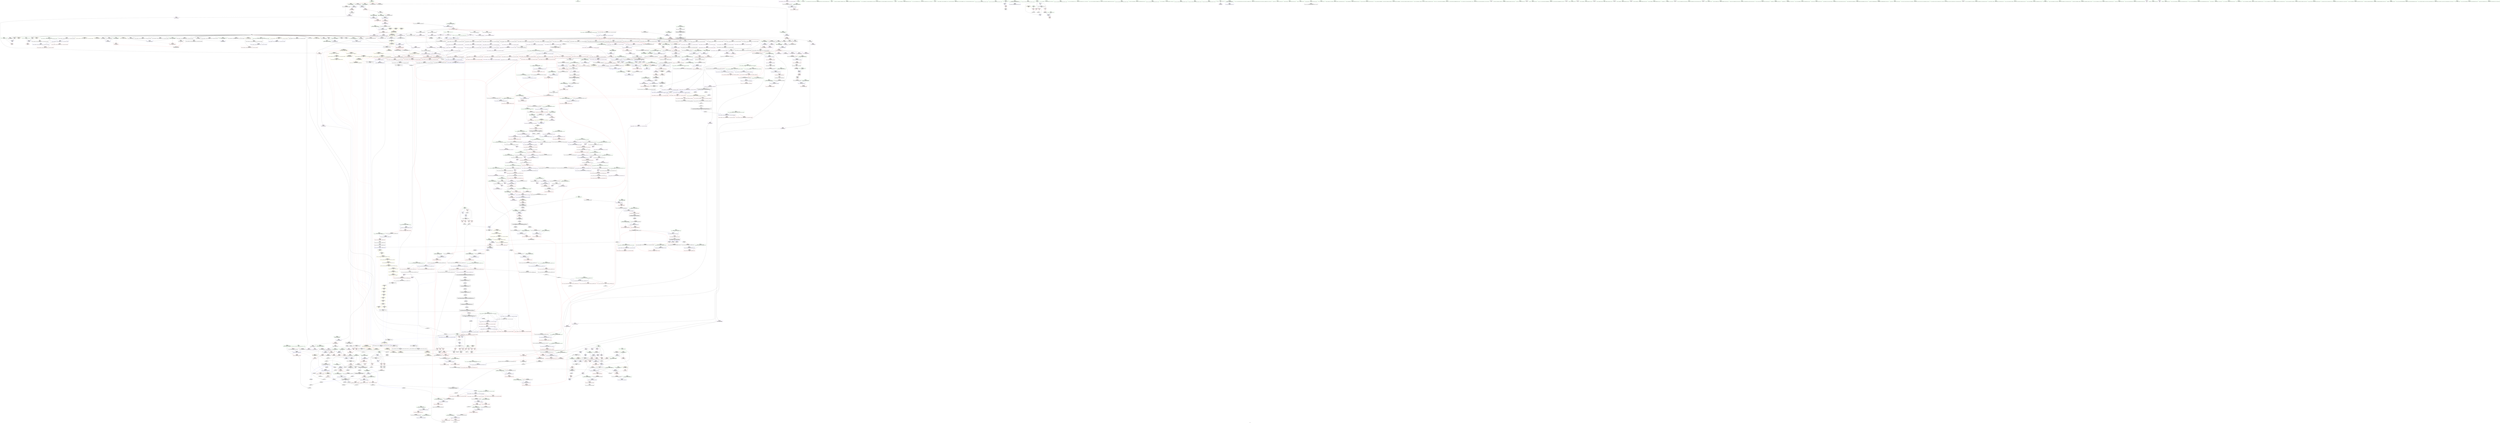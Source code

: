 digraph "SVFG" {
	label="SVFG";

	Node0x55b16e3edae0 [shape=record,color=grey,label="{NodeID: 0\nNullPtr|{|<s32>96}}"];
	Node0x55b16e3edae0 -> Node0x55b16e666330[style=solid];
	Node0x55b16e3edae0 -> Node0x55b16e666430[style=solid];
	Node0x55b16e3edae0 -> Node0x55b16e666500[style=solid];
	Node0x55b16e3edae0 -> Node0x55b16e6665d0[style=solid];
	Node0x55b16e3edae0 -> Node0x55b16e6666a0[style=solid];
	Node0x55b16e3edae0 -> Node0x55b16e666770[style=solid];
	Node0x55b16e3edae0 -> Node0x55b16e666840[style=solid];
	Node0x55b16e3edae0 -> Node0x55b16e666910[style=solid];
	Node0x55b16e3edae0 -> Node0x55b16e6669e0[style=solid];
	Node0x55b16e3edae0 -> Node0x55b16e666ab0[style=solid];
	Node0x55b16e3edae0 -> Node0x55b16e666b80[style=solid];
	Node0x55b16e3edae0 -> Node0x55b16e666c50[style=solid];
	Node0x55b16e3edae0 -> Node0x55b16e666d20[style=solid];
	Node0x55b16e3edae0 -> Node0x55b16e666df0[style=solid];
	Node0x55b16e3edae0 -> Node0x55b16e666ec0[style=solid];
	Node0x55b16e3edae0 -> Node0x55b16e666f90[style=solid];
	Node0x55b16e3edae0 -> Node0x55b16e667060[style=solid];
	Node0x55b16e3edae0 -> Node0x55b16e667130[style=solid];
	Node0x55b16e3edae0 -> Node0x55b16e667200[style=solid];
	Node0x55b16e3edae0 -> Node0x55b16e6672d0[style=solid];
	Node0x55b16e3edae0 -> Node0x55b16e6673a0[style=solid];
	Node0x55b16e3edae0 -> Node0x55b16e667470[style=solid];
	Node0x55b16e3edae0 -> Node0x55b16e667540[style=solid];
	Node0x55b16e3edae0 -> Node0x55b16e667610[style=solid];
	Node0x55b16e3edae0 -> Node0x55b16e683b90[style=solid];
	Node0x55b16e3edae0 -> Node0x55b16e66dd70[style=solid];
	Node0x55b16e3edae0 -> Node0x55b16e66de40[style=solid];
	Node0x55b16e3edae0 -> Node0x55b16e66df10[style=solid];
	Node0x55b16e3edae0 -> Node0x55b16e670200[style=solid];
	Node0x55b16e3edae0 -> Node0x55b16e6aca60[style=solid];
	Node0x55b16e3edae0 -> Node0x55b16e6af890[style=solid];
	Node0x55b16e3edae0 -> Node0x55b16e6afb90[style=solid];
	Node0x55b16e3edae0:s32 -> Node0x55b16e76ade0[style=solid,color=red];
	Node0x55b16e66d2e0 [shape=record,color=blue,label="{NodeID: 775\n265\<--262\n__n.addr\<--__n\n_ZNSt6vectorIiSaIiEEixEm\n}"];
	Node0x55b16e66d2e0 -> Node0x55b16e67a510[style=dashed];
	Node0x55b16e663e30 [shape=record,color=purple,label="{NodeID: 443\n644\<--643\n_M_impl\<--\n_ZNSt6vectorIiSaIiEE12emplace_backIJiEEEvDpOT_\n}"];
	Node0x55b16e657470 [shape=record,color=green,label="{NodeID: 111\n634\<--635\nthis.addr\<--this.addr_field_insensitive\n_ZNSt6vectorIiSaIiEE12emplace_backIJiEEEvDpOT_\n}"];
	Node0x55b16e657470 -> Node0x55b16e67c8d0[style=solid];
	Node0x55b16e657470 -> Node0x55b16e66f430[style=solid];
	Node0x55b16e762cb0 [shape=record,color=black,label="{NodeID: 1993\n1497 = PHI(1508, )\n}"];
	Node0x55b16e762cb0 -> Node0x55b16e6616a0[style=solid];
	Node0x55b16e68e650 [shape=record,color=blue,label="{NodeID: 886\n1278\<--1272\n__result.addr\<--__result\n_ZSt22__uninitialized_copy_aISt13move_iteratorIPiES1_iET0_T_S4_S3_RSaIT1_E\n}"];
	Node0x55b16e68e650 -> Node0x55b16e681600[style=dashed];
	Node0x55b16e679810 [shape=record,color=red,label="{NodeID: 554\n122\<--65\n\<--j\n_Z5solvei\n}"];
	Node0x55b16e679810 -> Node0x55b16e6678b0[style=solid];
	Node0x55b16e65c390 [shape=record,color=green,label="{NodeID: 222\n1408\<--1409\n__last\<--__last_field_insensitive\n_ZSt4copyISt13move_iteratorIPiES1_ET0_T_S4_S3_\n}"];
	Node0x55b16e65c390 -> Node0x55b16e6611c0[style=solid];
	Node0x55b16e65c390 -> Node0x55b16e677ad0[style=solid];
	Node0x55b16e76d910 [shape=record,color=black,label="{NodeID: 2104\n958 = PHI(755, )\n1st arg _ZNKSt6vectorIiSaIiEE12_M_check_lenEmPKc }"];
	Node0x55b16e76d910 -> Node0x55b16e68c910[style=solid];
	Node0x55b16e67f240 [shape=record,color=red,label="{NodeID: 665\n973\<--960\nthis1\<--this.addr\n_ZNKSt6vectorIiSaIiEE12_M_check_lenEmPKc\n|{<s0>76|<s1>77|<s2>79|<s3>80|<s4>82|<s5>83|<s6>84}}"];
	Node0x55b16e67f240:s0 -> Node0x55b16e767f50[style=solid,color=red];
	Node0x55b16e67f240:s1 -> Node0x55b16e76c7e0[style=solid,color=red];
	Node0x55b16e67f240:s2 -> Node0x55b16e76c7e0[style=solid,color=red];
	Node0x55b16e67f240:s3 -> Node0x55b16e76c7e0[style=solid,color=red];
	Node0x55b16e67f240:s4 -> Node0x55b16e76c7e0[style=solid,color=red];
	Node0x55b16e67f240:s5 -> Node0x55b16e767f50[style=solid,color=red];
	Node0x55b16e67f240:s6 -> Node0x55b16e767f50[style=solid,color=red];
	Node0x55b16e66a3c0 [shape=record,color=black,label="{NodeID: 333\n867\<--752\n\<--this1\n_ZNSt6vectorIiSaIiEE17_M_realloc_insertIJiEEEvN9__gnu_cxx17__normal_iteratorIPiS1_EEDpOT_\n|{<s0>70}}"];
	Node0x55b16e66a3c0:s0 -> Node0x55b16e764fd0[style=solid,color=red];
	Node0x55b16e423830 [shape=record,color=green,label="{NodeID: 1\n7\<--1\n__dso_handle\<--dummyObj\nGlob }"];
	Node0x55b16e66d3b0 [shape=record,color=blue,label="{NodeID: 776\n282\<--278\n__a.addr\<--__a\n_ZSt3minIiERKT_S2_S2_\n}"];
	Node0x55b16e66d3b0 -> Node0x55b16e67a780[style=dashed];
	Node0x55b16e66d3b0 -> Node0x55b16e67a850[style=dashed];
	Node0x55b16e663f00 [shape=record,color=purple,label="{NodeID: 444\n645\<--643\n_M_finish\<--\n_ZNSt6vectorIiSaIiEE12emplace_backIJiEEEvDpOT_\n}"];
	Node0x55b16e663f00 -> Node0x55b16e67cb40[style=solid];
	Node0x55b16e657540 [shape=record,color=green,label="{NodeID: 112\n636\<--637\n__args.addr\<--__args.addr_field_insensitive\n_ZNSt6vectorIiSaIiEE12emplace_backIJiEEEvDpOT_\n}"];
	Node0x55b16e657540 -> Node0x55b16e67c9a0[style=solid];
	Node0x55b16e657540 -> Node0x55b16e67ca70[style=solid];
	Node0x55b16e657540 -> Node0x55b16e66f500[style=solid];
	Node0x55b16e762df0 [shape=record,color=black,label="{NodeID: 1994\n1584 = PHI(1129, )\n1st arg _ZN9__gnu_cxx13new_allocatorIiE7destroyIiEEvPT_ }"];
	Node0x55b16e762df0 -> Node0x55b16e6907a0[style=solid];
	Node0x55b16e68e720 [shape=record,color=blue,label="{NodeID: 887\n1280\<--1273\n.addr\<--\n_ZSt22__uninitialized_copy_aISt13move_iteratorIPiES1_iET0_T_S4_S3_RSaIT1_E\n}"];
	Node0x55b16e6798e0 [shape=record,color=red,label="{NodeID: 555\n129\<--65\n\<--j\n_Z5solvei\n}"];
	Node0x55b16e6798e0 -> Node0x55b16e667980[style=solid];
	Node0x55b16e65c460 [shape=record,color=green,label="{NodeID: 223\n1410\<--1411\n__result.addr\<--__result.addr_field_insensitive\n_ZSt4copyISt13move_iteratorIPiES1_ET0_T_S4_S3_\n}"];
	Node0x55b16e65c460 -> Node0x55b16e681ef0[style=solid];
	Node0x55b16e65c460 -> Node0x55b16e68f4f0[style=solid];
	Node0x55b16e76da20 [shape=record,color=black,label="{NodeID: 2105\n959 = PHI(753, )\n2nd arg _ZNKSt6vectorIiSaIiEE12_M_check_lenEmPKc }"];
	Node0x55b16e76da20 -> Node0x55b16e68c9e0[style=solid];
	Node0x55b16e67f310 [shape=record,color=red,label="{NodeID: 666\n979\<--962\n\<--__n.addr\n_ZNKSt6vectorIiSaIiEE12_M_check_lenEmPKc\n}"];
	Node0x55b16e67f310 -> Node0x55b16e6b0310[style=solid];
	Node0x55b16e66a490 [shape=record,color=black,label="{NodeID: 334\n870\<--752\n\<--this1\n_ZNSt6vectorIiSaIiEE17_M_realloc_insertIJiEEEvN9__gnu_cxx17__normal_iteratorIPiS1_EEDpOT_\n|{<s0>72}}"];
	Node0x55b16e66a490:s0 -> Node0x55b16e76d2c0[style=solid,color=red];
	Node0x55b16e3b5850 [shape=record,color=green,label="{NodeID: 2\n8\<--1\n_ZSt3cin\<--dummyObj\nGlob }"];
	Node0x55b16e66d480 [shape=record,color=blue,label="{NodeID: 777\n284\<--279\n__b.addr\<--__b\n_ZSt3minIiERKT_S2_S2_\n}"];
	Node0x55b16e66d480 -> Node0x55b16e67a920[style=dashed];
	Node0x55b16e66d480 -> Node0x55b16e67a9f0[style=dashed];
	Node0x55b16e663fd0 [shape=record,color=purple,label="{NodeID: 445\n648\<--647\n_M_impl2\<--\n_ZNSt6vectorIiSaIiEE12emplace_backIJiEEEvDpOT_\n}"];
	Node0x55b16e657610 [shape=record,color=green,label="{NodeID: 113\n638\<--639\nagg.tmp\<--agg.tmp_field_insensitive\n_ZNSt6vectorIiSaIiEE12emplace_backIJiEEEvDpOT_\n}"];
	Node0x55b16e657610 -> Node0x55b16e663c90[style=solid];
	Node0x55b16e657610 -> Node0x55b16e663d60[style=solid];
	Node0x55b16e762f30 [shape=record,color=black,label="{NodeID: 1995\n219 = PHI(53, )\n0th arg _ZNSt6vectorIiSaIiEE9push_backEOi }"];
	Node0x55b16e762f30 -> Node0x55b16e66cfa0[style=solid];
	Node0x55b16e68e7f0 [shape=record,color=blue, style = dotted,label="{NodeID: 888\n1600\<--1602\noffset_0\<--dummyVal\n_ZSt22__uninitialized_copy_aISt13move_iteratorIPiES1_iET0_T_S4_S3_RSaIT1_E\n}"];
	Node0x55b16e68e7f0 -> Node0x55b16e6816d0[style=dashed];
	Node0x55b16e6799b0 [shape=record,color=red,label="{NodeID: 556\n143\<--65\n\<--j\n_Z5solvei\n}"];
	Node0x55b16e6799b0 -> Node0x55b16e667b20[style=solid];
	Node0x55b16e65c530 [shape=record,color=green,label="{NodeID: 224\n1412\<--1413\nagg.tmp\<--agg.tmp_field_insensitive\n_ZSt4copyISt13move_iteratorIPiES1_ET0_T_S4_S3_\n}"];
	Node0x55b16e65c530 -> Node0x55b16e661290[style=solid];
	Node0x55b16e65c530 -> Node0x55b16e677ba0[style=solid];
	Node0x55b16e76db30 [shape=record,color=black,label="{NodeID: 2106\n1369 = PHI(1356, )\n0th arg _ZNSt20__uninitialized_copyILb1EE13__uninit_copyISt13move_iteratorIPiES3_EET0_T_S6_S5_ }"];
	Node0x55b16e76db30 -> Node0x55b16e68ef40[style=solid];
	Node0x55b16e67f3e0 [shape=record,color=red,label="{NodeID: 667\n982\<--964\n\<--__s.addr\n_ZNKSt6vectorIiSaIiEE12_M_check_lenEmPKc\n}"];
	Node0x55b16e66a560 [shape=record,color=black,label="{NodeID: 335\n871\<--752\n\<--this1\n_ZNSt6vectorIiSaIiEE17_M_realloc_insertIJiEEEvN9__gnu_cxx17__normal_iteratorIPiS1_EEDpOT_\n}"];
	Node0x55b16e66a560 -> Node0x55b16e675090[style=solid];
	Node0x55b16e66a560 -> Node0x55b16e675160[style=solid];
	Node0x55b16e4bf7e0 [shape=record,color=green,label="{NodeID: 3\n9\<--1\n_ZSt4cout\<--dummyObj\nGlob }"];
	Node0x55b16e66d550 [shape=record,color=blue,label="{NodeID: 778\n280\<--294\nretval\<--\n_ZSt3minIiERKT_S2_S2_\n}"];
	Node0x55b16e66d550 -> Node0x55b16e6ed1e0[style=dashed];
	Node0x55b16e685620 [shape=record,color=yellow,style=double,label="{NodeID: 1553\n98V_1 = ENCHI(MR_98V_0)\npts\{540000 540001 \}\nFun[_ZNSt6vectorIiSaIiEE3endEv]|{<s0>74}}"];
	Node0x55b16e685620:s0 -> Node0x55b16e6e90c0[style=dashed,color=red];
	Node0x55b16e6640a0 [shape=record,color=purple,label="{NodeID: 446\n649\<--647\n_M_end_of_storage\<--\n_ZNSt6vectorIiSaIiEE12emplace_backIJiEEEvDpOT_\n}"];
	Node0x55b16e6640a0 -> Node0x55b16e67cc10[style=solid];
	Node0x55b16e6576e0 [shape=record,color=green,label="{NodeID: 114\n662\<--663\n_ZSt7forwardIiEOT_RNSt16remove_referenceIS0_E4typeE\<--_ZSt7forwardIiEOT_RNSt16remove_referenceIS0_E4typeE_field_insensitive\n}"];
	Node0x55b16e763070 [shape=record,color=black,label="{NodeID: 1996\n220 = PHI(57, )\n1st arg _ZNSt6vectorIiSaIiEE9push_backEOi }"];
	Node0x55b16e763070 -> Node0x55b16e66d070[style=solid];
	Node0x55b16e68e8c0 [shape=record,color=blue, style = dotted,label="{NodeID: 889\n1603\<--1605\noffset_0\<--dummyVal\n_ZSt22__uninitialized_copy_aISt13move_iteratorIPiES1_iET0_T_S4_S3_RSaIT1_E\n}"];
	Node0x55b16e68e8c0 -> Node0x55b16e6817a0[style=dashed];
	Node0x55b16e679a80 [shape=record,color=red,label="{NodeID: 557\n162\<--65\n\<--j\n_Z5solvei\n}"];
	Node0x55b16e679a80 -> Node0x55b16e6ad190[style=solid];
	Node0x55b16e65c600 [shape=record,color=green,label="{NodeID: 225\n1414\<--1415\nagg.tmp3\<--agg.tmp3_field_insensitive\n_ZSt4copyISt13move_iteratorIPiES1_ET0_T_S4_S3_\n}"];
	Node0x55b16e65c600 -> Node0x55b16e661360[style=solid];
	Node0x55b16e65c600 -> Node0x55b16e677c70[style=solid];
	Node0x55b16e76dc40 [shape=record,color=black,label="{NodeID: 2107\n1370 = PHI(1358, )\n1st arg _ZNSt20__uninitialized_copyILb1EE13__uninit_copyISt13move_iteratorIPiES3_EET0_T_S6_S5_ }"];
	Node0x55b16e76dc40 -> Node0x55b16e68f010[style=solid];
	Node0x55b16e67f4b0 [shape=record,color=red,label="{NodeID: 668\n996\<--966\n\<--__len\n_ZNKSt6vectorIiSaIiEE12_M_check_lenEmPKc\n}"];
	Node0x55b16e67f4b0 -> Node0x55b16e6b0790[style=solid];
	Node0x55b16e66a630 [shape=record,color=black,label="{NodeID: 336\n875\<--752\n\<--this1\n_ZNSt6vectorIiSaIiEE17_M_realloc_insertIJiEEEvN9__gnu_cxx17__normal_iteratorIPiS1_EEDpOT_\n}"];
	Node0x55b16e66a630 -> Node0x55b16e675230[style=solid];
	Node0x55b16e66a630 -> Node0x55b16e675300[style=solid];
	Node0x55b16e3b5910 [shape=record,color=green,label="{NodeID: 4\n10\<--1\n.str\<--dummyObj\nGlob }"];
	Node0x55b16e66d620 [shape=record,color=blue,label="{NodeID: 779\n280\<--297\nretval\<--\n_ZSt3minIiERKT_S2_S2_\n}"];
	Node0x55b16e66d620 -> Node0x55b16e6ed1e0[style=dashed];
	Node0x55b16e685700 [shape=record,color=yellow,style=double,label="{NodeID: 1554\n206V_1 = ENCHI(MR_206V_0)\npts\{9200000 \}\nFun[_ZNSt6vectorIiSaIiEE3endEv]|{<s0>74}}"];
	Node0x55b16e685700:s0 -> Node0x55b16e68dfd0[style=dashed,color=red];
	Node0x55b16e664170 [shape=record,color=purple,label="{NodeID: 447\n654\<--653\n_M_impl3\<--\n_ZNSt6vectorIiSaIiEE12emplace_backIJiEEEvDpOT_\n}"];
	Node0x55b16e664170 -> Node0x55b16e669790[style=solid];
	Node0x55b16e65ca70 [shape=record,color=green,label="{NodeID: 115\n665\<--666\n_ZNSt16allocator_traitsISaIiEE9constructIiJiEEEvRS0_PT_DpOT0_\<--_ZNSt16allocator_traitsISaIiEE9constructIiJiEEEvRS0_PT_DpOT0__field_insensitive\n}"];
	Node0x55b16e7631b0 [shape=record,color=black,label="{NodeID: 1997\n625 = PHI(619, )\n0th arg _ZN9__gnu_cxx13new_allocatorIiED2Ev }"];
	Node0x55b16e7631b0 -> Node0x55b16e66f360[style=solid];
	Node0x55b16e68e990 [shape=record,color=blue,label="{NodeID: 890\n1315\<--1312\n__i.addr\<--__i\n_ZSt32__make_move_if_noexcept_iteratorIiSt13move_iteratorIPiEET0_PT_\n}"];
	Node0x55b16e68e990 -> Node0x55b16e681870[style=dashed];
	Node0x55b16e679b50 [shape=record,color=red,label="{NodeID: 558\n134\<--131\n\<--call12\n_Z5solvei\n}"];
	Node0x55b16e679b50 -> Node0x55b16e6b0610[style=solid];
	Node0x55b16e65c6d0 [shape=record,color=green,label="{NodeID: 226\n1427\<--1428\n_ZSt12__miter_baseIPiEDTcl12__miter_basecldtfp_4baseEEESt13move_iteratorIT_E\<--_ZSt12__miter_baseIPiEDTcl12__miter_basecldtfp_4baseEEESt13move_iteratorIT_E_field_insensitive\n}"];
	Node0x55b16e76dd50 [shape=record,color=black,label="{NodeID: 2108\n1371 = PHI(1354, )\n2nd arg _ZNSt20__uninitialized_copyILb1EE13__uninit_copyISt13move_iteratorIPiES3_EET0_T_S6_S5_ }"];
	Node0x55b16e76dd50 -> Node0x55b16e68f0e0[style=solid];
	Node0x55b16e67f580 [shape=record,color=red,label="{NodeID: 669\n1000\<--966\n\<--__len\n_ZNKSt6vectorIiSaIiEE12_M_check_lenEmPKc\n}"];
	Node0x55b16e67f580 -> Node0x55b16e6b0910[style=solid];
	Node0x55b16e6eeb90 [shape=record,color=yellow,style=double,label="{NodeID: 1444\n232V_1 = ENCHI(MR_232V_0)\npts\{7290000 7390000 \}\nFun[_ZN9__gnu_cxxmiIPiSt6vectorIiSaIiEEEENS_17__normal_iteratorIT_T0_E15difference_typeERKS8_SB_]}"];
	Node0x55b16e6eeb90 -> Node0x55b16e67f990[style=dashed];
	Node0x55b16e6eeb90 -> Node0x55b16e67fa60[style=dashed];
	Node0x55b16e66a700 [shape=record,color=black,label="{NodeID: 337\n879\<--752\n\<--this1\n_ZNSt6vectorIiSaIiEE17_M_realloc_insertIJiEEEvN9__gnu_cxx17__normal_iteratorIPiS1_EEDpOT_\n}"];
	Node0x55b16e66a700 -> Node0x55b16e6753d0[style=solid];
	Node0x55b16e66a700 -> Node0x55b16e6754a0[style=solid];
	Node0x55b16e3bfd20 [shape=record,color=green,label="{NodeID: 5\n12\<--1\n.str.1\<--dummyObj\nGlob }"];
	Node0x55b16e66d6f0 [shape=record,color=blue,label="{NodeID: 780\n315\<--314\nthis.addr\<--this\n_ZNSt6vectorIiSaIiEED2Ev\n}"];
	Node0x55b16e66d6f0 -> Node0x55b16e67ac60[style=dashed];
	Node0x55b16e6857e0 [shape=record,color=yellow,style=double,label="{NodeID: 1555\n32V_1 = ENCHI(MR_32V_0)\npts\{540000 540001 540002 \}\nFun[_ZNSt6vectorIiSaIiEEC2Ev]|{<s0>17}}"];
	Node0x55b16e6857e0:s0 -> Node0x55b16e6e7b50[style=dashed,color=red];
	Node0x55b16e664240 [shape=record,color=purple,label="{NodeID: 448\n657\<--656\n_M_impl4\<--\n_ZNSt6vectorIiSaIiEE12emplace_backIJiEEEvDpOT_\n}"];
	Node0x55b16e65cb70 [shape=record,color=green,label="{NodeID: 116\n675\<--676\n_ZNSt6vectorIiSaIiEE3endEv\<--_ZNSt6vectorIiSaIiEE3endEv_field_insensitive\n}"];
	Node0x55b16e7632f0 [shape=record,color=black,label="{NodeID: 1998\n1441 = PHI(1426, )\n0th arg _ZSt14__copy_move_a2ILb1EPiS0_ET1_T0_S2_S1_ }"];
	Node0x55b16e7632f0 -> Node0x55b16e68f760[style=solid];
	Node0x55b16e68ea60 [shape=record,color=blue,label="{NodeID: 891\n1341\<--1326\ncoerce.dive\<--__first.coerce\n_ZSt18uninitialized_copyISt13move_iteratorIPiES1_ET0_T_S4_S3_\n}"];
	Node0x55b16e68ea60 -> Node0x55b16e683410[style=dashed];
	Node0x55b16e679c20 [shape=record,color=red,label="{NodeID: 559\n146\<--145\n\<--call18\n_Z5solvei\n}"];
	Node0x55b16e679c20 -> Node0x55b16e6ad610[style=solid];
	Node0x55b16e65c7d0 [shape=record,color=green,label="{NodeID: 227\n1437\<--1438\n_ZSt14__copy_move_a2ILb1EPiS0_ET1_T0_S2_S1_\<--_ZSt14__copy_move_a2ILb1EPiS0_ET1_T0_S2_S1__field_insensitive\n}"];
	Node0x55b16e76de60 [shape=record,color=black,label="{NodeID: 2109\n381 = PHI(207, )\n0th arg _ZNSt12_Vector_baseIiSaIiEEC2Ev }"];
	Node0x55b16e76de60 -> Node0x55b16e66dbd0[style=solid];
	Node0x55b16e67f650 [shape=record,color=red,label="{NodeID: 670\n1006\<--966\n\<--__len\n_ZNKSt6vectorIiSaIiEE12_M_check_lenEmPKc\n}"];
	Node0x55b16e67f650 -> Node0x55b16e6acbf0[style=solid];
	Node0x55b16e66a7d0 [shape=record,color=black,label="{NodeID: 338\n889\<--752\n\<--this1\n_ZNSt6vectorIiSaIiEE17_M_realloc_insertIJiEEEvN9__gnu_cxx17__normal_iteratorIPiS1_EEDpOT_\n}"];
	Node0x55b16e66a7d0 -> Node0x55b16e675570[style=solid];
	Node0x55b16e66a7d0 -> Node0x55b16e675640[style=solid];
	Node0x55b16e3be670 [shape=record,color=green,label="{NodeID: 6\n14\<--1\n.str.2\<--dummyObj\nGlob }"];
	Node0x55b16e66d7c0 [shape=record,color=blue,label="{NodeID: 781\n317\<--344\nexn.slot\<--\n_ZNSt6vectorIiSaIiEED2Ev\n}"];
	Node0x55b16e66d7c0 -> Node0x55b16e67ad30[style=dashed];
	Node0x55b16e664310 [shape=record,color=purple,label="{NodeID: 449\n658\<--656\n_M_finish5\<--\n_ZNSt6vectorIiSaIiEE12emplace_backIJiEEEvDpOT_\n}"];
	Node0x55b16e664310 -> Node0x55b16e67cce0[style=solid];
	Node0x55b16e65cc70 [shape=record,color=green,label="{NodeID: 117\n684\<--685\n_ZNSt6vectorIiSaIiEE17_M_realloc_insertIJiEEEvN9__gnu_cxx17__normal_iteratorIPiS1_EEDpOT_\<--_ZNSt6vectorIiSaIiEE17_M_realloc_insertIJiEEEvN9__gnu_cxx17__normal_iteratorIPiS1_EEDpOT__field_insensitive\n}"];
	Node0x55b16e763430 [shape=record,color=black,label="{NodeID: 1999\n1442 = PHI(1434, )\n1st arg _ZSt14__copy_move_a2ILb1EPiS0_ET1_T0_S2_S1_ }"];
	Node0x55b16e763430 -> Node0x55b16e68f830[style=solid];
	Node0x55b16e68eb30 [shape=record,color=blue,label="{NodeID: 892\n1343\<--1327\ncoerce.dive1\<--__last.coerce\n_ZSt18uninitialized_copyISt13move_iteratorIPiES1_ET0_T_S4_S3_\n}"];
	Node0x55b16e68eb30 -> Node0x55b16e6834e0[style=dashed];
	Node0x55b16e679cf0 [shape=record,color=red,label="{NodeID: 560\n150\<--149\n\<--arrayidx20\n_Z5solvei\n}"];
	Node0x55b16e679cf0 -> Node0x55b16e6ad490[style=solid];
	Node0x55b16e65c8d0 [shape=record,color=green,label="{NodeID: 228\n1444\<--1445\n__first.addr\<--__first.addr_field_insensitive\n_ZSt14__copy_move_a2ILb1EPiS0_ET1_T0_S2_S1_\n}"];
	Node0x55b16e65c8d0 -> Node0x55b16e682160[style=solid];
	Node0x55b16e65c8d0 -> Node0x55b16e68f760[style=solid];
	Node0x55b16e76dfa0 [shape=record,color=black,label="{NodeID: 2110\n689 = PHI(228, )\n0th arg _ZSt4moveIRiEONSt16remove_referenceIT_E4typeEOS2_ }"];
	Node0x55b16e76dfa0 -> Node0x55b16e66f770[style=solid];
	Node0x55b16e67f720 [shape=record,color=red,label="{NodeID: 671\n993\<--990\n\<--call5\n_ZNKSt6vectorIiSaIiEE12_M_check_lenEmPKc\n}"];
	Node0x55b16e67f720 -> Node0x55b16e6af110[style=solid];
	Node0x55b16e66a8a0 [shape=record,color=black,label="{NodeID: 339\n894\<--752\n\<--this1\n_ZNSt6vectorIiSaIiEE17_M_realloc_insertIJiEEEvN9__gnu_cxx17__normal_iteratorIPiS1_EEDpOT_\n}"];
	Node0x55b16e66a8a0 -> Node0x55b16e675710[style=solid];
	Node0x55b16e66a8a0 -> Node0x55b16e6757e0[style=solid];
	Node0x55b16e654c80 [shape=record,color=green,label="{NodeID: 7\n17\<--1\n\<--dummyObj\nCan only get source location for instruction, argument, global var or function.}"];
	Node0x55b16e66d890 [shape=record,color=blue,label="{NodeID: 782\n319\<--346\nehselector.slot\<--\n_ZNSt6vectorIiSaIiEED2Ev\n}"];
	Node0x55b16e6643e0 [shape=record,color=purple,label="{NodeID: 450\n668\<--667\n_M_impl6\<--\n_ZNSt6vectorIiSaIiEE12emplace_backIJiEEEvDpOT_\n}"];
	Node0x55b16e65cd70 [shape=record,color=green,label="{NodeID: 118\n690\<--691\n__t.addr\<--__t.addr_field_insensitive\n_ZSt4moveIRiEONSt16remove_referenceIT_E4typeEOS2_\n}"];
	Node0x55b16e65cd70 -> Node0x55b16e67cf50[style=solid];
	Node0x55b16e65cd70 -> Node0x55b16e66f770[style=solid];
	Node0x55b16e763570 [shape=record,color=black,label="{NodeID: 2000\n1443 = PHI(1435, )\n2nd arg _ZSt14__copy_move_a2ILb1EPiS0_ET1_T0_S2_S1_ }"];
	Node0x55b16e763570 -> Node0x55b16e68f900[style=solid];
	Node0x55b16e68ec00 [shape=record,color=blue,label="{NodeID: 893\n1333\<--1328\n__result.addr\<--__result\n_ZSt18uninitialized_copyISt13move_iteratorIPiES1_ET0_T_S4_S3_\n}"];
	Node0x55b16e68ec00 -> Node0x55b16e681a10[style=dashed];
	Node0x55b16e679dc0 [shape=record,color=red,label="{NodeID: 561\n156\<--153\n\<--call22\n_Z5solvei\n}"];
	Node0x55b16e679dc0 -> Node0x55b16e684580[style=solid];
	Node0x55b16e664dd0 [shape=record,color=green,label="{NodeID: 229\n1446\<--1447\n__last.addr\<--__last.addr_field_insensitive\n_ZSt14__copy_move_a2ILb1EPiS0_ET1_T0_S2_S1_\n}"];
	Node0x55b16e664dd0 -> Node0x55b16e682230[style=solid];
	Node0x55b16e664dd0 -> Node0x55b16e68f830[style=solid];
	Node0x55b16e76e0e0 [shape=record,color=black,label="{NodeID: 2111\n1221 = PHI(1060, )\n0th arg _ZNSt16allocator_traitsISaIiEE8allocateERS0_m }"];
	Node0x55b16e76e0e0 -> Node0x55b16e68e0a0[style=solid];
	Node0x55b16e67f7f0 [shape=record,color=red,label="{NodeID: 672\n1019\<--1013\n\<--__lhs.addr\n_ZN9__gnu_cxxmiIPiSt6vectorIiSaIiEEEENS_17__normal_iteratorIT_T0_E15difference_typeERKS8_SB_\n|{<s0>85}}"];
	Node0x55b16e67f7f0:s0 -> Node0x55b16e76c3b0[style=solid,color=red];
	Node0x55b16e66a970 [shape=record,color=black,label="{NodeID: 340\n901\<--752\n\<--this1\n_ZNSt6vectorIiSaIiEE17_M_realloc_insertIJiEEEvN9__gnu_cxx17__normal_iteratorIPiS1_EEDpOT_\n}"];
	Node0x55b16e66a970 -> Node0x55b16e6758b0[style=solid];
	Node0x55b16e66a970 -> Node0x55b16e675980[style=solid];
	Node0x55b16e653f50 [shape=record,color=green,label="{NodeID: 8\n77\<--1\n\<--dummyObj\nCan only get source location for instruction, argument, global var or function.}"];
	Node0x55b16e66d960 [shape=record,color=blue,label="{NodeID: 783\n357\<--108\nretval\<--\nmain\n}"];
	Node0x55b16e66d960 -> Node0x55b16e67afa0[style=dashed];
	Node0x55b16e6644b0 [shape=record,color=purple,label="{NodeID: 451\n669\<--667\n_M_finish7\<--\n_ZNSt6vectorIiSaIiEE12emplace_backIJiEEEvDpOT_\n}"];
	Node0x55b16e6644b0 -> Node0x55b16e67cdb0[style=solid];
	Node0x55b16e6644b0 -> Node0x55b16e66f5d0[style=solid];
	Node0x55b16e65ce40 [shape=record,color=green,label="{NodeID: 119\n699\<--700\n__a.addr\<--__a.addr_field_insensitive\n_ZNSt16allocator_traitsISaIiEE9constructIiJiEEEvRS0_PT_DpOT0_\n}"];
	Node0x55b16e65ce40 -> Node0x55b16e67d020[style=solid];
	Node0x55b16e65ce40 -> Node0x55b16e66f840[style=solid];
	Node0x55b16e7636b0 [shape=record,color=black,label="{NodeID: 2001\n1198 = PHI(1183, 1249, )\n0th arg _ZNK9__gnu_cxx13new_allocatorIiE8max_sizeEv }"];
	Node0x55b16e7636b0 -> Node0x55b16e68dd60[style=solid];
	Node0x55b16e68ecd0 [shape=record,color=blue,label="{NodeID: 894\n1335\<--1347\n__assignable\<--\n_ZSt18uninitialized_copyISt13move_iteratorIPiES1_ET0_T_S4_S3_\n}"];
	Node0x55b16e679e90 [shape=record,color=red,label="{NodeID: 562\n184\<--183\n\<--arrayidx38\n_Z5solvei\n}"];
	Node0x55b16e664e60 [shape=record,color=green,label="{NodeID: 230\n1448\<--1449\n__result.addr\<--__result.addr_field_insensitive\n_ZSt14__copy_move_a2ILb1EPiS0_ET1_T0_S2_S1_\n}"];
	Node0x55b16e664e60 -> Node0x55b16e682300[style=solid];
	Node0x55b16e664e60 -> Node0x55b16e68f900[style=solid];
	Node0x55b16e76e220 [shape=record,color=black,label="{NodeID: 2112\n1119 = PHI(829, )\n0th arg _ZNSt16allocator_traitsISaIiEE7destroyIiEEvRS0_PT_ }"];
	Node0x55b16e76e220 -> Node0x55b16e68d610[style=solid];
	Node0x55b16e67f8c0 [shape=record,color=red,label="{NodeID: 673\n1022\<--1015\n\<--__rhs.addr\n_ZN9__gnu_cxxmiIPiSt6vectorIiSaIiEEEENS_17__normal_iteratorIT_T0_E15difference_typeERKS8_SB_\n|{<s0>86}}"];
	Node0x55b16e67f8c0:s0 -> Node0x55b16e76c3b0[style=solid,color=red];
	Node0x55b16e66aa40 [shape=record,color=black,label="{NodeID: 341\n778\<--777\n\<--_M_impl\n_ZNSt6vectorIiSaIiEE17_M_realloc_insertIJiEEEvN9__gnu_cxx17__normal_iteratorIPiS1_EEDpOT_\n|{<s0>56}}"];
	Node0x55b16e66aa40:s0 -> Node0x55b16e76cc30[style=solid,color=red];
	Node0x55b16e654290 [shape=record,color=green,label="{NodeID: 9\n108\<--1\n\<--dummyObj\nCan only get source location for instruction, argument, global var or function.}"];
	Node0x55b16e66da30 [shape=record,color=blue,label="{NodeID: 784\n361\<--77\ni\<--\nmain\n}"];
	Node0x55b16e66da30 -> Node0x55b16e6e4ec0[style=dashed];
	Node0x55b16e664580 [shape=record,color=purple,label="{NodeID: 452\n671\<--670\nincdec.ptr\<--\n_ZNSt6vectorIiSaIiEE12emplace_backIJiEEEvDpOT_\n}"];
	Node0x55b16e664580 -> Node0x55b16e66f5d0[style=solid];
	Node0x55b16e65cf10 [shape=record,color=green,label="{NodeID: 120\n701\<--702\n__p.addr\<--__p.addr_field_insensitive\n_ZNSt16allocator_traitsISaIiEE9constructIiJiEEEvRS0_PT_DpOT0_\n}"];
	Node0x55b16e65cf10 -> Node0x55b16e67d0f0[style=solid];
	Node0x55b16e65cf10 -> Node0x55b16e66f910[style=solid];
	Node0x55b16e7638c0 [shape=record,color=black,label="{NodeID: 2002\n1011 = PHI(728, )\n0th arg _ZN9__gnu_cxxmiIPiSt6vectorIiSaIiEEEENS_17__normal_iteratorIT_T0_E15difference_typeERKS8_SB_ }"];
	Node0x55b16e7638c0 -> Node0x55b16e68cc50[style=solid];
	Node0x55b16e68eda0 [shape=record,color=blue, style = dotted,label="{NodeID: 895\n1606\<--1608\noffset_0\<--dummyVal\n_ZSt18uninitialized_copyISt13move_iteratorIPiES1_ET0_T_S4_S3_\n}"];
	Node0x55b16e68eda0 -> Node0x55b16e681ae0[style=dashed];
	Node0x55b16e679f60 [shape=record,color=red,label="{NodeID: 563\n206\<--203\nthis1\<--this.addr\n_ZNSt6vectorIiSaIiEEC2Ev\n}"];
	Node0x55b16e679f60 -> Node0x55b16e667e60[style=solid];
	Node0x55b16e664f30 [shape=record,color=green,label="{NodeID: 231\n1455\<--1456\n_ZSt12__niter_baseIPiET_S1_\<--_ZSt12__niter_baseIPiET_S1__field_insensitive\n}"];
	Node0x55b16e76e360 [shape=record,color=black,label="{NodeID: 2113\n1120 = PHI(832, )\n1st arg _ZNSt16allocator_traitsISaIiEE7destroyIiEEvRS0_PT_ }"];
	Node0x55b16e76e360 -> Node0x55b16e68d6e0[style=solid];
	Node0x55b16e67f990 [shape=record,color=red,label="{NodeID: 674\n1021\<--1020\n\<--call\n_ZN9__gnu_cxxmiIPiSt6vectorIiSaIiEEEENS_17__normal_iteratorIT_T0_E15difference_typeERKS8_SB_\n}"];
	Node0x55b16e67f990 -> Node0x55b16e66b190[style=solid];
	Node0x55b16e6ef080 [shape=record,color=yellow,style=double,label="{NodeID: 1449\n122V_1 = ENCHI(MR_122V_0)\npts\{471 \}\nFun[_ZNSt12_Vector_baseIiSaIiEED2Ev]}"];
	Node0x55b16e6ef080 -> Node0x55b16e66e590[style=dashed];
	Node0x55b16e66ab10 [shape=record,color=black,label="{NodeID: 342\n829\<--828\n\<--_M_impl17\n_ZNSt6vectorIiSaIiEE17_M_realloc_insertIJiEEEvN9__gnu_cxx17__normal_iteratorIPiS1_EEDpOT_\n|{<s0>64}}"];
	Node0x55b16e66ab10:s0 -> Node0x55b16e76e220[style=solid,color=red];
	Node0x55b16e654390 [shape=record,color=green,label="{NodeID: 10\n258\<--1\n\<--dummyObj\nCan only get source location for instruction, argument, global var or function.}"];
	Node0x55b16e66db00 [shape=record,color=blue,label="{NodeID: 785\n361\<--375\ni\<--inc\nmain\n}"];
	Node0x55b16e66db00 -> Node0x55b16e6e4ec0[style=dashed];
	Node0x55b16e664650 [shape=record,color=purple,label="{NodeID: 453\n748\<--728\ncoerce.dive\<--__position\n_ZNSt6vectorIiSaIiEE17_M_realloc_insertIJiEEEvN9__gnu_cxx17__normal_iteratorIPiS1_EEDpOT_\n}"];
	Node0x55b16e664650 -> Node0x55b16e66fb80[style=solid];
	Node0x55b16e65cfe0 [shape=record,color=green,label="{NodeID: 121\n703\<--704\n__args.addr\<--__args.addr_field_insensitive\n_ZNSt16allocator_traitsISaIiEE9constructIiJiEEEvRS0_PT_DpOT0_\n}"];
	Node0x55b16e65cfe0 -> Node0x55b16e67d1c0[style=solid];
	Node0x55b16e65cfe0 -> Node0x55b16e66f9e0[style=solid];
	Node0x55b16e7639d0 [shape=record,color=black,label="{NodeID: 2003\n1012 = PHI(738, )\n1st arg _ZN9__gnu_cxxmiIPiSt6vectorIiSaIiEEEENS_17__normal_iteratorIT_T0_E15difference_typeERKS8_SB_ }"];
	Node0x55b16e7639d0 -> Node0x55b16e68cd20[style=solid];
	Node0x55b16e68ee70 [shape=record,color=blue, style = dotted,label="{NodeID: 896\n1609\<--1611\noffset_0\<--dummyVal\n_ZSt18uninitialized_copyISt13move_iteratorIPiES1_ET0_T_S4_S3_\n}"];
	Node0x55b16e68ee70 -> Node0x55b16e681bb0[style=dashed];
	Node0x55b16e67a030 [shape=record,color=red,label="{NodeID: 564\n227\<--221\nthis1\<--this.addr\n_ZNSt6vectorIiSaIiEE9push_backEOi\n|{<s0>20}}"];
	Node0x55b16e67a030:s0 -> Node0x55b16e769e10[style=solid,color=red];
	Node0x55b16e665030 [shape=record,color=green,label="{NodeID: 232\n1462\<--1463\n_ZSt13__copy_move_aILb1EPiS0_ET1_T0_S2_S1_\<--_ZSt13__copy_move_aILb1EPiS0_ET1_T0_S2_S1__field_insensitive\n}"];
	Node0x55b16e76e4a0 [shape=record,color=black,label="{NodeID: 2114\n392 = PHI(213, 351, 505, 912, )\n0th arg __clang_call_terminate }"];
	Node0x55b16e67fa60 [shape=record,color=red,label="{NodeID: 675\n1024\<--1023\n\<--call1\n_ZN9__gnu_cxxmiIPiSt6vectorIiSaIiEEEENS_17__normal_iteratorIT_T0_E15difference_typeERKS8_SB_\n}"];
	Node0x55b16e67fa60 -> Node0x55b16e66b260[style=solid];
	Node0x55b16e6ef160 [shape=record,color=yellow,style=double,label="{NodeID: 1450\n124V_1 = ENCHI(MR_124V_0)\npts\{473 \}\nFun[_ZNSt12_Vector_baseIiSaIiEED2Ev]}"];
	Node0x55b16e6ef160 -> Node0x55b16e66e660[style=dashed];
	Node0x55b16e66abe0 [shape=record,color=black,label="{NodeID: 343\n883\<--878\nsub.ptr.lhs.cast\<--\n_ZNSt6vectorIiSaIiEE17_M_realloc_insertIJiEEEvN9__gnu_cxx17__normal_iteratorIPiS1_EEDpOT_\n}"];
	Node0x55b16e66abe0 -> Node0x55b16e6ae810[style=solid];
	Node0x55b16e654db0 [shape=record,color=green,label="{NodeID: 11\n755\<--1\n\<--dummyObj\nCan only get source location for instruction, argument, global var or function.|{<s0>51}}"];
	Node0x55b16e654db0:s0 -> Node0x55b16e76d910[style=solid,color=red];
	Node0x55b16e66dbd0 [shape=record,color=blue,label="{NodeID: 786\n382\<--381\nthis.addr\<--this\n_ZNSt12_Vector_baseIiSaIiEEC2Ev\n}"];
	Node0x55b16e66dbd0 -> Node0x55b16e67b3b0[style=dashed];
	Node0x55b16e685d80 [shape=record,color=yellow,style=double,label="{NodeID: 1561\n20V_1 = ENCHI(MR_20V_0)\npts\{1261 \}\nFun[_ZSt34__uninitialized_move_if_noexcept_aIPiS0_SaIiEET0_T_S3_S2_RT1_]|{<s0>91}}"];
	Node0x55b16e685d80:s0 -> Node0x55b16e6f0130[style=dashed,color=red];
	Node0x55b16e664720 [shape=record,color=purple,label="{NodeID: 454\n762\<--738\ncoerce.dive3\<--ref.tmp\n_ZNSt6vectorIiSaIiEE17_M_realloc_insertIJiEEEvN9__gnu_cxx17__normal_iteratorIPiS1_EEDpOT_\n}"];
	Node0x55b16e664720 -> Node0x55b16e66fec0[style=solid];
	Node0x55b16e65d0b0 [shape=record,color=green,label="{NodeID: 122\n714\<--715\n_ZN9__gnu_cxx13new_allocatorIiE9constructIiJiEEEvPT_DpOT0_\<--_ZN9__gnu_cxx13new_allocatorIiE9constructIiJiEEEvPT_DpOT0__field_insensitive\n}"];
	Node0x55b16e763ae0 [shape=record,color=black,label="{NodeID: 2004\n509 = PHI(451, )\n0th arg _ZSt8_DestroyIPiEvT_S1_ }"];
	Node0x55b16e763ae0 -> Node0x55b16e66e730[style=solid];
	Node0x55b16e68ef40 [shape=record,color=blue,label="{NodeID: 897\n1382\<--1369\ncoerce.dive\<--__first.coerce\n_ZNSt20__uninitialized_copyILb1EE13__uninit_copyISt13move_iteratorIPiES3_EET0_T_S6_S5_\n}"];
	Node0x55b16e68ef40 -> Node0x55b16e6835b0[style=dashed];
	Node0x55b16e67a100 [shape=record,color=red,label="{NodeID: 565\n228\<--223\n\<--__x.addr\n_ZNSt6vectorIiSaIiEE9push_backEOi\n|{<s0>19}}"];
	Node0x55b16e67a100:s0 -> Node0x55b16e76dfa0[style=solid,color=red];
	Node0x55b16e665130 [shape=record,color=green,label="{NodeID: 233\n1467\<--1468\n__it\<--__it_field_insensitive\n_ZSt12__miter_baseIPiEDTcl12__miter_basecldtfp_4baseEEESt13move_iteratorIT_E\n|{|<s1>119}}"];
	Node0x55b16e665130 -> Node0x55b16e678080[style=solid];
	Node0x55b16e665130:s1 -> Node0x55b16e7644f0[style=solid,color=red];
	Node0x55b16e76e850 [shape=record,color=black,label="{NodeID: 2115\n1206 = PHI(919, 1032, )\n0th arg _ZN9__gnu_cxx17__normal_iteratorIPiSt6vectorIiSaIiEEEC2ERKS1_ }"];
	Node0x55b16e76e850 -> Node0x55b16e68de30[style=solid];
	Node0x55b16e67fb30 [shape=record,color=red,label="{NodeID: 676\n1037\<--1034\nthis1\<--this.addr\n_ZNSt6vectorIiSaIiEE5beginEv\n}"];
	Node0x55b16e67fb30 -> Node0x55b16e66b400[style=solid];
	Node0x55b16e6ef240 [shape=record,color=yellow,style=double,label="{NodeID: 1451\n24V_1 = ENCHI(MR_24V_0)\npts\{540000 \}\nFun[_ZNSt12_Vector_baseIiSaIiEED2Ev]}"];
	Node0x55b16e6ef240 -> Node0x55b16e67bb00[style=dashed];
	Node0x55b16e6ef240 -> Node0x55b16e67bca0[style=dashed];
	Node0x55b16e66acb0 [shape=record,color=black,label="{NodeID: 344\n884\<--882\nsub.ptr.rhs.cast\<--\n_ZNSt6vectorIiSaIiEE17_M_realloc_insertIJiEEEvN9__gnu_cxx17__normal_iteratorIPiS1_EEDpOT_\n}"];
	Node0x55b16e66acb0 -> Node0x55b16e6ae810[style=solid];
	Node0x55b16e654e40 [shape=record,color=green,label="{NodeID: 12\n1057\<--1\n\<--dummyObj\nCan only get source location for instruction, argument, global var or function.}"];
	Node0x55b16e66dca0 [shape=record,color=blue,label="{NodeID: 787\n405\<--404\nthis.addr\<--this\n_ZNSt12_Vector_baseIiSaIiEE12_Vector_implC2Ev\n}"];
	Node0x55b16e66dca0 -> Node0x55b16e67b480[style=dashed];
	Node0x55b16e6647f0 [shape=record,color=purple,label="{NodeID: 455\n777\<--776\n_M_impl\<--\n_ZNSt6vectorIiSaIiEE17_M_realloc_insertIJiEEEvN9__gnu_cxx17__normal_iteratorIPiS1_EEDpOT_\n}"];
	Node0x55b16e6647f0 -> Node0x55b16e66aa40[style=solid];
	Node0x55b16e65d1b0 [shape=record,color=green,label="{NodeID: 123\n719\<--720\n__t.addr\<--__t.addr_field_insensitive\n_ZSt7forwardIiEOT_RNSt16remove_referenceIS0_E4typeE\n}"];
	Node0x55b16e65d1b0 -> Node0x55b16e67d290[style=solid];
	Node0x55b16e65d1b0 -> Node0x55b16e66fab0[style=solid];
	Node0x55b16e763bf0 [shape=record,color=black,label="{NodeID: 2005\n510 = PHI(452, )\n1st arg _ZSt8_DestroyIPiEvT_S1_ }"];
	Node0x55b16e763bf0 -> Node0x55b16e66e800[style=solid];
	Node0x55b16e68f010 [shape=record,color=blue,label="{NodeID: 898\n1384\<--1370\ncoerce.dive1\<--__last.coerce\n_ZNSt20__uninitialized_copyILb1EE13__uninit_copyISt13move_iteratorIPiES3_EET0_T_S6_S5_\n}"];
	Node0x55b16e68f010 -> Node0x55b16e683680[style=dashed];
	Node0x55b16e67a1d0 [shape=record,color=red,label="{NodeID: 566\n245\<--242\nthis1\<--this.addr\n_ZNKSt6vectorIiSaIiEE4sizeEv\n}"];
	Node0x55b16e67a1d0 -> Node0x55b16e667f30[style=solid];
	Node0x55b16e67a1d0 -> Node0x55b16e668000[style=solid];
	Node0x55b16e665200 [shape=record,color=green,label="{NodeID: 234\n1472\<--1473\n_ZNKSt13move_iteratorIPiE4baseEv\<--_ZNKSt13move_iteratorIPiE4baseEv_field_insensitive\n}"];
	Node0x55b16e76e9a0 [shape=record,color=black,label="{NodeID: 2116\n1207 = PHI(927, 1040, )\n1st arg _ZN9__gnu_cxx17__normal_iteratorIPiSt6vectorIiSaIiEEEC2ERKS1_ }"];
	Node0x55b16e76e9a0 -> Node0x55b16e68df00[style=solid];
	Node0x55b16e67fc00 [shape=record,color=red,label="{NodeID: 677\n1043\<--1042\n\<--coerce.dive\n_ZNSt6vectorIiSaIiEE5beginEv\n}"];
	Node0x55b16e67fc00 -> Node0x55b16e66b4d0[style=solid];
	Node0x55b16e6ef320 [shape=record,color=yellow,style=double,label="{NodeID: 1452\n28V_1 = ENCHI(MR_28V_0)\npts\{540002 \}\nFun[_ZNSt12_Vector_baseIiSaIiEED2Ev]}"];
	Node0x55b16e6ef320 -> Node0x55b16e67bbd0[style=dashed];
	Node0x55b16e66ad80 [shape=record,color=black,label="{NodeID: 345\n925\<--924\n\<--this1\n_ZNSt6vectorIiSaIiEE3endEv\n}"];
	Node0x55b16e66ad80 -> Node0x55b16e675b20[style=solid];
	Node0x55b16e66ad80 -> Node0x55b16e675bf0[style=solid];
	Node0x55b16e654ed0 [shape=record,color=green,label="{NodeID: 13\n1204\<--1\n\<--dummyObj\nCan only get source location for instruction, argument, global var or function.}"];
	Node0x55b16e66dd70 [shape=record,color=blue, style = dotted,label="{NodeID: 788\n413\<--3\n_M_start\<--dummyVal\n_ZNSt12_Vector_baseIiSaIiEE12_Vector_implC2Ev\n|{<s0>28}}"];
	Node0x55b16e66dd70:s0 -> Node0x55b16e717aa0[style=dashed,color=blue];
	Node0x55b16e6648c0 [shape=record,color=purple,label="{NodeID: 456\n787\<--786\n_M_impl7\<--\n_ZNSt6vectorIiSaIiEE17_M_realloc_insertIJiEEEvN9__gnu_cxx17__normal_iteratorIPiS1_EEDpOT_\n}"];
	Node0x55b16e65d280 [shape=record,color=green,label="{NodeID: 124\n728\<--729\n__position\<--__position_field_insensitive\n_ZNSt6vectorIiSaIiEE17_M_realloc_insertIJiEEEvN9__gnu_cxx17__normal_iteratorIPiS1_EEDpOT_\n|{|<s1>53|<s2>57|<s3>60}}"];
	Node0x55b16e65d280 -> Node0x55b16e664650[style=solid];
	Node0x55b16e65d280:s1 -> Node0x55b16e7638c0[style=solid,color=red];
	Node0x55b16e65d280:s2 -> Node0x55b16e76c3b0[style=solid,color=red];
	Node0x55b16e65d280:s3 -> Node0x55b16e76c3b0[style=solid,color=red];
	Node0x55b16e763d30 [shape=record,color=black,label="{NodeID: 2006\n467 = PHI(338, 348, )\n0th arg _ZNSt12_Vector_baseIiSaIiEED2Ev }"];
	Node0x55b16e763d30 -> Node0x55b16e66e4c0[style=solid];
	Node0x55b16e68f0e0 [shape=record,color=blue,label="{NodeID: 899\n1376\<--1371\n__result.addr\<--__result\n_ZNSt20__uninitialized_copyILb1EE13__uninit_copyISt13move_iteratorIPiES3_EET0_T_S6_S5_\n}"];
	Node0x55b16e68f0e0 -> Node0x55b16e681c80[style=dashed];
	Node0x55b16e67a2a0 [shape=record,color=red,label="{NodeID: 567\n249\<--248\n\<--_M_finish\n_ZNKSt6vectorIiSaIiEE4sizeEv\n}"];
	Node0x55b16e67a2a0 -> Node0x55b16e6680d0[style=solid];
	Node0x55b16e665300 [shape=record,color=green,label="{NodeID: 235\n1475\<--1476\n_ZSt12__miter_baseIPiET_S1_\<--_ZSt12__miter_baseIPiET_S1__field_insensitive\n}"];
	Node0x55b16e67fcd0 [shape=record,color=red,label="{NodeID: 678\n1054\<--1048\nthis1\<--this.addr\n_ZNSt12_Vector_baseIiSaIiEE11_M_allocateEm\n}"];
	Node0x55b16e67fcd0 -> Node0x55b16e675f30[style=solid];
	Node0x55b16e66ae50 [shape=record,color=black,label="{NodeID: 346\n917\<--932\n_ZNSt6vectorIiSaIiEE3endEv_ret\<--\n_ZNSt6vectorIiSaIiEE3endEv\n|{<s0>46}}"];
	Node0x55b16e66ae50:s0 -> Node0x55b16e75f1f0[style=solid,color=blue];
	Node0x55b16e654fd0 [shape=record,color=green,label="{NodeID: 14\n1295\<--1\n\<--dummyObj\nCan only get source location for instruction, argument, global var or function.}"];
	Node0x55b16e66de40 [shape=record,color=blue, style = dotted,label="{NodeID: 789\n415\<--3\n_M_finish\<--dummyVal\n_ZNSt12_Vector_baseIiSaIiEE12_Vector_implC2Ev\n|{<s0>28}}"];
	Node0x55b16e66de40:s0 -> Node0x55b16e717aa0[style=dashed,color=blue];
	Node0x55b16e686020 [shape=record,color=yellow,style=double,label="{NodeID: 1564\n20V_1 = ENCHI(MR_20V_0)\npts\{1261 \}\nFun[_ZSt18uninitialized_copyISt13move_iteratorIPiES1_ET0_T_S4_S3_]|{<s0>106}}"];
	Node0x55b16e686020:s0 -> Node0x55b16e6edf20[style=dashed,color=red];
	Node0x55b16e664990 [shape=record,color=purple,label="{NodeID: 457\n788\<--786\n_M_start\<--\n_ZNSt6vectorIiSaIiEE17_M_realloc_insertIJiEEEvN9__gnu_cxx17__normal_iteratorIPiS1_EEDpOT_\n}"];
	Node0x55b16e664990 -> Node0x55b16e67e610[style=solid];
	Node0x55b16e65d350 [shape=record,color=green,label="{NodeID: 125\n730\<--731\nthis.addr\<--this.addr_field_insensitive\n_ZNSt6vectorIiSaIiEE17_M_realloc_insertIJiEEEvN9__gnu_cxx17__normal_iteratorIPiS1_EEDpOT_\n}"];
	Node0x55b16e65d350 -> Node0x55b16e67d360[style=solid];
	Node0x55b16e65d350 -> Node0x55b16e66fc50[style=solid];
	Node0x55b16e763f40 [shape=record,color=black,label="{NodeID: 2007\n1189 = PHI(1142, )\n0th arg _ZNKSt12_Vector_baseIiSaIiEE19_M_get_Tp_allocatorEv }"];
	Node0x55b16e763f40 -> Node0x55b16e68dc90[style=solid];
	Node0x55b16e68f1b0 [shape=record,color=blue, style = dotted,label="{NodeID: 900\n1612\<--1614\noffset_0\<--dummyVal\n_ZNSt20__uninitialized_copyILb1EE13__uninit_copyISt13move_iteratorIPiES3_EET0_T_S6_S5_\n}"];
	Node0x55b16e68f1b0 -> Node0x55b16e681d50[style=dashed];
	Node0x55b16e67a370 [shape=record,color=red,label="{NodeID: 568\n253\<--252\n\<--_M_start\n_ZNKSt6vectorIiSaIiEE4sizeEv\n}"];
	Node0x55b16e67a370 -> Node0x55b16e6681a0[style=solid];
	Node0x55b16e665400 [shape=record,color=green,label="{NodeID: 236\n1482\<--1483\n__first.addr\<--__first.addr_field_insensitive\n_ZSt13__copy_move_aILb1EPiS0_ET1_T0_S2_S1_\n}"];
	Node0x55b16e665400 -> Node0x55b16e6823d0[style=solid];
	Node0x55b16e665400 -> Node0x55b16e68faa0[style=solid];
	Node0x55b16e67fda0 [shape=record,color=red,label="{NodeID: 679\n1055\<--1050\n\<--__n.addr\n_ZNSt12_Vector_baseIiSaIiEE11_M_allocateEm\n}"];
	Node0x55b16e67fda0 -> Node0x55b16e6af290[style=solid];
	Node0x55b16e66af20 [shape=record,color=black,label="{NodeID: 347\n949\<--948\n\<--\n_ZN9__gnu_cxx13new_allocatorIiE9constructIiJiEEEvPT_DpOT0_\n}"];
	Node0x55b16e66af20 -> Node0x55b16e66aff0[style=solid];
	Node0x55b16e6550d0 [shape=record,color=green,label="{NodeID: 15\n1296\<--1\n\<--dummyObj\nCan only get source location for instruction, argument, global var or function.}"];
	Node0x55b16e66df10 [shape=record,color=blue, style = dotted,label="{NodeID: 790\n417\<--3\n_M_end_of_storage\<--dummyVal\n_ZNSt12_Vector_baseIiSaIiEE12_Vector_implC2Ev\n|{<s0>28}}"];
	Node0x55b16e66df10:s0 -> Node0x55b16e717aa0[style=dashed,color=blue];
	Node0x55b16e664a60 [shape=record,color=purple,label="{NodeID: 458\n802\<--801\nincdec.ptr\<--\n_ZNSt6vectorIiSaIiEE17_M_realloc_insertIJiEEEvN9__gnu_cxx17__normal_iteratorIPiS1_EEDpOT_\n}"];
	Node0x55b16e664a60 -> Node0x55b16e6703a0[style=solid];
	Node0x55b16e65d420 [shape=record,color=green,label="{NodeID: 126\n732\<--733\n__args.addr\<--__args.addr_field_insensitive\n_ZNSt6vectorIiSaIiEE17_M_realloc_insertIJiEEEvN9__gnu_cxx17__normal_iteratorIPiS1_EEDpOT_\n}"];
	Node0x55b16e65d420 -> Node0x55b16e67d430[style=solid];
	Node0x55b16e65d420 -> Node0x55b16e66fd20[style=solid];
	Node0x55b16e764050 [shape=record,color=black,label="{NodeID: 2008\n614 = PHI(565, )\n0th arg _ZNSaIiED2Ev }"];
	Node0x55b16e764050 -> Node0x55b16e66f290[style=solid];
	Node0x55b16e68f280 [shape=record,color=blue, style = dotted,label="{NodeID: 901\n1615\<--1617\noffset_0\<--dummyVal\n_ZNSt20__uninitialized_copyILb1EE13__uninit_copyISt13move_iteratorIPiES3_EET0_T_S6_S5_\n}"];
	Node0x55b16e68f280 -> Node0x55b16e681e20[style=dashed];
	Node0x55b16e67a440 [shape=record,color=red,label="{NodeID: 569\n269\<--263\nthis1\<--this.addr\n_ZNSt6vectorIiSaIiEEixEm\n}"];
	Node0x55b16e67a440 -> Node0x55b16e668340[style=solid];
	Node0x55b16e6654d0 [shape=record,color=green,label="{NodeID: 237\n1484\<--1485\n__last.addr\<--__last.addr_field_insensitive\n_ZSt13__copy_move_aILb1EPiS0_ET1_T0_S2_S1_\n}"];
	Node0x55b16e6654d0 -> Node0x55b16e6824a0[style=solid];
	Node0x55b16e6654d0 -> Node0x55b16e68fb70[style=solid];
	Node0x55b16e67fe70 [shape=record,color=red,label="{NodeID: 680\n1061\<--1050\n\<--__n.addr\n_ZNSt12_Vector_baseIiSaIiEE11_M_allocateEm\n|{<s0>88}}"];
	Node0x55b16e67fe70:s0 -> Node0x55b16e7697b0[style=solid,color=red];
	Node0x55b16e6ef620 [shape=record,color=yellow,style=double,label="{NodeID: 1455\n69V_1 = ENCHI(MR_69V_0)\npts\{360 \}\nFun[main]}"];
	Node0x55b16e6ef620 -> Node0x55b16e67b070[style=dashed];
	Node0x55b16e66aff0 [shape=record,color=black,label="{NodeID: 348\n950\<--949\n\<--\n_ZN9__gnu_cxx13new_allocatorIiE9constructIiJiEEEvPT_DpOT0_\n}"];
	Node0x55b16e66aff0 -> Node0x55b16e68c770[style=solid];
	Node0x55b16e6551d0 [shape=record,color=green,label="{NodeID: 16\n1347\<--1\n\<--dummyObj\nCan only get source location for instruction, argument, global var or function.}"];
	Node0x55b16e66dfe0 [shape=record,color=blue,label="{NodeID: 791\n422\<--421\nthis.addr\<--this\n_ZNSaIiEC2Ev\n}"];
	Node0x55b16e66dfe0 -> Node0x55b16e67b550[style=dashed];
	Node0x55b16e664b30 [shape=record,color=purple,label="{NodeID: 459\n807\<--806\n_M_impl13\<--\n_ZNSt6vectorIiSaIiEE17_M_realloc_insertIJiEEEvN9__gnu_cxx17__normal_iteratorIPiS1_EEDpOT_\n}"];
	Node0x55b16e65d4f0 [shape=record,color=green,label="{NodeID: 127\n734\<--735\n__len\<--__len_field_insensitive\n_ZNSt6vectorIiSaIiEE17_M_realloc_insertIJiEEEvN9__gnu_cxx17__normal_iteratorIPiS1_EEDpOT_\n}"];
	Node0x55b16e65d4f0 -> Node0x55b16e67d500[style=solid];
	Node0x55b16e65d4f0 -> Node0x55b16e67d5d0[style=solid];
	Node0x55b16e65d4f0 -> Node0x55b16e67d6a0[style=solid];
	Node0x55b16e65d4f0 -> Node0x55b16e66fdf0[style=solid];
	Node0x55b16e764160 [shape=record,color=black,label="{NodeID: 2009\n1403 = PHI(1395, )\n0th arg _ZSt4copyISt13move_iteratorIPiES1_ET0_T_S4_S3_ }"];
	Node0x55b16e764160 -> Node0x55b16e68f350[style=solid];
	Node0x55b16e68f350 [shape=record,color=blue,label="{NodeID: 902\n1416\<--1403\ncoerce.dive\<--__first.coerce\n_ZSt4copyISt13move_iteratorIPiES1_ET0_T_S4_S3_\n}"];
	Node0x55b16e68f350 -> Node0x55b16e683750[style=dashed];
	Node0x55b16e67a510 [shape=record,color=red,label="{NodeID: 570\n274\<--265\n\<--__n.addr\n_ZNSt6vectorIiSaIiEEixEm\n}"];
	Node0x55b16e6655a0 [shape=record,color=green,label="{NodeID: 238\n1486\<--1487\n__result.addr\<--__result.addr_field_insensitive\n_ZSt13__copy_move_aILb1EPiS0_ET1_T0_S2_S1_\n}"];
	Node0x55b16e6655a0 -> Node0x55b16e682570[style=solid];
	Node0x55b16e6655a0 -> Node0x55b16e68fc40[style=solid];
	Node0x55b16e67ff40 [shape=record,color=red,label="{NodeID: 681\n1090\<--1074\n\<--__first.addr\n_ZSt34__uninitialized_move_if_noexcept_aIPiS0_SaIiEET0_T_S3_S2_RT1_\n|{<s0>89}}"];
	Node0x55b16e67ff40:s0 -> Node0x55b16e76cae0[style=solid,color=red];
	Node0x55b16e66b0c0 [shape=record,color=black,label="{NodeID: 349\n956\<--1008\n_ZNKSt6vectorIiSaIiEE12_M_check_lenEmPKc_ret\<--cond\n_ZNKSt6vectorIiSaIiEE12_M_check_lenEmPKc\n|{<s0>51}}"];
	Node0x55b16e66b0c0:s0 -> Node0x55b16e75f5b0[style=solid,color=blue];
	Node0x55b16e6552d0 [shape=record,color=green,label="{NodeID: 17\n4\<--6\n_ZStL8__ioinit\<--_ZStL8__ioinit_field_insensitive\nGlob }"];
	Node0x55b16e6552d0 -> Node0x55b16e661df0[style=solid];
	Node0x55b16e66e0b0 [shape=record,color=blue,label="{NodeID: 792\n433\<--432\nthis.addr\<--this\n_ZN9__gnu_cxx13new_allocatorIiEC2Ev\n}"];
	Node0x55b16e66e0b0 -> Node0x55b16e67b620[style=dashed];
	Node0x55b16e664c00 [shape=record,color=purple,label="{NodeID: 460\n808\<--806\n_M_finish\<--\n_ZNSt6vectorIiSaIiEE17_M_realloc_insertIJiEEEvN9__gnu_cxx17__normal_iteratorIPiS1_EEDpOT_\n}"];
	Node0x55b16e664c00 -> Node0x55b16e67e880[style=solid];
	Node0x55b16e65d5c0 [shape=record,color=green,label="{NodeID: 128\n736\<--737\n__elems_before\<--__elems_before_field_insensitive\n_ZNSt6vectorIiSaIiEE17_M_realloc_insertIJiEEEvN9__gnu_cxx17__normal_iteratorIPiS1_EEDpOT_\n}"];
	Node0x55b16e65d5c0 -> Node0x55b16e67d770[style=solid];
	Node0x55b16e65d5c0 -> Node0x55b16e67d840[style=solid];
	Node0x55b16e65d5c0 -> Node0x55b16e66ff90[style=solid];
	Node0x55b16e764270 [shape=record,color=black,label="{NodeID: 2010\n1404 = PHI(1397, )\n1st arg _ZSt4copyISt13move_iteratorIPiES1_ET0_T_S4_S3_ }"];
	Node0x55b16e764270 -> Node0x55b16e68f420[style=solid];
	Node0x55b16e68f420 [shape=record,color=blue,label="{NodeID: 903\n1418\<--1404\ncoerce.dive1\<--__last.coerce\n_ZSt4copyISt13move_iteratorIPiES1_ET0_T_S4_S3_\n}"];
	Node0x55b16e68f420 -> Node0x55b16e683820[style=dashed];
	Node0x55b16e67a5e0 [shape=record,color=red,label="{NodeID: 571\n273\<--272\n\<--_M_start\n_ZNSt6vectorIiSaIiEEixEm\n}"];
	Node0x55b16e67a5e0 -> Node0x55b16e678490[style=solid];
	Node0x55b16e665670 [shape=record,color=green,label="{NodeID: 239\n1488\<--1489\n__simple\<--__simple_field_insensitive\n_ZSt13__copy_move_aILb1EPiS0_ET1_T0_S2_S1_\n}"];
	Node0x55b16e665670 -> Node0x55b16e68fd10[style=solid];
	Node0x55b16e680010 [shape=record,color=red,label="{NodeID: 682\n1096\<--1076\n\<--__last.addr\n_ZSt34__uninitialized_move_if_noexcept_aIPiS0_SaIiEET0_T_S3_S2_RT1_\n|{<s0>90}}"];
	Node0x55b16e680010:s0 -> Node0x55b16e76cae0[style=solid,color=red];
	Node0x55b16e66b190 [shape=record,color=black,label="{NodeID: 350\n1025\<--1021\nsub.ptr.lhs.cast\<--\n_ZN9__gnu_cxxmiIPiSt6vectorIiSaIiEEEENS_17__normal_iteratorIT_T0_E15difference_typeERKS8_SB_\n}"];
	Node0x55b16e66b190 -> Node0x55b16e6ad790[style=solid];
	Node0x55b16e6553d0 [shape=record,color=green,label="{NodeID: 18\n16\<--20\nllvm.global_ctors\<--llvm.global_ctors_field_insensitive\nGlob }"];
	Node0x55b16e6553d0 -> Node0x55b16e662130[style=solid];
	Node0x55b16e6553d0 -> Node0x55b16e662230[style=solid];
	Node0x55b16e6553d0 -> Node0x55b16e662330[style=solid];
	Node0x55b16e66e180 [shape=record,color=blue,label="{NodeID: 793\n442\<--439\n__first.addr\<--__first\n_ZSt8_DestroyIPiiEvT_S1_RSaIT0_E\n}"];
	Node0x55b16e66e180 -> Node0x55b16e67b6f0[style=dashed];
	Node0x55b16e664cd0 [shape=record,color=purple,label="{NodeID: 461\n828\<--827\n_M_impl17\<--\n_ZNSt6vectorIiSaIiEE17_M_realloc_insertIJiEEEvN9__gnu_cxx17__normal_iteratorIPiS1_EEDpOT_\n}"];
	Node0x55b16e664cd0 -> Node0x55b16e66ab10[style=solid];
	Node0x55b16e65d690 [shape=record,color=green,label="{NodeID: 129\n738\<--739\nref.tmp\<--ref.tmp_field_insensitive\n_ZNSt6vectorIiSaIiEE17_M_realloc_insertIJiEEEvN9__gnu_cxx17__normal_iteratorIPiS1_EEDpOT_\n|{|<s1>53}}"];
	Node0x55b16e65d690 -> Node0x55b16e664720[style=solid];
	Node0x55b16e65d690:s1 -> Node0x55b16e7639d0[style=solid,color=red];
	Node0x55b16e7643b0 [shape=record,color=black,label="{NodeID: 2011\n1405 = PHI(1393, )\n2nd arg _ZSt4copyISt13move_iteratorIPiES1_ET0_T_S4_S3_ }"];
	Node0x55b16e7643b0 -> Node0x55b16e68f4f0[style=solid];
	Node0x55b16e68f4f0 [shape=record,color=blue,label="{NodeID: 904\n1410\<--1405\n__result.addr\<--__result\n_ZSt4copyISt13move_iteratorIPiES1_ET0_T_S4_S3_\n}"];
	Node0x55b16e68f4f0 -> Node0x55b16e681ef0[style=dashed];
	Node0x55b16e67a6b0 [shape=record,color=red,label="{NodeID: 572\n300\<--280\n\<--retval\n_ZSt3minIiERKT_S2_S2_\n}"];
	Node0x55b16e67a6b0 -> Node0x55b16e6684e0[style=solid];
	Node0x55b16e665740 [shape=record,color=green,label="{NodeID: 240\n1498\<--1499\n_ZNSt11__copy_moveILb1ELb1ESt26random_access_iterator_tagE8__copy_mIiEEPT_PKS3_S6_S4_\<--_ZNSt11__copy_moveILb1ELb1ESt26random_access_iterator_tagE8__copy_mIiEEPT_PKS3_S6_S4__field_insensitive\n}"];
	Node0x55b16e6800e0 [shape=record,color=red,label="{NodeID: 683\n1100\<--1078\n\<--__result.addr\n_ZSt34__uninitialized_move_if_noexcept_aIPiS0_SaIiEET0_T_S3_S2_RT1_\n|{<s0>91}}"];
	Node0x55b16e6800e0:s0 -> Node0x55b16e7648b0[style=solid,color=red];
	Node0x55b16e66b260 [shape=record,color=black,label="{NodeID: 351\n1026\<--1024\nsub.ptr.rhs.cast\<--\n_ZN9__gnu_cxxmiIPiSt6vectorIiSaIiEEEENS_17__normal_iteratorIT_T0_E15difference_typeERKS8_SB_\n}"];
	Node0x55b16e66b260 -> Node0x55b16e6ad790[style=solid];
	Node0x55b16e6554d0 [shape=record,color=green,label="{NodeID: 19\n21\<--22\n__cxx_global_var_init\<--__cxx_global_var_init_field_insensitive\n}"];
	Node0x55b16e66e250 [shape=record,color=blue,label="{NodeID: 794\n444\<--440\n__last.addr\<--__last\n_ZSt8_DestroyIPiiEvT_S1_RSaIT0_E\n}"];
	Node0x55b16e66e250 -> Node0x55b16e67b7c0[style=dashed];
	Node0x55b16e674d50 [shape=record,color=purple,label="{NodeID: 462\n860\<--859\n_M_impl25\<--\n_ZNSt6vectorIiSaIiEE17_M_realloc_insertIJiEEEvN9__gnu_cxx17__normal_iteratorIPiS1_EEDpOT_\n}"];
	Node0x55b16e65d760 [shape=record,color=green,label="{NodeID: 130\n740\<--741\n__new_start\<--__new_start_field_insensitive\n_ZNSt6vectorIiSaIiEE17_M_realloc_insertIJiEEEvN9__gnu_cxx17__normal_iteratorIPiS1_EEDpOT_\n}"];
	Node0x55b16e65d760 -> Node0x55b16e67d910[style=solid];
	Node0x55b16e65d760 -> Node0x55b16e67d9e0[style=solid];
	Node0x55b16e65d760 -> Node0x55b16e67dab0[style=solid];
	Node0x55b16e65d760 -> Node0x55b16e67db80[style=solid];
	Node0x55b16e65d760 -> Node0x55b16e67dc50[style=solid];
	Node0x55b16e65d760 -> Node0x55b16e67dd20[style=solid];
	Node0x55b16e65d760 -> Node0x55b16e67ddf0[style=solid];
	Node0x55b16e65d760 -> Node0x55b16e67dec0[style=solid];
	Node0x55b16e65d760 -> Node0x55b16e670060[style=solid];
	Node0x55b16e7644f0 [shape=record,color=black,label="{NodeID: 2012\n1560 = PHI(1467, )\n0th arg _ZNKSt13move_iteratorIPiE4baseEv }"];
	Node0x55b16e7644f0 -> Node0x55b16e690390[style=solid];
	Node0x55b16e68f5c0 [shape=record,color=blue, style = dotted,label="{NodeID: 905\n1618\<--1620\noffset_0\<--dummyVal\n_ZSt4copyISt13move_iteratorIPiES1_ET0_T_S4_S3_\n}"];
	Node0x55b16e68f5c0 -> Node0x55b16e681fc0[style=dashed];
	Node0x55b16e67a780 [shape=record,color=red,label="{NodeID: 573\n290\<--282\n\<--__a.addr\n_ZSt3minIiERKT_S2_S2_\n}"];
	Node0x55b16e67a780 -> Node0x55b16e67ab90[style=solid];
	Node0x55b16e665840 [shape=record,color=green,label="{NodeID: 241\n1503\<--1504\n__it.addr\<--__it.addr_field_insensitive\n_ZSt12__niter_baseIPiET_S1_\n}"];
	Node0x55b16e665840 -> Node0x55b16e682640[style=solid];
	Node0x55b16e665840 -> Node0x55b16e68fde0[style=solid];
	Node0x55b16e6801b0 [shape=record,color=red,label="{NodeID: 684\n1101\<--1080\n\<--__alloc.addr\n_ZSt34__uninitialized_move_if_noexcept_aIPiS0_SaIiEET0_T_S3_S2_RT1_\n|{<s0>91}}"];
	Node0x55b16e6801b0:s0 -> Node0x55b16e7649f0[style=solid,color=red];
	Node0x55b16e66b330 [shape=record,color=black,label="{NodeID: 352\n1010\<--1028\n_ZN9__gnu_cxxmiIPiSt6vectorIiSaIiEEEENS_17__normal_iteratorIT_T0_E15difference_typeERKS8_SB__ret\<--sub.ptr.div\n_ZN9__gnu_cxxmiIPiSt6vectorIiSaIiEEEENS_17__normal_iteratorIT_T0_E15difference_typeERKS8_SB_\n|{<s0>53}}"];
	Node0x55b16e66b330:s0 -> Node0x55b16e75f830[style=solid,color=blue];
	Node0x55b16e6555d0 [shape=record,color=green,label="{NodeID: 20\n25\<--26\n_ZNSt8ios_base4InitC1Ev\<--_ZNSt8ios_base4InitC1Ev_field_insensitive\n}"];
	Node0x55b16e66e320 [shape=record,color=blue,label="{NodeID: 795\n446\<--441\n.addr\<--\n_ZSt8_DestroyIPiiEvT_S1_RSaIT0_E\n}"];
	Node0x55b16e674e20 [shape=record,color=purple,label="{NodeID: 463\n861\<--859\n_M_start26\<--\n_ZNSt6vectorIiSaIiEE17_M_realloc_insertIJiEEEvN9__gnu_cxx17__normal_iteratorIPiS1_EEDpOT_\n}"];
	Node0x55b16e674e20 -> Node0x55b16e67e950[style=solid];
	Node0x55b16e65d830 [shape=record,color=green,label="{NodeID: 131\n742\<--743\n__new_finish\<--__new_finish_field_insensitive\n_ZNSt6vectorIiSaIiEE17_M_realloc_insertIJiEEEvN9__gnu_cxx17__normal_iteratorIPiS1_EEDpOT_\n}"];
	Node0x55b16e65d830 -> Node0x55b16e67df90[style=solid];
	Node0x55b16e65d830 -> Node0x55b16e67e060[style=solid];
	Node0x55b16e65d830 -> Node0x55b16e67e130[style=solid];
	Node0x55b16e65d830 -> Node0x55b16e67e200[style=solid];
	Node0x55b16e65d830 -> Node0x55b16e67e2d0[style=solid];
	Node0x55b16e65d830 -> Node0x55b16e670130[style=solid];
	Node0x55b16e65d830 -> Node0x55b16e670200[style=solid];
	Node0x55b16e65d830 -> Node0x55b16e6702d0[style=solid];
	Node0x55b16e65d830 -> Node0x55b16e6703a0[style=solid];
	Node0x55b16e65d830 -> Node0x55b16e670470[style=solid];
	Node0x55b16e764630 [shape=record,color=black,label="{NodeID: 2013\n1270 = PHI(1103, )\n0th arg _ZSt22__uninitialized_copy_aISt13move_iteratorIPiES1_iET0_T_S4_S3_RSaIT1_E }"];
	Node0x55b16e764630 -> Node0x55b16e68e4b0[style=solid];
	Node0x55b16e68f690 [shape=record,color=blue, style = dotted,label="{NodeID: 906\n1621\<--1623\noffset_0\<--dummyVal\n_ZSt4copyISt13move_iteratorIPiES1_ET0_T_S4_S3_\n}"];
	Node0x55b16e68f690 -> Node0x55b16e682090[style=dashed];
	Node0x55b16e67a850 [shape=record,color=red,label="{NodeID: 574\n297\<--282\n\<--__a.addr\n_ZSt3minIiERKT_S2_S2_\n}"];
	Node0x55b16e67a850 -> Node0x55b16e66d620[style=solid];
	Node0x55b16e665910 [shape=record,color=green,label="{NodeID: 242\n1512\<--1513\n__first.addr\<--__first.addr_field_insensitive\n_ZNSt11__copy_moveILb1ELb1ESt26random_access_iterator_tagE8__copy_mIiEEPT_PKS3_S6_S4_\n}"];
	Node0x55b16e665910 -> Node0x55b16e682710[style=solid];
	Node0x55b16e665910 -> Node0x55b16e6827e0[style=solid];
	Node0x55b16e665910 -> Node0x55b16e68feb0[style=solid];
	Node0x55b16e680280 [shape=record,color=red,label="{NodeID: 685\n1103\<--1102\n\<--coerce.dive4\n_ZSt34__uninitialized_move_if_noexcept_aIPiS0_SaIiEET0_T_S3_S2_RT1_\n|{<s0>91}}"];
	Node0x55b16e680280:s0 -> Node0x55b16e764630[style=solid,color=red];
	Node0x55b16e66b400 [shape=record,color=black,label="{NodeID: 353\n1038\<--1037\n\<--this1\n_ZNSt6vectorIiSaIiEE5beginEv\n}"];
	Node0x55b16e66b400 -> Node0x55b16e675d90[style=solid];
	Node0x55b16e66b400 -> Node0x55b16e675e60[style=solid];
	Node0x55b16e6556d0 [shape=record,color=green,label="{NodeID: 21\n31\<--32\n__cxa_atexit\<--__cxa_atexit_field_insensitive\n}"];
	Node0x55b16e66e3f0 [shape=record,color=blue,label="{NodeID: 796\n459\<--458\nthis.addr\<--this\n_ZNSt12_Vector_baseIiSaIiEE19_M_get_Tp_allocatorEv\n}"];
	Node0x55b16e66e3f0 -> Node0x55b16e67b890[style=dashed];
	Node0x55b16e686670 [shape=record,color=yellow,style=double,label="{NodeID: 1571\n219V_1 = ENCHI(MR_219V_0)\npts\{963 \}\nFun[_ZSt3maxImERKT_S2_S2_]}"];
	Node0x55b16e686670 -> Node0x55b16e680c40[style=dashed];
	Node0x55b16e674ef0 [shape=record,color=purple,label="{NodeID: 464\n864\<--863\n_M_impl27\<--\n_ZNSt6vectorIiSaIiEE17_M_realloc_insertIJiEEEvN9__gnu_cxx17__normal_iteratorIPiS1_EEDpOT_\n}"];
	Node0x55b16e65d900 [shape=record,color=green,label="{NodeID: 132\n744\<--745\nexn.slot\<--exn.slot_field_insensitive\n_ZNSt6vectorIiSaIiEE17_M_realloc_insertIJiEEEvN9__gnu_cxx17__normal_iteratorIPiS1_EEDpOT_\n}"];
	Node0x55b16e65d900 -> Node0x55b16e67e3a0[style=solid];
	Node0x55b16e65d900 -> Node0x55b16e67e470[style=solid];
	Node0x55b16e65d900 -> Node0x55b16e670540[style=solid];
	Node0x55b16e65d900 -> Node0x55b16e6706e0[style=solid];
	Node0x55b16e764770 [shape=record,color=black,label="{NodeID: 2014\n1271 = PHI(1105, )\n1st arg _ZSt22__uninitialized_copy_aISt13move_iteratorIPiES1_iET0_T_S4_S3_RSaIT1_E }"];
	Node0x55b16e764770 -> Node0x55b16e68e580[style=solid];
	Node0x55b16e68f760 [shape=record,color=blue,label="{NodeID: 907\n1444\<--1441\n__first.addr\<--__first\n_ZSt14__copy_move_a2ILb1EPiS0_ET1_T0_S2_S1_\n}"];
	Node0x55b16e68f760 -> Node0x55b16e682160[style=dashed];
	Node0x55b16e67a920 [shape=record,color=red,label="{NodeID: 575\n288\<--284\n\<--__b.addr\n_ZSt3minIiERKT_S2_S2_\n}"];
	Node0x55b16e67a920 -> Node0x55b16e67aac0[style=solid];
	Node0x55b16e6659e0 [shape=record,color=green,label="{NodeID: 243\n1514\<--1515\n__last.addr\<--__last.addr_field_insensitive\n_ZNSt11__copy_moveILb1ELb1ESt26random_access_iterator_tagE8__copy_mIiEEPT_PKS3_S6_S4_\n}"];
	Node0x55b16e6659e0 -> Node0x55b16e6828b0[style=solid];
	Node0x55b16e6659e0 -> Node0x55b16e68ff80[style=solid];
	Node0x55b16e680350 [shape=record,color=red,label="{NodeID: 686\n1105\<--1104\n\<--coerce.dive5\n_ZSt34__uninitialized_move_if_noexcept_aIPiS0_SaIiEET0_T_S3_S2_RT1_\n|{<s0>91}}"];
	Node0x55b16e680350:s0 -> Node0x55b16e764770[style=solid,color=red];
	Node0x55b16e66b4d0 [shape=record,color=black,label="{NodeID: 354\n1030\<--1043\n_ZNSt6vectorIiSaIiEE5beginEv_ret\<--\n_ZNSt6vectorIiSaIiEE5beginEv\n|{<s0>52}}"];
	Node0x55b16e66b4d0:s0 -> Node0x55b16e75f6f0[style=solid,color=blue];
	Node0x55b16e6557d0 [shape=record,color=green,label="{NodeID: 22\n30\<--36\n_ZNSt8ios_base4InitD1Ev\<--_ZNSt8ios_base4InitD1Ev_field_insensitive\n}"];
	Node0x55b16e6557d0 -> Node0x55b16e6676e0[style=solid];
	Node0x55b16e66e4c0 [shape=record,color=blue,label="{NodeID: 797\n468\<--467\nthis.addr\<--this\n_ZNSt12_Vector_baseIiSaIiEED2Ev\n}"];
	Node0x55b16e66e4c0 -> Node0x55b16e67b960[style=dashed];
	Node0x55b16e686780 [shape=record,color=yellow,style=double,label="{NodeID: 1572\n225V_1 = ENCHI(MR_225V_0)\npts\{969 \}\nFun[_ZSt3maxImERKT_S2_S2_]}"];
	Node0x55b16e686780 -> Node0x55b16e680b70[style=dashed];
	Node0x55b16e674fc0 [shape=record,color=purple,label="{NodeID: 465\n865\<--863\n_M_finish28\<--\n_ZNSt6vectorIiSaIiEE17_M_realloc_insertIJiEEEvN9__gnu_cxx17__normal_iteratorIPiS1_EEDpOT_\n}"];
	Node0x55b16e674fc0 -> Node0x55b16e67ea20[style=solid];
	Node0x55b16e65d9d0 [shape=record,color=green,label="{NodeID: 133\n746\<--747\nehselector.slot\<--ehselector.slot_field_insensitive\n_ZNSt6vectorIiSaIiEE17_M_realloc_insertIJiEEEvN9__gnu_cxx17__normal_iteratorIPiS1_EEDpOT_\n}"];
	Node0x55b16e65d9d0 -> Node0x55b16e67e540[style=solid];
	Node0x55b16e65d9d0 -> Node0x55b16e670610[style=solid];
	Node0x55b16e65d9d0 -> Node0x55b16e6707b0[style=solid];
	Node0x55b16e7648b0 [shape=record,color=black,label="{NodeID: 2015\n1272 = PHI(1100, )\n2nd arg _ZSt22__uninitialized_copy_aISt13move_iteratorIPiES1_iET0_T_S4_S3_RSaIT1_E }"];
	Node0x55b16e7648b0 -> Node0x55b16e68e650[style=solid];
	Node0x55b16e68f830 [shape=record,color=blue,label="{NodeID: 908\n1446\<--1442\n__last.addr\<--__last\n_ZSt14__copy_move_a2ILb1EPiS0_ET1_T0_S2_S1_\n}"];
	Node0x55b16e68f830 -> Node0x55b16e682230[style=dashed];
	Node0x55b16e67a9f0 [shape=record,color=red,label="{NodeID: 576\n294\<--284\n\<--__b.addr\n_ZSt3minIiERKT_S2_S2_\n}"];
	Node0x55b16e67a9f0 -> Node0x55b16e66d550[style=solid];
	Node0x55b16e665ab0 [shape=record,color=green,label="{NodeID: 244\n1516\<--1517\n__result.addr\<--__result.addr_field_insensitive\n_ZNSt11__copy_moveILb1ELb1ESt26random_access_iterator_tagE8__copy_mIiEEPT_PKS3_S6_S4_\n}"];
	Node0x55b16e665ab0 -> Node0x55b16e682980[style=solid];
	Node0x55b16e665ab0 -> Node0x55b16e682a50[style=solid];
	Node0x55b16e665ab0 -> Node0x55b16e690050[style=solid];
	Node0x55b16e680420 [shape=record,color=red,label="{NodeID: 687\n1115\<--1112\nthis1\<--this.addr\n_ZNK9__gnu_cxx17__normal_iteratorIPiSt6vectorIiSaIiEEE4baseEv\n}"];
	Node0x55b16e680420 -> Node0x55b16e676340[style=solid];
	Node0x55b16e6efca0 [shape=record,color=yellow,style=double,label="{NodeID: 1462\n20V_1 = ENCHI(MR_20V_0)\npts\{1261 \}\nFun[_ZSt4copyISt13move_iteratorIPiES1_ET0_T_S4_S3_]|{<s0>114}}"];
	Node0x55b16e6efca0:s0 -> Node0x55b16e6ee5c0[style=dashed,color=red];
	Node0x55b16e66b5a0 [shape=record,color=black,label="{NodeID: 355\n1060\<--1059\n\<--_M_impl\n_ZNSt12_Vector_baseIiSaIiEE11_M_allocateEm\n|{<s0>88}}"];
	Node0x55b16e66b5a0:s0 -> Node0x55b16e76e0e0[style=solid,color=red];
	Node0x55b16e6558d0 [shape=record,color=green,label="{NodeID: 23\n43\<--44\n_Z5solvei\<--_Z5solvei_field_insensitive\n}"];
	Node0x55b16e66e590 [shape=record,color=blue,label="{NodeID: 798\n470\<--498\nexn.slot\<--\n_ZNSt12_Vector_baseIiSaIiEED2Ev\n}"];
	Node0x55b16e66e590 -> Node0x55b16e67ba30[style=dashed];
	Node0x55b16e675090 [shape=record,color=purple,label="{NodeID: 466\n872\<--871\n_M_impl30\<--\n_ZNSt6vectorIiSaIiEE17_M_realloc_insertIJiEEEvN9__gnu_cxx17__normal_iteratorIPiS1_EEDpOT_\n}"];
	Node0x55b16e65daa0 [shape=record,color=green,label="{NodeID: 134\n756\<--757\n_ZNKSt6vectorIiSaIiEE12_M_check_lenEmPKc\<--_ZNKSt6vectorIiSaIiEE12_M_check_lenEmPKc_field_insensitive\n}"];
	Node0x55b16e7649f0 [shape=record,color=black,label="{NodeID: 2016\n1273 = PHI(1101, )\n3rd arg _ZSt22__uninitialized_copy_aISt13move_iteratorIPiES1_iET0_T_S4_S3_RSaIT1_E }"];
	Node0x55b16e7649f0 -> Node0x55b16e68e720[style=solid];
	Node0x55b16e68f900 [shape=record,color=blue,label="{NodeID: 909\n1448\<--1443\n__result.addr\<--__result\n_ZSt14__copy_move_a2ILb1EPiS0_ET1_T0_S2_S1_\n}"];
	Node0x55b16e68f900 -> Node0x55b16e682300[style=dashed];
	Node0x55b16e67aac0 [shape=record,color=red,label="{NodeID: 577\n289\<--288\n\<--\n_ZSt3minIiERKT_S2_S2_\n}"];
	Node0x55b16e67aac0 -> Node0x55b16e6afa10[style=solid];
	Node0x55b16e665b80 [shape=record,color=green,label="{NodeID: 245\n1518\<--1519\n_Num\<--_Num_field_insensitive\n_ZNSt11__copy_moveILb1ELb1ESt26random_access_iterator_tagE8__copy_mIiEEPT_PKS3_S6_S4_\n}"];
	Node0x55b16e665b80 -> Node0x55b16e682b20[style=solid];
	Node0x55b16e665b80 -> Node0x55b16e682bf0[style=solid];
	Node0x55b16e665b80 -> Node0x55b16e682cc0[style=solid];
	Node0x55b16e665b80 -> Node0x55b16e690120[style=solid];
	Node0x55b16e6804f0 [shape=record,color=red,label="{NodeID: 688\n1127\<--1121\n\<--__a.addr\n_ZNSt16allocator_traitsISaIiEE7destroyIiEEvRS0_PT_\n}"];
	Node0x55b16e6804f0 -> Node0x55b16e66b8e0[style=solid];
	Node0x55b16e66b670 [shape=record,color=black,label="{NodeID: 356\n1045\<--1067\n_ZNSt12_Vector_baseIiSaIiEE11_M_allocateEm_ret\<--cond\n_ZNSt12_Vector_baseIiSaIiEE11_M_allocateEm\n|{<s0>54}}"];
	Node0x55b16e66b670:s0 -> Node0x55b16e75f970[style=solid,color=blue];
	Node0x55b16e6559d0 [shape=record,color=green,label="{NodeID: 24\n47\<--48\ntime.addr\<--time.addr_field_insensitive\n_Z5solvei\n}"];
	Node0x55b16e6559d0 -> Node0x55b16e6788a0[style=solid];
	Node0x55b16e6559d0 -> Node0x55b16e683c90[style=solid];
	Node0x55b16e66e660 [shape=record,color=blue,label="{NodeID: 799\n472\<--500\nehselector.slot\<--\n_ZNSt12_Vector_baseIiSaIiEED2Ev\n}"];
	Node0x55b16e675160 [shape=record,color=purple,label="{NodeID: 467\n873\<--871\n_M_start31\<--\n_ZNSt6vectorIiSaIiEE17_M_realloc_insertIJiEEEvN9__gnu_cxx17__normal_iteratorIPiS1_EEDpOT_\n}"];
	Node0x55b16e675160 -> Node0x55b16e67eaf0[style=solid];
	Node0x55b16e65dba0 [shape=record,color=green,label="{NodeID: 135\n760\<--761\n_ZNSt6vectorIiSaIiEE5beginEv\<--_ZNSt6vectorIiSaIiEE5beginEv_field_insensitive\n}"];
	Node0x55b16e764b30 [shape=record,color=black,label="{NodeID: 2017\n261 = PHI(53, 53, )\n0th arg _ZNSt6vectorIiSaIiEEixEm }"];
	Node0x55b16e764b30 -> Node0x55b16e66d210[style=solid];
	Node0x55b16e68f9d0 [shape=record,color=blue,label="{NodeID: 910\n1469\<--1466\ncoerce.dive\<--__it.coerce\n_ZSt12__miter_baseIPiEDTcl12__miter_basecldtfp_4baseEEESt13move_iteratorIT_E\n|{<s0>119}}"];
	Node0x55b16e68f9d0:s0 -> Node0x55b16e6f0050[style=dashed,color=red];
	Node0x55b16e67ab90 [shape=record,color=red,label="{NodeID: 578\n291\<--290\n\<--\n_ZSt3minIiERKT_S2_S2_\n}"];
	Node0x55b16e67ab90 -> Node0x55b16e6afa10[style=solid];
	Node0x55b16e665c50 [shape=record,color=green,label="{NodeID: 246\n1540\<--1541\nllvm.memmove.p0i8.p0i8.i64\<--llvm.memmove.p0i8.p0i8.i64_field_insensitive\n}"];
	Node0x55b16e6805c0 [shape=record,color=red,label="{NodeID: 689\n1129\<--1123\n\<--__p.addr\n_ZNSt16allocator_traitsISaIiEE7destroyIiEEvRS0_PT_\n|{<s0>92}}"];
	Node0x55b16e6805c0:s0 -> Node0x55b16e762df0[style=solid,color=red];
	Node0x55b16e66b740 [shape=record,color=black,label="{NodeID: 357\n1069\<--1106\n_ZSt34__uninitialized_move_if_noexcept_aIPiS0_SaIiEET0_T_S3_S2_RT1__ret\<--call6\n_ZSt34__uninitialized_move_if_noexcept_aIPiS0_SaIiEET0_T_S3_S2_RT1_\n|{<s0>59|<s1>62}}"];
	Node0x55b16e66b740:s0 -> Node0x55b16e75fe70[style=solid,color=blue];
	Node0x55b16e66b740:s1 -> Node0x55b16e760230[style=solid,color=blue];
	Node0x55b16e655aa0 [shape=record,color=green,label="{NodeID: 25\n49\<--50\nn\<--n_field_insensitive\n_Z5solvei\n}"];
	Node0x55b16e655aa0 -> Node0x55b16e678970[style=solid];
	Node0x55b16e655aa0 -> Node0x55b16e678a40[style=solid];
	Node0x55b16e655aa0 -> Node0x55b16e678b10[style=solid];
	Node0x55b16e66e730 [shape=record,color=blue,label="{NodeID: 800\n511\<--509\n__first.addr\<--__first\n_ZSt8_DestroyIPiEvT_S1_\n}"];
	Node0x55b16e66e730 -> Node0x55b16e67bd70[style=dashed];
	Node0x55b16e675230 [shape=record,color=purple,label="{NodeID: 468\n876\<--875\n_M_impl32\<--\n_ZNSt6vectorIiSaIiEE17_M_realloc_insertIJiEEEvN9__gnu_cxx17__normal_iteratorIPiS1_EEDpOT_\n}"];
	Node0x55b16e65dca0 [shape=record,color=green,label="{NodeID: 136\n765\<--766\n_ZN9__gnu_cxxmiIPiSt6vectorIiSaIiEEEENS_17__normal_iteratorIT_T0_E15difference_typeERKS8_SB_\<--_ZN9__gnu_cxxmiIPiSt6vectorIiSaIiEEEENS_17__normal_iteratorIT_T0_E15difference_typeERKS8_SB__field_insensitive\n}"];
	Node0x55b16e764d40 [shape=record,color=black,label="{NodeID: 2018\n262 = PHI(130, 144, )\n1st arg _ZNSt6vectorIiSaIiEEixEm }"];
	Node0x55b16e764d40 -> Node0x55b16e66d2e0[style=solid];
	Node0x55b16e68faa0 [shape=record,color=blue,label="{NodeID: 911\n1482\<--1479\n__first.addr\<--__first\n_ZSt13__copy_move_aILb1EPiS0_ET1_T0_S2_S1_\n}"];
	Node0x55b16e68faa0 -> Node0x55b16e6823d0[style=dashed];
	Node0x55b16e67ac60 [shape=record,color=red,label="{NodeID: 579\n322\<--315\nthis1\<--this.addr\n_ZNSt6vectorIiSaIiEED2Ev\n}"];
	Node0x55b16e67ac60 -> Node0x55b16e6685b0[style=solid];
	Node0x55b16e67ac60 -> Node0x55b16e668680[style=solid];
	Node0x55b16e67ac60 -> Node0x55b16e668750[style=solid];
	Node0x55b16e67ac60 -> Node0x55b16e668820[style=solid];
	Node0x55b16e67ac60 -> Node0x55b16e6688f0[style=solid];
	Node0x55b16e665d50 [shape=record,color=green,label="{NodeID: 247\n1554\<--1555\n__it.addr\<--__it.addr_field_insensitive\n_ZSt12__miter_baseIPiET_S1_\n}"];
	Node0x55b16e665d50 -> Node0x55b16e682d90[style=solid];
	Node0x55b16e665d50 -> Node0x55b16e6902c0[style=solid];
	Node0x55b16e680690 [shape=record,color=red,label="{NodeID: 690\n1141\<--1138\nthis1\<--this.addr\n_ZNKSt6vectorIiSaIiEE8max_sizeEv\n}"];
	Node0x55b16e680690 -> Node0x55b16e66b9b0[style=solid];
	Node0x55b16e66b810 [shape=record,color=black,label="{NodeID: 358\n1110\<--1116\n_ZNK9__gnu_cxx17__normal_iteratorIPiSt6vectorIiSaIiEEE4baseEv_ret\<--_M_current\n_ZNK9__gnu_cxx17__normal_iteratorIPiSt6vectorIiSaIiEEE4baseEv\n|{<s0>57|<s1>60|<s2>85|<s3>86}}"];
	Node0x55b16e66b810:s0 -> Node0x55b16e75fbf0[style=solid,color=blue];
	Node0x55b16e66b810:s1 -> Node0x55b16e75ffb0[style=solid,color=blue];
	Node0x55b16e66b810:s2 -> Node0x55b16e760ff0[style=solid,color=blue];
	Node0x55b16e66b810:s3 -> Node0x55b16e761130[style=solid,color=blue];
	Node0x55b16e655b70 [shape=record,color=green,label="{NodeID: 26\n51\<--52\ndp\<--dp_field_insensitive\n_Z5solvei\n}"];
	Node0x55b16e655b70 -> Node0x55b16e662430[style=solid];
	Node0x55b16e655b70 -> Node0x55b16e662500[style=solid];
	Node0x55b16e655b70 -> Node0x55b16e6625d0[style=solid];
	Node0x55b16e655b70 -> Node0x55b16e6626a0[style=solid];
	Node0x55b16e655b70 -> Node0x55b16e662770[style=solid];
	Node0x55b16e655b70 -> Node0x55b16e662840[style=solid];
	Node0x55b16e66e800 [shape=record,color=blue,label="{NodeID: 801\n513\<--510\n__last.addr\<--__last\n_ZSt8_DestroyIPiEvT_S1_\n}"];
	Node0x55b16e66e800 -> Node0x55b16e67be40[style=dashed];
	Node0x55b16e686b00 [shape=record,color=yellow,style=double,label="{NodeID: 1576\n8V_1 = ENCHI(MR_8V_0)\npts\{58 \}\nFun[_ZN9__gnu_cxx13new_allocatorIiE9constructIiJiEEEvPT_DpOT0_]}"];
	Node0x55b16e686b00 -> Node0x55b16e67f170[style=dashed];
	Node0x55b16e675300 [shape=record,color=purple,label="{NodeID: 469\n877\<--875\n_M_end_of_storage\<--\n_ZNSt6vectorIiSaIiEE17_M_realloc_insertIJiEEEvN9__gnu_cxx17__normal_iteratorIPiS1_EEDpOT_\n}"];
	Node0x55b16e675300 -> Node0x55b16e67ebc0[style=solid];
	Node0x55b16e65dda0 [shape=record,color=green,label="{NodeID: 137\n771\<--772\n_ZNSt12_Vector_baseIiSaIiEE11_M_allocateEm\<--_ZNSt12_Vector_baseIiSaIiEE11_M_allocateEm_field_insensitive\n}"];
	Node0x55b16e764ec0 [shape=record,color=black,label="{NodeID: 2019\n1031 = PHI(752, )\n0th arg _ZNSt6vectorIiSaIiEE5beginEv }"];
	Node0x55b16e764ec0 -> Node0x55b16e68cdf0[style=solid];
	Node0x55b16e68fb70 [shape=record,color=blue,label="{NodeID: 912\n1484\<--1480\n__last.addr\<--__last\n_ZSt13__copy_move_aILb1EPiS0_ET1_T0_S2_S1_\n}"];
	Node0x55b16e68fb70 -> Node0x55b16e6824a0[style=dashed];
	Node0x55b16e67ad30 [shape=record,color=red,label="{NodeID: 580\n351\<--317\nexn\<--exn.slot\n_ZNSt6vectorIiSaIiEED2Ev\n|{<s0>25}}"];
	Node0x55b16e67ad30:s0 -> Node0x55b16e76e4a0[style=solid,color=red];
	Node0x55b16e6aca60 [shape=record,color=black,label="{NodeID: 1355\n1067 = PHI(1062, 3, )\n}"];
	Node0x55b16e6aca60 -> Node0x55b16e66b670[style=solid];
	Node0x55b16e665e20 [shape=record,color=green,label="{NodeID: 248\n1561\<--1562\nthis.addr\<--this.addr_field_insensitive\n_ZNKSt13move_iteratorIPiE4baseEv\n}"];
	Node0x55b16e665e20 -> Node0x55b16e682e60[style=solid];
	Node0x55b16e665e20 -> Node0x55b16e690390[style=solid];
	Node0x55b16e680760 [shape=record,color=red,label="{NodeID: 691\n1175\<--1155\n\<--retval\n_ZSt3maxImERKT_S2_S2_\n}"];
	Node0x55b16e680760 -> Node0x55b16e66bb50[style=solid];
	Node0x55b16e6f0050 [shape=record,color=yellow,style=double,label="{NodeID: 1466\n333V_1 = ENCHI(MR_333V_0)\npts\{14680000 \}\nFun[_ZNKSt13move_iteratorIPiE4baseEv]}"];
	Node0x55b16e6f0050 -> Node0x55b16e682f30[style=dashed];
	Node0x55b16e66b8e0 [shape=record,color=black,label="{NodeID: 359\n1128\<--1127\n\<--\n_ZNSt16allocator_traitsISaIiEE7destroyIiEEvRS0_PT_\n|{<s0>92}}"];
	Node0x55b16e66b8e0:s0 -> Node0x55b16e753c40[style=solid,color=red];
	Node0x55b16e655c40 [shape=record,color=green,label="{NodeID: 27\n53\<--54\nsq\<--sq_field_insensitive\n_Z5solvei\n|{<s0>4|<s1>5|<s2>6|<s3>7|<s4>8|<s5>9|<s6>16}}"];
	Node0x55b16e655c40:s0 -> Node0x55b16e76b060[style=solid,color=red];
	Node0x55b16e655c40:s1 -> Node0x55b16e762f30[style=solid,color=red];
	Node0x55b16e655c40:s2 -> Node0x55b16e76a620[style=solid,color=red];
	Node0x55b16e655c40:s3 -> Node0x55b16e76c7e0[style=solid,color=red];
	Node0x55b16e655c40:s4 -> Node0x55b16e764b30[style=solid,color=red];
	Node0x55b16e655c40:s5 -> Node0x55b16e764b30[style=solid,color=red];
	Node0x55b16e655c40:s6 -> Node0x55b16e76a620[style=solid,color=red];
	Node0x55b16e66e8d0 [shape=record,color=blue,label="{NodeID: 802\n526\<--524\n.addr\<--\n_ZNSt12_Destroy_auxILb1EE9__destroyIPiEEvT_S3_\n}"];
	Node0x55b16e6753d0 [shape=record,color=purple,label="{NodeID: 470\n880\<--879\n_M_impl33\<--\n_ZNSt6vectorIiSaIiEE17_M_realloc_insertIJiEEEvN9__gnu_cxx17__normal_iteratorIPiS1_EEDpOT_\n}"];
	Node0x55b16e65dea0 [shape=record,color=green,label="{NodeID: 138\n791\<--792\n_ZNK9__gnu_cxx17__normal_iteratorIPiSt6vectorIiSaIiEEE4baseEv\<--_ZNK9__gnu_cxx17__normal_iteratorIPiSt6vectorIiSaIiEEE4baseEv_field_insensitive\n}"];
	Node0x55b16e764fd0 [shape=record,color=black,label="{NodeID: 2020\n458 = PHI(331, 795, 811, 847, 867, )\n0th arg _ZNSt12_Vector_baseIiSaIiEE19_M_get_Tp_allocatorEv }"];
	Node0x55b16e764fd0 -> Node0x55b16e66e3f0[style=solid];
	Node0x55b16e68fc40 [shape=record,color=blue,label="{NodeID: 913\n1486\<--1481\n__result.addr\<--__result\n_ZSt13__copy_move_aILb1EPiS0_ET1_T0_S2_S1_\n}"];
	Node0x55b16e68fc40 -> Node0x55b16e682570[style=dashed];
	Node0x55b16e67ae00 [shape=record,color=red,label="{NodeID: 581\n326\<--325\n\<--_M_start\n_ZNSt6vectorIiSaIiEED2Ev\n|{<s0>22}}"];
	Node0x55b16e67ae00:s0 -> Node0x55b16e768ce0[style=solid,color=red];
	Node0x55b16e6acbf0 [shape=record,color=black,label="{NodeID: 1356\n1008 = PHI(1004, 1006, )\n}"];
	Node0x55b16e6acbf0 -> Node0x55b16e66b0c0[style=solid];
	Node0x55b16e665ef0 [shape=record,color=green,label="{NodeID: 249\n1571\<--1572\nthis.addr\<--this.addr_field_insensitive\n_ZNSt13move_iteratorIPiEC2ES0_\n}"];
	Node0x55b16e665ef0 -> Node0x55b16e683000[style=solid];
	Node0x55b16e665ef0 -> Node0x55b16e690460[style=solid];
	Node0x55b16e680830 [shape=record,color=red,label="{NodeID: 692\n1163\<--1157\n\<--__a.addr\n_ZSt3maxImERKT_S2_S2_\n}"];
	Node0x55b16e680830 -> Node0x55b16e680b70[style=solid];
	Node0x55b16e6f0130 [shape=record,color=yellow,style=double,label="{NodeID: 1467\n20V_1 = ENCHI(MR_20V_0)\npts\{1261 \}\nFun[_ZSt22__uninitialized_copy_aISt13move_iteratorIPiES1_iET0_T_S4_S3_RSaIT1_E]|{<s0>102}}"];
	Node0x55b16e6f0130:s0 -> Node0x55b16e686020[style=dashed,color=red];
	Node0x55b16e66b9b0 [shape=record,color=black,label="{NodeID: 360\n1142\<--1141\n\<--this1\n_ZNKSt6vectorIiSaIiEE8max_sizeEv\n|{<s0>93}}"];
	Node0x55b16e66b9b0:s0 -> Node0x55b16e763f40[style=solid,color=red];
	Node0x55b16e655d10 [shape=record,color=green,label="{NodeID: 28\n55\<--56\ni\<--i_field_insensitive\n_Z5solvei\n}"];
	Node0x55b16e655d10 -> Node0x55b16e678be0[style=solid];
	Node0x55b16e655d10 -> Node0x55b16e678cb0[style=solid];
	Node0x55b16e655d10 -> Node0x55b16e678d80[style=solid];
	Node0x55b16e655d10 -> Node0x55b16e678e50[style=solid];
	Node0x55b16e655d10 -> Node0x55b16e678f20[style=solid];
	Node0x55b16e655d10 -> Node0x55b16e683d60[style=solid];
	Node0x55b16e655d10 -> Node0x55b16e683f00[style=solid];
	Node0x55b16e66e9a0 [shape=record,color=blue,label="{NodeID: 803\n528\<--525\n.addr1\<--\n_ZNSt12_Destroy_auxILb1EE9__destroyIPiEEvT_S3_\n}"];
	Node0x55b16e6754a0 [shape=record,color=purple,label="{NodeID: 471\n881\<--879\n_M_start34\<--\n_ZNSt6vectorIiSaIiEE17_M_realloc_insertIJiEEEvN9__gnu_cxx17__normal_iteratorIPiS1_EEDpOT_\n}"];
	Node0x55b16e6754a0 -> Node0x55b16e67ec90[style=solid];
	Node0x55b16e65dfa0 [shape=record,color=green,label="{NodeID: 139\n798\<--799\n_ZSt34__uninitialized_move_if_noexcept_aIPiS0_SaIiEET0_T_S3_S2_RT1_\<--_ZSt34__uninitialized_move_if_noexcept_aIPiS0_SaIiEET0_T_S3_S2_RT1__field_insensitive\n}"];
	Node0x55b16e766fe0 [shape=record,color=black,label="{NodeID: 2021\n70 = PHI()\n}"];
	Node0x55b16e68fd10 [shape=record,color=blue,label="{NodeID: 914\n1488\<--1347\n__simple\<--\n_ZSt13__copy_move_aILb1EPiS0_ET1_T0_S2_S1_\n}"];
	Node0x55b16e67aed0 [shape=record,color=red,label="{NodeID: 582\n330\<--329\n\<--_M_finish\n_ZNSt6vectorIiSaIiEED2Ev\n|{<s0>22}}"];
	Node0x55b16e67aed0:s0 -> Node0x55b16e768fc0[style=solid,color=red];
	Node0x55b16e6ad190 [shape=record,color=grey,label="{NodeID: 1357\n163 = Binary(162, 77, )\n}"];
	Node0x55b16e6ad190 -> Node0x55b16e66cd30[style=solid];
	Node0x55b16e665fc0 [shape=record,color=green,label="{NodeID: 250\n1573\<--1574\n__i.addr\<--__i.addr_field_insensitive\n_ZNSt13move_iteratorIPiEC2ES0_\n}"];
	Node0x55b16e665fc0 -> Node0x55b16e6830d0[style=solid];
	Node0x55b16e665fc0 -> Node0x55b16e690530[style=solid];
	Node0x55b16e680900 [shape=record,color=red,label="{NodeID: 693\n1172\<--1157\n\<--__a.addr\n_ZSt3maxImERKT_S2_S2_\n}"];
	Node0x55b16e680900 -> Node0x55b16e68daf0[style=solid];
	Node0x55b16e66ba80 [shape=record,color=black,label="{NodeID: 361\n1136\<--1146\n_ZNKSt6vectorIiSaIiEE8max_sizeEv_ret\<--call2\n_ZNKSt6vectorIiSaIiEE8max_sizeEv\n|{<s0>76|<s1>83|<s2>84}}"];
	Node0x55b16e66ba80:s0 -> Node0x55b16e7605f0[style=solid,color=blue];
	Node0x55b16e66ba80:s1 -> Node0x55b16e760d70[style=solid,color=blue];
	Node0x55b16e66ba80:s2 -> Node0x55b16e760eb0[style=solid,color=blue];
	Node0x55b16e655de0 [shape=record,color=green,label="{NodeID: 29\n57\<--58\nref.tmp\<--ref.tmp_field_insensitive\n_Z5solvei\n|{|<s1>5}}"];
	Node0x55b16e655de0 -> Node0x55b16e683e30[style=solid];
	Node0x55b16e655de0:s1 -> Node0x55b16e763070[style=solid,color=red];
	Node0x55b16e66ea70 [shape=record,color=blue,label="{NodeID: 804\n537\<--534\nthis.addr\<--this\n_ZNSt12_Vector_baseIiSaIiEE13_M_deallocateEPim\n}"];
	Node0x55b16e66ea70 -> Node0x55b16e67bf10[style=dashed];
	Node0x55b16e675570 [shape=record,color=purple,label="{NodeID: 472\n890\<--889\n_M_impl35\<--\n_ZNSt6vectorIiSaIiEE17_M_realloc_insertIJiEEEvN9__gnu_cxx17__normal_iteratorIPiS1_EEDpOT_\n}"];
	Node0x55b16e65e0a0 [shape=record,color=green,label="{NodeID: 140\n834\<--835\n_ZNSt16allocator_traitsISaIiEE7destroyIiEEvRS0_PT_\<--_ZNSt16allocator_traitsISaIiEE7destroyIiEEvRS0_PT__field_insensitive\n}"];
	Node0x55b16e7670b0 [shape=record,color=black,label="{NodeID: 2022\n124 = PHI(240, )\n}"];
	Node0x55b16e7670b0 -> Node0x55b16e6b0490[style=solid];
	Node0x55b16e68fde0 [shape=record,color=blue,label="{NodeID: 915\n1503\<--1502\n__it.addr\<--__it\n_ZSt12__niter_baseIPiET_S1_\n}"];
	Node0x55b16e68fde0 -> Node0x55b16e682640[style=dashed];
	Node0x55b16e67afa0 [shape=record,color=red,label="{NodeID: 583\n378\<--357\n\<--retval\nmain\n}"];
	Node0x55b16e67afa0 -> Node0x55b16e6689c0[style=solid];
	Node0x55b16e6ad310 [shape=record,color=grey,label="{NodeID: 1358\n375 = Binary(374, 77, )\n}"];
	Node0x55b16e6ad310 -> Node0x55b16e66db00[style=solid];
	Node0x55b16e666090 [shape=record,color=green,label="{NodeID: 251\n1585\<--1586\nthis.addr\<--this.addr_field_insensitive\n_ZN9__gnu_cxx13new_allocatorIiE7destroyIiEEvPT_\n}"];
	Node0x55b16e666090 -> Node0x55b16e6831a0[style=solid];
	Node0x55b16e666090 -> Node0x55b16e6906d0[style=solid];
	Node0x55b16e6809d0 [shape=record,color=red,label="{NodeID: 694\n1165\<--1159\n\<--__b.addr\n_ZSt3maxImERKT_S2_S2_\n}"];
	Node0x55b16e6809d0 -> Node0x55b16e680c40[style=solid];
	Node0x55b16e66bb50 [shape=record,color=black,label="{NodeID: 362\n1152\<--1175\n_ZSt3maxImERKT_S2_S2__ret\<--\n_ZSt3maxImERKT_S2_S2_\n|{<s0>81}}"];
	Node0x55b16e66bb50:s0 -> Node0x55b16e760af0[style=solid,color=blue];
	Node0x55b16e655eb0 [shape=record,color=green,label="{NodeID: 30\n59\<--60\nexn.slot\<--exn.slot_field_insensitive\n_Z5solvei\n}"];
	Node0x55b16e655eb0 -> Node0x55b16e678ff0[style=solid];
	Node0x55b16e655eb0 -> Node0x55b16e683fd0[style=solid];
	Node0x55b16e66eb40 [shape=record,color=blue,label="{NodeID: 805\n539\<--535\n__p.addr\<--__p\n_ZNSt12_Vector_baseIiSaIiEE13_M_deallocateEPim\n}"];
	Node0x55b16e66eb40 -> Node0x55b16e67bfe0[style=dashed];
	Node0x55b16e66eb40 -> Node0x55b16e67c0b0[style=dashed];
	Node0x55b16e675640 [shape=record,color=purple,label="{NodeID: 473\n891\<--889\n_M_start36\<--\n_ZNSt6vectorIiSaIiEE17_M_realloc_insertIJiEEEvN9__gnu_cxx17__normal_iteratorIPiS1_EEDpOT_\n}"];
	Node0x55b16e675640 -> Node0x55b16e670880[style=solid];
	Node0x55b16e65e1a0 [shape=record,color=green,label="{NodeID: 141\n843\<--844\n__cxa_end_catch\<--__cxa_end_catch_field_insensitive\n}"];
	Node0x55b16e767180 [shape=record,color=black,label="{NodeID: 2023\n28 = PHI()\n}"];
	Node0x55b16e68feb0 [shape=record,color=blue,label="{NodeID: 916\n1512\<--1509\n__first.addr\<--__first\n_ZNSt11__copy_moveILb1ELb1ESt26random_access_iterator_tagE8__copy_mIiEEPT_PKS3_S6_S4_\n}"];
	Node0x55b16e68feb0 -> Node0x55b16e682710[style=dashed];
	Node0x55b16e68feb0 -> Node0x55b16e6827e0[style=dashed];
	Node0x55b16e67b070 [shape=record,color=red,label="{NodeID: 584\n368\<--359\n\<--t\nmain\n}"];
	Node0x55b16e67b070 -> Node0x55b16e6af410[style=solid];
	Node0x55b16e6ad490 [shape=record,color=grey,label="{NodeID: 1359\n151 = Binary(150, 77, )\n}"];
	Node0x55b16e6ad490 -> Node0x55b16e6844b0[style=solid];
	Node0x55b16e666160 [shape=record,color=green,label="{NodeID: 252\n1587\<--1588\n__p.addr\<--__p.addr_field_insensitive\n_ZN9__gnu_cxx13new_allocatorIiE7destroyIiEEvPT_\n}"];
	Node0x55b16e666160 -> Node0x55b16e6907a0[style=solid];
	Node0x55b16e680aa0 [shape=record,color=red,label="{NodeID: 695\n1169\<--1159\n\<--__b.addr\n_ZSt3maxImERKT_S2_S2_\n}"];
	Node0x55b16e680aa0 -> Node0x55b16e68da20[style=solid];
	Node0x55b16e66bc20 [shape=record,color=black,label="{NodeID: 363\n1183\<--1182\n\<--\n_ZNSt16allocator_traitsISaIiEE8max_sizeERKS0_\n|{<s0>95}}"];
	Node0x55b16e66bc20:s0 -> Node0x55b16e7636b0[style=solid,color=red];
	Node0x55b16e655f80 [shape=record,color=green,label="{NodeID: 31\n61\<--62\nehselector.slot\<--ehselector.slot_field_insensitive\n_Z5solvei\n}"];
	Node0x55b16e655f80 -> Node0x55b16e6790c0[style=solid];
	Node0x55b16e655f80 -> Node0x55b16e6840a0[style=solid];
	Node0x55b16e66ec10 [shape=record,color=blue,label="{NodeID: 806\n541\<--536\n__n.addr\<--__n\n_ZNSt12_Vector_baseIiSaIiEE13_M_deallocateEPim\n}"];
	Node0x55b16e66ec10 -> Node0x55b16e67c180[style=dashed];
	Node0x55b16e675710 [shape=record,color=purple,label="{NodeID: 474\n895\<--894\n_M_impl37\<--\n_ZNSt6vectorIiSaIiEE17_M_realloc_insertIJiEEEvN9__gnu_cxx17__normal_iteratorIPiS1_EEDpOT_\n}"];
	Node0x55b16e65e2a0 [shape=record,color=green,label="{NodeID: 142\n856\<--857\n__cxa_rethrow\<--__cxa_rethrow_field_insensitive\n}"];
	Node0x55b16e767250 [shape=record,color=black,label="{NodeID: 2024\n131 = PHI(260, )\n}"];
	Node0x55b16e767250 -> Node0x55b16e679b50[style=solid];
	Node0x55b16e68ff80 [shape=record,color=blue,label="{NodeID: 917\n1514\<--1510\n__last.addr\<--__last\n_ZNSt11__copy_moveILb1ELb1ESt26random_access_iterator_tagE8__copy_mIiEEPT_PKS3_S6_S4_\n}"];
	Node0x55b16e68ff80 -> Node0x55b16e6828b0[style=dashed];
	Node0x55b16e67b140 [shape=record,color=red,label="{NodeID: 585\n367\<--361\n\<--i\nmain\n}"];
	Node0x55b16e67b140 -> Node0x55b16e6af410[style=solid];
	Node0x55b16e6ad610 [shape=record,color=grey,label="{NodeID: 1360\n147 = Binary(142, 146, )\n}"];
	Node0x55b16e6ad610 -> Node0x55b16e667bf0[style=solid];
	Node0x55b16e666230 [shape=record,color=green,label="{NodeID: 253\n18\<--1593\n_GLOBAL__sub_I_huuu_3_0.cpp\<--_GLOBAL__sub_I_huuu_3_0.cpp_field_insensitive\n}"];
	Node0x55b16e666230 -> Node0x55b16e683a90[style=solid];
	Node0x55b16e680b70 [shape=record,color=red,label="{NodeID: 696\n1164\<--1163\n\<--\n_ZSt3maxImERKT_S2_S2_\n}"];
	Node0x55b16e680b70 -> Node0x55b16e6afd10[style=solid];
	Node0x55b16e66bcf0 [shape=record,color=black,label="{NodeID: 364\n1177\<--1184\n_ZNSt16allocator_traitsISaIiEE8max_sizeERKS0__ret\<--call\n_ZNSt16allocator_traitsISaIiEE8max_sizeERKS0_\n|{<s0>94}}"];
	Node0x55b16e66bcf0:s0 -> Node0x55b16e7618b0[style=solid,color=blue];
	Node0x55b16e656050 [shape=record,color=green,label="{NodeID: 32\n63\<--64\ni2\<--i2_field_insensitive\n_Z5solvei\n}"];
	Node0x55b16e656050 -> Node0x55b16e679190[style=solid];
	Node0x55b16e656050 -> Node0x55b16e679260[style=solid];
	Node0x55b16e656050 -> Node0x55b16e679330[style=solid];
	Node0x55b16e656050 -> Node0x55b16e679400[style=solid];
	Node0x55b16e656050 -> Node0x55b16e6794d0[style=solid];
	Node0x55b16e656050 -> Node0x55b16e6795a0[style=solid];
	Node0x55b16e656050 -> Node0x55b16e679670[style=solid];
	Node0x55b16e656050 -> Node0x55b16e679740[style=solid];
	Node0x55b16e656050 -> Node0x55b16e684240[style=solid];
	Node0x55b16e656050 -> Node0x55b16e66ce00[style=solid];
	Node0x55b16e66ece0 [shape=record,color=blue,label="{NodeID: 807\n561\<--560\nthis.addr\<--this\n_ZNSt12_Vector_baseIiSaIiEE12_Vector_implD2Ev\n}"];
	Node0x55b16e66ece0 -> Node0x55b16e67c250[style=dashed];
	Node0x55b16e6757e0 [shape=record,color=purple,label="{NodeID: 475\n896\<--894\n_M_finish38\<--\n_ZNSt6vectorIiSaIiEE17_M_realloc_insertIJiEEEvN9__gnu_cxx17__normal_iteratorIPiS1_EEDpOT_\n}"];
	Node0x55b16e6757e0 -> Node0x55b16e670950[style=solid];
	Node0x55b16e65e3a0 [shape=record,color=green,label="{NodeID: 143\n919\<--920\nretval\<--retval_field_insensitive\n_ZNSt6vectorIiSaIiEE3endEv\n|{|<s1>74}}"];
	Node0x55b16e65e3a0 -> Node0x55b16e675a50[style=solid];
	Node0x55b16e65e3a0:s1 -> Node0x55b16e76e850[style=solid,color=red];
	Node0x55b16e767320 [shape=record,color=black,label="{NodeID: 2025\n145 = PHI(260, )\n}"];
	Node0x55b16e767320 -> Node0x55b16e679c20[style=solid];
	Node0x55b16e690050 [shape=record,color=blue,label="{NodeID: 918\n1516\<--1511\n__result.addr\<--__result\n_ZNSt11__copy_moveILb1ELb1ESt26random_access_iterator_tagE8__copy_mIiEEPT_PKS3_S6_S4_\n}"];
	Node0x55b16e690050 -> Node0x55b16e682980[style=dashed];
	Node0x55b16e690050 -> Node0x55b16e682a50[style=dashed];
	Node0x55b16e67b210 [shape=record,color=red,label="{NodeID: 586\n371\<--361\n\<--i\nmain\n|{<s0>27}}"];
	Node0x55b16e67b210:s0 -> Node0x55b16e76a4e0[style=solid,color=red];
	Node0x55b16e6ad790 [shape=record,color=grey,label="{NodeID: 1361\n1027 = Binary(1025, 1026, )\n}"];
	Node0x55b16e6ad790 -> Node0x55b16e6ad910[style=solid];
	Node0x55b16e666330 [shape=record,color=black,label="{NodeID: 254\n2\<--3\ndummyVal\<--dummyVal\n}"];
	Node0x55b16e680c40 [shape=record,color=red,label="{NodeID: 697\n1166\<--1165\n\<--\n_ZSt3maxImERKT_S2_S2_\n}"];
	Node0x55b16e680c40 -> Node0x55b16e6afd10[style=solid];
	Node0x55b16e66bdc0 [shape=record,color=black,label="{NodeID: 365\n1195\<--1194\n\<--_M_impl\n_ZNKSt12_Vector_baseIiSaIiEE19_M_get_Tp_allocatorEv\n}"];
	Node0x55b16e66bdc0 -> Node0x55b16e66be90[style=solid];
	Node0x55b16e656120 [shape=record,color=green,label="{NodeID: 33\n65\<--66\nj\<--j_field_insensitive\n_Z5solvei\n}"];
	Node0x55b16e656120 -> Node0x55b16e679810[style=solid];
	Node0x55b16e656120 -> Node0x55b16e6798e0[style=solid];
	Node0x55b16e656120 -> Node0x55b16e6799b0[style=solid];
	Node0x55b16e656120 -> Node0x55b16e679a80[style=solid];
	Node0x55b16e656120 -> Node0x55b16e6843e0[style=solid];
	Node0x55b16e656120 -> Node0x55b16e66cd30[style=solid];
	Node0x55b16e66edb0 [shape=record,color=blue,label="{NodeID: 808\n574\<--571\n__a.addr\<--__a\n_ZNSt16allocator_traitsISaIiEE10deallocateERS0_Pim\n}"];
	Node0x55b16e66edb0 -> Node0x55b16e67c320[style=dashed];
	Node0x55b16e6758b0 [shape=record,color=purple,label="{NodeID: 476\n902\<--901\n_M_impl40\<--\n_ZNSt6vectorIiSaIiEE17_M_realloc_insertIJiEEEvN9__gnu_cxx17__normal_iteratorIPiS1_EEDpOT_\n}"];
	Node0x55b16e65e470 [shape=record,color=green,label="{NodeID: 144\n921\<--922\nthis.addr\<--this.addr_field_insensitive\n_ZNSt6vectorIiSaIiEE3endEv\n}"];
	Node0x55b16e65e470 -> Node0x55b16e67ed60[style=solid];
	Node0x55b16e65e470 -> Node0x55b16e670af0[style=solid];
	Node0x55b16e7673f0 [shape=record,color=black,label="{NodeID: 2026\n153 = PHI(277, )\n}"];
	Node0x55b16e7673f0 -> Node0x55b16e679dc0[style=solid];
	Node0x55b16e690120 [shape=record,color=blue,label="{NodeID: 919\n1518\<--1528\n_Num\<--sub.ptr.div\n_ZNSt11__copy_moveILb1ELb1ESt26random_access_iterator_tagE8__copy_mIiEEPT_PKS3_S6_S4_\n}"];
	Node0x55b16e690120 -> Node0x55b16e682b20[style=dashed];
	Node0x55b16e690120 -> Node0x55b16e682bf0[style=dashed];
	Node0x55b16e690120 -> Node0x55b16e682cc0[style=dashed];
	Node0x55b16e67b2e0 [shape=record,color=red,label="{NodeID: 587\n374\<--361\n\<--i\nmain\n}"];
	Node0x55b16e67b2e0 -> Node0x55b16e6ad310[style=solid];
	Node0x55b16e6ad910 [shape=record,color=grey,label="{NodeID: 1362\n1028 = Binary(1027, 258, )\n}"];
	Node0x55b16e6ad910 -> Node0x55b16e66b330[style=solid];
	Node0x55b16e666430 [shape=record,color=black,label="{NodeID: 255\n97\<--3\n\<--dummyVal\n_Z5solvei\n}"];
	Node0x55b16e680d10 [shape=record,color=red,label="{NodeID: 698\n1182\<--1179\n\<--__a.addr\n_ZNSt16allocator_traitsISaIiEE8max_sizeERKS0_\n}"];
	Node0x55b16e680d10 -> Node0x55b16e66bc20[style=solid];
	Node0x55b16e66be90 [shape=record,color=black,label="{NodeID: 366\n1188\<--1195\n_ZNKSt12_Vector_baseIiSaIiEE19_M_get_Tp_allocatorEv_ret\<--\n_ZNKSt12_Vector_baseIiSaIiEE19_M_get_Tp_allocatorEv\n|{<s0>93}}"];
	Node0x55b16e66be90:s0 -> Node0x55b16e761770[style=solid,color=blue];
	Node0x55b16e6561f0 [shape=record,color=green,label="{NodeID: 34\n67\<--68\nref.tmp16\<--ref.tmp16_field_insensitive\n_Z5solvei\n|{|<s1>10}}"];
	Node0x55b16e6561f0 -> Node0x55b16e6844b0[style=solid];
	Node0x55b16e6561f0:s1 -> Node0x55b16e7686d0[style=solid,color=red];
	Node0x55b16e66ee80 [shape=record,color=blue,label="{NodeID: 809\n576\<--572\n__p.addr\<--__p\n_ZNSt16allocator_traitsISaIiEE10deallocateERS0_Pim\n}"];
	Node0x55b16e66ee80 -> Node0x55b16e67c3f0[style=dashed];
	Node0x55b16e675980 [shape=record,color=purple,label="{NodeID: 477\n903\<--901\n_M_end_of_storage41\<--\n_ZNSt6vectorIiSaIiEE17_M_realloc_insertIJiEEEvN9__gnu_cxx17__normal_iteratorIPiS1_EEDpOT_\n}"];
	Node0x55b16e675980 -> Node0x55b16e670a20[style=solid];
	Node0x55b16e65e540 [shape=record,color=green,label="{NodeID: 145\n929\<--930\n_ZN9__gnu_cxx17__normal_iteratorIPiSt6vectorIiSaIiEEEC2ERKS1_\<--_ZN9__gnu_cxx17__normal_iteratorIPiSt6vectorIiSaIiEEEC2ERKS1__field_insensitive\n}"];
	Node0x55b16e7674c0 [shape=record,color=black,label="{NodeID: 2027\n172 = PHI()\n}"];
	Node0x55b16e6901f0 [shape=record,color=blue, style = dotted,label="{NodeID: 920\n1624\<--1626\noffset_0\<--dummyVal\n_ZNSt11__copy_moveILb1ELb1ESt26random_access_iterator_tagE8__copy_mIiEEPT_PKS3_S6_S4_\n}"];
	Node0x55b16e6901f0 -> Node0x55b16e6ecce0[style=dashed];
	Node0x55b16e67b3b0 [shape=record,color=red,label="{NodeID: 588\n385\<--382\nthis1\<--this.addr\n_ZNSt12_Vector_baseIiSaIiEEC2Ev\n}"];
	Node0x55b16e67b3b0 -> Node0x55b16e663130[style=solid];
	Node0x55b16e6ada90 [shape=record,color=grey,label="{NodeID: 1363\n168 = Binary(167, 77, )\n}"];
	Node0x55b16e6ada90 -> Node0x55b16e66ce00[style=solid];
	Node0x55b16e666500 [shape=record,color=black,label="{NodeID: 256\n98\<--3\n\<--dummyVal\n_Z5solvei\n}"];
	Node0x55b16e666500 -> Node0x55b16e683fd0[style=solid];
	Node0x55b16e680de0 [shape=record,color=red,label="{NodeID: 699\n1193\<--1190\nthis1\<--this.addr\n_ZNKSt12_Vector_baseIiSaIiEE19_M_get_Tp_allocatorEv\n}"];
	Node0x55b16e680de0 -> Node0x55b16e676410[style=solid];
	Node0x55b16e66bf60 [shape=record,color=black,label="{NodeID: 367\n1197\<--1204\n_ZNK9__gnu_cxx13new_allocatorIiE8max_sizeEv_ret\<--\n_ZNK9__gnu_cxx13new_allocatorIiE8max_sizeEv\n|{<s0>95|<s1>97}}"];
	Node0x55b16e66bf60:s0 -> Node0x55b16e7619f0[style=solid,color=blue];
	Node0x55b16e66bf60:s1 -> Node0x55b16e761c70[style=solid,color=blue];
	Node0x55b16e6562c0 [shape=record,color=green,label="{NodeID: 35\n71\<--72\n_ZNSirsERi\<--_ZNSirsERi_field_insensitive\n}"];
	Node0x55b16e66ef50 [shape=record,color=blue,label="{NodeID: 810\n578\<--573\n__n.addr\<--__n\n_ZNSt16allocator_traitsISaIiEE10deallocateERS0_Pim\n}"];
	Node0x55b16e66ef50 -> Node0x55b16e67c4c0[style=dashed];
	Node0x55b16e6873d0 [shape=record,color=yellow,style=double,label="{NodeID: 1585\n24V_1 = ENCHI(MR_24V_0)\npts\{540000 \}\nFun[_ZNKSt6vectorIiSaIiEE4sizeEv]}"];
	Node0x55b16e6873d0 -> Node0x55b16e67a370[style=dashed];
	Node0x55b16e675a50 [shape=record,color=purple,label="{NodeID: 478\n931\<--919\ncoerce.dive\<--retval\n_ZNSt6vectorIiSaIiEE3endEv\n}"];
	Node0x55b16e675a50 -> Node0x55b16e67ee30[style=solid];
	Node0x55b16e65e640 [shape=record,color=green,label="{NodeID: 146\n938\<--939\nthis.addr\<--this.addr_field_insensitive\n_ZN9__gnu_cxx13new_allocatorIiE9constructIiJiEEEvPT_DpOT0_\n}"];
	Node0x55b16e65e640 -> Node0x55b16e67ef00[style=solid];
	Node0x55b16e65e640 -> Node0x55b16e670bc0[style=solid];
	Node0x55b16e767590 [shape=record,color=black,label="{NodeID: 2028\n176 = PHI()\n}"];
	Node0x55b16e6902c0 [shape=record,color=blue,label="{NodeID: 921\n1554\<--1553\n__it.addr\<--__it\n_ZSt12__miter_baseIPiET_S1_\n}"];
	Node0x55b16e6902c0 -> Node0x55b16e682d90[style=dashed];
	Node0x55b16e67b480 [shape=record,color=red,label="{NodeID: 589\n408\<--405\nthis1\<--this.addr\n_ZNSt12_Vector_baseIiSaIiEE12_Vector_implC2Ev\n}"];
	Node0x55b16e67b480 -> Node0x55b16e668a90[style=solid];
	Node0x55b16e67b480 -> Node0x55b16e663200[style=solid];
	Node0x55b16e67b480 -> Node0x55b16e6632d0[style=solid];
	Node0x55b16e67b480 -> Node0x55b16e6633a0[style=solid];
	Node0x55b16e6adc10 [shape=record,color=grey,label="{NodeID: 1364\n1528 = Binary(1527, 258, )\n}"];
	Node0x55b16e6adc10 -> Node0x55b16e690120[style=solid];
	Node0x55b16e6665d0 [shape=record,color=black,label="{NodeID: 257\n100\<--3\n\<--dummyVal\n_Z5solvei\n}"];
	Node0x55b16e6665d0 -> Node0x55b16e6840a0[style=solid];
	Node0x55b16e680eb0 [shape=record,color=red,label="{NodeID: 700\n1202\<--1199\nthis1\<--this.addr\n_ZNK9__gnu_cxx13new_allocatorIiE8max_sizeEv\n}"];
	Node0x55b16e66c030 [shape=record,color=black,label="{NodeID: 368\n1230\<--1229\n\<--\n_ZNSt16allocator_traitsISaIiEE8allocateERS0_m\n|{<s0>96}}"];
	Node0x55b16e66c030:s0 -> Node0x55b16e76ab60[style=solid,color=red];
	Node0x55b16e6563c0 [shape=record,color=green,label="{NodeID: 36\n74\<--75\n_ZNSt6vectorIiSaIiEEC2Ev\<--_ZNSt6vectorIiSaIiEEC2Ev_field_insensitive\n}"];
	Node0x55b16e66f020 [shape=record,color=blue,label="{NodeID: 811\n595\<--592\nthis.addr\<--this\n_ZN9__gnu_cxx13new_allocatorIiE10deallocateEPim\n}"];
	Node0x55b16e66f020 -> Node0x55b16e67c590[style=dashed];
	Node0x55b16e6874b0 [shape=record,color=yellow,style=double,label="{NodeID: 1586\n26V_1 = ENCHI(MR_26V_0)\npts\{540001 \}\nFun[_ZNKSt6vectorIiSaIiEE4sizeEv]}"];
	Node0x55b16e6874b0 -> Node0x55b16e67a2a0[style=dashed];
	Node0x55b16e675b20 [shape=record,color=purple,label="{NodeID: 479\n926\<--925\n_M_impl\<--\n_ZNSt6vectorIiSaIiEE3endEv\n}"];
	Node0x55b16e65e710 [shape=record,color=green,label="{NodeID: 147\n940\<--941\n__p.addr\<--__p.addr_field_insensitive\n_ZN9__gnu_cxx13new_allocatorIiE9constructIiJiEEEvPT_DpOT0_\n}"];
	Node0x55b16e65e710 -> Node0x55b16e67efd0[style=solid];
	Node0x55b16e65e710 -> Node0x55b16e670c90[style=solid];
	Node0x55b16e767660 [shape=record,color=black,label="{NodeID: 2029\n180 = PHI()\n}"];
	Node0x55b16e690390 [shape=record,color=blue,label="{NodeID: 922\n1561\<--1560\nthis.addr\<--this\n_ZNKSt13move_iteratorIPiE4baseEv\n}"];
	Node0x55b16e690390 -> Node0x55b16e682e60[style=dashed];
	Node0x55b16e67b550 [shape=record,color=red,label="{NodeID: 590\n425\<--422\nthis1\<--this.addr\n_ZNSaIiEC2Ev\n}"];
	Node0x55b16e67b550 -> Node0x55b16e668b60[style=solid];
	Node0x55b16e6add90 [shape=record,color=grey,label="{NodeID: 1365\n256 = Binary(254, 255, )\n}"];
	Node0x55b16e6add90 -> Node0x55b16e6ae690[style=solid];
	Node0x55b16e6666a0 [shape=record,color=black,label="{NodeID: 258\n195\<--3\nlpad.val\<--dummyVal\n_Z5solvei\n}"];
	Node0x55b16e680f80 [shape=record,color=red,label="{NodeID: 701\n1214\<--1208\nthis1\<--this.addr\n_ZN9__gnu_cxx17__normal_iteratorIPiSt6vectorIiSaIiEEEC2ERKS1_\n}"];
	Node0x55b16e680f80 -> Node0x55b16e6764e0[style=solid];
	Node0x55b16e6f0970 [shape=record,color=yellow,style=double,label="{NodeID: 1476\n24V_1 = ENCHI(MR_24V_0)\npts\{540000 \}\nFun[_ZNSt6vectorIiSaIiEEixEm]}"];
	Node0x55b16e6f0970 -> Node0x55b16e67a5e0[style=dashed];
	Node0x55b16e66c100 [shape=record,color=black,label="{NodeID: 369\n1220\<--1232\n_ZNSt16allocator_traitsISaIiEE8allocateERS0_m_ret\<--call\n_ZNSt16allocator_traitsISaIiEE8allocateERS0_m\n|{<s0>88}}"];
	Node0x55b16e66c100:s0 -> Node0x55b16e761270[style=solid,color=blue];
	Node0x55b16e6564c0 [shape=record,color=green,label="{NodeID: 37\n90\<--91\n_ZNSt6vectorIiSaIiEE9push_backEOi\<--_ZNSt6vectorIiSaIiEE9push_backEOi_field_insensitive\n}"];
	Node0x55b16e7174f0 [shape=record,color=yellow,style=double,label="{NodeID: 1919\n32V_2 = CSCHI(MR_32V_1)\npts\{540000 540001 540002 \}\nCS[]|{<s0>4|<s1>4|<s2>4}}"];
	Node0x55b16e7174f0:s0 -> Node0x55b16e6e0d90[style=dashed,color=blue];
	Node0x55b16e7174f0:s1 -> Node0x55b16e6e26f0[style=dashed,color=blue];
	Node0x55b16e7174f0:s2 -> Node0x55b16e6e2bc0[style=dashed,color=blue];
	Node0x55b16e66f0f0 [shape=record,color=blue,label="{NodeID: 812\n597\<--593\n__p.addr\<--__p\n_ZN9__gnu_cxx13new_allocatorIiE10deallocateEPim\n}"];
	Node0x55b16e66f0f0 -> Node0x55b16e67c660[style=dashed];
	Node0x55b16e687590 [shape=record,color=yellow,style=double,label="{NodeID: 1587\n289V_1 = ENCHI(MR_289V_0)\npts\{13140000 \}\nFun[_ZSt32__make_move_if_noexcept_iteratorIiSt13move_iteratorIPiEET0_PT_]|{<s0>103}}"];
	Node0x55b16e687590:s0 -> Node0x55b16e690600[style=dashed,color=red];
	Node0x55b16e675bf0 [shape=record,color=purple,label="{NodeID: 480\n927\<--925\n_M_finish\<--\n_ZNSt6vectorIiSaIiEE3endEv\n|{<s0>74}}"];
	Node0x55b16e675bf0:s0 -> Node0x55b16e76e9a0[style=solid,color=red];
	Node0x55b16e65e7e0 [shape=record,color=green,label="{NodeID: 148\n942\<--943\n__args.addr\<--__args.addr_field_insensitive\n_ZN9__gnu_cxx13new_allocatorIiE9constructIiJiEEEvPT_DpOT0_\n}"];
	Node0x55b16e65e7e0 -> Node0x55b16e67f0a0[style=solid];
	Node0x55b16e65e7e0 -> Node0x55b16e68c6a0[style=solid];
	Node0x55b16e767730 [shape=record,color=black,label="{NodeID: 2030\n185 = PHI()\n}"];
	Node0x55b16e690460 [shape=record,color=blue,label="{NodeID: 923\n1571\<--1569\nthis.addr\<--this\n_ZNSt13move_iteratorIPiEC2ES0_\n}"];
	Node0x55b16e690460 -> Node0x55b16e683000[style=dashed];
	Node0x55b16e67b620 [shape=record,color=red,label="{NodeID: 591\n436\<--433\nthis1\<--this.addr\n_ZN9__gnu_cxx13new_allocatorIiEC2Ev\n}"];
	Node0x55b16e6adf10 [shape=record,color=grey,label="{NodeID: 1366\n1527 = Binary(1525, 1526, )\n}"];
	Node0x55b16e6adf10 -> Node0x55b16e6adc10[style=solid];
	Node0x55b16e666770 [shape=record,color=black,label="{NodeID: 259\n196\<--3\nlpad.val43\<--dummyVal\n_Z5solvei\n}"];
	Node0x55b16e681050 [shape=record,color=red,label="{NodeID: 702\n1216\<--1210\n\<--__i.addr\n_ZN9__gnu_cxx17__normal_iteratorIPiSt6vectorIiSaIiEEEC2ERKS1_\n}"];
	Node0x55b16e681050 -> Node0x55b16e681120[style=solid];
	Node0x55b16e66c1d0 [shape=record,color=black,label="{NodeID: 370\n1264\<--1260\n\<--call2\n_ZN9__gnu_cxx13new_allocatorIiE8allocateEmPKv\n}"];
	Node0x55b16e66c1d0 -> Node0x55b16e66c2a0[style=solid];
	Node0x55b16e6565c0 [shape=record,color=green,label="{NodeID: 38\n103\<--104\n_ZNSt6vectorIiSaIiEED2Ev\<--_ZNSt6vectorIiSaIiEED2Ev_field_insensitive\n}"];
	Node0x55b16e717650 [shape=record,color=yellow,style=double,label="{NodeID: 1920\n39V_2 = CSCHI(MR_39V_1)\npts\{1261 540000 540001 540002 \}\nCS[]|{<s0>5|<s1>5|<s2>5|<s3>5|<s4>5|<s5>5|<s6>5}}"];
	Node0x55b16e717650:s0 -> Node0x55b16e6e0ca0[style=dashed,color=blue];
	Node0x55b16e717650:s1 -> Node0x55b16e6e0d90[style=dashed,color=blue];
	Node0x55b16e717650:s2 -> Node0x55b16e6e26f0[style=dashed,color=blue];
	Node0x55b16e717650:s3 -> Node0x55b16e6e2bc0[style=dashed,color=blue];
	Node0x55b16e717650:s4 -> Node0x55b16e6e18c0[style=dashed,color=blue];
	Node0x55b16e717650:s5 -> Node0x55b16e6e1dc0[style=dashed,color=blue];
	Node0x55b16e717650:s6 -> Node0x55b16e6e9ae0[style=dashed,color=blue];
	Node0x55b16e66f1c0 [shape=record,color=blue,label="{NodeID: 813\n599\<--594\n.addr\<--\n_ZN9__gnu_cxx13new_allocatorIiE10deallocateEPim\n}"];
	Node0x55b16e675cc0 [shape=record,color=purple,label="{NodeID: 481\n1042\<--1032\ncoerce.dive\<--retval\n_ZNSt6vectorIiSaIiEE5beginEv\n}"];
	Node0x55b16e675cc0 -> Node0x55b16e67fc00[style=solid];
	Node0x55b16e65e8b0 [shape=record,color=green,label="{NodeID: 149\n960\<--961\nthis.addr\<--this.addr_field_insensitive\n_ZNKSt6vectorIiSaIiEE12_M_check_lenEmPKc\n}"];
	Node0x55b16e65e8b0 -> Node0x55b16e67f240[style=solid];
	Node0x55b16e65e8b0 -> Node0x55b16e68c840[style=solid];
	Node0x55b16e767800 [shape=record,color=black,label="{NodeID: 2031\n186 = PHI()\n}"];
	Node0x55b16e690530 [shape=record,color=blue,label="{NodeID: 924\n1573\<--1570\n__i.addr\<--__i\n_ZNSt13move_iteratorIPiEC2ES0_\n}"];
	Node0x55b16e690530 -> Node0x55b16e6830d0[style=dashed];
	Node0x55b16e67b6f0 [shape=record,color=red,label="{NodeID: 592\n451\<--442\n\<--__first.addr\n_ZSt8_DestroyIPiiEvT_S1_RSaIT0_E\n|{<s0>33}}"];
	Node0x55b16e67b6f0:s0 -> Node0x55b16e763ae0[style=solid,color=red];
	Node0x55b16e6ae090 [shape=record,color=grey,label="{NodeID: 1367\n886 = Binary(885, 258, )\n|{<s0>72}}"];
	Node0x55b16e6ae090:s0 -> Node0x55b16e76d640[style=solid,color=red];
	Node0x55b16e666840 [shape=record,color=black,label="{NodeID: 260\n212\<--3\n\<--dummyVal\n_ZNSt6vectorIiSaIiEEC2Ev\n}"];
	Node0x55b16e681120 [shape=record,color=red,label="{NodeID: 703\n1217\<--1216\n\<--\n_ZN9__gnu_cxx17__normal_iteratorIPiSt6vectorIiSaIiEEEC2ERKS1_\n}"];
	Node0x55b16e681120 -> Node0x55b16e68dfd0[style=solid];
	Node0x55b16e6f0b60 [shape=record,color=yellow,style=double,label="{NodeID: 1478\n236V_1 = ENCHI(MR_236V_0)\npts\{10330000 \}\nFun[_ZNSt6vectorIiSaIiEE5beginEv]|{<s0>87}}"];
	Node0x55b16e6f0b60:s0 -> Node0x55b16e68dfd0[style=dashed,color=red];
	Node0x55b16e66c2a0 [shape=record,color=black,label="{NodeID: 371\n1236\<--1264\n_ZN9__gnu_cxx13new_allocatorIiE8allocateEmPKv_ret\<--\n_ZN9__gnu_cxx13new_allocatorIiE8allocateEmPKv\n|{<s0>96}}"];
	Node0x55b16e66c2a0:s0 -> Node0x55b16e761b30[style=solid,color=blue];
	Node0x55b16e6566c0 [shape=record,color=green,label="{NodeID: 39\n125\<--126\n_ZNKSt6vectorIiSaIiEE4sizeEv\<--_ZNKSt6vectorIiSaIiEE4sizeEv_field_insensitive\n}"];
	Node0x55b16e7177e0 [shape=record,color=yellow,style=double,label="{NodeID: 1921\n206V_2 = CSCHI(MR_206V_1)\npts\{9200000 \}\nCS[]}"];
	Node0x55b16e7177e0 -> Node0x55b16e67ee30[style=dashed];
	Node0x55b16e66f290 [shape=record,color=blue,label="{NodeID: 814\n615\<--614\nthis.addr\<--this\n_ZNSaIiED2Ev\n}"];
	Node0x55b16e66f290 -> Node0x55b16e67c730[style=dashed];
	Node0x55b16e687780 [shape=record,color=yellow,style=double,label="{NodeID: 1589\n8V_1 = ENCHI(MR_8V_0)\npts\{58 \}\nFun[_ZNSt16allocator_traitsISaIiEE9constructIiJiEEEvRS0_PT_DpOT0_]|{<s0>50}}"];
	Node0x55b16e687780:s0 -> Node0x55b16e686b00[style=dashed,color=red];
	Node0x55b16e675d90 [shape=record,color=purple,label="{NodeID: 482\n1039\<--1038\n_M_impl\<--\n_ZNSt6vectorIiSaIiEE5beginEv\n}"];
	Node0x55b16e65e980 [shape=record,color=green,label="{NodeID: 150\n962\<--963\n__n.addr\<--__n.addr_field_insensitive\n_ZNKSt6vectorIiSaIiEE12_M_check_lenEmPKc\n|{|<s2>81}}"];
	Node0x55b16e65e980 -> Node0x55b16e67f310[style=solid];
	Node0x55b16e65e980 -> Node0x55b16e68c910[style=solid];
	Node0x55b16e65e980:s2 -> Node0x55b16e76bca0[style=solid,color=red];
	Node0x55b16e7678d0 [shape=record,color=black,label="{NodeID: 2032\n229 = PHI(688, )\n|{<s0>20}}"];
	Node0x55b16e7678d0:s0 -> Node0x55b16e769f20[style=solid,color=red];
	Node0x55b16e690600 [shape=record,color=blue,label="{NodeID: 925\n1578\<--1579\n_M_current\<--\n_ZNSt13move_iteratorIPiEC2ES0_\n|{<s0>103}}"];
	Node0x55b16e690600:s0 -> Node0x55b16e718b00[style=dashed,color=blue];
	Node0x55b16e67b7c0 [shape=record,color=red,label="{NodeID: 593\n452\<--444\n\<--__last.addr\n_ZSt8_DestroyIPiiEvT_S1_RSaIT0_E\n|{<s0>33}}"];
	Node0x55b16e67b7c0:s0 -> Node0x55b16e763bf0[style=solid,color=red];
	Node0x55b16e6ae210 [shape=record,color=grey,label="{NodeID: 1368\n488 = Binary(487, 258, )\n|{<s0>34}}"];
	Node0x55b16e6ae210:s0 -> Node0x55b16e76d640[style=solid,color=red];
	Node0x55b16e666910 [shape=record,color=black,label="{NodeID: 261\n213\<--3\n\<--dummyVal\n_ZNSt6vectorIiSaIiEEC2Ev\n|{<s0>18}}"];
	Node0x55b16e666910:s0 -> Node0x55b16e76e4a0[style=solid,color=red];
	Node0x55b16e6811f0 [shape=record,color=red,label="{NodeID: 704\n1229\<--1223\n\<--__a.addr\n_ZNSt16allocator_traitsISaIiEE8allocateERS0_m\n}"];
	Node0x55b16e6811f0 -> Node0x55b16e66c030[style=solid];
	Node0x55b16e6f0c40 [shape=record,color=yellow,style=double,label="{NodeID: 1479\n98V_1 = ENCHI(MR_98V_0)\npts\{540000 540001 \}\nFun[_ZNSt6vectorIiSaIiEE5beginEv]|{<s0>87}}"];
	Node0x55b16e6f0c40:s0 -> Node0x55b16e6e90c0[style=dashed,color=red];
	Node0x55b16e66c370 [shape=record,color=black,label="{NodeID: 372\n1293\<--1274\n\<--__first\n_ZSt22__uninitialized_copy_aISt13move_iteratorIPiES1_iET0_T_S4_S3_RSaIT1_E\n}"];
	Node0x55b16e66c370 -> Node0x55b16e6769c0[style=solid];
	Node0x55b16e6567c0 [shape=record,color=green,label="{NodeID: 40\n132\<--133\n_ZNSt6vectorIiSaIiEEixEm\<--_ZNSt6vectorIiSaIiEEixEm_field_insensitive\n}"];
	Node0x55b16e66f360 [shape=record,color=blue,label="{NodeID: 815\n626\<--625\nthis.addr\<--this\n_ZN9__gnu_cxx13new_allocatorIiED2Ev\n}"];
	Node0x55b16e66f360 -> Node0x55b16e67c800[style=dashed];
	Node0x55b16e675e60 [shape=record,color=purple,label="{NodeID: 483\n1040\<--1038\n_M_start\<--\n_ZNSt6vectorIiSaIiEE5beginEv\n|{<s0>87}}"];
	Node0x55b16e675e60:s0 -> Node0x55b16e76e9a0[style=solid,color=red];
	Node0x55b16e65ea50 [shape=record,color=green,label="{NodeID: 151\n964\<--965\n__s.addr\<--__s.addr_field_insensitive\n_ZNKSt6vectorIiSaIiEE12_M_check_lenEmPKc\n}"];
	Node0x55b16e65ea50 -> Node0x55b16e67f3e0[style=solid];
	Node0x55b16e65ea50 -> Node0x55b16e68c9e0[style=solid];
	Node0x55b16e7679a0 [shape=record,color=black,label="{NodeID: 2033\n332 = PHI(457, )\n|{<s0>22}}"];
	Node0x55b16e7679a0:s0 -> Node0x55b16e769180[style=solid,color=red];
	Node0x55b16e6906d0 [shape=record,color=blue,label="{NodeID: 926\n1585\<--1583\nthis.addr\<--this\n_ZN9__gnu_cxx13new_allocatorIiE7destroyIiEEvPT_\n}"];
	Node0x55b16e6906d0 -> Node0x55b16e6831a0[style=dashed];
	Node0x55b16e67b890 [shape=record,color=red,label="{NodeID: 594\n462\<--459\nthis1\<--this.addr\n_ZNSt12_Vector_baseIiSaIiEE19_M_get_Tp_allocatorEv\n}"];
	Node0x55b16e67b890 -> Node0x55b16e663470[style=solid];
	Node0x55b16e6ae390 [shape=record,color=grey,label="{NodeID: 1369\n487 = Binary(485, 486, )\n}"];
	Node0x55b16e6ae390 -> Node0x55b16e6ae210[style=solid];
	Node0x55b16e6669e0 [shape=record,color=black,label="{NodeID: 262\n343\<--3\n\<--dummyVal\n_ZNSt6vectorIiSaIiEED2Ev\n}"];
	Node0x55b16e6812c0 [shape=record,color=red,label="{NodeID: 705\n1231\<--1225\n\<--__n.addr\n_ZNSt16allocator_traitsISaIiEE8allocateERS0_m\n|{<s0>96}}"];
	Node0x55b16e6812c0:s0 -> Node0x55b16e76aca0[style=solid,color=red];
	Node0x55b16e66c440 [shape=record,color=black,label="{NodeID: 373\n1300\<--1276\n\<--__last\n_ZSt22__uninitialized_copy_aISt13move_iteratorIPiES1_iET0_T_S4_S3_RSaIT1_E\n}"];
	Node0x55b16e66c440 -> Node0x55b16e676b60[style=solid];
	Node0x55b16e6568c0 [shape=record,color=green,label="{NodeID: 41\n154\<--155\n_ZSt3minIiERKT_S2_S2_\<--_ZSt3minIiERKT_S2_S2__field_insensitive\n}"];
	Node0x55b16e717aa0 [shape=record,color=yellow,style=double,label="{NodeID: 1923\n32V_2 = CSCHI(MR_32V_1)\npts\{540000 540001 540002 \}\nCS[]|{<s0>17}}"];
	Node0x55b16e717aa0:s0 -> Node0x55b16e7174f0[style=dashed,color=blue];
	Node0x55b16e66f430 [shape=record,color=blue,label="{NodeID: 816\n634\<--632\nthis.addr\<--this\n_ZNSt6vectorIiSaIiEE12emplace_backIJiEEEvDpOT_\n}"];
	Node0x55b16e66f430 -> Node0x55b16e67c8d0[style=dashed];
	Node0x55b16e675f30 [shape=record,color=purple,label="{NodeID: 484\n1059\<--1054\n_M_impl\<--this1\n_ZNSt12_Vector_baseIiSaIiEE11_M_allocateEm\n}"];
	Node0x55b16e675f30 -> Node0x55b16e66b5a0[style=solid];
	Node0x55b16e65eb20 [shape=record,color=green,label="{NodeID: 152\n966\<--967\n__len\<--__len_field_insensitive\n_ZNKSt6vectorIiSaIiEE12_M_check_lenEmPKc\n}"];
	Node0x55b16e65eb20 -> Node0x55b16e67f4b0[style=solid];
	Node0x55b16e65eb20 -> Node0x55b16e67f580[style=solid];
	Node0x55b16e65eb20 -> Node0x55b16e67f650[style=solid];
	Node0x55b16e65eb20 -> Node0x55b16e68cb80[style=solid];
	Node0x55b16e767a70 [shape=record,color=black,label="{NodeID: 2034\n364 = PHI()\n}"];
	Node0x55b16e6907a0 [shape=record,color=blue,label="{NodeID: 927\n1587\<--1584\n__p.addr\<--__p\n_ZN9__gnu_cxx13new_allocatorIiE7destroyIiEEvPT_\n}"];
	Node0x55b16e67b960 [shape=record,color=red,label="{NodeID: 595\n475\<--468\nthis1\<--this.addr\n_ZNSt12_Vector_baseIiSaIiEED2Ev\n|{|<s8>34}}"];
	Node0x55b16e67b960 -> Node0x55b16e663540[style=solid];
	Node0x55b16e67b960 -> Node0x55b16e663610[style=solid];
	Node0x55b16e67b960 -> Node0x55b16e6636e0[style=solid];
	Node0x55b16e67b960 -> Node0x55b16e6637b0[style=solid];
	Node0x55b16e67b960 -> Node0x55b16e663880[style=solid];
	Node0x55b16e67b960 -> Node0x55b16e663950[style=solid];
	Node0x55b16e67b960 -> Node0x55b16e663a20[style=solid];
	Node0x55b16e67b960 -> Node0x55b16e663af0[style=solid];
	Node0x55b16e67b960:s8 -> Node0x55b16e76d2c0[style=solid,color=red];
	Node0x55b16e6ae510 [shape=record,color=grey,label="{NodeID: 1370\n1538 = Binary(258, 1537, )\n}"];
	Node0x55b16e666ab0 [shape=record,color=black,label="{NodeID: 263\n344\<--3\n\<--dummyVal\n_ZNSt6vectorIiSaIiEED2Ev\n}"];
	Node0x55b16e666ab0 -> Node0x55b16e66d7c0[style=solid];
	Node0x55b16e681390 [shape=record,color=red,label="{NodeID: 706\n1249\<--1240\nthis1\<--this.addr\n_ZN9__gnu_cxx13new_allocatorIiE8allocateEmPKv\n|{<s0>97}}"];
	Node0x55b16e681390:s0 -> Node0x55b16e7636b0[style=solid,color=red];
	Node0x55b16e66c510 [shape=record,color=black,label="{NodeID: 374\n1292\<--1282\n\<--agg.tmp\n_ZSt22__uninitialized_copy_aISt13move_iteratorIPiES1_iET0_T_S4_S3_RSaIT1_E\n}"];
	Node0x55b16e66c510 -> Node0x55b16e6768f0[style=solid];
	Node0x55b16e6569c0 [shape=record,color=green,label="{NodeID: 42\n173\<--174\n_ZStlsISt11char_traitsIcEERSt13basic_ostreamIcT_ES5_PKc\<--_ZStlsISt11char_traitsIcEERSt13basic_ostreamIcT_ES5_PKc_field_insensitive\n}"];
	Node0x55b16e66f500 [shape=record,color=blue,label="{NodeID: 817\n636\<--633\n__args.addr\<--__args\n_ZNSt6vectorIiSaIiEE12emplace_backIJiEEEvDpOT_\n}"];
	Node0x55b16e66f500 -> Node0x55b16e67c9a0[style=dashed];
	Node0x55b16e66f500 -> Node0x55b16e67ca70[style=dashed];
	Node0x55b16e676000 [shape=record,color=purple,label="{NodeID: 485\n1094\<--1082\ncoerce.dive\<--agg.tmp\n_ZSt34__uninitialized_move_if_noexcept_aIPiS0_SaIiEET0_T_S3_S2_RT1_\n}"];
	Node0x55b16e676000 -> Node0x55b16e68d3a0[style=solid];
	Node0x55b16e65ebf0 [shape=record,color=green,label="{NodeID: 153\n968\<--969\nref.tmp\<--ref.tmp_field_insensitive\n_ZNKSt6vectorIiSaIiEE12_M_check_lenEmPKc\n|{|<s1>81}}"];
	Node0x55b16e65ebf0 -> Node0x55b16e68cab0[style=solid];
	Node0x55b16e65ebf0:s1 -> Node0x55b16e76bb60[style=solid,color=red];
	Node0x55b16e767b40 [shape=record,color=black,label="{NodeID: 2035\n393 = PHI()\n}"];
	Node0x55b16e67ba30 [shape=record,color=red,label="{NodeID: 596\n505\<--470\nexn\<--exn.slot\n_ZNSt12_Vector_baseIiSaIiEED2Ev\n|{<s0>37}}"];
	Node0x55b16e67ba30:s0 -> Node0x55b16e76e4a0[style=solid,color=red];
	Node0x55b16e6ae690 [shape=record,color=grey,label="{NodeID: 1371\n257 = Binary(256, 258, )\n}"];
	Node0x55b16e6ae690 -> Node0x55b16e668270[style=solid];
	Node0x55b16e666b80 [shape=record,color=black,label="{NodeID: 264\n346\<--3\n\<--dummyVal\n_ZNSt6vectorIiSaIiEED2Ev\n}"];
	Node0x55b16e666b80 -> Node0x55b16e66d890[style=solid];
	Node0x55b16e681460 [shape=record,color=red,label="{NodeID: 707\n1250\<--1242\n\<--__n.addr\n_ZN9__gnu_cxx13new_allocatorIiE8allocateEmPKv\n}"];
	Node0x55b16e681460 -> Node0x55b16e6b0190[style=solid];
	Node0x55b16e6f0f40 [shape=record,color=yellow,style=double,label="{NodeID: 1482\n8V_1 = ENCHI(MR_8V_0)\npts\{58 \}\nFun[_ZNSt6vectorIiSaIiEE17_M_realloc_insertIJiEEEvN9__gnu_cxx17__normal_iteratorIPiS1_EEDpOT_]|{<s0>56}}"];
	Node0x55b16e6f0f40:s0 -> Node0x55b16e687780[style=dashed,color=red];
	Node0x55b16e66c5e0 [shape=record,color=black,label="{NodeID: 375\n1299\<--1284\n\<--agg.tmp2\n_ZSt22__uninitialized_copy_aISt13move_iteratorIPiES1_iET0_T_S4_S3_RSaIT1_E\n}"];
	Node0x55b16e66c5e0 -> Node0x55b16e676a90[style=solid];
	Node0x55b16e656ac0 [shape=record,color=green,label="{NodeID: 43\n177\<--178\n_ZNSolsEi\<--_ZNSolsEi_field_insensitive\n}"];
	Node0x55b16e66f5d0 [shape=record,color=blue,label="{NodeID: 818\n669\<--671\n_M_finish7\<--incdec.ptr\n_ZNSt6vectorIiSaIiEE12emplace_backIJiEEEvDpOT_\n}"];
	Node0x55b16e66f5d0 -> Node0x55b16e6e3ac0[style=dashed];
	Node0x55b16e687b30 [shape=record,color=yellow,style=double,label="{NodeID: 1593\n20V_1 = ENCHI(MR_20V_0)\npts\{1261 \}\nFun[_ZNSt16allocator_traitsISaIiEE9constructIiJiEEEvRS0_PT_DpOT0_]|{<s0>50}}"];
	Node0x55b16e687b30:s0 -> Node0x55b16e68c770[style=dashed,color=red];
	Node0x55b16e6760d0 [shape=record,color=purple,label="{NodeID: 486\n1102\<--1082\ncoerce.dive4\<--agg.tmp\n_ZSt34__uninitialized_move_if_noexcept_aIPiS0_SaIiEET0_T_S3_S2_RT1_\n}"];
	Node0x55b16e6760d0 -> Node0x55b16e680280[style=solid];
	Node0x55b16e65ecc0 [shape=record,color=green,label="{NodeID: 154\n975\<--976\n_ZNKSt6vectorIiSaIiEE8max_sizeEv\<--_ZNKSt6vectorIiSaIiEE8max_sizeEv_field_insensitive\n}"];
	Node0x55b16e767c10 [shape=record,color=black,label="{NodeID: 2036\n432 = PHI(426, )\n0th arg _ZN9__gnu_cxx13new_allocatorIiEC2Ev }"];
	Node0x55b16e767c10 -> Node0x55b16e66e0b0[style=solid];
	Node0x55b16e67bb00 [shape=record,color=red,label="{NodeID: 597\n478\<--477\n\<--_M_start\n_ZNSt12_Vector_baseIiSaIiEED2Ev\n|{<s0>34}}"];
	Node0x55b16e67bb00:s0 -> Node0x55b16e76d480[style=solid,color=red];
	Node0x55b16e6ae810 [shape=record,color=grey,label="{NodeID: 1372\n885 = Binary(883, 884, )\n}"];
	Node0x55b16e6ae810 -> Node0x55b16e6ae090[style=solid];
	Node0x55b16e666c50 [shape=record,color=black,label="{NodeID: 265\n497\<--3\n\<--dummyVal\n_ZNSt12_Vector_baseIiSaIiEED2Ev\n}"];
	Node0x55b16e681530 [shape=record,color=red,label="{NodeID: 708\n1258\<--1242\n\<--__n.addr\n_ZN9__gnu_cxx13new_allocatorIiE8allocateEmPKv\n}"];
	Node0x55b16e681530 -> Node0x55b16e6aee10[style=solid];
	Node0x55b16e66c6b0 [shape=record,color=black,label="{NodeID: 376\n1269\<--1307\n_ZSt22__uninitialized_copy_aISt13move_iteratorIPiES1_iET0_T_S4_S3_RSaIT1_E_ret\<--call\n_ZSt22__uninitialized_copy_aISt13move_iteratorIPiES1_iET0_T_S4_S3_RSaIT1_E\n|{<s0>91}}"];
	Node0x55b16e66c6b0:s0 -> Node0x55b16e761630[style=solid,color=blue];
	Node0x55b16e656bc0 [shape=record,color=green,label="{NodeID: 44\n187\<--188\n_ZSt4endlIcSt11char_traitsIcEERSt13basic_ostreamIT_T0_ES6_\<--_ZSt4endlIcSt11char_traitsIcEERSt13basic_ostreamIT_T0_ES6__field_insensitive\n}"];
	Node0x55b16e66f6a0 [shape=record,color=blue,label="{NodeID: 819\n677\<--674\ncoerce.dive\<--call8\n_ZNSt6vectorIiSaIiEE12emplace_backIJiEEEvDpOT_\n}"];
	Node0x55b16e66f6a0 -> Node0x55b16e67ce80[style=dashed];
	Node0x55b16e66f6a0 -> Node0x55b16e6e44c0[style=dashed];
	Node0x55b16e6761a0 [shape=record,color=purple,label="{NodeID: 487\n1098\<--1084\ncoerce.dive3\<--agg.tmp1\n_ZSt34__uninitialized_move_if_noexcept_aIPiS0_SaIiEET0_T_S3_S2_RT1_\n}"];
	Node0x55b16e6761a0 -> Node0x55b16e68d470[style=solid];
	Node0x55b16e65edc0 [shape=record,color=green,label="{NodeID: 155\n984\<--985\n_ZSt20__throw_length_errorPKc\<--_ZSt20__throw_length_errorPKc_field_insensitive\n}"];
	Node0x55b16e767ce0 [shape=record,color=black,label="{NodeID: 2037\n725 = PHI(642, )\n0th arg _ZNSt6vectorIiSaIiEE17_M_realloc_insertIJiEEEvN9__gnu_cxx17__normal_iteratorIPiS1_EEDpOT_ }"];
	Node0x55b16e767ce0 -> Node0x55b16e66fc50[style=solid];
	Node0x55b16e67bbd0 [shape=record,color=red,label="{NodeID: 598\n481\<--480\n\<--_M_end_of_storage\n_ZNSt12_Vector_baseIiSaIiEED2Ev\n}"];
	Node0x55b16e67bbd0 -> Node0x55b16e668dd0[style=solid];
	Node0x55b16e6ae990 [shape=record,color=grey,label="{NodeID: 1373\n81 = Binary(79, 80, )\n}"];
	Node0x55b16e6ae990 -> Node0x55b16e6b0010[style=solid];
	Node0x55b16e666d20 [shape=record,color=black,label="{NodeID: 266\n498\<--3\n\<--dummyVal\n_ZNSt12_Vector_baseIiSaIiEED2Ev\n}"];
	Node0x55b16e666d20 -> Node0x55b16e66e590[style=solid];
	Node0x55b16e681600 [shape=record,color=red,label="{NodeID: 709\n1302\<--1278\n\<--__result.addr\n_ZSt22__uninitialized_copy_aISt13move_iteratorIPiES1_iET0_T_S4_S3_RSaIT1_E\n|{<s0>102}}"];
	Node0x55b16e681600:s0 -> Node0x55b16e76ba50[style=solid,color=red];
	Node0x55b16e66c780 [shape=record,color=black,label="{NodeID: 377\n1311\<--1323\n_ZSt32__make_move_if_noexcept_iteratorIiSt13move_iteratorIPiEET0_PT__ret\<--\n_ZSt32__make_move_if_noexcept_iteratorIiSt13move_iteratorIPiEET0_PT_\n|{<s0>89|<s1>90}}"];
	Node0x55b16e66c780:s0 -> Node0x55b16e7613b0[style=solid,color=blue];
	Node0x55b16e66c780:s1 -> Node0x55b16e7614f0[style=solid,color=blue];
	Node0x55b16e656cc0 [shape=record,color=green,label="{NodeID: 45\n189\<--190\n_ZNSolsEPFRSoS_E\<--_ZNSolsEPFRSoS_E_field_insensitive\n}"];
	Node0x55b16e66f770 [shape=record,color=blue,label="{NodeID: 820\n690\<--689\n__t.addr\<--__t\n_ZSt4moveIRiEONSt16remove_referenceIT_E4typeEOS2_\n}"];
	Node0x55b16e66f770 -> Node0x55b16e67cf50[style=dashed];
	Node0x55b16e676270 [shape=record,color=purple,label="{NodeID: 488\n1104\<--1084\ncoerce.dive5\<--agg.tmp1\n_ZSt34__uninitialized_move_if_noexcept_aIPiS0_SaIiEET0_T_S3_S2_RT1_\n}"];
	Node0x55b16e676270 -> Node0x55b16e680350[style=solid];
	Node0x55b16e65eec0 [shape=record,color=green,label="{NodeID: 156\n991\<--992\n_ZSt3maxImERKT_S2_S2_\<--_ZSt3maxImERKT_S2_S2__field_insensitive\n}"];
	Node0x55b16e767db0 [shape=record,color=black,label="{NodeID: 2038\n726 = PHI(682, )\n1st arg _ZNSt6vectorIiSaIiEE17_M_realloc_insertIJiEEEvN9__gnu_cxx17__normal_iteratorIPiS1_EEDpOT_ }"];
	Node0x55b16e767db0 -> Node0x55b16e66fb80[style=solid];
	Node0x55b16e67bca0 [shape=record,color=red,label="{NodeID: 599\n484\<--483\n\<--_M_start4\n_ZNSt12_Vector_baseIiSaIiEED2Ev\n}"];
	Node0x55b16e67bca0 -> Node0x55b16e668ea0[style=solid];
	Node0x55b16e6aeb10 [shape=record,color=grey,label="{NodeID: 1374\n87 = Binary(85, 86, )\n}"];
	Node0x55b16e6aeb10 -> Node0x55b16e683e30[style=solid];
	Node0x55b16e666df0 [shape=record,color=black,label="{NodeID: 267\n500\<--3\n\<--dummyVal\n_ZNSt12_Vector_baseIiSaIiEED2Ev\n}"];
	Node0x55b16e666df0 -> Node0x55b16e66e660[style=solid];
	Node0x55b16e6816d0 [shape=record,color=red,label="{NodeID: 710\n1304\<--1303\n\<--coerce.dive3\n_ZSt22__uninitialized_copy_aISt13move_iteratorIPiES1_iET0_T_S4_S3_RSaIT1_E\n|{<s0>102}}"];
	Node0x55b16e6816d0:s0 -> Node0x55b16e76b830[style=solid,color=red];
	Node0x55b16e66c850 [shape=record,color=black,label="{NodeID: 378\n1349\<--1329\n\<--__first\n_ZSt18uninitialized_copyISt13move_iteratorIPiES1_ET0_T_S4_S3_\n}"];
	Node0x55b16e66c850 -> Node0x55b16e677110[style=solid];
	Node0x55b16e656dc0 [shape=record,color=green,label="{NodeID: 46\n203\<--204\nthis.addr\<--this.addr_field_insensitive\n_ZNSt6vectorIiSaIiEEC2Ev\n}"];
	Node0x55b16e656dc0 -> Node0x55b16e679f60[style=solid];
	Node0x55b16e656dc0 -> Node0x55b16e66ced0[style=solid];
	Node0x55b16e66f840 [shape=record,color=blue,label="{NodeID: 821\n699\<--696\n__a.addr\<--__a\n_ZNSt16allocator_traitsISaIiEE9constructIiJiEEEvRS0_PT_DpOT0_\n}"];
	Node0x55b16e66f840 -> Node0x55b16e67d020[style=dashed];
	Node0x55b16e676340 [shape=record,color=purple,label="{NodeID: 489\n1116\<--1115\n_M_current\<--this1\n_ZNK9__gnu_cxx17__normal_iteratorIPiSt6vectorIiSaIiEEE4baseEv\n}"];
	Node0x55b16e676340 -> Node0x55b16e66b810[style=solid];
	Node0x55b16e65efc0 [shape=record,color=green,label="{NodeID: 157\n1013\<--1014\n__lhs.addr\<--__lhs.addr_field_insensitive\n_ZN9__gnu_cxxmiIPiSt6vectorIiSaIiEEEENS_17__normal_iteratorIT_T0_E15difference_typeERKS8_SB_\n}"];
	Node0x55b16e65efc0 -> Node0x55b16e67f7f0[style=solid];
	Node0x55b16e65efc0 -> Node0x55b16e68cc50[style=solid];
	Node0x55b16e767e80 [shape=record,color=black,label="{NodeID: 2039\n727 = PHI(680, )\n2nd arg _ZNSt6vectorIiSaIiEE17_M_realloc_insertIJiEEEvN9__gnu_cxx17__normal_iteratorIPiS1_EEDpOT_ }"];
	Node0x55b16e767e80 -> Node0x55b16e66fd20[style=solid];
	Node0x55b16e67bd70 [shape=record,color=red,label="{NodeID: 600\n517\<--511\n\<--__first.addr\n_ZSt8_DestroyIPiEvT_S1_\n|{<s0>38}}"];
	Node0x55b16e67bd70:s0 -> Node0x55b16e769bf0[style=solid,color=red];
	Node0x55b16e6aec90 [shape=record,color=grey,label="{NodeID: 1375\n94 = Binary(93, 77, )\n}"];
	Node0x55b16e6aec90 -> Node0x55b16e683f00[style=solid];
	Node0x55b16e666ec0 [shape=record,color=black,label="{NodeID: 268\n816\<--3\n\<--dummyVal\n_ZNSt6vectorIiSaIiEE17_M_realloc_insertIJiEEEvN9__gnu_cxx17__normal_iteratorIPiS1_EEDpOT_\n}"];
	Node0x55b16e6817a0 [shape=record,color=red,label="{NodeID: 711\n1306\<--1305\n\<--coerce.dive4\n_ZSt22__uninitialized_copy_aISt13move_iteratorIPiES1_iET0_T_S4_S3_RSaIT1_E\n|{<s0>102}}"];
	Node0x55b16e6817a0:s0 -> Node0x55b16e76b940[style=solid,color=red];
	Node0x55b16e66c920 [shape=record,color=black,label="{NodeID: 379\n1352\<--1331\n\<--__last\n_ZSt18uninitialized_copyISt13move_iteratorIPiES1_ET0_T_S4_S3_\n}"];
	Node0x55b16e66c920 -> Node0x55b16e6772b0[style=solid];
	Node0x55b16e656e90 [shape=record,color=green,label="{NodeID: 47\n209\<--210\n_ZNSt12_Vector_baseIiSaIiEEC2Ev\<--_ZNSt12_Vector_baseIiSaIiEEC2Ev_field_insensitive\n}"];
	Node0x55b16e718160 [shape=record,color=yellow,style=double,label="{NodeID: 1929\n20V_2 = CSCHI(MR_20V_1)\npts\{1261 \}\nCS[]|{<s0>59}}"];
	Node0x55b16e718160:s0 -> Node0x55b16e685d80[style=dashed,color=red];
	Node0x55b16e66f910 [shape=record,color=blue,label="{NodeID: 822\n701\<--697\n__p.addr\<--__p\n_ZNSt16allocator_traitsISaIiEE9constructIiJiEEEvRS0_PT_DpOT0_\n}"];
	Node0x55b16e66f910 -> Node0x55b16e67d0f0[style=dashed];
	Node0x55b16e676410 [shape=record,color=purple,label="{NodeID: 490\n1194\<--1193\n_M_impl\<--this1\n_ZNKSt12_Vector_baseIiSaIiEE19_M_get_Tp_allocatorEv\n}"];
	Node0x55b16e676410 -> Node0x55b16e66bdc0[style=solid];
	Node0x55b16e65f090 [shape=record,color=green,label="{NodeID: 158\n1015\<--1016\n__rhs.addr\<--__rhs.addr_field_insensitive\n_ZN9__gnu_cxxmiIPiSt6vectorIiSaIiEEEENS_17__normal_iteratorIT_T0_E15difference_typeERKS8_SB_\n}"];
	Node0x55b16e65f090 -> Node0x55b16e67f8c0[style=solid];
	Node0x55b16e65f090 -> Node0x55b16e68cd20[style=solid];
	Node0x55b16e767f50 [shape=record,color=black,label="{NodeID: 2040\n1137 = PHI(973, 973, 973, )\n0th arg _ZNKSt6vectorIiSaIiEE8max_sizeEv }"];
	Node0x55b16e767f50 -> Node0x55b16e68d7b0[style=solid];
	Node0x55b16e67be40 [shape=record,color=red,label="{NodeID: 601\n518\<--513\n\<--__last.addr\n_ZSt8_DestroyIPiEvT_S1_\n|{<s0>38}}"];
	Node0x55b16e67be40:s0 -> Node0x55b16e769d00[style=solid,color=red];
	Node0x55b16e6aee10 [shape=record,color=grey,label="{NodeID: 1376\n1259 = Binary(1258, 258, )\n}"];
	Node0x55b16e666f90 [shape=record,color=black,label="{NodeID: 269\n817\<--3\n\<--dummyVal\n_ZNSt6vectorIiSaIiEE17_M_realloc_insertIJiEEEvN9__gnu_cxx17__normal_iteratorIPiS1_EEDpOT_\n}"];
	Node0x55b16e666f90 -> Node0x55b16e670540[style=solid];
	Node0x55b16e681870 [shape=record,color=red,label="{NodeID: 712\n1318\<--1315\n\<--__i.addr\n_ZSt32__make_move_if_noexcept_iteratorIiSt13move_iteratorIPiEET0_PT_\n|{<s0>103}}"];
	Node0x55b16e681870:s0 -> Node0x55b16e768920[style=solid,color=red];
	Node0x55b16e66c9f0 [shape=record,color=black,label="{NodeID: 380\n1348\<--1337\n\<--agg.tmp\n_ZSt18uninitialized_copyISt13move_iteratorIPiES1_ET0_T_S4_S3_\n}"];
	Node0x55b16e66c9f0 -> Node0x55b16e677040[style=solid];
	Node0x55b16e657fb0 [shape=record,color=green,label="{NodeID: 48\n215\<--216\n__clang_call_terminate\<--__clang_call_terminate_field_insensitive\n}"];
	Node0x55b16e7182c0 [shape=record,color=yellow,style=double,label="{NodeID: 1930\n20V_2 = CSCHI(MR_20V_1)\npts\{1261 \}\nCS[]|{<s0>45|<s1>56}}"];
	Node0x55b16e7182c0:s0 -> Node0x55b16e6e30c0[style=dashed,color=blue];
	Node0x55b16e7182c0:s1 -> Node0x55b16e718160[style=dashed,color=blue];
	Node0x55b16e66f9e0 [shape=record,color=blue,label="{NodeID: 823\n703\<--698\n__args.addr\<--__args\n_ZNSt16allocator_traitsISaIiEE9constructIiJiEEEvRS0_PT_DpOT0_\n}"];
	Node0x55b16e66f9e0 -> Node0x55b16e67d1c0[style=dashed];
	Node0x55b16e6764e0 [shape=record,color=purple,label="{NodeID: 491\n1215\<--1214\n_M_current\<--this1\n_ZN9__gnu_cxx17__normal_iteratorIPiSt6vectorIiSaIiEEEC2ERKS1_\n}"];
	Node0x55b16e6764e0 -> Node0x55b16e68dfd0[style=solid];
	Node0x55b16e65f160 [shape=record,color=green,label="{NodeID: 159\n1032\<--1033\nretval\<--retval_field_insensitive\n_ZNSt6vectorIiSaIiEE5beginEv\n|{|<s1>87}}"];
	Node0x55b16e65f160 -> Node0x55b16e675cc0[style=solid];
	Node0x55b16e65f160:s1 -> Node0x55b16e76e850[style=solid,color=red];
	Node0x55b16e768180 [shape=record,color=black,label="{NodeID: 2041\n404 = PHI(386, )\n0th arg _ZNSt12_Vector_baseIiSaIiEE12_Vector_implC2Ev }"];
	Node0x55b16e768180 -> Node0x55b16e66dca0[style=solid];
	Node0x55b16e67bf10 [shape=record,color=red,label="{NodeID: 602\n546\<--537\nthis1\<--this.addr\n_ZNSt12_Vector_baseIiSaIiEE13_M_deallocateEPim\n}"];
	Node0x55b16e67bf10 -> Node0x55b16e663bc0[style=solid];
	Node0x55b16e6aef90 [shape=record,color=grey,label="{NodeID: 1377\n978 = Binary(974, 977, )\n}"];
	Node0x55b16e6aef90 -> Node0x55b16e6b0310[style=solid];
	Node0x55b16e667060 [shape=record,color=black,label="{NodeID: 270\n819\<--3\n\<--dummyVal\n_ZNSt6vectorIiSaIiEE17_M_realloc_insertIJiEEEvN9__gnu_cxx17__normal_iteratorIPiS1_EEDpOT_\n}"];
	Node0x55b16e667060 -> Node0x55b16e670610[style=solid];
	Node0x55b16e681940 [shape=record,color=red,label="{NodeID: 713\n1323\<--1322\n\<--coerce.dive\n_ZSt32__make_move_if_noexcept_iteratorIiSt13move_iteratorIPiEET0_PT_\n}"];
	Node0x55b16e681940 -> Node0x55b16e66c780[style=solid];
	Node0x55b16e66cac0 [shape=record,color=black,label="{NodeID: 381\n1351\<--1339\n\<--agg.tmp2\n_ZSt18uninitialized_copyISt13move_iteratorIPiES1_ET0_T_S4_S3_\n}"];
	Node0x55b16e66cac0 -> Node0x55b16e6771e0[style=solid];
	Node0x55b16e6580b0 [shape=record,color=green,label="{NodeID: 49\n221\<--222\nthis.addr\<--this.addr_field_insensitive\n_ZNSt6vectorIiSaIiEE9push_backEOi\n}"];
	Node0x55b16e6580b0 -> Node0x55b16e67a030[style=solid];
	Node0x55b16e6580b0 -> Node0x55b16e66cfa0[style=solid];
	Node0x55b16e718420 [shape=record,color=yellow,style=double,label="{NodeID: 1931\n20V_3 = CSCHI(MR_20V_2)\npts\{1261 \}\nCS[]|{<s0>62}}"];
	Node0x55b16e718420:s0 -> Node0x55b16e685d80[style=dashed,color=red];
	Node0x55b16e66fab0 [shape=record,color=blue,label="{NodeID: 824\n719\<--718\n__t.addr\<--__t\n_ZSt7forwardIiEOT_RNSt16remove_referenceIS0_E4typeE\n}"];
	Node0x55b16e66fab0 -> Node0x55b16e67d290[style=dashed];
	Node0x55b16e6ed9b0 [shape=record,color=yellow,style=double,label="{NodeID: 1599\n98V_1 = ENCHI(MR_98V_0)\npts\{540000 540001 \}\nFun[_ZNKSt6vectorIiSaIiEE12_M_check_lenEmPKc]|{<s0>77|<s1>77|<s2>79|<s3>79|<s4>80|<s5>80|<s6>82|<s7>82}}"];
	Node0x55b16e6ed9b0:s0 -> Node0x55b16e6873d0[style=dashed,color=red];
	Node0x55b16e6ed9b0:s1 -> Node0x55b16e6874b0[style=dashed,color=red];
	Node0x55b16e6ed9b0:s2 -> Node0x55b16e6873d0[style=dashed,color=red];
	Node0x55b16e6ed9b0:s3 -> Node0x55b16e6874b0[style=dashed,color=red];
	Node0x55b16e6ed9b0:s4 -> Node0x55b16e6873d0[style=dashed,color=red];
	Node0x55b16e6ed9b0:s5 -> Node0x55b16e6874b0[style=dashed,color=red];
	Node0x55b16e6ed9b0:s6 -> Node0x55b16e6873d0[style=dashed,color=red];
	Node0x55b16e6ed9b0:s7 -> Node0x55b16e6874b0[style=dashed,color=red];
	Node0x55b16e6765b0 [shape=record,color=purple,label="{NodeID: 492\n1286\<--1274\ncoerce.dive\<--__first\n_ZSt22__uninitialized_copy_aISt13move_iteratorIPiES1_iET0_T_S4_S3_RSaIT1_E\n}"];
	Node0x55b16e6765b0 -> Node0x55b16e68e4b0[style=solid];
	Node0x55b16e65f230 [shape=record,color=green,label="{NodeID: 160\n1034\<--1035\nthis.addr\<--this.addr_field_insensitive\n_ZNSt6vectorIiSaIiEE5beginEv\n}"];
	Node0x55b16e65f230 -> Node0x55b16e67fb30[style=solid];
	Node0x55b16e65f230 -> Node0x55b16e68cdf0[style=solid];
	Node0x55b16e768290 [shape=record,color=black,label="{NodeID: 2042\n1479 = PHI(1454, )\n0th arg _ZSt13__copy_move_aILb1EPiS0_ET1_T0_S2_S1_ }"];
	Node0x55b16e768290 -> Node0x55b16e68faa0[style=solid];
	Node0x55b16e67bfe0 [shape=record,color=red,label="{NodeID: 603\n547\<--539\n\<--__p.addr\n_ZNSt12_Vector_baseIiSaIiEE13_M_deallocateEPim\n}"];
	Node0x55b16e67bfe0 -> Node0x55b16e6afb90[style=solid];
	Node0x55b16e6af110 [shape=record,color=grey,label="{NodeID: 1378\n994 = Binary(987, 993, )\n}"];
	Node0x55b16e6af110 -> Node0x55b16e68cb80[style=solid];
	Node0x55b16e667130 [shape=record,color=black,label="{NodeID: 271\n837\<--3\n\<--dummyVal\n_ZNSt6vectorIiSaIiEE17_M_realloc_insertIJiEEEvN9__gnu_cxx17__normal_iteratorIPiS1_EEDpOT_\n}"];
	Node0x55b16e681a10 [shape=record,color=red,label="{NodeID: 714\n1354\<--1333\n\<--__result.addr\n_ZSt18uninitialized_copyISt13move_iteratorIPiES1_ET0_T_S4_S3_\n|{<s0>106}}"];
	Node0x55b16e681a10:s0 -> Node0x55b16e76dd50[style=solid,color=red];
	Node0x55b16e6f1590 [shape=record,color=yellow,style=double,label="{NodeID: 1489\n192V_1 = ENCHI(MR_192V_0)\npts\{745 \}\nFun[_ZNSt6vectorIiSaIiEE17_M_realloc_insertIJiEEEvN9__gnu_cxx17__normal_iteratorIPiS1_EEDpOT_]}"];
	Node0x55b16e6f1590 -> Node0x55b16e670540[style=dashed];
	Node0x55b16e66cb90 [shape=record,color=black,label="{NodeID: 382\n1325\<--1359\n_ZSt18uninitialized_copyISt13move_iteratorIPiES1_ET0_T_S4_S3__ret\<--call\n_ZSt18uninitialized_copyISt13move_iteratorIPiES1_ET0_T_S4_S3_\n|{<s0>102}}"];
	Node0x55b16e66cb90:s0 -> Node0x55b16e761db0[style=solid,color=blue];
	Node0x55b16e658180 [shape=record,color=green,label="{NodeID: 50\n223\<--224\n__x.addr\<--__x.addr_field_insensitive\n_ZNSt6vectorIiSaIiEE9push_backEOi\n}"];
	Node0x55b16e658180 -> Node0x55b16e67a100[style=solid];
	Node0x55b16e658180 -> Node0x55b16e66d070[style=solid];
	Node0x55b16e718580 [shape=record,color=yellow,style=double,label="{NodeID: 1932\n20V_4 = CSCHI(MR_20V_3)\npts\{1261 \}\nCS[]|{<s0>48}}"];
	Node0x55b16e718580:s0 -> Node0x55b16e6e30c0[style=dashed,color=blue];
	Node0x55b16e66fb80 [shape=record,color=blue,label="{NodeID: 825\n748\<--726\ncoerce.dive\<--__position.coerce\n_ZNSt6vectorIiSaIiEE17_M_realloc_insertIJiEEEvN9__gnu_cxx17__normal_iteratorIPiS1_EEDpOT_\n|{|<s2>53}}"];
	Node0x55b16e66fb80 -> Node0x55b16e67e6e0[style=dashed];
	Node0x55b16e66fb80 -> Node0x55b16e67e7b0[style=dashed];
	Node0x55b16e66fb80:s2 -> Node0x55b16e6eeb90[style=dashed,color=red];
	Node0x55b16e676680 [shape=record,color=purple,label="{NodeID: 493\n1288\<--1276\ncoerce.dive1\<--__last\n_ZSt22__uninitialized_copy_aISt13move_iteratorIPiES1_iET0_T_S4_S3_RSaIT1_E\n}"];
	Node0x55b16e676680 -> Node0x55b16e68e580[style=solid];
	Node0x55b16e65f300 [shape=record,color=green,label="{NodeID: 161\n1048\<--1049\nthis.addr\<--this.addr_field_insensitive\n_ZNSt12_Vector_baseIiSaIiEE11_M_allocateEm\n}"];
	Node0x55b16e65f300 -> Node0x55b16e67fcd0[style=solid];
	Node0x55b16e65f300 -> Node0x55b16e68cec0[style=solid];
	Node0x55b16e7683a0 [shape=record,color=black,label="{NodeID: 2043\n1480 = PHI(1458, )\n1st arg _ZSt13__copy_move_aILb1EPiS0_ET1_T0_S2_S1_ }"];
	Node0x55b16e7683a0 -> Node0x55b16e68fb70[style=solid];
	Node0x55b16e67c0b0 [shape=record,color=red,label="{NodeID: 604\n552\<--539\n\<--__p.addr\n_ZNSt12_Vector_baseIiSaIiEE13_M_deallocateEPim\n|{<s0>39}}"];
	Node0x55b16e67c0b0:s0 -> Node0x55b16e76a940[style=solid,color=red];
	Node0x55b16e6af290 [shape=record,color=grey,label="{NodeID: 1379\n1056 = cmp(1055, 1057, )\n}"];
	Node0x55b16e667200 [shape=record,color=black,label="{NodeID: 272\n838\<--3\n\<--dummyVal\n_ZNSt6vectorIiSaIiEE17_M_realloc_insertIJiEEEvN9__gnu_cxx17__normal_iteratorIPiS1_EEDpOT_\n}"];
	Node0x55b16e667200 -> Node0x55b16e6706e0[style=solid];
	Node0x55b16e681ae0 [shape=record,color=red,label="{NodeID: 715\n1356\<--1355\n\<--coerce.dive3\n_ZSt18uninitialized_copyISt13move_iteratorIPiES1_ET0_T_S4_S3_\n|{<s0>106}}"];
	Node0x55b16e681ae0:s0 -> Node0x55b16e76db30[style=solid,color=red];
	Node0x55b16e6f1670 [shape=record,color=yellow,style=double,label="{NodeID: 1490\n194V_1 = ENCHI(MR_194V_0)\npts\{747 \}\nFun[_ZNSt6vectorIiSaIiEE17_M_realloc_insertIJiEEEvN9__gnu_cxx17__normal_iteratorIPiS1_EEDpOT_]}"];
	Node0x55b16e6f1670 -> Node0x55b16e670610[style=dashed];
	Node0x55b16e66cc60 [shape=record,color=black,label="{NodeID: 383\n1388\<--1372\n\<--__first\n_ZNSt20__uninitialized_copyILb1EE13__uninit_copyISt13move_iteratorIPiES3_EET0_T_S6_S5_\n}"];
	Node0x55b16e66cc60 -> Node0x55b16e677790[style=solid];
	Node0x55b16e658250 [shape=record,color=green,label="{NodeID: 51\n230\<--231\n_ZSt4moveIRiEONSt16remove_referenceIT_E4typeEOS2_\<--_ZSt4moveIRiEONSt16remove_referenceIT_E4typeEOS2__field_insensitive\n}"];
	Node0x55b16e7186e0 [shape=record,color=yellow,style=double,label="{NodeID: 1933\n236V_2 = CSCHI(MR_236V_1)\npts\{10330000 \}\nCS[]}"];
	Node0x55b16e7186e0 -> Node0x55b16e67fc00[style=dashed];
	Node0x55b16e66fc50 [shape=record,color=blue,label="{NodeID: 826\n730\<--725\nthis.addr\<--this\n_ZNSt6vectorIiSaIiEE17_M_realloc_insertIJiEEEvN9__gnu_cxx17__normal_iteratorIPiS1_EEDpOT_\n}"];
	Node0x55b16e66fc50 -> Node0x55b16e67d360[style=dashed];
	Node0x55b16e676750 [shape=record,color=purple,label="{NodeID: 494\n1303\<--1282\ncoerce.dive3\<--agg.tmp\n_ZSt22__uninitialized_copy_aISt13move_iteratorIPiES1_iET0_T_S4_S3_RSaIT1_E\n}"];
	Node0x55b16e676750 -> Node0x55b16e6816d0[style=solid];
	Node0x55b16e65f3d0 [shape=record,color=green,label="{NodeID: 162\n1050\<--1051\n__n.addr\<--__n.addr_field_insensitive\n_ZNSt12_Vector_baseIiSaIiEE11_M_allocateEm\n}"];
	Node0x55b16e65f3d0 -> Node0x55b16e67fda0[style=solid];
	Node0x55b16e65f3d0 -> Node0x55b16e67fe70[style=solid];
	Node0x55b16e65f3d0 -> Node0x55b16e68cf90[style=solid];
	Node0x55b16e7684b0 [shape=record,color=black,label="{NodeID: 2044\n1481 = PHI(1460, )\n2nd arg _ZSt13__copy_move_aILb1EPiS0_ET1_T0_S2_S1_ }"];
	Node0x55b16e7684b0 -> Node0x55b16e68fc40[style=solid];
	Node0x55b16e67c180 [shape=record,color=red,label="{NodeID: 605\n553\<--541\n\<--__n.addr\n_ZNSt12_Vector_baseIiSaIiEE13_M_deallocateEPim\n|{<s0>39}}"];
	Node0x55b16e67c180:s0 -> Node0x55b16e76aa50[style=solid,color=red];
	Node0x55b16e6af410 [shape=record,color=grey,label="{NodeID: 1380\n369 = cmp(367, 368, )\n}"];
	Node0x55b16e6672d0 [shape=record,color=black,label="{NodeID: 273\n840\<--3\n\<--dummyVal\n_ZNSt6vectorIiSaIiEE17_M_realloc_insertIJiEEEvN9__gnu_cxx17__normal_iteratorIPiS1_EEDpOT_\n}"];
	Node0x55b16e6672d0 -> Node0x55b16e6707b0[style=solid];
	Node0x55b16e681bb0 [shape=record,color=red,label="{NodeID: 716\n1358\<--1357\n\<--coerce.dive4\n_ZSt18uninitialized_copyISt13move_iteratorIPiES1_ET0_T_S4_S3_\n|{<s0>106}}"];
	Node0x55b16e681bb0:s0 -> Node0x55b16e76dc40[style=solid,color=red];
	Node0x55b16e6f1750 [shape=record,color=yellow,style=double,label="{NodeID: 1491\n20V_1 = ENCHI(MR_20V_0)\npts\{1261 \}\nFun[_ZNSt6vectorIiSaIiEE17_M_realloc_insertIJiEEEvN9__gnu_cxx17__normal_iteratorIPiS1_EEDpOT_]|{<s0>56}}"];
	Node0x55b16e6f1750:s0 -> Node0x55b16e687b30[style=dashed,color=red];
	Node0x55b16e660db0 [shape=record,color=black,label="{NodeID: 384\n1391\<--1374\n\<--__last\n_ZNSt20__uninitialized_copyILb1EE13__uninit_copyISt13move_iteratorIPiES3_EET0_T_S6_S5_\n}"];
	Node0x55b16e660db0 -> Node0x55b16e677930[style=solid];
	Node0x55b16e658350 [shape=record,color=green,label="{NodeID: 52\n233\<--234\n_ZNSt6vectorIiSaIiEE12emplace_backIJiEEEvDpOT_\<--_ZNSt6vectorIiSaIiEE12emplace_backIJiEEEvDpOT__field_insensitive\n}"];
	Node0x55b16e718840 [shape=record,color=yellow,style=double,label="{NodeID: 1934\n20V_2 = CSCHI(MR_20V_1)\npts\{1261 \}\nCS[]|{<s0>59|<s1>62}}"];
	Node0x55b16e718840:s0 -> Node0x55b16e718420[style=dashed,color=blue];
	Node0x55b16e718840:s1 -> Node0x55b16e718580[style=dashed,color=blue];
	Node0x55b16e66fd20 [shape=record,color=blue,label="{NodeID: 827\n732\<--727\n__args.addr\<--__args\n_ZNSt6vectorIiSaIiEE17_M_realloc_insertIJiEEEvN9__gnu_cxx17__normal_iteratorIPiS1_EEDpOT_\n}"];
	Node0x55b16e66fd20 -> Node0x55b16e67d430[style=dashed];
	Node0x55b16e676820 [shape=record,color=purple,label="{NodeID: 495\n1305\<--1284\ncoerce.dive4\<--agg.tmp2\n_ZSt22__uninitialized_copy_aISt13move_iteratorIPiES1_iET0_T_S4_S3_RSaIT1_E\n}"];
	Node0x55b16e676820 -> Node0x55b16e6817a0[style=solid];
	Node0x55b16e65f4a0 [shape=record,color=green,label="{NodeID: 163\n1063\<--1064\n_ZNSt16allocator_traitsISaIiEE8allocateERS0_m\<--_ZNSt16allocator_traitsISaIiEE8allocateERS0_m_field_insensitive\n}"];
	Node0x55b16e7685c0 [shape=record,color=black,label="{NodeID: 2045\n278 = PHI(141, )\n0th arg _ZSt3minIiERKT_S2_S2_ }"];
	Node0x55b16e7685c0 -> Node0x55b16e66d3b0[style=solid];
	Node0x55b16e67c250 [shape=record,color=red,label="{NodeID: 606\n564\<--561\nthis1\<--this.addr\n_ZNSt12_Vector_baseIiSaIiEE12_Vector_implD2Ev\n}"];
	Node0x55b16e67c250 -> Node0x55b16e669040[style=solid];
	Node0x55b16e6af590 [shape=record,color=grey,label="{NodeID: 1381\n651 = cmp(646, 650, )\n}"];
	Node0x55b16e6673a0 [shape=record,color=black,label="{NodeID: 274\n908\<--3\nlpad.val\<--dummyVal\n_ZNSt6vectorIiSaIiEE17_M_realloc_insertIJiEEEvN9__gnu_cxx17__normal_iteratorIPiS1_EEDpOT_\n}"];
	Node0x55b16e681c80 [shape=record,color=red,label="{NodeID: 717\n1393\<--1376\n\<--__result.addr\n_ZNSt20__uninitialized_copyILb1EE13__uninit_copyISt13move_iteratorIPiES3_EET0_T_S6_S5_\n|{<s0>109}}"];
	Node0x55b16e681c80:s0 -> Node0x55b16e7643b0[style=solid,color=red];
	Node0x55b16e6f1830 [shape=record,color=yellow,style=double,label="{NodeID: 1492\n24V_1 = ENCHI(MR_24V_0)\npts\{540000 \}\nFun[_ZNSt6vectorIiSaIiEE17_M_realloc_insertIJiEEEvN9__gnu_cxx17__normal_iteratorIPiS1_EEDpOT_]|{|<s5>51|<s6>52}}"];
	Node0x55b16e6f1830 -> Node0x55b16e67e610[style=dashed];
	Node0x55b16e6f1830 -> Node0x55b16e67e950[style=dashed];
	Node0x55b16e6f1830 -> Node0x55b16e67eaf0[style=dashed];
	Node0x55b16e6f1830 -> Node0x55b16e67ec90[style=dashed];
	Node0x55b16e6f1830 -> Node0x55b16e670880[style=dashed];
	Node0x55b16e6f1830:s5 -> Node0x55b16e6ed9b0[style=dashed,color=red];
	Node0x55b16e6f1830:s6 -> Node0x55b16e6f0c40[style=dashed,color=red];
	Node0x55b16e660e80 [shape=record,color=black,label="{NodeID: 385\n1387\<--1378\n\<--agg.tmp\n_ZNSt20__uninitialized_copyILb1EE13__uninit_copyISt13move_iteratorIPiES3_EET0_T_S6_S5_\n}"];
	Node0x55b16e660e80 -> Node0x55b16e6776c0[style=solid];
	Node0x55b16e658450 [shape=record,color=green,label="{NodeID: 53\n236\<--237\n__gxx_personality_v0\<--__gxx_personality_v0_field_insensitive\n}"];
	Node0x55b16e7189a0 [shape=record,color=yellow,style=double,label="{NodeID: 1935\n20V_2 = CSCHI(MR_20V_1)\npts\{1261 \}\nCS[]|{<s0>91}}"];
	Node0x55b16e7189a0:s0 -> Node0x55b16e718840[style=dashed,color=blue];
	Node0x55b16e66fdf0 [shape=record,color=blue,label="{NodeID: 828\n734\<--754\n__len\<--call\n_ZNSt6vectorIiSaIiEE17_M_realloc_insertIJiEEEvN9__gnu_cxx17__normal_iteratorIPiS1_EEDpOT_\n}"];
	Node0x55b16e66fdf0 -> Node0x55b16e67d500[style=dashed];
	Node0x55b16e66fdf0 -> Node0x55b16e67d5d0[style=dashed];
	Node0x55b16e66fdf0 -> Node0x55b16e67d6a0[style=dashed];
	Node0x55b16e6768f0 [shape=record,color=purple,label="{NodeID: 496\n1600\<--1292\noffset_0\<--\n}"];
	Node0x55b16e6768f0 -> Node0x55b16e68e7f0[style=solid];
	Node0x55b16e65f5a0 [shape=record,color=green,label="{NodeID: 164\n1074\<--1075\n__first.addr\<--__first.addr_field_insensitive\n_ZSt34__uninitialized_move_if_noexcept_aIPiS0_SaIiEET0_T_S3_S2_RT1_\n}"];
	Node0x55b16e65f5a0 -> Node0x55b16e67ff40[style=solid];
	Node0x55b16e65f5a0 -> Node0x55b16e68d060[style=solid];
	Node0x55b16e7686d0 [shape=record,color=black,label="{NodeID: 2046\n279 = PHI(67, )\n1st arg _ZSt3minIiERKT_S2_S2_ }"];
	Node0x55b16e7686d0 -> Node0x55b16e66d480[style=solid];
	Node0x55b16e67c320 [shape=record,color=red,label="{NodeID: 607\n583\<--574\n\<--__a.addr\n_ZNSt16allocator_traitsISaIiEE10deallocateERS0_Pim\n}"];
	Node0x55b16e67c320 -> Node0x55b16e669110[style=solid];
	Node0x55b16e6af710 [shape=record,color=grey,label="{NodeID: 1382\n113 = cmp(111, 112, )\n}"];
	Node0x55b16e667470 [shape=record,color=black,label="{NodeID: 275\n909\<--3\nlpad.val43\<--dummyVal\n_ZNSt6vectorIiSaIiEE17_M_realloc_insertIJiEEEvN9__gnu_cxx17__normal_iteratorIPiS1_EEDpOT_\n}"];
	Node0x55b16e681d50 [shape=record,color=red,label="{NodeID: 718\n1395\<--1394\n\<--coerce.dive3\n_ZNSt20__uninitialized_copyILb1EE13__uninit_copyISt13move_iteratorIPiES3_EET0_T_S6_S5_\n|{<s0>109}}"];
	Node0x55b16e681d50:s0 -> Node0x55b16e764160[style=solid,color=red];
	Node0x55b16e6f1910 [shape=record,color=yellow,style=double,label="{NodeID: 1493\n26V_1 = ENCHI(MR_26V_0)\npts\{540001 \}\nFun[_ZNSt6vectorIiSaIiEE17_M_realloc_insertIJiEEEvN9__gnu_cxx17__normal_iteratorIPiS1_EEDpOT_]|{|<s3>51|<s4>52}}"];
	Node0x55b16e6f1910 -> Node0x55b16e67e880[style=dashed];
	Node0x55b16e6f1910 -> Node0x55b16e67ea20[style=dashed];
	Node0x55b16e6f1910 -> Node0x55b16e670950[style=dashed];
	Node0x55b16e6f1910:s3 -> Node0x55b16e6ed9b0[style=dashed,color=red];
	Node0x55b16e6f1910:s4 -> Node0x55b16e6f0c40[style=dashed,color=red];
	Node0x55b16e660f50 [shape=record,color=black,label="{NodeID: 386\n1390\<--1380\n\<--agg.tmp2\n_ZNSt20__uninitialized_copyILb1EE13__uninit_copyISt13move_iteratorIPiES3_EET0_T_S6_S5_\n}"];
	Node0x55b16e660f50 -> Node0x55b16e677860[style=solid];
	Node0x55b16e658550 [shape=record,color=green,label="{NodeID: 54\n242\<--243\nthis.addr\<--this.addr_field_insensitive\n_ZNKSt6vectorIiSaIiEE4sizeEv\n}"];
	Node0x55b16e658550 -> Node0x55b16e67a1d0[style=solid];
	Node0x55b16e658550 -> Node0x55b16e66d140[style=solid];
	Node0x55b16e718b00 [shape=record,color=yellow,style=double,label="{NodeID: 1936\n289V_2 = CSCHI(MR_289V_1)\npts\{13140000 \}\nCS[]}"];
	Node0x55b16e718b00 -> Node0x55b16e681940[style=dashed];
	Node0x55b16e66fec0 [shape=record,color=blue,label="{NodeID: 829\n762\<--759\ncoerce.dive3\<--call2\n_ZNSt6vectorIiSaIiEE17_M_realloc_insertIJiEEEvN9__gnu_cxx17__normal_iteratorIPiS1_EEDpOT_\n|{|<s2>53}}"];
	Node0x55b16e66fec0 -> Node0x55b16e67e6e0[style=dashed];
	Node0x55b16e66fec0 -> Node0x55b16e67e7b0[style=dashed];
	Node0x55b16e66fec0:s2 -> Node0x55b16e6eeb90[style=dashed,color=red];
	Node0x55b16e6769c0 [shape=record,color=purple,label="{NodeID: 497\n1601\<--1293\noffset_0\<--\n}"];
	Node0x55b16e6769c0 -> Node0x55b16e683270[style=solid];
	Node0x55b16e65f670 [shape=record,color=green,label="{NodeID: 165\n1076\<--1077\n__last.addr\<--__last.addr_field_insensitive\n_ZSt34__uninitialized_move_if_noexcept_aIPiS0_SaIiEET0_T_S3_S2_RT1_\n}"];
	Node0x55b16e65f670 -> Node0x55b16e680010[style=solid];
	Node0x55b16e65f670 -> Node0x55b16e68d130[style=solid];
	Node0x55b16e7687e0 [shape=record,color=black,label="{NodeID: 2047\n1569 = PHI(1313, )\n0th arg _ZNSt13move_iteratorIPiEC2ES0_ }"];
	Node0x55b16e7687e0 -> Node0x55b16e690460[style=solid];
	Node0x55b16e67c3f0 [shape=record,color=red,label="{NodeID: 608\n585\<--576\n\<--__p.addr\n_ZNSt16allocator_traitsISaIiEE10deallocateERS0_Pim\n|{<s0>41}}"];
	Node0x55b16e67c3f0:s0 -> Node0x55b16e76a2c0[style=solid,color=red];
	Node0x55b16e6af890 [shape=record,color=grey,label="{NodeID: 1383\n825 = cmp(824, 3, )\n}"];
	Node0x55b16e667540 [shape=record,color=black,label="{NodeID: 276\n911\<--3\n\<--dummyVal\n_ZNSt6vectorIiSaIiEE17_M_realloc_insertIJiEEEvN9__gnu_cxx17__normal_iteratorIPiS1_EEDpOT_\n}"];
	Node0x55b16e681e20 [shape=record,color=red,label="{NodeID: 719\n1397\<--1396\n\<--coerce.dive4\n_ZNSt20__uninitialized_copyILb1EE13__uninit_copyISt13move_iteratorIPiES3_EET0_T_S6_S5_\n|{<s0>109}}"];
	Node0x55b16e681e20:s0 -> Node0x55b16e764270[style=solid,color=red];
	Node0x55b16e661020 [shape=record,color=black,label="{NodeID: 387\n1368\<--1398\n_ZNSt20__uninitialized_copyILb1EE13__uninit_copyISt13move_iteratorIPiES3_EET0_T_S6_S5__ret\<--call\n_ZNSt20__uninitialized_copyILb1EE13__uninit_copyISt13move_iteratorIPiES3_EET0_T_S6_S5_\n|{<s0>106}}"];
	Node0x55b16e661020:s0 -> Node0x55b16e761ef0[style=solid,color=blue];
	Node0x55b16e658620 [shape=record,color=green,label="{NodeID: 55\n263\<--264\nthis.addr\<--this.addr_field_insensitive\n_ZNSt6vectorIiSaIiEEixEm\n}"];
	Node0x55b16e658620 -> Node0x55b16e67a440[style=solid];
	Node0x55b16e658620 -> Node0x55b16e66d210[style=solid];
	Node0x55b16e718c60 [shape=record,color=yellow,style=double,label="{NodeID: 1937\n20V_2 = CSCHI(MR_20V_1)\npts\{1261 \}\nCS[]|{<s0>102}}"];
	Node0x55b16e718c60:s0 -> Node0x55b16e7189a0[style=dashed,color=blue];
	Node0x55b16e66ff90 [shape=record,color=blue,label="{NodeID: 830\n736\<--764\n__elems_before\<--call4\n_ZNSt6vectorIiSaIiEE17_M_realloc_insertIJiEEEvN9__gnu_cxx17__normal_iteratorIPiS1_EEDpOT_\n}"];
	Node0x55b16e66ff90 -> Node0x55b16e67d770[style=dashed];
	Node0x55b16e66ff90 -> Node0x55b16e67d840[style=dashed];
	Node0x55b16e6edf20 [shape=record,color=yellow,style=double,label="{NodeID: 1605\n20V_1 = ENCHI(MR_20V_0)\npts\{1261 \}\nFun[_ZNSt20__uninitialized_copyILb1EE13__uninit_copyISt13move_iteratorIPiES3_EET0_T_S6_S5_]|{<s0>109}}"];
	Node0x55b16e6edf20:s0 -> Node0x55b16e6efca0[style=dashed,color=red];
	Node0x55b16e676a90 [shape=record,color=purple,label="{NodeID: 498\n1603\<--1299\noffset_0\<--\n}"];
	Node0x55b16e676a90 -> Node0x55b16e68e8c0[style=solid];
	Node0x55b16e65f740 [shape=record,color=green,label="{NodeID: 166\n1078\<--1079\n__result.addr\<--__result.addr_field_insensitive\n_ZSt34__uninitialized_move_if_noexcept_aIPiS0_SaIiEET0_T_S3_S2_RT1_\n}"];
	Node0x55b16e65f740 -> Node0x55b16e6800e0[style=solid];
	Node0x55b16e65f740 -> Node0x55b16e68d200[style=solid];
	Node0x55b16e768920 [shape=record,color=black,label="{NodeID: 2048\n1570 = PHI(1318, )\n1st arg _ZNSt13move_iteratorIPiEC2ES0_ }"];
	Node0x55b16e768920 -> Node0x55b16e690530[style=solid];
	Node0x55b16e67c4c0 [shape=record,color=red,label="{NodeID: 609\n586\<--578\n\<--__n.addr\n_ZNSt16allocator_traitsISaIiEE10deallocateERS0_Pim\n|{<s0>41}}"];
	Node0x55b16e67c4c0:s0 -> Node0x55b16e76a3d0[style=solid,color=red];
	Node0x55b16e6afa10 [shape=record,color=grey,label="{NodeID: 1384\n292 = cmp(289, 291, )\n}"];
	Node0x55b16e667610 [shape=record,color=black,label="{NodeID: 277\n912\<--3\n\<--dummyVal\n_ZNSt6vectorIiSaIiEE17_M_realloc_insertIJiEEEvN9__gnu_cxx17__normal_iteratorIPiS1_EEDpOT_\n|{<s0>73}}"];
	Node0x55b16e667610:s0 -> Node0x55b16e76e4a0[style=solid,color=red];
	Node0x55b16e681ef0 [shape=record,color=red,label="{NodeID: 720\n1435\<--1410\n\<--__result.addr\n_ZSt4copyISt13move_iteratorIPiES1_ET0_T_S4_S3_\n|{<s0>114}}"];
	Node0x55b16e681ef0:s0 -> Node0x55b16e763570[style=solid,color=red];
	Node0x55b16e6610f0 [shape=record,color=black,label="{NodeID: 388\n1422\<--1406\n\<--__first\n_ZSt4copyISt13move_iteratorIPiES1_ET0_T_S4_S3_\n}"];
	Node0x55b16e6610f0 -> Node0x55b16e677e10[style=solid];
	Node0x55b16e6586f0 [shape=record,color=green,label="{NodeID: 56\n265\<--266\n__n.addr\<--__n.addr_field_insensitive\n_ZNSt6vectorIiSaIiEEixEm\n}"];
	Node0x55b16e6586f0 -> Node0x55b16e67a510[style=solid];
	Node0x55b16e6586f0 -> Node0x55b16e66d2e0[style=solid];
	Node0x55b16e718dc0 [shape=record,color=yellow,style=double,label="{NodeID: 1938\n20V_2 = CSCHI(MR_20V_1)\npts\{1261 \}\nCS[]|{<s0>106}}"];
	Node0x55b16e718dc0:s0 -> Node0x55b16e718c60[style=dashed,color=blue];
	Node0x55b16e670060 [shape=record,color=blue,label="{NodeID: 831\n740\<--770\n__new_start\<--call5\n_ZNSt6vectorIiSaIiEE17_M_realloc_insertIJiEEEvN9__gnu_cxx17__normal_iteratorIPiS1_EEDpOT_\n}"];
	Node0x55b16e670060 -> Node0x55b16e67d910[style=dashed];
	Node0x55b16e670060 -> Node0x55b16e67d9e0[style=dashed];
	Node0x55b16e670060 -> Node0x55b16e67dab0[style=dashed];
	Node0x55b16e670060 -> Node0x55b16e67db80[style=dashed];
	Node0x55b16e670060 -> Node0x55b16e67dc50[style=dashed];
	Node0x55b16e670060 -> Node0x55b16e67dd20[style=dashed];
	Node0x55b16e670060 -> Node0x55b16e67ddf0[style=dashed];
	Node0x55b16e670060 -> Node0x55b16e67dec0[style=dashed];
	Node0x55b16e676b60 [shape=record,color=purple,label="{NodeID: 499\n1604\<--1300\noffset_0\<--\n}"];
	Node0x55b16e676b60 -> Node0x55b16e683340[style=solid];
	Node0x55b16e65f810 [shape=record,color=green,label="{NodeID: 167\n1080\<--1081\n__alloc.addr\<--__alloc.addr_field_insensitive\n_ZSt34__uninitialized_move_if_noexcept_aIPiS0_SaIiEET0_T_S3_S2_RT1_\n}"];
	Node0x55b16e65f810 -> Node0x55b16e6801b0[style=solid];
	Node0x55b16e65f810 -> Node0x55b16e68d2d0[style=solid];
	Node0x55b16e768a60 [shape=record,color=black,label="{NodeID: 2049\n1046 = PHI(768, )\n0th arg _ZNSt12_Vector_baseIiSaIiEE11_M_allocateEm }"];
	Node0x55b16e768a60 -> Node0x55b16e68cec0[style=solid];
	Node0x55b16e67c590 [shape=record,color=red,label="{NodeID: 610\n604\<--595\nthis1\<--this.addr\n_ZN9__gnu_cxx13new_allocatorIiE10deallocateEPim\n}"];
	Node0x55b16e6afb90 [shape=record,color=grey,label="{NodeID: 1385\n548 = cmp(547, 3, )\n}"];
	Node0x55b16e6676e0 [shape=record,color=black,label="{NodeID: 278\n29\<--30\n\<--_ZNSt8ios_base4InitD1Ev\nCan only get source location for instruction, argument, global var or function.}"];
	Node0x55b16e681fc0 [shape=record,color=red,label="{NodeID: 721\n1425\<--1424\n\<--coerce.dive2\n_ZSt4copyISt13move_iteratorIPiES1_ET0_T_S4_S3_\n|{<s0>111}}"];
	Node0x55b16e681fc0:s0 -> Node0x55b16e76a030[style=solid,color=red];
	Node0x55b16e6611c0 [shape=record,color=black,label="{NodeID: 389\n1430\<--1408\n\<--__last\n_ZSt4copyISt13move_iteratorIPiES1_ET0_T_S4_S3_\n}"];
	Node0x55b16e6611c0 -> Node0x55b16e677fb0[style=solid];
	Node0x55b16e6587c0 [shape=record,color=green,label="{NodeID: 57\n280\<--281\nretval\<--retval_field_insensitive\n_ZSt3minIiERKT_S2_S2_\n}"];
	Node0x55b16e6587c0 -> Node0x55b16e67a6b0[style=solid];
	Node0x55b16e6587c0 -> Node0x55b16e66d550[style=solid];
	Node0x55b16e6587c0 -> Node0x55b16e66d620[style=solid];
	Node0x55b16e718f20 [shape=record,color=yellow,style=double,label="{NodeID: 1939\n20V_2 = CSCHI(MR_20V_1)\npts\{1261 \}\nCS[]|{<s0>109}}"];
	Node0x55b16e718f20:s0 -> Node0x55b16e718dc0[style=dashed,color=blue];
	Node0x55b16e670130 [shape=record,color=blue,label="{NodeID: 832\n742\<--774\n__new_finish\<--\n_ZNSt6vectorIiSaIiEE17_M_realloc_insertIJiEEEvN9__gnu_cxx17__normal_iteratorIPiS1_EEDpOT_\n}"];
	Node0x55b16e670130 -> Node0x55b16e67e130[style=dashed];
	Node0x55b16e670130 -> Node0x55b16e67e200[style=dashed];
	Node0x55b16e670130 -> Node0x55b16e670200[style=dashed];
	Node0x55b16e676c30 [shape=record,color=purple,label="{NodeID: 500\n1322\<--1313\ncoerce.dive\<--retval\n_ZSt32__make_move_if_noexcept_iteratorIiSt13move_iteratorIPiEET0_PT_\n}"];
	Node0x55b16e676c30 -> Node0x55b16e681940[style=solid];
	Node0x55b16e65f8e0 [shape=record,color=green,label="{NodeID: 168\n1082\<--1083\nagg.tmp\<--agg.tmp_field_insensitive\n_ZSt34__uninitialized_move_if_noexcept_aIPiS0_SaIiEET0_T_S3_S2_RT1_\n}"];
	Node0x55b16e65f8e0 -> Node0x55b16e676000[style=solid];
	Node0x55b16e65f8e0 -> Node0x55b16e6760d0[style=solid];
	Node0x55b16e768ba0 [shape=record,color=black,label="{NodeID: 2050\n1047 = PHI(769, )\n1st arg _ZNSt12_Vector_baseIiSaIiEE11_M_allocateEm }"];
	Node0x55b16e768ba0 -> Node0x55b16e68cf90[style=solid];
	Node0x55b16e67c660 [shape=record,color=red,label="{NodeID: 611\n605\<--597\n\<--__p.addr\n_ZN9__gnu_cxx13new_allocatorIiE10deallocateEPim\n}"];
	Node0x55b16e67c660 -> Node0x55b16e6691e0[style=solid];
	Node0x55b16e6afd10 [shape=record,color=grey,label="{NodeID: 1386\n1167 = cmp(1164, 1166, )\n}"];
	Node0x55b16e6677e0 [shape=record,color=black,label="{NodeID: 279\n117\<--116\nidxprom\<--\n_Z5solvei\n}"];
	Node0x55b16e682090 [shape=record,color=red,label="{NodeID: 722\n1433\<--1432\n\<--coerce.dive4\n_ZSt4copyISt13move_iteratorIPiES1_ET0_T_S4_S3_\n|{<s0>113}}"];
	Node0x55b16e682090:s0 -> Node0x55b16e76a030[style=solid,color=red];
	Node0x55b16e661290 [shape=record,color=black,label="{NodeID: 390\n1421\<--1412\n\<--agg.tmp\n_ZSt4copyISt13move_iteratorIPiES1_ET0_T_S4_S3_\n}"];
	Node0x55b16e661290 -> Node0x55b16e677d40[style=solid];
	Node0x55b16e658890 [shape=record,color=green,label="{NodeID: 58\n282\<--283\n__a.addr\<--__a.addr_field_insensitive\n_ZSt3minIiERKT_S2_S2_\n}"];
	Node0x55b16e658890 -> Node0x55b16e67a780[style=solid];
	Node0x55b16e658890 -> Node0x55b16e67a850[style=solid];
	Node0x55b16e658890 -> Node0x55b16e66d3b0[style=solid];
	Node0x55b16e719080 [shape=record,color=yellow,style=double,label="{NodeID: 1940\n20V_2 = CSCHI(MR_20V_1)\npts\{1261 \}\nCS[]|{<s0>114}}"];
	Node0x55b16e719080:s0 -> Node0x55b16e718f20[style=dashed,color=blue];
	Node0x55b16e670200 [shape=record,color=blue, style = dotted,label="{NodeID: 833\n742\<--3\n__new_finish\<--dummyVal\n_ZNSt6vectorIiSaIiEE17_M_realloc_insertIJiEEEvN9__gnu_cxx17__normal_iteratorIPiS1_EEDpOT_\n}"];
	Node0x55b16e670200 -> Node0x55b16e67e130[style=dashed];
	Node0x55b16e670200 -> Node0x55b16e67e200[style=dashed];
	Node0x55b16e670200 -> Node0x55b16e6702d0[style=dashed];
	Node0x55b16e676d00 [shape=record,color=purple,label="{NodeID: 501\n1341\<--1329\ncoerce.dive\<--__first\n_ZSt18uninitialized_copyISt13move_iteratorIPiES1_ET0_T_S4_S3_\n}"];
	Node0x55b16e676d00 -> Node0x55b16e68ea60[style=solid];
	Node0x55b16e65f9b0 [shape=record,color=green,label="{NodeID: 169\n1084\<--1085\nagg.tmp1\<--agg.tmp1_field_insensitive\n_ZSt34__uninitialized_move_if_noexcept_aIPiS0_SaIiEET0_T_S3_S2_RT1_\n}"];
	Node0x55b16e65f9b0 -> Node0x55b16e6761a0[style=solid];
	Node0x55b16e65f9b0 -> Node0x55b16e676270[style=solid];
	Node0x55b16e768ce0 [shape=record,color=black,label="{NodeID: 2051\n439 = PHI(326, 845, 862, )\n0th arg _ZSt8_DestroyIPiiEvT_S1_RSaIT0_E }"];
	Node0x55b16e768ce0 -> Node0x55b16e66e180[style=solid];
	Node0x55b16e67c730 [shape=record,color=red,label="{NodeID: 612\n618\<--615\nthis1\<--this.addr\n_ZNSaIiED2Ev\n}"];
	Node0x55b16e67c730 -> Node0x55b16e6692b0[style=solid];
	Node0x55b16e6afe90 [shape=record,color=grey,label="{NodeID: 1387\n1531 = cmp(1530, 1057, )\n}"];
	Node0x55b16e6678b0 [shape=record,color=black,label="{NodeID: 280\n123\<--122\nconv\<--\n_Z5solvei\n}"];
	Node0x55b16e6678b0 -> Node0x55b16e6b0490[style=solid];
	Node0x55b16e682160 [shape=record,color=red,label="{NodeID: 723\n1453\<--1444\n\<--__first.addr\n_ZSt14__copy_move_a2ILb1EPiS0_ET1_T0_S2_S1_\n|{<s0>115}}"];
	Node0x55b16e682160:s0 -> Node0x55b16e76d130[style=solid,color=red];
	Node0x55b16e661360 [shape=record,color=black,label="{NodeID: 391\n1429\<--1414\n\<--agg.tmp3\n_ZSt4copyISt13move_iteratorIPiES1_ET0_T_S4_S3_\n}"];
	Node0x55b16e661360 -> Node0x55b16e677ee0[style=solid];
	Node0x55b16e658960 [shape=record,color=green,label="{NodeID: 59\n284\<--285\n__b.addr\<--__b.addr_field_insensitive\n_ZSt3minIiERKT_S2_S2_\n}"];
	Node0x55b16e658960 -> Node0x55b16e67a920[style=solid];
	Node0x55b16e658960 -> Node0x55b16e67a9f0[style=solid];
	Node0x55b16e658960 -> Node0x55b16e66d480[style=solid];
	Node0x55b16e7191e0 [shape=record,color=yellow,style=double,label="{NodeID: 1941\n20V_2 = CSCHI(MR_20V_1)\npts\{1261 \}\nCS[]|{<s0>118}}"];
	Node0x55b16e7191e0:s0 -> Node0x55b16e719080[style=dashed,color=blue];
	Node0x55b16e6702d0 [shape=record,color=blue,label="{NodeID: 834\n742\<--797\n__new_finish\<--call11\n_ZNSt6vectorIiSaIiEE17_M_realloc_insertIJiEEEvN9__gnu_cxx17__normal_iteratorIPiS1_EEDpOT_\n}"];
	Node0x55b16e6702d0 -> Node0x55b16e67df90[style=dashed];
	Node0x55b16e6702d0 -> Node0x55b16e6703a0[style=dashed];
	Node0x55b16e676dd0 [shape=record,color=purple,label="{NodeID: 502\n1343\<--1331\ncoerce.dive1\<--__last\n_ZSt18uninitialized_copyISt13move_iteratorIPiES1_ET0_T_S4_S3_\n}"];
	Node0x55b16e676dd0 -> Node0x55b16e68eb30[style=solid];
	Node0x55b16e65fa80 [shape=record,color=green,label="{NodeID: 170\n1092\<--1093\n_ZSt32__make_move_if_noexcept_iteratorIiSt13move_iteratorIPiEET0_PT_\<--_ZSt32__make_move_if_noexcept_iteratorIiSt13move_iteratorIPiEET0_PT__field_insensitive\n}"];
	Node0x55b16e768fc0 [shape=record,color=black,label="{NodeID: 2052\n440 = PHI(330, 846, 866, )\n1st arg _ZSt8_DestroyIPiiEvT_S1_RSaIT0_E }"];
	Node0x55b16e768fc0 -> Node0x55b16e66e250[style=solid];
	Node0x55b16e67c800 [shape=record,color=red,label="{NodeID: 613\n629\<--626\nthis1\<--this.addr\n_ZN9__gnu_cxx13new_allocatorIiED2Ev\n}"];
	Node0x55b16e6b0010 [shape=record,color=grey,label="{NodeID: 1388\n83 = cmp(81, 82, )\n}"];
	Node0x55b16e667980 [shape=record,color=black,label="{NodeID: 281\n130\<--129\nconv11\<--\n_Z5solvei\n|{<s0>8}}"];
	Node0x55b16e667980:s0 -> Node0x55b16e764d40[style=solid,color=red];
	Node0x55b16e682230 [shape=record,color=red,label="{NodeID: 724\n1457\<--1446\n\<--__last.addr\n_ZSt14__copy_move_a2ILb1EPiS0_ET1_T0_S2_S1_\n|{<s0>116}}"];
	Node0x55b16e682230:s0 -> Node0x55b16e76d130[style=solid,color=red];
	Node0x55b16e661430 [shape=record,color=black,label="{NodeID: 392\n1402\<--1436\n_ZSt4copyISt13move_iteratorIPiES1_ET0_T_S4_S3__ret\<--call6\n_ZSt4copyISt13move_iteratorIPiES1_ET0_T_S4_S3_\n|{<s0>109}}"];
	Node0x55b16e661430:s0 -> Node0x55b16e762030[style=solid,color=blue];
	Node0x55b16e658a30 [shape=record,color=green,label="{NodeID: 60\n315\<--316\nthis.addr\<--this.addr_field_insensitive\n_ZNSt6vectorIiSaIiEED2Ev\n}"];
	Node0x55b16e658a30 -> Node0x55b16e67ac60[style=solid];
	Node0x55b16e658a30 -> Node0x55b16e66d6f0[style=solid];
	Node0x55b16e753c40 [shape=record,color=black,label="{NodeID: 1942\n1583 = PHI(1128, )\n0th arg _ZN9__gnu_cxx13new_allocatorIiE7destroyIiEEvPT_ }"];
	Node0x55b16e753c40 -> Node0x55b16e6906d0[style=solid];
	Node0x55b16e6703a0 [shape=record,color=blue,label="{NodeID: 835\n742\<--802\n__new_finish\<--incdec.ptr\n_ZNSt6vectorIiSaIiEE17_M_realloc_insertIJiEEEvN9__gnu_cxx17__normal_iteratorIPiS1_EEDpOT_\n}"];
	Node0x55b16e6703a0 -> Node0x55b16e67e060[style=dashed];
	Node0x55b16e6703a0 -> Node0x55b16e67e130[style=dashed];
	Node0x55b16e6703a0 -> Node0x55b16e67e200[style=dashed];
	Node0x55b16e6703a0 -> Node0x55b16e670470[style=dashed];
	Node0x55b16e676ea0 [shape=record,color=purple,label="{NodeID: 503\n1355\<--1337\ncoerce.dive3\<--agg.tmp\n_ZSt18uninitialized_copyISt13move_iteratorIPiES1_ET0_T_S4_S3_\n}"];
	Node0x55b16e676ea0 -> Node0x55b16e681ae0[style=solid];
	Node0x55b16e65fb80 [shape=record,color=green,label="{NodeID: 171\n1107\<--1108\n_ZSt22__uninitialized_copy_aISt13move_iteratorIPiES1_iET0_T_S4_S3_RSaIT1_E\<--_ZSt22__uninitialized_copy_aISt13move_iteratorIPiES1_iET0_T_S4_S3_RSaIT1_E_field_insensitive\n}"];
	Node0x55b16e769180 [shape=record,color=black,label="{NodeID: 2053\n441 = PHI(332, 848, 868, )\n2nd arg _ZSt8_DestroyIPiiEvT_S1_RSaIT0_E }"];
	Node0x55b16e769180 -> Node0x55b16e66e320[style=solid];
	Node0x55b16e67c8d0 [shape=record,color=red,label="{NodeID: 614\n642\<--634\nthis1\<--this.addr\n_ZNSt6vectorIiSaIiEE12emplace_backIJiEEEvDpOT_\n|{|<s5>46|<s6>48}}"];
	Node0x55b16e67c8d0 -> Node0x55b16e669380[style=solid];
	Node0x55b16e67c8d0 -> Node0x55b16e669450[style=solid];
	Node0x55b16e67c8d0 -> Node0x55b16e669520[style=solid];
	Node0x55b16e67c8d0 -> Node0x55b16e6695f0[style=solid];
	Node0x55b16e67c8d0 -> Node0x55b16e6696c0[style=solid];
	Node0x55b16e67c8d0:s5 -> Node0x55b16e76af20[style=solid,color=red];
	Node0x55b16e67c8d0:s6 -> Node0x55b16e767ce0[style=solid,color=red];
	Node0x55b16e6b0190 [shape=record,color=grey,label="{NodeID: 1389\n1252 = cmp(1250, 1251, )\n}"];
	Node0x55b16e667a50 [shape=record,color=black,label="{NodeID: 282\n140\<--139\nidxprom14\<--\n_Z5solvei\n}"];
	Node0x55b16e682300 [shape=record,color=red,label="{NodeID: 725\n1459\<--1448\n\<--__result.addr\n_ZSt14__copy_move_a2ILb1EPiS0_ET1_T0_S2_S1_\n|{<s0>117}}"];
	Node0x55b16e682300:s0 -> Node0x55b16e76d130[style=solid,color=red];
	Node0x55b16e661500 [shape=record,color=black,label="{NodeID: 393\n1440\<--1461\n_ZSt14__copy_move_a2ILb1EPiS0_ET1_T0_S2_S1__ret\<--call3\n_ZSt14__copy_move_a2ILb1EPiS0_ET1_T0_S2_S1_\n|{<s0>114}}"];
	Node0x55b16e661500:s0 -> Node0x55b16e7623f0[style=solid,color=blue];
	Node0x55b16e658b00 [shape=record,color=green,label="{NodeID: 61\n317\<--318\nexn.slot\<--exn.slot_field_insensitive\n_ZNSt6vectorIiSaIiEED2Ev\n}"];
	Node0x55b16e658b00 -> Node0x55b16e67ad30[style=solid];
	Node0x55b16e658b00 -> Node0x55b16e66d7c0[style=solid];
	Node0x55b16e754050 [shape=record,color=black,label="{NodeID: 1943\n823 = PHI()\n}"];
	Node0x55b16e670470 [shape=record,color=blue,label="{NodeID: 836\n742\<--813\n__new_finish\<--call16\n_ZNSt6vectorIiSaIiEE17_M_realloc_insertIJiEEEvN9__gnu_cxx17__normal_iteratorIPiS1_EEDpOT_\n}"];
	Node0x55b16e670470 -> Node0x55b16e67e2d0[style=dashed];
	Node0x55b16e676f70 [shape=record,color=purple,label="{NodeID: 504\n1357\<--1339\ncoerce.dive4\<--agg.tmp2\n_ZSt18uninitialized_copyISt13move_iteratorIPiES1_ET0_T_S4_S3_\n}"];
	Node0x55b16e676f70 -> Node0x55b16e681bb0[style=solid];
	Node0x55b16e65fc80 [shape=record,color=green,label="{NodeID: 172\n1112\<--1113\nthis.addr\<--this.addr_field_insensitive\n_ZNK9__gnu_cxx17__normal_iteratorIPiSt6vectorIiSaIiEEE4baseEv\n}"];
	Node0x55b16e65fc80 -> Node0x55b16e680420[style=solid];
	Node0x55b16e65fc80 -> Node0x55b16e68d540[style=solid];
	Node0x55b16e769340 [shape=record,color=black,label="{NodeID: 2054\n718 = PHI(660, 679, 711, 782, 951, )\n0th arg _ZSt7forwardIiEOT_RNSt16remove_referenceIS0_E4typeE }"];
	Node0x55b16e769340 -> Node0x55b16e66fab0[style=solid];
	Node0x55b16e67c9a0 [shape=record,color=red,label="{NodeID: 615\n660\<--636\n\<--__args.addr\n_ZNSt6vectorIiSaIiEE12emplace_backIJiEEEvDpOT_\n|{<s0>44}}"];
	Node0x55b16e67c9a0:s0 -> Node0x55b16e769340[style=solid,color=red];
	Node0x55b16e6b0310 [shape=record,color=grey,label="{NodeID: 1390\n980 = cmp(978, 979, )\n}"];
	Node0x55b16e667b20 [shape=record,color=black,label="{NodeID: 283\n144\<--143\nconv17\<--\n_Z5solvei\n|{<s0>9}}"];
	Node0x55b16e667b20:s0 -> Node0x55b16e764d40[style=solid,color=red];
	Node0x55b16e6823d0 [shape=record,color=red,label="{NodeID: 726\n1494\<--1482\n\<--__first.addr\n_ZSt13__copy_move_aILb1EPiS0_ET1_T0_S2_S1_\n|{<s0>121}}"];
	Node0x55b16e6823d0:s0 -> Node0x55b16e7698c0[style=solid,color=red];
	Node0x55b16e6615d0 [shape=record,color=black,label="{NodeID: 394\n1465\<--1474\n_ZSt12__miter_baseIPiEDTcl12__miter_basecldtfp_4baseEEESt13move_iteratorIT_E_ret\<--call1\n_ZSt12__miter_baseIPiEDTcl12__miter_basecldtfp_4baseEEESt13move_iteratorIT_E\n|{<s0>111|<s1>113}}"];
	Node0x55b16e6615d0:s0 -> Node0x55b16e762170[style=solid,color=blue];
	Node0x55b16e6615d0:s1 -> Node0x55b16e7622b0[style=solid,color=blue];
	Node0x55b16e658bd0 [shape=record,color=green,label="{NodeID: 62\n319\<--320\nehselector.slot\<--ehselector.slot_field_insensitive\n_ZNSt6vectorIiSaIiEED2Ev\n}"];
	Node0x55b16e658bd0 -> Node0x55b16e66d890[style=solid];
	Node0x55b16e75ef80 [shape=record,color=black,label="{NodeID: 1944\n848 = PHI(457, )\n|{<s0>67}}"];
	Node0x55b16e75ef80:s0 -> Node0x55b16e769180[style=solid,color=red];
	Node0x55b16e670540 [shape=record,color=blue,label="{NodeID: 837\n744\<--817\nexn.slot\<--\n_ZNSt6vectorIiSaIiEE17_M_realloc_insertIJiEEEvN9__gnu_cxx17__normal_iteratorIPiS1_EEDpOT_\n}"];
	Node0x55b16e670540 -> Node0x55b16e67e3a0[style=dashed];
	Node0x55b16e670540 -> Node0x55b16e6706e0[style=dashed];
	Node0x55b16e6e7b50 [shape=record,color=yellow,style=double,label="{NodeID: 1612\n32V_1 = ENCHI(MR_32V_0)\npts\{540000 540001 540002 \}\nFun[_ZNSt12_Vector_baseIiSaIiEEC2Ev]|{<s0>28|<s1>28|<s2>28}}"];
	Node0x55b16e6e7b50:s0 -> Node0x55b16e66dd70[style=dashed,color=red];
	Node0x55b16e6e7b50:s1 -> Node0x55b16e66de40[style=dashed,color=red];
	Node0x55b16e6e7b50:s2 -> Node0x55b16e66df10[style=dashed,color=red];
	Node0x55b16e677040 [shape=record,color=purple,label="{NodeID: 505\n1606\<--1348\noffset_0\<--\n}"];
	Node0x55b16e677040 -> Node0x55b16e68eda0[style=solid];
	Node0x55b16e65fd50 [shape=record,color=green,label="{NodeID: 173\n1121\<--1122\n__a.addr\<--__a.addr_field_insensitive\n_ZNSt16allocator_traitsISaIiEE7destroyIiEEvRS0_PT_\n}"];
	Node0x55b16e65fd50 -> Node0x55b16e6804f0[style=solid];
	Node0x55b16e65fd50 -> Node0x55b16e68d610[style=solid];
	Node0x55b16e7696a0 [shape=record,color=black,label="{NodeID: 2055\n421 = PHI(409, )\n0th arg _ZNSaIiEC2Ev }"];
	Node0x55b16e7696a0 -> Node0x55b16e66dfe0[style=solid];
	Node0x55b16e67ca70 [shape=record,color=red,label="{NodeID: 616\n679\<--636\n\<--__args.addr\n_ZNSt6vectorIiSaIiEE12emplace_backIJiEEEvDpOT_\n|{<s0>47}}"];
	Node0x55b16e67ca70:s0 -> Node0x55b16e769340[style=solid,color=red];
	Node0x55b16e6b0490 [shape=record,color=grey,label="{NodeID: 1391\n127 = cmp(123, 124, )\n}"];
	Node0x55b16e667bf0 [shape=record,color=black,label="{NodeID: 284\n148\<--147\nidxprom19\<--sub\n_Z5solvei\n}"];
	Node0x55b16e6824a0 [shape=record,color=red,label="{NodeID: 727\n1495\<--1484\n\<--__last.addr\n_ZSt13__copy_move_aILb1EPiS0_ET1_T0_S2_S1_\n|{<s0>121}}"];
	Node0x55b16e6824a0:s0 -> Node0x55b16e7699d0[style=solid,color=red];
	Node0x55b16e6f2150 [shape=record,color=yellow,style=double,label="{NodeID: 1502\n20V_1 = ENCHI(MR_20V_0)\npts\{1261 \}\nFun[_ZSt13__copy_move_aILb1EPiS0_ET1_T0_S2_S1_]|{<s0>121|<s1>121|<s2>121}}"];
	Node0x55b16e6f2150:s0 -> Node0x55b16e6838f0[style=dashed,color=red];
	Node0x55b16e6f2150:s1 -> Node0x55b16e6901f0[style=dashed,color=red];
	Node0x55b16e6f2150:s2 -> Node0x55b16e6ecce0[style=dashed,color=red];
	Node0x55b16e6616a0 [shape=record,color=black,label="{NodeID: 395\n1478\<--1497\n_ZSt13__copy_move_aILb1EPiS0_ET1_T0_S2_S1__ret\<--call\n_ZSt13__copy_move_aILb1EPiS0_ET1_T0_S2_S1_\n|{<s0>118}}"];
	Node0x55b16e6616a0:s0 -> Node0x55b16e7628f0[style=solid,color=blue];
	Node0x55b16e658ca0 [shape=record,color=green,label="{NodeID: 63\n333\<--334\n_ZNSt12_Vector_baseIiSaIiEE19_M_get_Tp_allocatorEv\<--_ZNSt12_Vector_baseIiSaIiEE19_M_get_Tp_allocatorEv_field_insensitive\n}"];
	Node0x55b16e75f0b0 [shape=record,color=black,label="{NodeID: 1945\n661 = PHI(717, )\n|{<s0>45}}"];
	Node0x55b16e75f0b0:s0 -> Node0x55b16e76ced0[style=solid,color=red];
	Node0x55b16e670610 [shape=record,color=blue,label="{NodeID: 838\n746\<--819\nehselector.slot\<--\n_ZNSt6vectorIiSaIiEE17_M_realloc_insertIJiEEEvN9__gnu_cxx17__normal_iteratorIPiS1_EEDpOT_\n}"];
	Node0x55b16e670610 -> Node0x55b16e6707b0[style=dashed];
	Node0x55b16e677110 [shape=record,color=purple,label="{NodeID: 506\n1607\<--1349\noffset_0\<--\n}"];
	Node0x55b16e677110 -> Node0x55b16e683410[style=solid];
	Node0x55b16e65fe20 [shape=record,color=green,label="{NodeID: 174\n1123\<--1124\n__p.addr\<--__p.addr_field_insensitive\n_ZNSt16allocator_traitsISaIiEE7destroyIiEEvRS0_PT_\n}"];
	Node0x55b16e65fe20 -> Node0x55b16e6805c0[style=solid];
	Node0x55b16e65fe20 -> Node0x55b16e68d6e0[style=solid];
	Node0x55b16e7697b0 [shape=record,color=black,label="{NodeID: 2056\n1222 = PHI(1061, )\n1st arg _ZNSt16allocator_traitsISaIiEE8allocateERS0_m }"];
	Node0x55b16e7697b0 -> Node0x55b16e68e170[style=solid];
	Node0x55b16e67cb40 [shape=record,color=red,label="{NodeID: 617\n646\<--645\n\<--_M_finish\n_ZNSt6vectorIiSaIiEE12emplace_backIJiEEEvDpOT_\n}"];
	Node0x55b16e67cb40 -> Node0x55b16e6af590[style=solid];
	Node0x55b16e6b0610 [shape=record,color=grey,label="{NodeID: 1392\n136 = cmp(134, 135, )\n}"];
	Node0x55b16e667cc0 [shape=record,color=black,label="{NodeID: 285\n158\<--157\nidxprom23\<--\n_Z5solvei\n}"];
	Node0x55b16e682570 [shape=record,color=red,label="{NodeID: 728\n1496\<--1486\n\<--__result.addr\n_ZSt13__copy_move_aILb1EPiS0_ET1_T0_S2_S1_\n|{<s0>121}}"];
	Node0x55b16e682570:s0 -> Node0x55b16e769ae0[style=solid,color=red];
	Node0x55b16e661770 [shape=record,color=black,label="{NodeID: 396\n1501\<--1506\n_ZSt12__niter_baseIPiET_S1__ret\<--\n_ZSt12__niter_baseIPiET_S1_\n|{<s0>115|<s1>116|<s2>117}}"];
	Node0x55b16e661770:s0 -> Node0x55b16e762530[style=solid,color=blue];
	Node0x55b16e661770:s1 -> Node0x55b16e762670[style=solid,color=blue];
	Node0x55b16e661770:s2 -> Node0x55b16e7627b0[style=solid,color=blue];
	Node0x55b16e658da0 [shape=record,color=green,label="{NodeID: 64\n336\<--337\n_ZSt8_DestroyIPiiEvT_S1_RSaIT0_E\<--_ZSt8_DestroyIPiiEvT_S1_RSaIT0_E_field_insensitive\n}"];
	Node0x55b16e75f1f0 [shape=record,color=black,label="{NodeID: 1946\n674 = PHI(917, )\n}"];
	Node0x55b16e75f1f0 -> Node0x55b16e66f6a0[style=solid];
	Node0x55b16e6706e0 [shape=record,color=blue,label="{NodeID: 839\n744\<--838\nexn.slot\<--\n_ZNSt6vectorIiSaIiEE17_M_realloc_insertIJiEEEvN9__gnu_cxx17__normal_iteratorIPiS1_EEDpOT_\n}"];
	Node0x55b16e6706e0 -> Node0x55b16e67e470[style=dashed];
	Node0x55b16e6771e0 [shape=record,color=purple,label="{NodeID: 507\n1609\<--1351\noffset_0\<--\n}"];
	Node0x55b16e6771e0 -> Node0x55b16e68ee70[style=solid];
	Node0x55b16e65fef0 [shape=record,color=green,label="{NodeID: 175\n1131\<--1132\n_ZN9__gnu_cxx13new_allocatorIiE7destroyIiEEvPT_\<--_ZN9__gnu_cxx13new_allocatorIiE7destroyIiEEvPT__field_insensitive\n}"];
	Node0x55b16e7698c0 [shape=record,color=black,label="{NodeID: 2057\n1509 = PHI(1494, )\n0th arg _ZNSt11__copy_moveILb1ELb1ESt26random_access_iterator_tagE8__copy_mIiEEPT_PKS3_S6_S4_ }"];
	Node0x55b16e7698c0 -> Node0x55b16e68feb0[style=solid];
	Node0x55b16e67cc10 [shape=record,color=red,label="{NodeID: 618\n650\<--649\n\<--_M_end_of_storage\n_ZNSt6vectorIiSaIiEE12emplace_backIJiEEEvDpOT_\n}"];
	Node0x55b16e67cc10 -> Node0x55b16e6af590[style=solid];
	Node0x55b16e6b0790 [shape=record,color=grey,label="{NodeID: 1393\n998 = cmp(996, 997, )\n}"];
	Node0x55b16e667d90 [shape=record,color=black,label="{NodeID: 286\n182\<--181\nidxprom37\<--\n_Z5solvei\n}"];
	Node0x55b16e682640 [shape=record,color=red,label="{NodeID: 729\n1506\<--1503\n\<--__it.addr\n_ZSt12__niter_baseIPiET_S1_\n}"];
	Node0x55b16e682640 -> Node0x55b16e661770[style=solid];
	Node0x55b16e661840 [shape=record,color=black,label="{NodeID: 397\n1525\<--1523\nsub.ptr.lhs.cast\<--\n_ZNSt11__copy_moveILb1ELb1ESt26random_access_iterator_tagE8__copy_mIiEEPT_PKS3_S6_S4_\n}"];
	Node0x55b16e661840 -> Node0x55b16e6adf10[style=solid];
	Node0x55b16e658ea0 [shape=record,color=green,label="{NodeID: 65\n340\<--341\n_ZNSt12_Vector_baseIiSaIiEED2Ev\<--_ZNSt12_Vector_baseIiSaIiEED2Ev_field_insensitive\n}"];
	Node0x55b16e75f330 [shape=record,color=black,label="{NodeID: 1947\n680 = PHI(717, )\n|{<s0>48}}"];
	Node0x55b16e75f330:s0 -> Node0x55b16e767e80[style=solid,color=red];
	Node0x55b16e6707b0 [shape=record,color=blue,label="{NodeID: 840\n746\<--840\nehselector.slot\<--\n_ZNSt6vectorIiSaIiEE17_M_realloc_insertIJiEEEvN9__gnu_cxx17__normal_iteratorIPiS1_EEDpOT_\n}"];
	Node0x55b16e6707b0 -> Node0x55b16e67e540[style=dashed];
	Node0x55b16e6772b0 [shape=record,color=purple,label="{NodeID: 508\n1610\<--1352\noffset_0\<--\n}"];
	Node0x55b16e6772b0 -> Node0x55b16e6834e0[style=solid];
	Node0x55b16e65fff0 [shape=record,color=green,label="{NodeID: 176\n1138\<--1139\nthis.addr\<--this.addr_field_insensitive\n_ZNKSt6vectorIiSaIiEE8max_sizeEv\n}"];
	Node0x55b16e65fff0 -> Node0x55b16e680690[style=solid];
	Node0x55b16e65fff0 -> Node0x55b16e68d7b0[style=solid];
	Node0x55b16e7699d0 [shape=record,color=black,label="{NodeID: 2058\n1510 = PHI(1495, )\n1st arg _ZNSt11__copy_moveILb1ELb1ESt26random_access_iterator_tagE8__copy_mIiEEPT_PKS3_S6_S4_ }"];
	Node0x55b16e7699d0 -> Node0x55b16e68ff80[style=solid];
	Node0x55b16e67cce0 [shape=record,color=red,label="{NodeID: 619\n659\<--658\n\<--_M_finish5\n_ZNSt6vectorIiSaIiEE12emplace_backIJiEEEvDpOT_\n|{<s0>45}}"];
	Node0x55b16e67cce0:s0 -> Node0x55b16e76cd80[style=solid,color=red];
	Node0x55b16e6b0910 [shape=record,color=grey,label="{NodeID: 1394\n1002 = cmp(1000, 1001, )\n}"];
	Node0x55b16e667e60 [shape=record,color=black,label="{NodeID: 287\n207\<--206\n\<--this1\n_ZNSt6vectorIiSaIiEEC2Ev\n|{<s0>17}}"];
	Node0x55b16e667e60:s0 -> Node0x55b16e76de60[style=solid,color=red];
	Node0x55b16e682710 [shape=record,color=red,label="{NodeID: 730\n1524\<--1512\n\<--__first.addr\n_ZNSt11__copy_moveILb1ELb1ESt26random_access_iterator_tagE8__copy_mIiEEPT_PKS3_S6_S4_\n}"];
	Node0x55b16e682710 -> Node0x55b16e661910[style=solid];
	Node0x55b16e661910 [shape=record,color=black,label="{NodeID: 398\n1526\<--1524\nsub.ptr.rhs.cast\<--\n_ZNSt11__copy_moveILb1ELb1ESt26random_access_iterator_tagE8__copy_mIiEEPT_PKS3_S6_S4_\n}"];
	Node0x55b16e661910 -> Node0x55b16e6adf10[style=solid];
	Node0x55b16e658fa0 [shape=record,color=green,label="{NodeID: 66\n354\<--355\nmain\<--main_field_insensitive\n}"];
	Node0x55b16e75f470 [shape=record,color=black,label="{NodeID: 1948\n712 = PHI(717, )\n|{<s0>50}}"];
	Node0x55b16e75f470:s0 -> Node0x55b16e76c060[style=solid,color=red];
	Node0x55b16e670880 [shape=record,color=blue,label="{NodeID: 841\n891\<--888\n_M_start36\<--\n_ZNSt6vectorIiSaIiEE17_M_realloc_insertIJiEEEvN9__gnu_cxx17__normal_iteratorIPiS1_EEDpOT_\n|{<s0>48}}"];
	Node0x55b16e670880:s0 -> Node0x55b16e6e35c0[style=dashed,color=blue];
	Node0x55b16e677380 [shape=record,color=purple,label="{NodeID: 509\n1382\<--1372\ncoerce.dive\<--__first\n_ZNSt20__uninitialized_copyILb1EE13__uninit_copyISt13move_iteratorIPiES3_EET0_T_S6_S5_\n}"];
	Node0x55b16e677380 -> Node0x55b16e68ef40[style=solid];
	Node0x55b16e6600c0 [shape=record,color=green,label="{NodeID: 177\n1144\<--1145\n_ZNKSt12_Vector_baseIiSaIiEE19_M_get_Tp_allocatorEv\<--_ZNKSt12_Vector_baseIiSaIiEE19_M_get_Tp_allocatorEv_field_insensitive\n}"];
	Node0x55b16e769ae0 [shape=record,color=black,label="{NodeID: 2059\n1511 = PHI(1496, )\n2nd arg _ZNSt11__copy_moveILb1ELb1ESt26random_access_iterator_tagE8__copy_mIiEEPT_PKS3_S6_S4_ }"];
	Node0x55b16e769ae0 -> Node0x55b16e690050[style=solid];
	Node0x55b16e67cdb0 [shape=record,color=red,label="{NodeID: 620\n670\<--669\n\<--_M_finish7\n_ZNSt6vectorIiSaIiEE12emplace_backIJiEEEvDpOT_\n}"];
	Node0x55b16e67cdb0 -> Node0x55b16e664580[style=solid];
	Node0x55b16e6e06b0 [shape=record,color=black,label="{NodeID: 1395\nMR_6V_3 = PHI(MR_6V_4, MR_6V_2, )\npts\{56 \}\n}"];
	Node0x55b16e6e06b0 -> Node0x55b16e678be0[style=dashed];
	Node0x55b16e6e06b0 -> Node0x55b16e678cb0[style=dashed];
	Node0x55b16e6e06b0 -> Node0x55b16e678d80[style=dashed];
	Node0x55b16e6e06b0 -> Node0x55b16e678e50[style=dashed];
	Node0x55b16e6e06b0 -> Node0x55b16e678f20[style=dashed];
	Node0x55b16e6e06b0 -> Node0x55b16e683f00[style=dashed];
	Node0x55b16e667f30 [shape=record,color=black,label="{NodeID: 288\n246\<--245\n\<--this1\n_ZNKSt6vectorIiSaIiEE4sizeEv\n}"];
	Node0x55b16e667f30 -> Node0x55b16e662910[style=solid];
	Node0x55b16e667f30 -> Node0x55b16e6629e0[style=solid];
	Node0x55b16e6827e0 [shape=record,color=red,label="{NodeID: 731\n1535\<--1512\n\<--__first.addr\n_ZNSt11__copy_moveILb1ELb1ESt26random_access_iterator_tagE8__copy_mIiEEPT_PKS3_S6_S4_\n}"];
	Node0x55b16e6827e0 -> Node0x55b16e661ab0[style=solid];
	Node0x55b16e6619e0 [shape=record,color=black,label="{NodeID: 399\n1534\<--1533\n\<--\n_ZNSt11__copy_moveILb1ELb1ESt26random_access_iterator_tagE8__copy_mIiEEPT_PKS3_S6_S4_\n}"];
	Node0x55b16e6619e0 -> Node0x55b16e678150[style=solid];
	Node0x55b16e6590a0 [shape=record,color=green,label="{NodeID: 67\n357\<--358\nretval\<--retval_field_insensitive\nmain\n}"];
	Node0x55b16e6590a0 -> Node0x55b16e67afa0[style=solid];
	Node0x55b16e6590a0 -> Node0x55b16e66d960[style=solid];
	Node0x55b16e75f5b0 [shape=record,color=black,label="{NodeID: 1949\n754 = PHI(956, )\n}"];
	Node0x55b16e75f5b0 -> Node0x55b16e66fdf0[style=solid];
	Node0x55b16e670950 [shape=record,color=blue,label="{NodeID: 842\n896\<--893\n_M_finish38\<--\n_ZNSt6vectorIiSaIiEE17_M_realloc_insertIJiEEEvN9__gnu_cxx17__normal_iteratorIPiS1_EEDpOT_\n|{<s0>48}}"];
	Node0x55b16e670950:s0 -> Node0x55b16e6e3ac0[style=dashed,color=blue];
	Node0x55b16e677450 [shape=record,color=purple,label="{NodeID: 510\n1384\<--1374\ncoerce.dive1\<--__last\n_ZNSt20__uninitialized_copyILb1EE13__uninit_copyISt13move_iteratorIPiES3_EET0_T_S6_S5_\n}"];
	Node0x55b16e677450 -> Node0x55b16e68f010[style=solid];
	Node0x55b16e6601c0 [shape=record,color=green,label="{NodeID: 178\n1147\<--1148\n_ZNSt16allocator_traitsISaIiEE8max_sizeERKS0_\<--_ZNSt16allocator_traitsISaIiEE8max_sizeERKS0__field_insensitive\n}"];
	Node0x55b16e769bf0 [shape=record,color=black,label="{NodeID: 2060\n524 = PHI(517, )\n0th arg _ZNSt12_Destroy_auxILb1EE9__destroyIPiEEvT_S3_ }"];
	Node0x55b16e769bf0 -> Node0x55b16e66e8d0[style=solid];
	Node0x55b16e67ce80 [shape=record,color=red,label="{NodeID: 621\n682\<--681\n\<--coerce.dive10\n_ZNSt6vectorIiSaIiEE12emplace_backIJiEEEvDpOT_\n|{<s0>48}}"];
	Node0x55b16e67ce80:s0 -> Node0x55b16e767db0[style=solid,color=red];
	Node0x55b16e6e07a0 [shape=record,color=black,label="{NodeID: 1396\nMR_8V_2 = PHI(MR_8V_3, MR_8V_1, )\npts\{58 \}\n}"];
	Node0x55b16e6e07a0 -> Node0x55b16e683e30[style=dashed];
	Node0x55b16e668000 [shape=record,color=black,label="{NodeID: 289\n250\<--245\n\<--this1\n_ZNKSt6vectorIiSaIiEE4sizeEv\n}"];
	Node0x55b16e668000 -> Node0x55b16e662ab0[style=solid];
	Node0x55b16e668000 -> Node0x55b16e662b80[style=solid];
	Node0x55b16e6828b0 [shape=record,color=red,label="{NodeID: 732\n1523\<--1514\n\<--__last.addr\n_ZNSt11__copy_moveILb1ELb1ESt26random_access_iterator_tagE8__copy_mIiEEPT_PKS3_S6_S4_\n}"];
	Node0x55b16e6828b0 -> Node0x55b16e661840[style=solid];
	Node0x55b16e6f25e0 [shape=record,color=yellow,style=double,label="{NodeID: 1507\n18V_1 = ENCHI(MR_18V_0)\npts\{68 \}\nFun[_ZSt3minIiERKT_S2_S2_]}"];
	Node0x55b16e6f25e0 -> Node0x55b16e67aac0[style=dashed];
	Node0x55b16e661ab0 [shape=record,color=black,label="{NodeID: 400\n1536\<--1535\n\<--\n_ZNSt11__copy_moveILb1ELb1ESt26random_access_iterator_tagE8__copy_mIiEEPT_PKS3_S6_S4_\n}"];
	Node0x55b16e661ab0 -> Node0x55b16e678220[style=solid];
	Node0x55b16e659170 [shape=record,color=green,label="{NodeID: 68\n359\<--360\nt\<--t_field_insensitive\nmain\n}"];
	Node0x55b16e659170 -> Node0x55b16e67b070[style=solid];
	Node0x55b16e75f6f0 [shape=record,color=black,label="{NodeID: 1950\n759 = PHI(1030, )\n}"];
	Node0x55b16e75f6f0 -> Node0x55b16e66fec0[style=solid];
	Node0x55b16e670a20 [shape=record,color=blue,label="{NodeID: 843\n903\<--900\n_M_end_of_storage41\<--add.ptr39\n_ZNSt6vectorIiSaIiEE17_M_realloc_insertIJiEEEvN9__gnu_cxx17__normal_iteratorIPiS1_EEDpOT_\n|{<s0>48}}"];
	Node0x55b16e670a20:s0 -> Node0x55b16e6e3fc0[style=dashed,color=blue];
	Node0x55b16e677520 [shape=record,color=purple,label="{NodeID: 511\n1394\<--1378\ncoerce.dive3\<--agg.tmp\n_ZNSt20__uninitialized_copyILb1EE13__uninit_copyISt13move_iteratorIPiES3_EET0_T_S6_S5_\n}"];
	Node0x55b16e677520 -> Node0x55b16e681d50[style=solid];
	Node0x55b16e6602c0 [shape=record,color=green,label="{NodeID: 179\n1155\<--1156\nretval\<--retval_field_insensitive\n_ZSt3maxImERKT_S2_S2_\n}"];
	Node0x55b16e6602c0 -> Node0x55b16e680760[style=solid];
	Node0x55b16e6602c0 -> Node0x55b16e68da20[style=solid];
	Node0x55b16e6602c0 -> Node0x55b16e68daf0[style=solid];
	Node0x55b16e769d00 [shape=record,color=black,label="{NodeID: 2061\n525 = PHI(518, )\n1st arg _ZNSt12_Destroy_auxILb1EE9__destroyIPiEEvT_S3_ }"];
	Node0x55b16e769d00 -> Node0x55b16e66e9a0[style=solid];
	Node0x55b16e67cf50 [shape=record,color=red,label="{NodeID: 622\n693\<--690\n\<--__t.addr\n_ZSt4moveIRiEONSt16remove_referenceIT_E4typeEOS2_\n}"];
	Node0x55b16e67cf50 -> Node0x55b16e669860[style=solid];
	Node0x55b16e6e0ca0 [shape=record,color=black,label="{NodeID: 1397\nMR_20V_2 = PHI(MR_20V_3, MR_20V_1, )\npts\{1261 \}\n|{|<s2>5|<s3>27}}"];
	Node0x55b16e6e0ca0 -> Node0x55b16e679b50[style=dashed];
	Node0x55b16e6e0ca0 -> Node0x55b16e679c20[style=dashed];
	Node0x55b16e6e0ca0:s2 -> Node0x55b16e08dc20[style=dashed,color=red];
	Node0x55b16e6e0ca0:s3 -> Node0x55b16e6e53c0[style=dashed,color=blue];
	Node0x55b16e6680d0 [shape=record,color=black,label="{NodeID: 290\n254\<--249\nsub.ptr.lhs.cast\<--\n_ZNKSt6vectorIiSaIiEE4sizeEv\n}"];
	Node0x55b16e6680d0 -> Node0x55b16e6add90[style=solid];
	Node0x55b16e682980 [shape=record,color=red,label="{NodeID: 733\n1533\<--1516\n\<--__result.addr\n_ZNSt11__copy_moveILb1ELb1ESt26random_access_iterator_tagE8__copy_mIiEEPT_PKS3_S6_S4_\n}"];
	Node0x55b16e682980 -> Node0x55b16e6619e0[style=solid];
	Node0x55b16e661b80 [shape=record,color=black,label="{NodeID: 401\n1508\<--1545\n_ZNSt11__copy_moveILb1ELb1ESt26random_access_iterator_tagE8__copy_mIiEEPT_PKS3_S6_S4__ret\<--add.ptr\n_ZNSt11__copy_moveILb1ELb1ESt26random_access_iterator_tagE8__copy_mIiEEPT_PKS3_S6_S4_\n|{<s0>121}}"];
	Node0x55b16e661b80:s0 -> Node0x55b16e762cb0[style=solid,color=blue];
	Node0x55b16e659240 [shape=record,color=green,label="{NodeID: 69\n361\<--362\ni\<--i_field_insensitive\nmain\n}"];
	Node0x55b16e659240 -> Node0x55b16e67b140[style=solid];
	Node0x55b16e659240 -> Node0x55b16e67b210[style=solid];
	Node0x55b16e659240 -> Node0x55b16e67b2e0[style=solid];
	Node0x55b16e659240 -> Node0x55b16e66da30[style=solid];
	Node0x55b16e659240 -> Node0x55b16e66db00[style=solid];
	Node0x55b16e75f830 [shape=record,color=black,label="{NodeID: 1951\n764 = PHI(1010, )\n}"];
	Node0x55b16e75f830 -> Node0x55b16e66ff90[style=solid];
	Node0x55b16e670af0 [shape=record,color=blue,label="{NodeID: 844\n921\<--918\nthis.addr\<--this\n_ZNSt6vectorIiSaIiEE3endEv\n}"];
	Node0x55b16e670af0 -> Node0x55b16e67ed60[style=dashed];
	Node0x55b16e6775f0 [shape=record,color=purple,label="{NodeID: 512\n1396\<--1380\ncoerce.dive4\<--agg.tmp2\n_ZNSt20__uninitialized_copyILb1EE13__uninit_copyISt13move_iteratorIPiES3_EET0_T_S6_S5_\n}"];
	Node0x55b16e6775f0 -> Node0x55b16e681e20[style=solid];
	Node0x55b16e660390 [shape=record,color=green,label="{NodeID: 180\n1157\<--1158\n__a.addr\<--__a.addr_field_insensitive\n_ZSt3maxImERKT_S2_S2_\n}"];
	Node0x55b16e660390 -> Node0x55b16e680830[style=solid];
	Node0x55b16e660390 -> Node0x55b16e680900[style=solid];
	Node0x55b16e660390 -> Node0x55b16e68d880[style=solid];
	Node0x55b16e769e10 [shape=record,color=black,label="{NodeID: 2062\n632 = PHI(227, )\n0th arg _ZNSt6vectorIiSaIiEE12emplace_backIJiEEEvDpOT_ }"];
	Node0x55b16e769e10 -> Node0x55b16e66f430[style=solid];
	Node0x55b16e67d020 [shape=record,color=red,label="{NodeID: 623\n708\<--699\n\<--__a.addr\n_ZNSt16allocator_traitsISaIiEE9constructIiJiEEEvRS0_PT_DpOT0_\n}"];
	Node0x55b16e67d020 -> Node0x55b16e669930[style=solid];
	Node0x55b16e6e0d90 [shape=record,color=black,label="{NodeID: 1398\nMR_24V_3 = PHI(MR_24V_4, MR_24V_2, )\npts\{540000 \}\n|{|<s1>5|<s2>7|<s3>8|<s4>9|<s5>16}}"];
	Node0x55b16e6e0d90 -> Node0x55b16e6e18c0[style=dashed];
	Node0x55b16e6e0d90:s1 -> Node0x55b16e08dc20[style=dashed,color=red];
	Node0x55b16e6e0d90:s2 -> Node0x55b16e6873d0[style=dashed,color=red];
	Node0x55b16e6e0d90:s3 -> Node0x55b16e6f0970[style=dashed,color=red];
	Node0x55b16e6e0d90:s4 -> Node0x55b16e6f0970[style=dashed,color=red];
	Node0x55b16e6e0d90:s5 -> Node0x55b16e684cd0[style=dashed,color=red];
	Node0x55b16e6681a0 [shape=record,color=black,label="{NodeID: 291\n255\<--253\nsub.ptr.rhs.cast\<--\n_ZNKSt6vectorIiSaIiEE4sizeEv\n}"];
	Node0x55b16e6681a0 -> Node0x55b16e6add90[style=solid];
	Node0x55b16e682a50 [shape=record,color=red,label="{NodeID: 734\n1543\<--1516\n\<--__result.addr\n_ZNSt11__copy_moveILb1ELb1ESt26random_access_iterator_tagE8__copy_mIiEEPT_PKS3_S6_S4_\n}"];
	Node0x55b16e682a50 -> Node0x55b16e6787d0[style=solid];
	Node0x55b16e661c50 [shape=record,color=black,label="{NodeID: 402\n1552\<--1557\n_ZSt12__miter_baseIPiET_S1__ret\<--\n_ZSt12__miter_baseIPiET_S1_\n|{<s0>120}}"];
	Node0x55b16e661c50:s0 -> Node0x55b16e762b70[style=solid,color=blue];
	Node0x55b16e659310 [shape=record,color=green,label="{NodeID: 70\n382\<--383\nthis.addr\<--this.addr_field_insensitive\n_ZNSt12_Vector_baseIiSaIiEEC2Ev\n}"];
	Node0x55b16e659310 -> Node0x55b16e67b3b0[style=solid];
	Node0x55b16e659310 -> Node0x55b16e66dbd0[style=solid];
	Node0x55b16e75f970 [shape=record,color=black,label="{NodeID: 1952\n770 = PHI(1045, )\n}"];
	Node0x55b16e75f970 -> Node0x55b16e670060[style=solid];
	Node0x55b16e670bc0 [shape=record,color=blue,label="{NodeID: 845\n938\<--935\nthis.addr\<--this\n_ZN9__gnu_cxx13new_allocatorIiE9constructIiJiEEEvPT_DpOT0_\n}"];
	Node0x55b16e670bc0 -> Node0x55b16e67ef00[style=dashed];
	Node0x55b16e6776c0 [shape=record,color=purple,label="{NodeID: 513\n1612\<--1387\noffset_0\<--\n}"];
	Node0x55b16e6776c0 -> Node0x55b16e68f1b0[style=solid];
	Node0x55b16e660460 [shape=record,color=green,label="{NodeID: 181\n1159\<--1160\n__b.addr\<--__b.addr_field_insensitive\n_ZSt3maxImERKT_S2_S2_\n}"];
	Node0x55b16e660460 -> Node0x55b16e6809d0[style=solid];
	Node0x55b16e660460 -> Node0x55b16e680aa0[style=solid];
	Node0x55b16e660460 -> Node0x55b16e68d950[style=solid];
	Node0x55b16e769f20 [shape=record,color=black,label="{NodeID: 2063\n633 = PHI(229, )\n1st arg _ZNSt6vectorIiSaIiEE12emplace_backIJiEEEvDpOT_ }"];
	Node0x55b16e769f20 -> Node0x55b16e66f500[style=solid];
	Node0x55b16e67d0f0 [shape=record,color=red,label="{NodeID: 624\n710\<--701\n\<--__p.addr\n_ZNSt16allocator_traitsISaIiEE9constructIiJiEEEvRS0_PT_DpOT0_\n|{<s0>50}}"];
	Node0x55b16e67d0f0:s0 -> Node0x55b16e76bf20[style=solid,color=red];
	Node0x55b16e6e26f0 [shape=record,color=black,label="{NodeID: 1399\nMR_26V_3 = PHI(MR_26V_4, MR_26V_2, )\npts\{540001 \}\n|{|<s1>5|<s2>7|<s3>16}}"];
	Node0x55b16e6e26f0 -> Node0x55b16e6e1dc0[style=dashed];
	Node0x55b16e6e26f0:s1 -> Node0x55b16e08dc20[style=dashed,color=red];
	Node0x55b16e6e26f0:s2 -> Node0x55b16e6874b0[style=dashed,color=red];
	Node0x55b16e6e26f0:s3 -> Node0x55b16e684db0[style=dashed,color=red];
	Node0x55b16e668270 [shape=record,color=black,label="{NodeID: 292\n240\<--257\n_ZNKSt6vectorIiSaIiEE4sizeEv_ret\<--sub.ptr.div\n_ZNKSt6vectorIiSaIiEE4sizeEv\n|{<s0>7|<s1>77|<s2>79|<s3>80|<s4>82}}"];
	Node0x55b16e668270:s0 -> Node0x55b16e7670b0[style=solid,color=blue];
	Node0x55b16e668270:s1 -> Node0x55b16e760730[style=solid,color=blue];
	Node0x55b16e668270:s2 -> Node0x55b16e760870[style=solid,color=blue];
	Node0x55b16e668270:s3 -> Node0x55b16e7609b0[style=solid,color=blue];
	Node0x55b16e668270:s4 -> Node0x55b16e760c30[style=solid,color=blue];
	Node0x55b16e682b20 [shape=record,color=red,label="{NodeID: 735\n1530\<--1518\n\<--_Num\n_ZNSt11__copy_moveILb1ELb1ESt26random_access_iterator_tagE8__copy_mIiEEPT_PKS3_S6_S4_\n}"];
	Node0x55b16e682b20 -> Node0x55b16e6afe90[style=solid];
	Node0x55b16e661d20 [shape=record,color=black,label="{NodeID: 403\n1559\<--1566\n_ZNKSt13move_iteratorIPiE4baseEv_ret\<--\n_ZNKSt13move_iteratorIPiE4baseEv\n|{<s0>119}}"];
	Node0x55b16e661d20:s0 -> Node0x55b16e762a30[style=solid,color=blue];
	Node0x55b16e6593e0 [shape=record,color=green,label="{NodeID: 71\n388\<--389\n_ZNSt12_Vector_baseIiSaIiEE12_Vector_implC2Ev\<--_ZNSt12_Vector_baseIiSaIiEE12_Vector_implC2Ev_field_insensitive\n}"];
	Node0x55b16e75fab0 [shape=record,color=black,label="{NodeID: 1953\n783 = PHI(717, )\n|{<s0>56}}"];
	Node0x55b16e75fab0:s0 -> Node0x55b16e76ced0[style=solid,color=red];
	Node0x55b16e670c90 [shape=record,color=blue,label="{NodeID: 846\n940\<--936\n__p.addr\<--__p\n_ZN9__gnu_cxx13new_allocatorIiE9constructIiJiEEEvPT_DpOT0_\n}"];
	Node0x55b16e670c90 -> Node0x55b16e67efd0[style=dashed];
	Node0x55b16e677790 [shape=record,color=purple,label="{NodeID: 514\n1613\<--1388\noffset_0\<--\n}"];
	Node0x55b16e677790 -> Node0x55b16e6835b0[style=solid];
	Node0x55b16e660530 [shape=record,color=green,label="{NodeID: 182\n1179\<--1180\n__a.addr\<--__a.addr_field_insensitive\n_ZNSt16allocator_traitsISaIiEE8max_sizeERKS0_\n}"];
	Node0x55b16e660530 -> Node0x55b16e680d10[style=solid];
	Node0x55b16e660530 -> Node0x55b16e68dbc0[style=solid];
	Node0x55b16e76a030 [shape=record,color=black,label="{NodeID: 2064\n1466 = PHI(1425, 1433, )\n0th arg _ZSt12__miter_baseIPiEDTcl12__miter_basecldtfp_4baseEEESt13move_iteratorIT_E }"];
	Node0x55b16e76a030 -> Node0x55b16e68f9d0[style=solid];
	Node0x55b16e67d1c0 [shape=record,color=red,label="{NodeID: 625\n711\<--703\n\<--__args.addr\n_ZNSt16allocator_traitsISaIiEE9constructIiJiEEEvRS0_PT_DpOT0_\n|{<s0>49}}"];
	Node0x55b16e67d1c0:s0 -> Node0x55b16e769340[style=solid,color=red];
	Node0x55b16e6e2bc0 [shape=record,color=black,label="{NodeID: 1400\nMR_28V_3 = PHI(MR_28V_4, MR_28V_2, )\npts\{540002 \}\n|{|<s1>5|<s2>16}}"];
	Node0x55b16e6e2bc0 -> Node0x55b16e6e9ae0[style=dashed];
	Node0x55b16e6e2bc0:s1 -> Node0x55b16e08dc20[style=dashed,color=red];
	Node0x55b16e6e2bc0:s2 -> Node0x55b16e684e90[style=dashed,color=red];
	Node0x55b16e668340 [shape=record,color=black,label="{NodeID: 293\n270\<--269\n\<--this1\n_ZNSt6vectorIiSaIiEEixEm\n}"];
	Node0x55b16e668340 -> Node0x55b16e662c50[style=solid];
	Node0x55b16e668340 -> Node0x55b16e662d20[style=solid];
	Node0x55b16e682bf0 [shape=record,color=red,label="{NodeID: 736\n1537\<--1518\n\<--_Num\n_ZNSt11__copy_moveILb1ELb1ESt26random_access_iterator_tagE8__copy_mIiEEPT_PKS3_S6_S4_\n}"];
	Node0x55b16e682bf0 -> Node0x55b16e6ae510[style=solid];
	Node0x55b16e6f2990 [shape=record,color=yellow,style=double,label="{NodeID: 1511\n22V_1 = ENCHI(MR_22V_0)\npts\{520000 \}\nFun[_ZSt3minIiERKT_S2_S2_]}"];
	Node0x55b16e6f2990 -> Node0x55b16e67ab90[style=dashed];
	Node0x55b16e661df0 [shape=record,color=purple,label="{NodeID: 404\n27\<--4\n\<--_ZStL8__ioinit\n__cxx_global_var_init\n}"];
	Node0x55b16e6594e0 [shape=record,color=green,label="{NodeID: 72\n394\<--395\n__cxa_begin_catch\<--__cxa_begin_catch_field_insensitive\n}"];
	Node0x55b16e75fbf0 [shape=record,color=black,label="{NodeID: 1954\n790 = PHI(1110, )\n}"];
	Node0x55b16e75fbf0 -> Node0x55b16e67e6e0[style=solid];
	Node0x55b16e68c6a0 [shape=record,color=blue,label="{NodeID: 847\n942\<--937\n__args.addr\<--__args\n_ZN9__gnu_cxx13new_allocatorIiE9constructIiJiEEEvPT_DpOT0_\n}"];
	Node0x55b16e68c6a0 -> Node0x55b16e67f0a0[style=dashed];
	Node0x55b16e677860 [shape=record,color=purple,label="{NodeID: 515\n1615\<--1390\noffset_0\<--\n}"];
	Node0x55b16e677860 -> Node0x55b16e68f280[style=solid];
	Node0x55b16e660600 [shape=record,color=green,label="{NodeID: 183\n1185\<--1186\n_ZNK9__gnu_cxx13new_allocatorIiE8max_sizeEv\<--_ZNK9__gnu_cxx13new_allocatorIiE8max_sizeEv_field_insensitive\n}"];
	Node0x55b16e76a1b0 [shape=record,color=black,label="{NodeID: 2065\n592 = PHI(584, )\n0th arg _ZN9__gnu_cxx13new_allocatorIiE10deallocateEPim }"];
	Node0x55b16e76a1b0 -> Node0x55b16e66f020[style=solid];
	Node0x55b16e67d290 [shape=record,color=red,label="{NodeID: 626\n722\<--719\n\<--__t.addr\n_ZSt7forwardIiEOT_RNSt16remove_referenceIS0_E4typeE\n}"];
	Node0x55b16e67d290 -> Node0x55b16e669a00[style=solid];
	Node0x55b16e6e30c0 [shape=record,color=black,label="{NodeID: 1401\nMR_20V_3 = PHI(MR_20V_4, MR_20V_2, )\npts\{1261 \}\n|{<s0>20}}"];
	Node0x55b16e6e30c0:s0 -> Node0x55b16e717650[style=dashed,color=blue];
	Node0x55b16e668410 [shape=record,color=black,label="{NodeID: 294\n260\<--275\n_ZNSt6vectorIiSaIiEEixEm_ret\<--add.ptr\n_ZNSt6vectorIiSaIiEEixEm\n|{<s0>8|<s1>9}}"];
	Node0x55b16e668410:s0 -> Node0x55b16e767250[style=solid,color=blue];
	Node0x55b16e668410:s1 -> Node0x55b16e767320[style=solid,color=blue];
	Node0x55b16e682cc0 [shape=record,color=red,label="{NodeID: 737\n1544\<--1518\n\<--_Num\n_ZNSt11__copy_moveILb1ELb1ESt26random_access_iterator_tagE8__copy_mIiEEPT_PKS3_S6_S4_\n}"];
	Node0x55b16e661ec0 [shape=record,color=purple,label="{NodeID: 405\n171\<--10\n\<--.str\n_Z5solvei\n}"];
	Node0x55b16e6595e0 [shape=record,color=green,label="{NodeID: 73\n397\<--398\n_ZSt9terminatev\<--_ZSt9terminatev_field_insensitive\n}"];
	Node0x55b16e75fd30 [shape=record,color=black,label="{NodeID: 1955\n796 = PHI(457, )\n|{<s0>59}}"];
	Node0x55b16e75fd30:s0 -> Node0x55b16e76b6b0[style=solid,color=red];
	Node0x55b16e68c770 [shape=record,color=blue,label="{NodeID: 848\n950\<--953\n\<--\n_ZN9__gnu_cxx13new_allocatorIiE9constructIiJiEEEvPT_DpOT0_\n|{<s0>50}}"];
	Node0x55b16e68c770:s0 -> Node0x55b16e7182c0[style=dashed,color=blue];
	Node0x55b16e6e85b0 [shape=record,color=yellow,style=double,label="{NodeID: 1623\n8V_1 = ENCHI(MR_8V_0)\npts\{58 \}\nFun[_ZNSt6vectorIiSaIiEE12emplace_backIJiEEEvDpOT_]|{<s0>45|<s1>48}}"];
	Node0x55b16e6e85b0:s0 -> Node0x55b16e687780[style=dashed,color=red];
	Node0x55b16e6e85b0:s1 -> Node0x55b16e6f0f40[style=dashed,color=red];
	Node0x55b16e677930 [shape=record,color=purple,label="{NodeID: 516\n1616\<--1391\noffset_0\<--\n}"];
	Node0x55b16e677930 -> Node0x55b16e683680[style=solid];
	Node0x55b16e660700 [shape=record,color=green,label="{NodeID: 184\n1190\<--1191\nthis.addr\<--this.addr_field_insensitive\n_ZNKSt12_Vector_baseIiSaIiEE19_M_get_Tp_allocatorEv\n}"];
	Node0x55b16e660700 -> Node0x55b16e680de0[style=solid];
	Node0x55b16e660700 -> Node0x55b16e68dc90[style=solid];
	Node0x55b16e76a2c0 [shape=record,color=black,label="{NodeID: 2066\n593 = PHI(585, )\n1st arg _ZN9__gnu_cxx13new_allocatorIiE10deallocateEPim }"];
	Node0x55b16e76a2c0 -> Node0x55b16e66f0f0[style=solid];
	Node0x55b16e67d360 [shape=record,color=red,label="{NodeID: 627\n752\<--730\nthis1\<--this.addr\n_ZNSt6vectorIiSaIiEE17_M_realloc_insertIJiEEEvN9__gnu_cxx17__normal_iteratorIPiS1_EEDpOT_\n|{|<s19>51|<s20>52}}"];
	Node0x55b16e67d360 -> Node0x55b16e669ad0[style=solid];
	Node0x55b16e67d360 -> Node0x55b16e669ba0[style=solid];
	Node0x55b16e67d360 -> Node0x55b16e669c70[style=solid];
	Node0x55b16e67d360 -> Node0x55b16e669d40[style=solid];
	Node0x55b16e67d360 -> Node0x55b16e669e10[style=solid];
	Node0x55b16e67d360 -> Node0x55b16e669ee0[style=solid];
	Node0x55b16e67d360 -> Node0x55b16e669fb0[style=solid];
	Node0x55b16e67d360 -> Node0x55b16e66a080[style=solid];
	Node0x55b16e67d360 -> Node0x55b16e66a150[style=solid];
	Node0x55b16e67d360 -> Node0x55b16e66a220[style=solid];
	Node0x55b16e67d360 -> Node0x55b16e66a2f0[style=solid];
	Node0x55b16e67d360 -> Node0x55b16e66a3c0[style=solid];
	Node0x55b16e67d360 -> Node0x55b16e66a490[style=solid];
	Node0x55b16e67d360 -> Node0x55b16e66a560[style=solid];
	Node0x55b16e67d360 -> Node0x55b16e66a630[style=solid];
	Node0x55b16e67d360 -> Node0x55b16e66a700[style=solid];
	Node0x55b16e67d360 -> Node0x55b16e66a7d0[style=solid];
	Node0x55b16e67d360 -> Node0x55b16e66a8a0[style=solid];
	Node0x55b16e67d360 -> Node0x55b16e66a970[style=solid];
	Node0x55b16e67d360:s19 -> Node0x55b16e76d800[style=solid,color=red];
	Node0x55b16e67d360:s20 -> Node0x55b16e764ec0[style=solid,color=red];
	Node0x55b16e6e35c0 [shape=record,color=black,label="{NodeID: 1402\nMR_24V_2 = PHI(MR_24V_3, MR_24V_1, )\npts\{540000 \}\n|{<s0>20}}"];
	Node0x55b16e6e35c0:s0 -> Node0x55b16e717650[style=dashed,color=blue];
	Node0x55b16e6684e0 [shape=record,color=black,label="{NodeID: 295\n277\<--300\n_ZSt3minIiERKT_S2_S2__ret\<--\n_ZSt3minIiERKT_S2_S2_\n|{<s0>10}}"];
	Node0x55b16e6684e0:s0 -> Node0x55b16e7673f0[style=solid,color=blue];
	Node0x55b16e682d90 [shape=record,color=red,label="{NodeID: 738\n1557\<--1554\n\<--__it.addr\n_ZSt12__miter_baseIPiET_S1_\n}"];
	Node0x55b16e682d90 -> Node0x55b16e661c50[style=solid];
	Node0x55b16e661f90 [shape=record,color=purple,label="{NodeID: 406\n179\<--12\n\<--.str.1\n_Z5solvei\n}"];
	Node0x55b16e6596e0 [shape=record,color=green,label="{NodeID: 74\n405\<--406\nthis.addr\<--this.addr_field_insensitive\n_ZNSt12_Vector_baseIiSaIiEE12_Vector_implC2Ev\n}"];
	Node0x55b16e6596e0 -> Node0x55b16e67b480[style=solid];
	Node0x55b16e6596e0 -> Node0x55b16e66dca0[style=solid];
	Node0x55b16e75fe70 [shape=record,color=black,label="{NodeID: 1956\n797 = PHI(1069, )\n}"];
	Node0x55b16e75fe70 -> Node0x55b16e6702d0[style=solid];
	Node0x55b16e68c840 [shape=record,color=blue,label="{NodeID: 849\n960\<--957\nthis.addr\<--this\n_ZNKSt6vectorIiSaIiEE12_M_check_lenEmPKc\n}"];
	Node0x55b16e68c840 -> Node0x55b16e67f240[style=dashed];
	Node0x55b16e677a00 [shape=record,color=purple,label="{NodeID: 517\n1416\<--1406\ncoerce.dive\<--__first\n_ZSt4copyISt13move_iteratorIPiES1_ET0_T_S4_S3_\n}"];
	Node0x55b16e677a00 -> Node0x55b16e68f350[style=solid];
	Node0x55b16e6607d0 [shape=record,color=green,label="{NodeID: 185\n1199\<--1200\nthis.addr\<--this.addr_field_insensitive\n_ZNK9__gnu_cxx13new_allocatorIiE8max_sizeEv\n}"];
	Node0x55b16e6607d0 -> Node0x55b16e680eb0[style=solid];
	Node0x55b16e6607d0 -> Node0x55b16e68dd60[style=solid];
	Node0x55b16e76a3d0 [shape=record,color=black,label="{NodeID: 2067\n594 = PHI(586, )\n2nd arg _ZN9__gnu_cxx13new_allocatorIiE10deallocateEPim }"];
	Node0x55b16e76a3d0 -> Node0x55b16e66f1c0[style=solid];
	Node0x55b16e67d430 [shape=record,color=red,label="{NodeID: 628\n782\<--732\n\<--__args.addr\n_ZNSt6vectorIiSaIiEE17_M_realloc_insertIJiEEEvN9__gnu_cxx17__normal_iteratorIPiS1_EEDpOT_\n|{<s0>55}}"];
	Node0x55b16e67d430:s0 -> Node0x55b16e769340[style=solid,color=red];
	Node0x55b16e6e3ac0 [shape=record,color=black,label="{NodeID: 1403\nMR_26V_3 = PHI(MR_26V_4, MR_26V_2, )\npts\{540001 \}\n|{<s0>20}}"];
	Node0x55b16e6e3ac0:s0 -> Node0x55b16e717650[style=dashed,color=blue];
	Node0x55b16e6685b0 [shape=record,color=black,label="{NodeID: 296\n323\<--322\n\<--this1\n_ZNSt6vectorIiSaIiEED2Ev\n}"];
	Node0x55b16e6685b0 -> Node0x55b16e662df0[style=solid];
	Node0x55b16e6685b0 -> Node0x55b16e662ec0[style=solid];
	Node0x55b16e682e60 [shape=record,color=red,label="{NodeID: 739\n1564\<--1561\nthis1\<--this.addr\n_ZNKSt13move_iteratorIPiE4baseEv\n}"];
	Node0x55b16e682e60 -> Node0x55b16e6782f0[style=solid];
	Node0x55b16e662060 [shape=record,color=purple,label="{NodeID: 407\n753\<--14\n\<--.str.2\n_ZNSt6vectorIiSaIiEE17_M_realloc_insertIJiEEEvN9__gnu_cxx17__normal_iteratorIPiS1_EEDpOT_\n|{<s0>51}}"];
	Node0x55b16e662060:s0 -> Node0x55b16e76da20[style=solid,color=red];
	Node0x55b16e6597b0 [shape=record,color=green,label="{NodeID: 75\n411\<--412\n_ZNSaIiEC2Ev\<--_ZNSaIiEC2Ev_field_insensitive\n}"];
	Node0x55b16e75ffb0 [shape=record,color=black,label="{NodeID: 1957\n804 = PHI(1110, )\n}"];
	Node0x55b16e75ffb0 -> Node0x55b16e67e7b0[style=solid];
	Node0x55b16e68c910 [shape=record,color=blue,label="{NodeID: 850\n962\<--958\n__n.addr\<--__n\n_ZNKSt6vectorIiSaIiEE12_M_check_lenEmPKc\n|{|<s2>81}}"];
	Node0x55b16e68c910 -> Node0x55b16e67f310[style=dashed];
	Node0x55b16e68c910 -> Node0x55b16e67f720[style=dashed];
	Node0x55b16e68c910:s2 -> Node0x55b16e686670[style=dashed,color=red];
	Node0x55b16e677ad0 [shape=record,color=purple,label="{NodeID: 518\n1418\<--1408\ncoerce.dive1\<--__last\n_ZSt4copyISt13move_iteratorIPiES1_ET0_T_S4_S3_\n}"];
	Node0x55b16e677ad0 -> Node0x55b16e68f420[style=solid];
	Node0x55b16e6608a0 [shape=record,color=green,label="{NodeID: 186\n1208\<--1209\nthis.addr\<--this.addr_field_insensitive\n_ZN9__gnu_cxx17__normal_iteratorIPiSt6vectorIiSaIiEEEC2ERKS1_\n}"];
	Node0x55b16e6608a0 -> Node0x55b16e680f80[style=solid];
	Node0x55b16e6608a0 -> Node0x55b16e68de30[style=solid];
	Node0x55b16e76a4e0 [shape=record,color=black,label="{NodeID: 2068\n46 = PHI(371, )\n0th arg _Z5solvei }"];
	Node0x55b16e76a4e0 -> Node0x55b16e683c90[style=solid];
	Node0x55b16e67d500 [shape=record,color=red,label="{NodeID: 629\n769\<--734\n\<--__len\n_ZNSt6vectorIiSaIiEE17_M_realloc_insertIJiEEEvN9__gnu_cxx17__normal_iteratorIPiS1_EEDpOT_\n|{<s0>54}}"];
	Node0x55b16e67d500:s0 -> Node0x55b16e768ba0[style=solid,color=red];
	Node0x55b16e6e3fc0 [shape=record,color=black,label="{NodeID: 1404\nMR_28V_2 = PHI(MR_28V_3, MR_28V_1, )\npts\{540002 \}\n|{<s0>20}}"];
	Node0x55b16e6e3fc0:s0 -> Node0x55b16e717650[style=dashed,color=blue];
	Node0x55b16e668680 [shape=record,color=black,label="{NodeID: 297\n327\<--322\n\<--this1\n_ZNSt6vectorIiSaIiEED2Ev\n}"];
	Node0x55b16e668680 -> Node0x55b16e662f90[style=solid];
	Node0x55b16e668680 -> Node0x55b16e663060[style=solid];
	Node0x55b16e682f30 [shape=record,color=red,label="{NodeID: 740\n1566\<--1565\n\<--_M_current\n_ZNKSt13move_iteratorIPiE4baseEv\n}"];
	Node0x55b16e682f30 -> Node0x55b16e661d20[style=solid];
	Node0x55b16e662130 [shape=record,color=purple,label="{NodeID: 408\n1597\<--16\nllvm.global_ctors_0\<--llvm.global_ctors\nGlob }"];
	Node0x55b16e662130 -> Node0x55b16e6839c0[style=solid];
	Node0x55b16e6598b0 [shape=record,color=green,label="{NodeID: 76\n422\<--423\nthis.addr\<--this.addr_field_insensitive\n_ZNSaIiEC2Ev\n}"];
	Node0x55b16e6598b0 -> Node0x55b16e67b550[style=solid];
	Node0x55b16e6598b0 -> Node0x55b16e66dfe0[style=solid];
	Node0x55b16e7600f0 [shape=record,color=black,label="{NodeID: 1958\n812 = PHI(457, )\n|{<s0>62}}"];
	Node0x55b16e7600f0:s0 -> Node0x55b16e76b6b0[style=solid,color=red];
	Node0x55b16e68c9e0 [shape=record,color=blue,label="{NodeID: 851\n964\<--959\n__s.addr\<--__s\n_ZNKSt6vectorIiSaIiEE12_M_check_lenEmPKc\n}"];
	Node0x55b16e68c9e0 -> Node0x55b16e67f3e0[style=dashed];
	Node0x55b16e6e8880 [shape=record,color=yellow,style=double,label="{NodeID: 1626\n20V_1 = ENCHI(MR_20V_0)\npts\{1261 \}\nFun[_ZNSt6vectorIiSaIiEE12emplace_backIJiEEEvDpOT_]|{<s0>45|<s1>48}}"];
	Node0x55b16e6e8880:s0 -> Node0x55b16e687b30[style=dashed,color=red];
	Node0x55b16e6e8880:s1 -> Node0x55b16e6f1750[style=dashed,color=red];
	Node0x55b16e677ba0 [shape=record,color=purple,label="{NodeID: 519\n1424\<--1412\ncoerce.dive2\<--agg.tmp\n_ZSt4copyISt13move_iteratorIPiES1_ET0_T_S4_S3_\n}"];
	Node0x55b16e677ba0 -> Node0x55b16e681fc0[style=solid];
	Node0x55b16e660970 [shape=record,color=green,label="{NodeID: 187\n1210\<--1211\n__i.addr\<--__i.addr_field_insensitive\n_ZN9__gnu_cxx17__normal_iteratorIPiSt6vectorIiSaIiEEEC2ERKS1_\n}"];
	Node0x55b16e660970 -> Node0x55b16e681050[style=solid];
	Node0x55b16e660970 -> Node0x55b16e68df00[style=solid];
	Node0x55b16e76a620 [shape=record,color=black,label="{NodeID: 2069\n314 = PHI(53, 53, )\n0th arg _ZNSt6vectorIiSaIiEED2Ev }"];
	Node0x55b16e76a620 -> Node0x55b16e66d6f0[style=solid];
	Node0x55b16e67d5d0 [shape=record,color=red,label="{NodeID: 630\n853\<--734\n\<--__len\n_ZNSt6vectorIiSaIiEE17_M_realloc_insertIJiEEEvN9__gnu_cxx17__normal_iteratorIPiS1_EEDpOT_\n|{<s0>68}}"];
	Node0x55b16e67d5d0:s0 -> Node0x55b16e76d640[style=solid,color=red];
	Node0x55b16e6e44c0 [shape=record,color=black,label="{NodeID: 1405\nMR_165V_2 = PHI(MR_165V_3, MR_165V_1, )\npts\{6390000 \}\n}"];
	Node0x55b16e668750 [shape=record,color=black,label="{NodeID: 298\n331\<--322\n\<--this1\n_ZNSt6vectorIiSaIiEED2Ev\n|{<s0>21}}"];
	Node0x55b16e668750:s0 -> Node0x55b16e764fd0[style=solid,color=red];
	Node0x55b16e683000 [shape=record,color=red,label="{NodeID: 741\n1577\<--1571\nthis1\<--this.addr\n_ZNSt13move_iteratorIPiEC2ES0_\n}"];
	Node0x55b16e683000 -> Node0x55b16e6783c0[style=solid];
	Node0x55b16e662230 [shape=record,color=purple,label="{NodeID: 409\n1598\<--16\nllvm.global_ctors_1\<--llvm.global_ctors\nGlob }"];
	Node0x55b16e662230 -> Node0x55b16e683a90[style=solid];
	Node0x55b16e659980 [shape=record,color=green,label="{NodeID: 77\n428\<--429\n_ZN9__gnu_cxx13new_allocatorIiEC2Ev\<--_ZN9__gnu_cxx13new_allocatorIiEC2Ev_field_insensitive\n}"];
	Node0x55b16e760230 [shape=record,color=black,label="{NodeID: 1959\n813 = PHI(1069, )\n}"];
	Node0x55b16e760230 -> Node0x55b16e670470[style=solid];
	Node0x55b16e68cab0 [shape=record,color=blue,label="{NodeID: 852\n968\<--988\nref.tmp\<--call4\n_ZNKSt6vectorIiSaIiEE12_M_check_lenEmPKc\n|{|<s1>81}}"];
	Node0x55b16e68cab0 -> Node0x55b16e67f720[style=dashed];
	Node0x55b16e68cab0:s1 -> Node0x55b16e686780[style=dashed,color=red];
	Node0x55b16e6e8960 [shape=record,color=yellow,style=double,label="{NodeID: 1627\n24V_1 = ENCHI(MR_24V_0)\npts\{540000 \}\nFun[_ZNSt6vectorIiSaIiEE12emplace_backIJiEEEvDpOT_]|{|<s1>46|<s2>48}}"];
	Node0x55b16e6e8960 -> Node0x55b16e6e35c0[style=dashed];
	Node0x55b16e6e8960:s1 -> Node0x55b16e685620[style=dashed,color=red];
	Node0x55b16e6e8960:s2 -> Node0x55b16e6f1830[style=dashed,color=red];
	Node0x55b16e677c70 [shape=record,color=purple,label="{NodeID: 520\n1432\<--1414\ncoerce.dive4\<--agg.tmp3\n_ZSt4copyISt13move_iteratorIPiES1_ET0_T_S4_S3_\n}"];
	Node0x55b16e677c70 -> Node0x55b16e682090[style=solid];
	Node0x55b16e660a40 [shape=record,color=green,label="{NodeID: 188\n1223\<--1224\n__a.addr\<--__a.addr_field_insensitive\n_ZNSt16allocator_traitsISaIiEE8allocateERS0_m\n}"];
	Node0x55b16e660a40 -> Node0x55b16e6811f0[style=solid];
	Node0x55b16e660a40 -> Node0x55b16e68e0a0[style=solid];
	Node0x55b16e76a830 [shape=record,color=black,label="{NodeID: 2070\n571 = PHI(551, )\n0th arg _ZNSt16allocator_traitsISaIiEE10deallocateERS0_Pim }"];
	Node0x55b16e76a830 -> Node0x55b16e66edb0[style=solid];
	Node0x55b16e67d6a0 [shape=record,color=red,label="{NodeID: 631\n899\<--734\n\<--__len\n_ZNSt6vectorIiSaIiEE17_M_realloc_insertIJiEEEvN9__gnu_cxx17__normal_iteratorIPiS1_EEDpOT_\n}"];
	Node0x55b16e6e49c0 [shape=record,color=black,label="{NodeID: 1406\nMR_266V_3 = PHI(MR_266V_4, MR_266V_2, )\npts\{1156 \}\n}"];
	Node0x55b16e6e49c0 -> Node0x55b16e680760[style=dashed];
	Node0x55b16e668820 [shape=record,color=black,label="{NodeID: 299\n338\<--322\n\<--this1\n_ZNSt6vectorIiSaIiEED2Ev\n|{<s0>23}}"];
	Node0x55b16e668820:s0 -> Node0x55b16e763d30[style=solid,color=red];
	Node0x55b16e6830d0 [shape=record,color=red,label="{NodeID: 742\n1579\<--1573\n\<--__i.addr\n_ZNSt13move_iteratorIPiEC2ES0_\n}"];
	Node0x55b16e6830d0 -> Node0x55b16e690600[style=solid];
	Node0x55b16e662330 [shape=record,color=purple,label="{NodeID: 410\n1599\<--16\nllvm.global_ctors_2\<--llvm.global_ctors\nGlob }"];
	Node0x55b16e662330 -> Node0x55b16e683b90[style=solid];
	Node0x55b16e659a80 [shape=record,color=green,label="{NodeID: 78\n433\<--434\nthis.addr\<--this.addr_field_insensitive\n_ZN9__gnu_cxx13new_allocatorIiEC2Ev\n}"];
	Node0x55b16e659a80 -> Node0x55b16e67b620[style=solid];
	Node0x55b16e659a80 -> Node0x55b16e66e0b0[style=solid];
	Node0x55b16e760370 [shape=record,color=black,label="{NodeID: 1960\n868 = PHI(457, )\n|{<s0>71}}"];
	Node0x55b16e760370:s0 -> Node0x55b16e769180[style=solid,color=red];
	Node0x55b16e68cb80 [shape=record,color=blue,label="{NodeID: 853\n966\<--994\n__len\<--add\n_ZNKSt6vectorIiSaIiEE12_M_check_lenEmPKc\n}"];
	Node0x55b16e68cb80 -> Node0x55b16e67f4b0[style=dashed];
	Node0x55b16e68cb80 -> Node0x55b16e67f580[style=dashed];
	Node0x55b16e68cb80 -> Node0x55b16e67f650[style=dashed];
	Node0x55b16e6e8a40 [shape=record,color=yellow,style=double,label="{NodeID: 1628\n26V_1 = ENCHI(MR_26V_0)\npts\{540001 \}\nFun[_ZNSt6vectorIiSaIiEE12emplace_backIJiEEEvDpOT_]|{|<s4>46|<s5>48}}"];
	Node0x55b16e6e8a40 -> Node0x55b16e67cb40[style=dashed];
	Node0x55b16e6e8a40 -> Node0x55b16e67cce0[style=dashed];
	Node0x55b16e6e8a40 -> Node0x55b16e67cdb0[style=dashed];
	Node0x55b16e6e8a40 -> Node0x55b16e66f5d0[style=dashed];
	Node0x55b16e6e8a40:s4 -> Node0x55b16e685620[style=dashed,color=red];
	Node0x55b16e6e8a40:s5 -> Node0x55b16e6f1910[style=dashed,color=red];
	Node0x55b16e677d40 [shape=record,color=purple,label="{NodeID: 521\n1618\<--1421\noffset_0\<--\n}"];
	Node0x55b16e677d40 -> Node0x55b16e68f5c0[style=solid];
	Node0x55b16e660b10 [shape=record,color=green,label="{NodeID: 189\n1225\<--1226\n__n.addr\<--__n.addr_field_insensitive\n_ZNSt16allocator_traitsISaIiEE8allocateERS0_m\n}"];
	Node0x55b16e660b10 -> Node0x55b16e6812c0[style=solid];
	Node0x55b16e660b10 -> Node0x55b16e68e170[style=solid];
	Node0x55b16e76a940 [shape=record,color=black,label="{NodeID: 2071\n572 = PHI(552, )\n1st arg _ZNSt16allocator_traitsISaIiEE10deallocateERS0_Pim }"];
	Node0x55b16e76a940 -> Node0x55b16e66ee80[style=solid];
	Node0x55b16e67d770 [shape=record,color=red,label="{NodeID: 632\n780\<--736\n\<--__elems_before\n_ZNSt6vectorIiSaIiEE17_M_realloc_insertIJiEEEvN9__gnu_cxx17__normal_iteratorIPiS1_EEDpOT_\n}"];
	Node0x55b16e6e4ec0 [shape=record,color=black,label="{NodeID: 1407\nMR_71V_3 = PHI(MR_71V_4, MR_71V_2, )\npts\{362 \}\n}"];
	Node0x55b16e6e4ec0 -> Node0x55b16e67b140[style=dashed];
	Node0x55b16e6e4ec0 -> Node0x55b16e67b210[style=dashed];
	Node0x55b16e6e4ec0 -> Node0x55b16e67b2e0[style=dashed];
	Node0x55b16e6e4ec0 -> Node0x55b16e66db00[style=dashed];
	Node0x55b16e6688f0 [shape=record,color=black,label="{NodeID: 300\n348\<--322\n\<--this1\n_ZNSt6vectorIiSaIiEED2Ev\n|{<s0>24}}"];
	Node0x55b16e6688f0:s0 -> Node0x55b16e763d30[style=solid,color=red];
	Node0x55b16e6831a0 [shape=record,color=red,label="{NodeID: 743\n1591\<--1585\nthis1\<--this.addr\n_ZN9__gnu_cxx13new_allocatorIiE7destroyIiEEvPT_\n}"];
	Node0x55b16e662430 [shape=record,color=purple,label="{NodeID: 411\n106\<--51\narrayidx\<--dp\n_Z5solvei\n}"];
	Node0x55b16e662430 -> Node0x55b16e684170[style=solid];
	Node0x55b16e659b50 [shape=record,color=green,label="{NodeID: 79\n442\<--443\n__first.addr\<--__first.addr_field_insensitive\n_ZSt8_DestroyIPiiEvT_S1_RSaIT0_E\n}"];
	Node0x55b16e659b50 -> Node0x55b16e67b6f0[style=solid];
	Node0x55b16e659b50 -> Node0x55b16e66e180[style=solid];
	Node0x55b16e7604b0 [shape=record,color=black,label="{NodeID: 1961\n952 = PHI(717, )\n}"];
	Node0x55b16e7604b0 -> Node0x55b16e67f170[style=solid];
	Node0x55b16e68cc50 [shape=record,color=blue,label="{NodeID: 854\n1013\<--1011\n__lhs.addr\<--__lhs\n_ZN9__gnu_cxxmiIPiSt6vectorIiSaIiEEEENS_17__normal_iteratorIT_T0_E15difference_typeERKS8_SB_\n}"];
	Node0x55b16e68cc50 -> Node0x55b16e67f7f0[style=dashed];
	Node0x55b16e6e8b20 [shape=record,color=yellow,style=double,label="{NodeID: 1629\n28V_1 = ENCHI(MR_28V_0)\npts\{540002 \}\nFun[_ZNSt6vectorIiSaIiEE12emplace_backIJiEEEvDpOT_]|{|<s2>48|<s3>48}}"];
	Node0x55b16e6e8b20 -> Node0x55b16e67cc10[style=dashed];
	Node0x55b16e6e8b20 -> Node0x55b16e6e3fc0[style=dashed];
	Node0x55b16e6e8b20:s2 -> Node0x55b16e67ebc0[style=dashed,color=red];
	Node0x55b16e6e8b20:s3 -> Node0x55b16e670a20[style=dashed,color=red];
	Node0x55b16e677e10 [shape=record,color=purple,label="{NodeID: 522\n1619\<--1422\noffset_0\<--\n}"];
	Node0x55b16e677e10 -> Node0x55b16e683750[style=solid];
	Node0x55b16e660be0 [shape=record,color=green,label="{NodeID: 190\n1233\<--1234\n_ZN9__gnu_cxx13new_allocatorIiE8allocateEmPKv\<--_ZN9__gnu_cxx13new_allocatorIiE8allocateEmPKv_field_insensitive\n}"];
	Node0x55b16e76aa50 [shape=record,color=black,label="{NodeID: 2072\n573 = PHI(553, )\n2nd arg _ZNSt16allocator_traitsISaIiEE10deallocateERS0_Pim }"];
	Node0x55b16e76aa50 -> Node0x55b16e66ef50[style=solid];
	Node0x55b16e67d840 [shape=record,color=red,label="{NodeID: 633\n831\<--736\n\<--__elems_before\n_ZNSt6vectorIiSaIiEE17_M_realloc_insertIJiEEEvN9__gnu_cxx17__normal_iteratorIPiS1_EEDpOT_\n}"];
	Node0x55b16e6e53c0 [shape=record,color=black,label="{NodeID: 1408\nMR_20V_2 = PHI(MR_20V_3, MR_20V_1, )\npts\{1261 \}\n|{<s0>27}}"];
	Node0x55b16e6e53c0:s0 -> Node0x55b16e6e0ca0[style=dashed,color=red];
	Node0x55b16e6689c0 [shape=record,color=black,label="{NodeID: 301\n356\<--378\nmain_ret\<--\nmain\n}"];
	Node0x55b16e683270 [shape=record,color=red,label="{NodeID: 744\n1602\<--1601\ndummyVal\<--offset_0\n_ZSt22__uninitialized_copy_aISt13move_iteratorIPiES1_iET0_T_S4_S3_RSaIT1_E\n}"];
	Node0x55b16e683270 -> Node0x55b16e68e7f0[style=solid];
	Node0x55b16e662500 [shape=record,color=purple,label="{NodeID: 412\n118\<--51\narrayidx6\<--dp\n_Z5solvei\n}"];
	Node0x55b16e662500 -> Node0x55b16e684310[style=solid];
	Node0x55b16e659c20 [shape=record,color=green,label="{NodeID: 80\n444\<--445\n__last.addr\<--__last.addr_field_insensitive\n_ZSt8_DestroyIPiiEvT_S1_RSaIT0_E\n}"];
	Node0x55b16e659c20 -> Node0x55b16e67b7c0[style=solid];
	Node0x55b16e659c20 -> Node0x55b16e66e250[style=solid];
	Node0x55b16e7605f0 [shape=record,color=black,label="{NodeID: 1962\n974 = PHI(1136, )\n}"];
	Node0x55b16e7605f0 -> Node0x55b16e6aef90[style=solid];
	Node0x55b16e68cd20 [shape=record,color=blue,label="{NodeID: 855\n1015\<--1012\n__rhs.addr\<--__rhs\n_ZN9__gnu_cxxmiIPiSt6vectorIiSaIiEEEENS_17__normal_iteratorIT_T0_E15difference_typeERKS8_SB_\n}"];
	Node0x55b16e68cd20 -> Node0x55b16e67f8c0[style=dashed];
	Node0x55b16e677ee0 [shape=record,color=purple,label="{NodeID: 523\n1621\<--1429\noffset_0\<--\n}"];
	Node0x55b16e677ee0 -> Node0x55b16e68f690[style=solid];
	Node0x55b16e660ce0 [shape=record,color=green,label="{NodeID: 191\n1240\<--1241\nthis.addr\<--this.addr_field_insensitive\n_ZN9__gnu_cxx13new_allocatorIiE8allocateEmPKv\n}"];
	Node0x55b16e660ce0 -> Node0x55b16e681390[style=solid];
	Node0x55b16e660ce0 -> Node0x55b16e68e240[style=solid];
	Node0x55b16e76ab60 [shape=record,color=black,label="{NodeID: 2073\n1237 = PHI(1230, )\n0th arg _ZN9__gnu_cxx13new_allocatorIiE8allocateEmPKv }"];
	Node0x55b16e76ab60 -> Node0x55b16e68e240[style=solid];
	Node0x55b16e67d910 [shape=record,color=red,label="{NodeID: 634\n774\<--740\n\<--__new_start\n_ZNSt6vectorIiSaIiEE17_M_realloc_insertIJiEEEvN9__gnu_cxx17__normal_iteratorIPiS1_EEDpOT_\n}"];
	Node0x55b16e67d910 -> Node0x55b16e670130[style=solid];
	Node0x55b16e668a90 [shape=record,color=black,label="{NodeID: 302\n409\<--408\n\<--this1\n_ZNSt12_Vector_baseIiSaIiEE12_Vector_implC2Ev\n|{<s0>31}}"];
	Node0x55b16e668a90:s0 -> Node0x55b16e7696a0[style=solid,color=red];
	Node0x55b16e683340 [shape=record,color=red,label="{NodeID: 745\n1605\<--1604\ndummyVal\<--offset_0\n_ZSt22__uninitialized_copy_aISt13move_iteratorIPiES1_iET0_T_S4_S3_RSaIT1_E\n}"];
	Node0x55b16e683340 -> Node0x55b16e68e8c0[style=solid];
	Node0x55b16e6625d0 [shape=record,color=purple,label="{NodeID: 413\n141\<--51\narrayidx15\<--dp\n_Z5solvei\n|{<s0>10}}"];
	Node0x55b16e6625d0:s0 -> Node0x55b16e7685c0[style=solid,color=red];
	Node0x55b16e659cf0 [shape=record,color=green,label="{NodeID: 81\n446\<--447\n.addr\<--.addr_field_insensitive\n_ZSt8_DestroyIPiiEvT_S1_RSaIT0_E\n}"];
	Node0x55b16e659cf0 -> Node0x55b16e66e320[style=solid];
	Node0x55b16e760730 [shape=record,color=black,label="{NodeID: 1963\n977 = PHI(240, )\n}"];
	Node0x55b16e760730 -> Node0x55b16e6aef90[style=solid];
	Node0x55b16e68cdf0 [shape=record,color=blue,label="{NodeID: 856\n1034\<--1031\nthis.addr\<--this\n_ZNSt6vectorIiSaIiEE5beginEv\n}"];
	Node0x55b16e68cdf0 -> Node0x55b16e67fb30[style=dashed];
	Node0x55b16e677fb0 [shape=record,color=purple,label="{NodeID: 524\n1622\<--1430\noffset_0\<--\n}"];
	Node0x55b16e677fb0 -> Node0x55b16e683820[style=solid];
	Node0x55b16e65a9e0 [shape=record,color=green,label="{NodeID: 192\n1242\<--1243\n__n.addr\<--__n.addr_field_insensitive\n_ZN9__gnu_cxx13new_allocatorIiE8allocateEmPKv\n}"];
	Node0x55b16e65a9e0 -> Node0x55b16e681460[style=solid];
	Node0x55b16e65a9e0 -> Node0x55b16e681530[style=solid];
	Node0x55b16e65a9e0 -> Node0x55b16e68e310[style=solid];
	Node0x55b16e76aca0 [shape=record,color=black,label="{NodeID: 2074\n1238 = PHI(1231, )\n1st arg _ZN9__gnu_cxx13new_allocatorIiE8allocateEmPKv }"];
	Node0x55b16e76aca0 -> Node0x55b16e68e310[style=solid];
	Node0x55b16e67d9e0 [shape=record,color=red,label="{NodeID: 635\n779\<--740\n\<--__new_start\n_ZNSt6vectorIiSaIiEE17_M_realloc_insertIJiEEEvN9__gnu_cxx17__normal_iteratorIPiS1_EEDpOT_\n}"];
	Node0x55b16e67d9e0 -> Node0x55b16e678560[style=solid];
	Node0x55b16e668b60 [shape=record,color=black,label="{NodeID: 303\n426\<--425\n\<--this1\n_ZNSaIiEC2Ev\n|{<s0>32}}"];
	Node0x55b16e668b60:s0 -> Node0x55b16e767c10[style=solid,color=red];
	Node0x55b16e683410 [shape=record,color=red,label="{NodeID: 746\n1608\<--1607\ndummyVal\<--offset_0\n_ZSt18uninitialized_copyISt13move_iteratorIPiES1_ET0_T_S4_S3_\n}"];
	Node0x55b16e683410 -> Node0x55b16e68eda0[style=solid];
	Node0x55b16e6626a0 [shape=record,color=purple,label="{NodeID: 414\n149\<--51\narrayidx20\<--dp\n_Z5solvei\n}"];
	Node0x55b16e6626a0 -> Node0x55b16e679cf0[style=solid];
	Node0x55b16e659dc0 [shape=record,color=green,label="{NodeID: 82\n454\<--455\n_ZSt8_DestroyIPiEvT_S1_\<--_ZSt8_DestroyIPiEvT_S1__field_insensitive\n}"];
	Node0x55b16e760870 [shape=record,color=black,label="{NodeID: 1964\n987 = PHI(240, )\n}"];
	Node0x55b16e760870 -> Node0x55b16e6af110[style=solid];
	Node0x55b16e68cec0 [shape=record,color=blue,label="{NodeID: 857\n1048\<--1046\nthis.addr\<--this\n_ZNSt12_Vector_baseIiSaIiEE11_M_allocateEm\n}"];
	Node0x55b16e68cec0 -> Node0x55b16e67fcd0[style=dashed];
	Node0x55b16e678080 [shape=record,color=purple,label="{NodeID: 525\n1469\<--1467\ncoerce.dive\<--__it\n_ZSt12__miter_baseIPiEDTcl12__miter_basecldtfp_4baseEEESt13move_iteratorIT_E\n}"];
	Node0x55b16e678080 -> Node0x55b16e68f9d0[style=solid];
	Node0x55b16e65aab0 [shape=record,color=green,label="{NodeID: 193\n1244\<--1245\n.addr\<--.addr_field_insensitive\n_ZN9__gnu_cxx13new_allocatorIiE8allocateEmPKv\n}"];
	Node0x55b16e65aab0 -> Node0x55b16e68e3e0[style=solid];
	Node0x55b16e76ade0 [shape=record,color=black,label="{NodeID: 2075\n1239 = PHI(3, )\n2nd arg _ZN9__gnu_cxx13new_allocatorIiE8allocateEmPKv }"];
	Node0x55b16e76ade0 -> Node0x55b16e68e3e0[style=solid];
	Node0x55b16e67dab0 [shape=record,color=red,label="{NodeID: 636\n794\<--740\n\<--__new_start\n_ZNSt6vectorIiSaIiEE17_M_realloc_insertIJiEEEvN9__gnu_cxx17__normal_iteratorIPiS1_EEDpOT_\n|{<s0>59}}"];
	Node0x55b16e67dab0:s0 -> Node0x55b16e76b530[style=solid,color=red];
	Node0x55b16e668c30 [shape=record,color=black,label="{NodeID: 304\n464\<--463\n\<--_M_impl\n_ZNSt12_Vector_baseIiSaIiEE19_M_get_Tp_allocatorEv\n}"];
	Node0x55b16e668c30 -> Node0x55b16e668d00[style=solid];
	Node0x55b16e6834e0 [shape=record,color=red,label="{NodeID: 747\n1611\<--1610\ndummyVal\<--offset_0\n_ZSt18uninitialized_copyISt13move_iteratorIPiES1_ET0_T_S4_S3_\n}"];
	Node0x55b16e6834e0 -> Node0x55b16e68ee70[style=solid];
	Node0x55b16e662770 [shape=record,color=purple,label="{NodeID: 415\n159\<--51\narrayidx24\<--dp\n_Z5solvei\n}"];
	Node0x55b16e662770 -> Node0x55b16e684580[style=solid];
	Node0x55b16e659ec0 [shape=record,color=green,label="{NodeID: 83\n459\<--460\nthis.addr\<--this.addr_field_insensitive\n_ZNSt12_Vector_baseIiSaIiEE19_M_get_Tp_allocatorEv\n}"];
	Node0x55b16e659ec0 -> Node0x55b16e67b890[style=solid];
	Node0x55b16e659ec0 -> Node0x55b16e66e3f0[style=solid];
	Node0x55b16e7609b0 [shape=record,color=black,label="{NodeID: 1965\n988 = PHI(240, )\n}"];
	Node0x55b16e7609b0 -> Node0x55b16e68cab0[style=solid];
	Node0x55b16e68cf90 [shape=record,color=blue,label="{NodeID: 858\n1050\<--1047\n__n.addr\<--__n\n_ZNSt12_Vector_baseIiSaIiEE11_M_allocateEm\n}"];
	Node0x55b16e68cf90 -> Node0x55b16e67fda0[style=dashed];
	Node0x55b16e68cf90 -> Node0x55b16e67fe70[style=dashed];
	Node0x55b16e678150 [shape=record,color=purple,label="{NodeID: 526\n1624\<--1534\noffset_0\<--\n}"];
	Node0x55b16e678150 -> Node0x55b16e6901f0[style=solid];
	Node0x55b16e65ab80 [shape=record,color=green,label="{NodeID: 194\n1255\<--1256\n_ZSt17__throw_bad_allocv\<--_ZSt17__throw_bad_allocv_field_insensitive\n}"];
	Node0x55b16e76af20 [shape=record,color=black,label="{NodeID: 2076\n918 = PHI(642, )\n0th arg _ZNSt6vectorIiSaIiEE3endEv }"];
	Node0x55b16e76af20 -> Node0x55b16e670af0[style=solid];
	Node0x55b16e67db80 [shape=record,color=red,label="{NodeID: 637\n830\<--740\n\<--__new_start\n_ZNSt6vectorIiSaIiEE17_M_realloc_insertIJiEEEvN9__gnu_cxx17__normal_iteratorIPiS1_EEDpOT_\n}"];
	Node0x55b16e67db80 -> Node0x55b16e678630[style=solid];
	Node0x55b16e668d00 [shape=record,color=black,label="{NodeID: 305\n457\<--464\n_ZNSt12_Vector_baseIiSaIiEE19_M_get_Tp_allocatorEv_ret\<--\n_ZNSt12_Vector_baseIiSaIiEE19_M_get_Tp_allocatorEv\n|{<s0>21|<s1>58|<s2>61|<s3>66|<s4>70}}"];
	Node0x55b16e668d00:s0 -> Node0x55b16e7679a0[style=solid,color=blue];
	Node0x55b16e668d00:s1 -> Node0x55b16e75fd30[style=solid,color=blue];
	Node0x55b16e668d00:s2 -> Node0x55b16e7600f0[style=solid,color=blue];
	Node0x55b16e668d00:s3 -> Node0x55b16e75ef80[style=solid,color=blue];
	Node0x55b16e668d00:s4 -> Node0x55b16e760370[style=solid,color=blue];
	Node0x55b16e6835b0 [shape=record,color=red,label="{NodeID: 748\n1614\<--1613\ndummyVal\<--offset_0\n_ZNSt20__uninitialized_copyILb1EE13__uninit_copyISt13move_iteratorIPiES3_EET0_T_S6_S5_\n}"];
	Node0x55b16e6835b0 -> Node0x55b16e68f1b0[style=solid];
	Node0x55b16e662840 [shape=record,color=purple,label="{NodeID: 416\n183\<--51\narrayidx38\<--dp\n_Z5solvei\n}"];
	Node0x55b16e662840 -> Node0x55b16e679e90[style=solid];
	Node0x55b16e659f90 [shape=record,color=green,label="{NodeID: 84\n468\<--469\nthis.addr\<--this.addr_field_insensitive\n_ZNSt12_Vector_baseIiSaIiEED2Ev\n}"];
	Node0x55b16e659f90 -> Node0x55b16e67b960[style=solid];
	Node0x55b16e659f90 -> Node0x55b16e66e4c0[style=solid];
	Node0x55b16e760af0 [shape=record,color=black,label="{NodeID: 1966\n990 = PHI(1152, )\n}"];
	Node0x55b16e760af0 -> Node0x55b16e67f720[style=solid];
	Node0x55b16e68d060 [shape=record,color=blue,label="{NodeID: 859\n1074\<--1070\n__first.addr\<--__first\n_ZSt34__uninitialized_move_if_noexcept_aIPiS0_SaIiEET0_T_S3_S2_RT1_\n}"];
	Node0x55b16e68d060 -> Node0x55b16e67ff40[style=dashed];
	Node0x55b16e678220 [shape=record,color=purple,label="{NodeID: 527\n1625\<--1536\noffset_0\<--\n}"];
	Node0x55b16e678220 -> Node0x55b16e6838f0[style=solid];
	Node0x55b16e65ac80 [shape=record,color=green,label="{NodeID: 195\n1260\<--1261\ncall2\<--call2_field_insensitive\n_ZN9__gnu_cxx13new_allocatorIiE8allocateEmPKv\n}"];
	Node0x55b16e65ac80 -> Node0x55b16e66c1d0[style=solid];
	Node0x55b16e76b060 [shape=record,color=black,label="{NodeID: 2077\n202 = PHI(53, )\n0th arg _ZNSt6vectorIiSaIiEEC2Ev }"];
	Node0x55b16e76b060 -> Node0x55b16e66ced0[style=solid];
	Node0x55b16e67dc50 [shape=record,color=red,label="{NodeID: 638\n845\<--740\n\<--__new_start\n_ZNSt6vectorIiSaIiEE17_M_realloc_insertIJiEEEvN9__gnu_cxx17__normal_iteratorIPiS1_EEDpOT_\n|{<s0>67}}"];
	Node0x55b16e67dc50:s0 -> Node0x55b16e768ce0[style=solid,color=red];
	Node0x55b16e668dd0 [shape=record,color=black,label="{NodeID: 306\n485\<--481\nsub.ptr.lhs.cast\<--\n_ZNSt12_Vector_baseIiSaIiEED2Ev\n}"];
	Node0x55b16e668dd0 -> Node0x55b16e6ae390[style=solid];
	Node0x55b16e683680 [shape=record,color=red,label="{NodeID: 749\n1617\<--1616\ndummyVal\<--offset_0\n_ZNSt20__uninitialized_copyILb1EE13__uninit_copyISt13move_iteratorIPiES3_EET0_T_S6_S5_\n}"];
	Node0x55b16e683680 -> Node0x55b16e68f280[style=solid];
	Node0x55b16e662910 [shape=record,color=purple,label="{NodeID: 417\n247\<--246\n_M_impl\<--\n_ZNKSt6vectorIiSaIiEE4sizeEv\n}"];
	Node0x55b16e65a060 [shape=record,color=green,label="{NodeID: 85\n470\<--471\nexn.slot\<--exn.slot_field_insensitive\n_ZNSt12_Vector_baseIiSaIiEED2Ev\n}"];
	Node0x55b16e65a060 -> Node0x55b16e67ba30[style=solid];
	Node0x55b16e65a060 -> Node0x55b16e66e590[style=solid];
	Node0x55b16e760c30 [shape=record,color=black,label="{NodeID: 1967\n997 = PHI(240, )\n}"];
	Node0x55b16e760c30 -> Node0x55b16e6b0790[style=solid];
	Node0x55b16e68d130 [shape=record,color=blue,label="{NodeID: 860\n1076\<--1071\n__last.addr\<--__last\n_ZSt34__uninitialized_move_if_noexcept_aIPiS0_SaIiEET0_T_S3_S2_RT1_\n}"];
	Node0x55b16e68d130 -> Node0x55b16e680010[style=dashed];
	Node0x55b16e6e90c0 [shape=record,color=yellow,style=double,label="{NodeID: 1635\n98V_1 = ENCHI(MR_98V_0)\npts\{540000 540001 \}\nFun[_ZN9__gnu_cxx17__normal_iteratorIPiSt6vectorIiSaIiEEEC2ERKS1_]}"];
	Node0x55b16e6e90c0 -> Node0x55b16e681120[style=dashed];
	Node0x55b16e6782f0 [shape=record,color=purple,label="{NodeID: 528\n1565\<--1564\n_M_current\<--this1\n_ZNKSt13move_iteratorIPiE4baseEv\n}"];
	Node0x55b16e6782f0 -> Node0x55b16e682f30[style=solid];
	Node0x55b16e65ad50 [shape=record,color=green,label="{NodeID: 196\n1262\<--1263\n_Znwm\<--_Znwm_field_insensitive\n}"];
	Node0x55b16e76b1a0 [shape=record,color=black,label="{NodeID: 2078\n1070 = PHI(789, 805, )\n0th arg _ZSt34__uninitialized_move_if_noexcept_aIPiS0_SaIiEET0_T_S3_S2_RT1_ }"];
	Node0x55b16e76b1a0 -> Node0x55b16e68d060[style=solid];
	Node0x55b16e67dd20 [shape=record,color=red,label="{NodeID: 639\n852\<--740\n\<--__new_start\n_ZNSt6vectorIiSaIiEE17_M_realloc_insertIJiEEEvN9__gnu_cxx17__normal_iteratorIPiS1_EEDpOT_\n|{<s0>68}}"];
	Node0x55b16e67dd20:s0 -> Node0x55b16e76d480[style=solid,color=red];
	Node0x55b16e668ea0 [shape=record,color=black,label="{NodeID: 307\n486\<--484\nsub.ptr.rhs.cast\<--\n_ZNSt12_Vector_baseIiSaIiEED2Ev\n}"];
	Node0x55b16e668ea0 -> Node0x55b16e6ae390[style=solid];
	Node0x55b16e683750 [shape=record,color=red,label="{NodeID: 750\n1620\<--1619\ndummyVal\<--offset_0\n_ZSt4copyISt13move_iteratorIPiES1_ET0_T_S4_S3_\n}"];
	Node0x55b16e683750 -> Node0x55b16e68f5c0[style=solid];
	Node0x55b16e6629e0 [shape=record,color=purple,label="{NodeID: 418\n248\<--246\n_M_finish\<--\n_ZNKSt6vectorIiSaIiEE4sizeEv\n}"];
	Node0x55b16e6629e0 -> Node0x55b16e67a2a0[style=solid];
	Node0x55b16e65a130 [shape=record,color=green,label="{NodeID: 86\n472\<--473\nehselector.slot\<--ehselector.slot_field_insensitive\n_ZNSt12_Vector_baseIiSaIiEED2Ev\n}"];
	Node0x55b16e65a130 -> Node0x55b16e66e660[style=solid];
	Node0x55b16e760d70 [shape=record,color=black,label="{NodeID: 1968\n1001 = PHI(1136, )\n}"];
	Node0x55b16e760d70 -> Node0x55b16e6b0910[style=solid];
	Node0x55b16e68d200 [shape=record,color=blue,label="{NodeID: 861\n1078\<--1072\n__result.addr\<--__result\n_ZSt34__uninitialized_move_if_noexcept_aIPiS0_SaIiEET0_T_S3_S2_RT1_\n}"];
	Node0x55b16e68d200 -> Node0x55b16e6800e0[style=dashed];
	Node0x55b16e6783c0 [shape=record,color=purple,label="{NodeID: 529\n1578\<--1577\n_M_current\<--this1\n_ZNSt13move_iteratorIPiEC2ES0_\n}"];
	Node0x55b16e6783c0 -> Node0x55b16e690600[style=solid];
	Node0x55b16e65ae50 [shape=record,color=green,label="{NodeID: 197\n1274\<--1275\n__first\<--__first_field_insensitive\n_ZSt22__uninitialized_copy_aISt13move_iteratorIPiES1_iET0_T_S4_S3_RSaIT1_E\n}"];
	Node0x55b16e65ae50 -> Node0x55b16e66c370[style=solid];
	Node0x55b16e65ae50 -> Node0x55b16e6765b0[style=solid];
	Node0x55b16e76b3b0 [shape=record,color=black,label="{NodeID: 2079\n1071 = PHI(793, 809, )\n1st arg _ZSt34__uninitialized_move_if_noexcept_aIPiS0_SaIiEET0_T_S3_S2_RT1_ }"];
	Node0x55b16e76b3b0 -> Node0x55b16e68d130[style=solid];
	Node0x55b16e67ddf0 [shape=record,color=red,label="{NodeID: 640\n888\<--740\n\<--__new_start\n_ZNSt6vectorIiSaIiEE17_M_realloc_insertIJiEEEvN9__gnu_cxx17__normal_iteratorIPiS1_EEDpOT_\n}"];
	Node0x55b16e67ddf0 -> Node0x55b16e670880[style=solid];
	Node0x55b16e668f70 [shape=record,color=black,label="{NodeID: 308\n551\<--550\n\<--_M_impl\n_ZNSt12_Vector_baseIiSaIiEE13_M_deallocateEPim\n|{<s0>39}}"];
	Node0x55b16e668f70:s0 -> Node0x55b16e76a830[style=solid,color=red];
	Node0x55b16e683820 [shape=record,color=red,label="{NodeID: 751\n1623\<--1622\ndummyVal\<--offset_0\n_ZSt4copyISt13move_iteratorIPiES1_ET0_T_S4_S3_\n}"];
	Node0x55b16e683820 -> Node0x55b16e68f690[style=solid];
	Node0x55b16e662ab0 [shape=record,color=purple,label="{NodeID: 419\n251\<--250\n_M_impl2\<--\n_ZNKSt6vectorIiSaIiEE4sizeEv\n}"];
	Node0x55b16e65a200 [shape=record,color=green,label="{NodeID: 87\n490\<--491\n_ZNSt12_Vector_baseIiSaIiEE13_M_deallocateEPim\<--_ZNSt12_Vector_baseIiSaIiEE13_M_deallocateEPim_field_insensitive\n}"];
	Node0x55b16e760eb0 [shape=record,color=black,label="{NodeID: 1969\n1004 = PHI(1136, )\n}"];
	Node0x55b16e760eb0 -> Node0x55b16e6acbf0[style=solid];
	Node0x55b16e68d2d0 [shape=record,color=blue,label="{NodeID: 862\n1080\<--1073\n__alloc.addr\<--__alloc\n_ZSt34__uninitialized_move_if_noexcept_aIPiS0_SaIiEET0_T_S3_S2_RT1_\n}"];
	Node0x55b16e68d2d0 -> Node0x55b16e6801b0[style=dashed];
	Node0x55b16e678490 [shape=record,color=purple,label="{NodeID: 530\n275\<--273\nadd.ptr\<--\n_ZNSt6vectorIiSaIiEEixEm\n}"];
	Node0x55b16e678490 -> Node0x55b16e668410[style=solid];
	Node0x55b16e65af20 [shape=record,color=green,label="{NodeID: 198\n1276\<--1277\n__last\<--__last_field_insensitive\n_ZSt22__uninitialized_copy_aISt13move_iteratorIPiES1_iET0_T_S4_S3_RSaIT1_E\n}"];
	Node0x55b16e65af20 -> Node0x55b16e66c440[style=solid];
	Node0x55b16e65af20 -> Node0x55b16e676680[style=solid];
	Node0x55b16e76b530 [shape=record,color=black,label="{NodeID: 2080\n1072 = PHI(794, 810, )\n2nd arg _ZSt34__uninitialized_move_if_noexcept_aIPiS0_SaIiEET0_T_S3_S2_RT1_ }"];
	Node0x55b16e76b530 -> Node0x55b16e68d200[style=solid];
	Node0x55b16e67dec0 [shape=record,color=red,label="{NodeID: 641\n898\<--740\n\<--__new_start\n_ZNSt6vectorIiSaIiEE17_M_realloc_insertIJiEEEvN9__gnu_cxx17__normal_iteratorIPiS1_EEDpOT_\n}"];
	Node0x55b16e67dec0 -> Node0x55b16e678700[style=solid];
	Node0x55b16e669040 [shape=record,color=black,label="{NodeID: 309\n565\<--564\n\<--this1\n_ZNSt12_Vector_baseIiSaIiEE12_Vector_implD2Ev\n|{<s0>40}}"];
	Node0x55b16e669040:s0 -> Node0x55b16e764050[style=solid,color=red];
	Node0x55b16e6838f0 [shape=record,color=red,label="{NodeID: 752\n1626\<--1625\ndummyVal\<--offset_0\n_ZNSt11__copy_moveILb1ELb1ESt26random_access_iterator_tagE8__copy_mIiEEPT_PKS3_S6_S4_\n}"];
	Node0x55b16e6838f0 -> Node0x55b16e6901f0[style=solid];
	Node0x55b16e6f3910 [shape=record,color=yellow,style=double,label="{NodeID: 1527\n4V_1 = ENCHI(MR_4V_0)\npts\{50 \}\nFun[_Z5solvei]}"];
	Node0x55b16e6f3910 -> Node0x55b16e678970[style=dashed];
	Node0x55b16e6f3910 -> Node0x55b16e678a40[style=dashed];
	Node0x55b16e6f3910 -> Node0x55b16e678b10[style=dashed];
	Node0x55b16e662b80 [shape=record,color=purple,label="{NodeID: 420\n252\<--250\n_M_start\<--\n_ZNKSt6vectorIiSaIiEE4sizeEv\n}"];
	Node0x55b16e662b80 -> Node0x55b16e67a370[style=solid];
	Node0x55b16e65a300 [shape=record,color=green,label="{NodeID: 88\n494\<--495\n_ZNSt12_Vector_baseIiSaIiEE12_Vector_implD2Ev\<--_ZNSt12_Vector_baseIiSaIiEE12_Vector_implD2Ev_field_insensitive\n}"];
	Node0x55b16e760ff0 [shape=record,color=black,label="{NodeID: 1970\n1020 = PHI(1110, )\n}"];
	Node0x55b16e760ff0 -> Node0x55b16e67f990[style=solid];
	Node0x55b16e68d3a0 [shape=record,color=blue,label="{NodeID: 863\n1094\<--1091\ncoerce.dive\<--call\n_ZSt34__uninitialized_move_if_noexcept_aIPiS0_SaIiEET0_T_S3_S2_RT1_\n}"];
	Node0x55b16e68d3a0 -> Node0x55b16e680280[style=dashed];
	Node0x55b16e678560 [shape=record,color=purple,label="{NodeID: 531\n781\<--779\nadd.ptr\<--\n_ZNSt6vectorIiSaIiEE17_M_realloc_insertIJiEEEvN9__gnu_cxx17__normal_iteratorIPiS1_EEDpOT_\n|{<s0>56}}"];
	Node0x55b16e678560:s0 -> Node0x55b16e76cd80[style=solid,color=red];
	Node0x55b16e65aff0 [shape=record,color=green,label="{NodeID: 199\n1278\<--1279\n__result.addr\<--__result.addr_field_insensitive\n_ZSt22__uninitialized_copy_aISt13move_iteratorIPiES1_iET0_T_S4_S3_RSaIT1_E\n}"];
	Node0x55b16e65aff0 -> Node0x55b16e681600[style=solid];
	Node0x55b16e65aff0 -> Node0x55b16e68e650[style=solid];
	Node0x55b16e76b6b0 [shape=record,color=black,label="{NodeID: 2081\n1073 = PHI(796, 812, )\n3rd arg _ZSt34__uninitialized_move_if_noexcept_aIPiS0_SaIiEET0_T_S3_S2_RT1_ }"];
	Node0x55b16e76b6b0 -> Node0x55b16e68d2d0[style=solid];
	Node0x55b16e67df90 [shape=record,color=red,label="{NodeID: 642\n801\<--742\n\<--__new_finish\n_ZNSt6vectorIiSaIiEE17_M_realloc_insertIJiEEEvN9__gnu_cxx17__normal_iteratorIPiS1_EEDpOT_\n}"];
	Node0x55b16e67df90 -> Node0x55b16e664a60[style=solid];
	Node0x55b16e6e18c0 [shape=record,color=black,label="{NodeID: 1417\nMR_24V_5 = PHI(MR_24V_3, MR_24V_3, MR_24V_3, MR_24V_4, MR_24V_3, MR_24V_3, MR_24V_3, )\npts\{540000 \}\n|{<s0>6}}"];
	Node0x55b16e6e18c0:s0 -> Node0x55b16e684cd0[style=dashed,color=red];
	Node0x55b16e669110 [shape=record,color=black,label="{NodeID: 310\n584\<--583\n\<--\n_ZNSt16allocator_traitsISaIiEE10deallocateERS0_Pim\n|{<s0>41}}"];
	Node0x55b16e669110:s0 -> Node0x55b16e76a1b0[style=solid,color=red];
	Node0x55b16e6839c0 [shape=record,color=blue,label="{NodeID: 753\n1597\<--17\nllvm.global_ctors_0\<--\nGlob }"];
	Node0x55b16e662c50 [shape=record,color=purple,label="{NodeID: 421\n271\<--270\n_M_impl\<--\n_ZNSt6vectorIiSaIiEEixEm\n}"];
	Node0x55b16e65a400 [shape=record,color=green,label="{NodeID: 89\n511\<--512\n__first.addr\<--__first.addr_field_insensitive\n_ZSt8_DestroyIPiEvT_S1_\n}"];
	Node0x55b16e65a400 -> Node0x55b16e67bd70[style=solid];
	Node0x55b16e65a400 -> Node0x55b16e66e730[style=solid];
	Node0x55b16e761130 [shape=record,color=black,label="{NodeID: 1971\n1023 = PHI(1110, )\n}"];
	Node0x55b16e761130 -> Node0x55b16e67fa60[style=solid];
	Node0x55b16e68d470 [shape=record,color=blue,label="{NodeID: 864\n1098\<--1097\ncoerce.dive3\<--call2\n_ZSt34__uninitialized_move_if_noexcept_aIPiS0_SaIiEET0_T_S3_S2_RT1_\n}"];
	Node0x55b16e68d470 -> Node0x55b16e680350[style=dashed];
	Node0x55b16e678630 [shape=record,color=purple,label="{NodeID: 532\n832\<--830\nadd.ptr18\<--\n_ZNSt6vectorIiSaIiEE17_M_realloc_insertIJiEEEvN9__gnu_cxx17__normal_iteratorIPiS1_EEDpOT_\n|{<s0>64}}"];
	Node0x55b16e678630:s0 -> Node0x55b16e76e360[style=solid,color=red];
	Node0x55b16e65b0c0 [shape=record,color=green,label="{NodeID: 200\n1280\<--1281\n.addr\<--.addr_field_insensitive\n_ZSt22__uninitialized_copy_aISt13move_iteratorIPiES1_iET0_T_S4_S3_RSaIT1_E\n}"];
	Node0x55b16e65b0c0 -> Node0x55b16e68e720[style=solid];
	Node0x55b16e76b830 [shape=record,color=black,label="{NodeID: 2082\n1326 = PHI(1304, )\n0th arg _ZSt18uninitialized_copyISt13move_iteratorIPiES1_ET0_T_S4_S3_ }"];
	Node0x55b16e76b830 -> Node0x55b16e68ea60[style=solid];
	Node0x55b16e67e060 [shape=record,color=red,label="{NodeID: 643\n810\<--742\n\<--__new_finish\n_ZNSt6vectorIiSaIiEE17_M_realloc_insertIJiEEEvN9__gnu_cxx17__normal_iteratorIPiS1_EEDpOT_\n|{<s0>62}}"];
	Node0x55b16e67e060:s0 -> Node0x55b16e76b530[style=solid,color=red];
	Node0x55b16e6e1dc0 [shape=record,color=black,label="{NodeID: 1418\nMR_26V_5 = PHI(MR_26V_3, MR_26V_3, MR_26V_3, MR_26V_4, MR_26V_3, MR_26V_3, MR_26V_3, )\npts\{540001 \}\n|{<s0>6}}"];
	Node0x55b16e6e1dc0:s0 -> Node0x55b16e684db0[style=dashed,color=red];
	Node0x55b16e6691e0 [shape=record,color=black,label="{NodeID: 311\n606\<--605\n\<--\n_ZN9__gnu_cxx13new_allocatorIiE10deallocateEPim\n}"];
	Node0x55b16e683a90 [shape=record,color=blue,label="{NodeID: 754\n1598\<--18\nllvm.global_ctors_1\<--_GLOBAL__sub_I_huuu_3_0.cpp\nGlob }"];
	Node0x55b16e662d20 [shape=record,color=purple,label="{NodeID: 422\n272\<--270\n_M_start\<--\n_ZNSt6vectorIiSaIiEEixEm\n}"];
	Node0x55b16e662d20 -> Node0x55b16e67a5e0[style=solid];
	Node0x55b16e65a4d0 [shape=record,color=green,label="{NodeID: 90\n513\<--514\n__last.addr\<--__last.addr_field_insensitive\n_ZSt8_DestroyIPiEvT_S1_\n}"];
	Node0x55b16e65a4d0 -> Node0x55b16e67be40[style=solid];
	Node0x55b16e65a4d0 -> Node0x55b16e66e800[style=solid];
	Node0x55b16e761270 [shape=record,color=black,label="{NodeID: 1972\n1062 = PHI(1220, )\n}"];
	Node0x55b16e761270 -> Node0x55b16e6aca60[style=solid];
	Node0x55b16e68d540 [shape=record,color=blue,label="{NodeID: 865\n1112\<--1111\nthis.addr\<--this\n_ZNK9__gnu_cxx17__normal_iteratorIPiSt6vectorIiSaIiEEE4baseEv\n}"];
	Node0x55b16e68d540 -> Node0x55b16e680420[style=dashed];
	Node0x55b16e678700 [shape=record,color=purple,label="{NodeID: 533\n900\<--898\nadd.ptr39\<--\n_ZNSt6vectorIiSaIiEE17_M_realloc_insertIJiEEEvN9__gnu_cxx17__normal_iteratorIPiS1_EEDpOT_\n}"];
	Node0x55b16e678700 -> Node0x55b16e670a20[style=solid];
	Node0x55b16e65b190 [shape=record,color=green,label="{NodeID: 201\n1282\<--1283\nagg.tmp\<--agg.tmp_field_insensitive\n_ZSt22__uninitialized_copy_aISt13move_iteratorIPiES1_iET0_T_S4_S3_RSaIT1_E\n}"];
	Node0x55b16e65b190 -> Node0x55b16e66c510[style=solid];
	Node0x55b16e65b190 -> Node0x55b16e676750[style=solid];
	Node0x55b16e76b940 [shape=record,color=black,label="{NodeID: 2083\n1327 = PHI(1306, )\n1st arg _ZSt18uninitialized_copyISt13move_iteratorIPiES1_ET0_T_S4_S3_ }"];
	Node0x55b16e76b940 -> Node0x55b16e68eb30[style=solid];
	Node0x55b16e67e130 [shape=record,color=red,label="{NodeID: 644\n824\<--742\n\<--__new_finish\n_ZNSt6vectorIiSaIiEE17_M_realloc_insertIJiEEEvN9__gnu_cxx17__normal_iteratorIPiS1_EEDpOT_\n}"];
	Node0x55b16e67e130 -> Node0x55b16e6af890[style=solid];
	Node0x55b16e6e9ae0 [shape=record,color=black,label="{NodeID: 1419\nMR_28V_5 = PHI(MR_28V_3, MR_28V_3, MR_28V_3, MR_28V_4, MR_28V_3, MR_28V_3, MR_28V_3, )\npts\{540002 \}\n|{<s0>6}}"];
	Node0x55b16e6e9ae0:s0 -> Node0x55b16e684e90[style=dashed,color=red];
	Node0x55b16e6692b0 [shape=record,color=black,label="{NodeID: 312\n619\<--618\n\<--this1\n_ZNSaIiED2Ev\n|{<s0>43}}"];
	Node0x55b16e6692b0:s0 -> Node0x55b16e7631b0[style=solid,color=red];
	Node0x55b16e683b90 [shape=record,color=blue, style = dotted,label="{NodeID: 755\n1599\<--3\nllvm.global_ctors_2\<--dummyVal\nGlob }"];
	Node0x55b16e6f3bb0 [shape=record,color=yellow,style=double,label="{NodeID: 1530\n10V_1 = ENCHI(MR_10V_0)\npts\{60 \}\nFun[_Z5solvei]}"];
	Node0x55b16e6f3bb0 -> Node0x55b16e683fd0[style=dashed];
	Node0x55b16e662df0 [shape=record,color=purple,label="{NodeID: 423\n324\<--323\n_M_impl\<--\n_ZNSt6vectorIiSaIiEED2Ev\n}"];
	Node0x55b16e65a5a0 [shape=record,color=green,label="{NodeID: 91\n520\<--521\n_ZNSt12_Destroy_auxILb1EE9__destroyIPiEEvT_S3_\<--_ZNSt12_Destroy_auxILb1EE9__destroyIPiEEvT_S3__field_insensitive\n}"];
	Node0x55b16e7613b0 [shape=record,color=black,label="{NodeID: 1973\n1091 = PHI(1311, )\n}"];
	Node0x55b16e7613b0 -> Node0x55b16e68d3a0[style=solid];
	Node0x55b16e68d610 [shape=record,color=blue,label="{NodeID: 866\n1121\<--1119\n__a.addr\<--__a\n_ZNSt16allocator_traitsISaIiEE7destroyIiEEvRS0_PT_\n}"];
	Node0x55b16e68d610 -> Node0x55b16e6804f0[style=dashed];
	Node0x55b16e6787d0 [shape=record,color=purple,label="{NodeID: 534\n1545\<--1543\nadd.ptr\<--\n_ZNSt11__copy_moveILb1ELb1ESt26random_access_iterator_tagE8__copy_mIiEEPT_PKS3_S6_S4_\n}"];
	Node0x55b16e6787d0 -> Node0x55b16e661b80[style=solid];
	Node0x55b16e65b260 [shape=record,color=green,label="{NodeID: 202\n1284\<--1285\nagg.tmp2\<--agg.tmp2_field_insensitive\n_ZSt22__uninitialized_copy_aISt13move_iteratorIPiES1_iET0_T_S4_S3_RSaIT1_E\n}"];
	Node0x55b16e65b260 -> Node0x55b16e66c5e0[style=solid];
	Node0x55b16e65b260 -> Node0x55b16e676820[style=solid];
	Node0x55b16e76ba50 [shape=record,color=black,label="{NodeID: 2084\n1328 = PHI(1302, )\n2nd arg _ZSt18uninitialized_copyISt13move_iteratorIPiES1_ET0_T_S4_S3_ }"];
	Node0x55b16e76ba50 -> Node0x55b16e68ec00[style=solid];
	Node0x55b16e67e200 [shape=record,color=red,label="{NodeID: 645\n846\<--742\n\<--__new_finish\n_ZNSt6vectorIiSaIiEE17_M_realloc_insertIJiEEEvN9__gnu_cxx17__normal_iteratorIPiS1_EEDpOT_\n|{<s0>67}}"];
	Node0x55b16e67e200:s0 -> Node0x55b16e768fc0[style=solid,color=red];
	Node0x55b16e669380 [shape=record,color=black,label="{NodeID: 313\n643\<--642\n\<--this1\n_ZNSt6vectorIiSaIiEE12emplace_backIJiEEEvDpOT_\n}"];
	Node0x55b16e669380 -> Node0x55b16e663e30[style=solid];
	Node0x55b16e669380 -> Node0x55b16e663f00[style=solid];
	Node0x55b16e683c90 [shape=record,color=blue,label="{NodeID: 756\n47\<--46\ntime.addr\<--time\n_Z5solvei\n}"];
	Node0x55b16e683c90 -> Node0x55b16e6788a0[style=dashed];
	Node0x55b16e6f3c90 [shape=record,color=yellow,style=double,label="{NodeID: 1531\n12V_1 = ENCHI(MR_12V_0)\npts\{62 \}\nFun[_Z5solvei]}"];
	Node0x55b16e6f3c90 -> Node0x55b16e6840a0[style=dashed];
	Node0x55b16e662ec0 [shape=record,color=purple,label="{NodeID: 424\n325\<--323\n_M_start\<--\n_ZNSt6vectorIiSaIiEED2Ev\n}"];
	Node0x55b16e662ec0 -> Node0x55b16e67ae00[style=solid];
	Node0x55b16e65a6a0 [shape=record,color=green,label="{NodeID: 92\n526\<--527\n.addr\<--.addr_field_insensitive\n_ZNSt12_Destroy_auxILb1EE9__destroyIPiEEvT_S3_\n}"];
	Node0x55b16e65a6a0 -> Node0x55b16e66e8d0[style=solid];
	Node0x55b16e7614f0 [shape=record,color=black,label="{NodeID: 1974\n1097 = PHI(1311, )\n}"];
	Node0x55b16e7614f0 -> Node0x55b16e68d470[style=solid];
	Node0x55b16e68d6e0 [shape=record,color=blue,label="{NodeID: 867\n1123\<--1120\n__p.addr\<--__p\n_ZNSt16allocator_traitsISaIiEE7destroyIiEEvRS0_PT_\n}"];
	Node0x55b16e68d6e0 -> Node0x55b16e6805c0[style=dashed];
	Node0x55b16e6788a0 [shape=record,color=red,label="{NodeID: 535\n175\<--47\n\<--time.addr\n_Z5solvei\n}"];
	Node0x55b16e65b330 [shape=record,color=green,label="{NodeID: 203\n1297\<--1298\nllvm.memcpy.p0i8.p0i8.i64\<--llvm.memcpy.p0i8.p0i8.i64_field_insensitive\n}"];
	Node0x55b16e76bb60 [shape=record,color=black,label="{NodeID: 2085\n1153 = PHI(968, )\n0th arg _ZSt3maxImERKT_S2_S2_ }"];
	Node0x55b16e76bb60 -> Node0x55b16e68d880[style=solid];
	Node0x55b16e67e2d0 [shape=record,color=red,label="{NodeID: 646\n893\<--742\n\<--__new_finish\n_ZNSt6vectorIiSaIiEE17_M_realloc_insertIJiEEEvN9__gnu_cxx17__normal_iteratorIPiS1_EEDpOT_\n}"];
	Node0x55b16e67e2d0 -> Node0x55b16e670950[style=solid];
	Node0x55b16e669450 [shape=record,color=black,label="{NodeID: 314\n647\<--642\n\<--this1\n_ZNSt6vectorIiSaIiEE12emplace_backIJiEEEvDpOT_\n}"];
	Node0x55b16e669450 -> Node0x55b16e663fd0[style=solid];
	Node0x55b16e669450 -> Node0x55b16e6640a0[style=solid];
	Node0x55b16e683d60 [shape=record,color=blue,label="{NodeID: 757\n55\<--77\ni\<--\n_Z5solvei\n}"];
	Node0x55b16e683d60 -> Node0x55b16e6e06b0[style=dashed];
	Node0x55b16e662f90 [shape=record,color=purple,label="{NodeID: 425\n328\<--327\n_M_impl2\<--\n_ZNSt6vectorIiSaIiEED2Ev\n}"];
	Node0x55b16e65a770 [shape=record,color=green,label="{NodeID: 93\n528\<--529\n.addr1\<--.addr1_field_insensitive\n_ZNSt12_Destroy_auxILb1EE9__destroyIPiEEvT_S3_\n}"];
	Node0x55b16e65a770 -> Node0x55b16e66e9a0[style=solid];
	Node0x55b16e761630 [shape=record,color=black,label="{NodeID: 1975\n1106 = PHI(1269, )\n}"];
	Node0x55b16e761630 -> Node0x55b16e66b740[style=solid];
	Node0x55b16e68d7b0 [shape=record,color=blue,label="{NodeID: 868\n1138\<--1137\nthis.addr\<--this\n_ZNKSt6vectorIiSaIiEE8max_sizeEv\n}"];
	Node0x55b16e68d7b0 -> Node0x55b16e680690[style=dashed];
	Node0x55b16e678970 [shape=record,color=red,label="{NodeID: 536\n82\<--49\n\<--n\n_Z5solvei\n}"];
	Node0x55b16e678970 -> Node0x55b16e6b0010[style=solid];
	Node0x55b16e65b430 [shape=record,color=green,label="{NodeID: 204\n1308\<--1309\n_ZSt18uninitialized_copyISt13move_iteratorIPiES1_ET0_T_S4_S3_\<--_ZSt18uninitialized_copyISt13move_iteratorIPiES1_ET0_T_S4_S3__field_insensitive\n}"];
	Node0x55b16e76bca0 [shape=record,color=black,label="{NodeID: 2086\n1154 = PHI(962, )\n1st arg _ZSt3maxImERKT_S2_S2_ }"];
	Node0x55b16e76bca0 -> Node0x55b16e68d950[style=solid];
	Node0x55b16e67e3a0 [shape=record,color=red,label="{NodeID: 647\n822\<--744\nexn\<--exn.slot\n_ZNSt6vectorIiSaIiEE17_M_realloc_insertIJiEEEvN9__gnu_cxx17__normal_iteratorIPiS1_EEDpOT_\n}"];
	Node0x55b16e6ea9e0 [shape=record,color=black,label="{NodeID: 1422\nMR_14V_4 = PHI(MR_14V_5, MR_14V_3, )\npts\{64 \}\n}"];
	Node0x55b16e6ea9e0 -> Node0x55b16e679190[style=dashed];
	Node0x55b16e6ea9e0 -> Node0x55b16e679260[style=dashed];
	Node0x55b16e6ea9e0 -> Node0x55b16e679330[style=dashed];
	Node0x55b16e6ea9e0 -> Node0x55b16e679400[style=dashed];
	Node0x55b16e6ea9e0 -> Node0x55b16e6794d0[style=dashed];
	Node0x55b16e6ea9e0 -> Node0x55b16e6795a0[style=dashed];
	Node0x55b16e6ea9e0 -> Node0x55b16e679670[style=dashed];
	Node0x55b16e6ea9e0 -> Node0x55b16e679740[style=dashed];
	Node0x55b16e6ea9e0 -> Node0x55b16e66ce00[style=dashed];
	Node0x55b16e669520 [shape=record,color=black,label="{NodeID: 315\n653\<--642\n\<--this1\n_ZNSt6vectorIiSaIiEE12emplace_backIJiEEEvDpOT_\n}"];
	Node0x55b16e669520 -> Node0x55b16e664170[style=solid];
	Node0x55b16e683e30 [shape=record,color=blue,label="{NodeID: 758\n57\<--87\nref.tmp\<--mul1\n_Z5solvei\n|{|<s1>5}}"];
	Node0x55b16e683e30 -> Node0x55b16e6e07a0[style=dashed];
	Node0x55b16e683e30:s1 -> Node0x55b16e6ee210[style=dashed,color=red];
	Node0x55b16e663060 [shape=record,color=purple,label="{NodeID: 426\n329\<--327\n_M_finish\<--\n_ZNSt6vectorIiSaIiEED2Ev\n}"];
	Node0x55b16e663060 -> Node0x55b16e67aed0[style=solid];
	Node0x55b16e65a840 [shape=record,color=green,label="{NodeID: 94\n537\<--538\nthis.addr\<--this.addr_field_insensitive\n_ZNSt12_Vector_baseIiSaIiEE13_M_deallocateEPim\n}"];
	Node0x55b16e65a840 -> Node0x55b16e67bf10[style=solid];
	Node0x55b16e65a840 -> Node0x55b16e66ea70[style=solid];
	Node0x55b16e761770 [shape=record,color=black,label="{NodeID: 1976\n1143 = PHI(1188, )\n|{<s0>94}}"];
	Node0x55b16e761770:s0 -> Node0x55b16e76d020[style=solid,color=red];
	Node0x55b16e68d880 [shape=record,color=blue,label="{NodeID: 869\n1157\<--1153\n__a.addr\<--__a\n_ZSt3maxImERKT_S2_S2_\n}"];
	Node0x55b16e68d880 -> Node0x55b16e680830[style=dashed];
	Node0x55b16e68d880 -> Node0x55b16e680900[style=dashed];
	Node0x55b16e678a40 [shape=record,color=red,label="{NodeID: 537\n112\<--49\n\<--n\n_Z5solvei\n}"];
	Node0x55b16e678a40 -> Node0x55b16e6af710[style=solid];
	Node0x55b16e65b530 [shape=record,color=green,label="{NodeID: 205\n1313\<--1314\nretval\<--retval_field_insensitive\n_ZSt32__make_move_if_noexcept_iteratorIiSt13move_iteratorIPiEET0_PT_\n|{|<s1>103}}"];
	Node0x55b16e65b530 -> Node0x55b16e676c30[style=solid];
	Node0x55b16e65b530:s1 -> Node0x55b16e7687e0[style=solid,color=red];
	Node0x55b16e76bde0 [shape=record,color=black,label="{NodeID: 2087\n935 = PHI(709, )\n0th arg _ZN9__gnu_cxx13new_allocatorIiE9constructIiJiEEEvPT_DpOT0_ }"];
	Node0x55b16e76bde0 -> Node0x55b16e670bc0[style=solid];
	Node0x55b16e67e470 [shape=record,color=red,label="{NodeID: 648\n906\<--744\nexn42\<--exn.slot\n_ZNSt6vectorIiSaIiEE17_M_realloc_insertIJiEEEvN9__gnu_cxx17__normal_iteratorIPiS1_EEDpOT_\n}"];
	Node0x55b16e6eaee0 [shape=record,color=black,label="{NodeID: 1423\nMR_16V_3 = PHI(MR_16V_5, MR_16V_1, )\npts\{66 \}\n}"];
	Node0x55b16e6eaee0 -> Node0x55b16e6843e0[style=dashed];
	Node0x55b16e6695f0 [shape=record,color=black,label="{NodeID: 316\n656\<--642\n\<--this1\n_ZNSt6vectorIiSaIiEE12emplace_backIJiEEEvDpOT_\n}"];
	Node0x55b16e6695f0 -> Node0x55b16e664240[style=solid];
	Node0x55b16e6695f0 -> Node0x55b16e664310[style=solid];
	Node0x55b16e683f00 [shape=record,color=blue,label="{NodeID: 759\n55\<--94\ni\<--inc\n_Z5solvei\n}"];
	Node0x55b16e683f00 -> Node0x55b16e6e06b0[style=dashed];
	Node0x55b16e663130 [shape=record,color=purple,label="{NodeID: 427\n386\<--385\n_M_impl\<--this1\n_ZNSt12_Vector_baseIiSaIiEEC2Ev\n|{<s0>28}}"];
	Node0x55b16e663130:s0 -> Node0x55b16e768180[style=solid,color=red];
	Node0x55b16e65a910 [shape=record,color=green,label="{NodeID: 95\n539\<--540\n__p.addr\<--__p.addr_field_insensitive\n_ZNSt12_Vector_baseIiSaIiEE13_M_deallocateEPim\n}"];
	Node0x55b16e65a910 -> Node0x55b16e67bfe0[style=solid];
	Node0x55b16e65a910 -> Node0x55b16e67c0b0[style=solid];
	Node0x55b16e65a910 -> Node0x55b16e66eb40[style=solid];
	Node0x55b16e7618b0 [shape=record,color=black,label="{NodeID: 1977\n1146 = PHI(1177, )\n}"];
	Node0x55b16e7618b0 -> Node0x55b16e66ba80[style=solid];
	Node0x55b16e68d950 [shape=record,color=blue,label="{NodeID: 870\n1159\<--1154\n__b.addr\<--__b\n_ZSt3maxImERKT_S2_S2_\n}"];
	Node0x55b16e68d950 -> Node0x55b16e6809d0[style=dashed];
	Node0x55b16e68d950 -> Node0x55b16e680aa0[style=dashed];
	Node0x55b16e678b10 [shape=record,color=red,label="{NodeID: 538\n181\<--49\n\<--n\n_Z5solvei\n}"];
	Node0x55b16e678b10 -> Node0x55b16e667d90[style=solid];
	Node0x55b16e65b600 [shape=record,color=green,label="{NodeID: 206\n1315\<--1316\n__i.addr\<--__i.addr_field_insensitive\n_ZSt32__make_move_if_noexcept_iteratorIiSt13move_iteratorIPiEET0_PT_\n}"];
	Node0x55b16e65b600 -> Node0x55b16e681870[style=solid];
	Node0x55b16e65b600 -> Node0x55b16e68e990[style=solid];
	Node0x55b16e76bf20 [shape=record,color=black,label="{NodeID: 2088\n936 = PHI(710, )\n1st arg _ZN9__gnu_cxx13new_allocatorIiE9constructIiJiEEEvPT_DpOT0_ }"];
	Node0x55b16e76bf20 -> Node0x55b16e670c90[style=solid];
	Node0x55b16e67e540 [shape=record,color=red,label="{NodeID: 649\n907\<--746\nsel\<--ehselector.slot\n_ZNSt6vectorIiSaIiEE17_M_realloc_insertIJiEEEvN9__gnu_cxx17__normal_iteratorIPiS1_EEDpOT_\n}"];
	Node0x55b16e6eb3e0 [shape=record,color=black,label="{NodeID: 1424\nMR_18V_3 = PHI(MR_18V_4, MR_18V_1, )\npts\{68 \}\n}"];
	Node0x55b16e6eb3e0 -> Node0x55b16e6844b0[style=dashed];
	Node0x55b16e6eb3e0 -> Node0x55b16e6eb3e0[style=dashed];
	Node0x55b16e6696c0 [shape=record,color=black,label="{NodeID: 317\n667\<--642\n\<--this1\n_ZNSt6vectorIiSaIiEE12emplace_backIJiEEEvDpOT_\n}"];
	Node0x55b16e6696c0 -> Node0x55b16e6643e0[style=solid];
	Node0x55b16e6696c0 -> Node0x55b16e6644b0[style=solid];
	Node0x55b16e683fd0 [shape=record,color=blue,label="{NodeID: 760\n59\<--98\nexn.slot\<--\n_Z5solvei\n}"];
	Node0x55b16e683fd0 -> Node0x55b16e678ff0[style=dashed];
	Node0x55b16e663200 [shape=record,color=purple,label="{NodeID: 428\n413\<--408\n_M_start\<--this1\n_ZNSt12_Vector_baseIiSaIiEE12_Vector_implC2Ev\n}"];
	Node0x55b16e663200 -> Node0x55b16e66dd70[style=solid];
	Node0x55b16e6577a0 [shape=record,color=green,label="{NodeID: 96\n541\<--542\n__n.addr\<--__n.addr_field_insensitive\n_ZNSt12_Vector_baseIiSaIiEE13_M_deallocateEPim\n}"];
	Node0x55b16e6577a0 -> Node0x55b16e67c180[style=solid];
	Node0x55b16e6577a0 -> Node0x55b16e66ec10[style=solid];
	Node0x55b16e7619f0 [shape=record,color=black,label="{NodeID: 1978\n1184 = PHI(1197, )\n}"];
	Node0x55b16e7619f0 -> Node0x55b16e66bcf0[style=solid];
	Node0x55b16e68da20 [shape=record,color=blue,label="{NodeID: 871\n1155\<--1169\nretval\<--\n_ZSt3maxImERKT_S2_S2_\n}"];
	Node0x55b16e68da20 -> Node0x55b16e6e49c0[style=dashed];
	Node0x55b16e678be0 [shape=record,color=red,label="{NodeID: 539\n79\<--55\n\<--i\n_Z5solvei\n}"];
	Node0x55b16e678be0 -> Node0x55b16e6ae990[style=solid];
	Node0x55b16e65b6d0 [shape=record,color=green,label="{NodeID: 207\n1320\<--1321\n_ZNSt13move_iteratorIPiEC2ES0_\<--_ZNSt13move_iteratorIPiEC2ES0__field_insensitive\n}"];
	Node0x55b16e76c060 [shape=record,color=black,label="{NodeID: 2089\n937 = PHI(712, )\n2nd arg _ZN9__gnu_cxx13new_allocatorIiE9constructIiJiEEEvPT_DpOT0_ }"];
	Node0x55b16e76c060 -> Node0x55b16e68c6a0[style=solid];
	Node0x55b16e67e610 [shape=record,color=red,label="{NodeID: 650\n789\<--788\n\<--_M_start\n_ZNSt6vectorIiSaIiEE17_M_realloc_insertIJiEEEvN9__gnu_cxx17__normal_iteratorIPiS1_EEDpOT_\n|{<s0>59}}"];
	Node0x55b16e67e610:s0 -> Node0x55b16e76b1a0[style=solid,color=red];
	Node0x55b16e6eb8e0 [shape=record,color=black,label="{NodeID: 1425\nMR_22V_4 = PHI(MR_22V_6, MR_22V_3, )\npts\{520000 \}\n}"];
	Node0x55b16e6eb8e0 -> Node0x55b16e679e90[style=dashed];
	Node0x55b16e6eb8e0 -> Node0x55b16e684310[style=dashed];
	Node0x55b16e669790 [shape=record,color=black,label="{NodeID: 318\n655\<--654\n\<--_M_impl3\n_ZNSt6vectorIiSaIiEE12emplace_backIJiEEEvDpOT_\n|{<s0>45}}"];
	Node0x55b16e669790:s0 -> Node0x55b16e76cc30[style=solid,color=red];
	Node0x55b16e6840a0 [shape=record,color=blue,label="{NodeID: 761\n61\<--100\nehselector.slot\<--\n_Z5solvei\n}"];
	Node0x55b16e6840a0 -> Node0x55b16e6790c0[style=dashed];
	Node0x55b16e6632d0 [shape=record,color=purple,label="{NodeID: 429\n415\<--408\n_M_finish\<--this1\n_ZNSt12_Vector_baseIiSaIiEE12_Vector_implC2Ev\n}"];
	Node0x55b16e6632d0 -> Node0x55b16e66de40[style=solid];
	Node0x55b16e657870 [shape=record,color=green,label="{NodeID: 97\n555\<--556\n_ZNSt16allocator_traitsISaIiEE10deallocateERS0_Pim\<--_ZNSt16allocator_traitsISaIiEE10deallocateERS0_Pim_field_insensitive\n}"];
	Node0x55b16e761b30 [shape=record,color=black,label="{NodeID: 1979\n1232 = PHI(1236, )\n}"];
	Node0x55b16e761b30 -> Node0x55b16e66c100[style=solid];
	Node0x55b16e68daf0 [shape=record,color=blue,label="{NodeID: 872\n1155\<--1172\nretval\<--\n_ZSt3maxImERKT_S2_S2_\n}"];
	Node0x55b16e68daf0 -> Node0x55b16e6e49c0[style=dashed];
	Node0x55b16e678cb0 [shape=record,color=red,label="{NodeID: 540\n80\<--55\n\<--i\n_Z5solvei\n}"];
	Node0x55b16e678cb0 -> Node0x55b16e6ae990[style=solid];
	Node0x55b16e65b7d0 [shape=record,color=green,label="{NodeID: 208\n1329\<--1330\n__first\<--__first_field_insensitive\n_ZSt18uninitialized_copyISt13move_iteratorIPiES1_ET0_T_S4_S3_\n}"];
	Node0x55b16e65b7d0 -> Node0x55b16e66c850[style=solid];
	Node0x55b16e65b7d0 -> Node0x55b16e676d00[style=solid];
	Node0x55b16e76c1a0 [shape=record,color=black,label="{NodeID: 2090\n560 = PHI(492, 502, )\n0th arg _ZNSt12_Vector_baseIiSaIiEE12_Vector_implD2Ev }"];
	Node0x55b16e76c1a0 -> Node0x55b16e66ece0[style=solid];
	Node0x55b16e67e6e0 [shape=record,color=red,label="{NodeID: 651\n793\<--790\n\<--call8\n_ZNSt6vectorIiSaIiEE17_M_realloc_insertIJiEEEvN9__gnu_cxx17__normal_iteratorIPiS1_EEDpOT_\n|{<s0>59}}"];
	Node0x55b16e67e6e0:s0 -> Node0x55b16e76b3b0[style=solid,color=red];
	Node0x55b16e669860 [shape=record,color=black,label="{NodeID: 319\n688\<--693\n_ZSt4moveIRiEONSt16remove_referenceIT_E4typeEOS2__ret\<--\n_ZSt4moveIRiEONSt16remove_referenceIT_E4typeEOS2_\n|{<s0>19}}"];
	Node0x55b16e669860:s0 -> Node0x55b16e7678d0[style=solid,color=blue];
	Node0x55b16e684170 [shape=record,color=blue,label="{NodeID: 762\n106\<--108\narrayidx\<--\n_Z5solvei\n}"];
	Node0x55b16e684170 -> Node0x55b16e6eb8e0[style=dashed];
	Node0x55b16e684760 [shape=record,color=yellow,style=double,label="{NodeID: 1537\n24V_1 = ENCHI(MR_24V_0)\npts\{540000 \}\nFun[_Z5solvei]|{<s0>4}}"];
	Node0x55b16e684760:s0 -> Node0x55b16e6857e0[style=dashed,color=red];
	Node0x55b16e6633a0 [shape=record,color=purple,label="{NodeID: 430\n417\<--408\n_M_end_of_storage\<--this1\n_ZNSt12_Vector_baseIiSaIiEE12_Vector_implC2Ev\n}"];
	Node0x55b16e6633a0 -> Node0x55b16e66df10[style=solid];
	Node0x55b16e657970 [shape=record,color=green,label="{NodeID: 98\n561\<--562\nthis.addr\<--this.addr_field_insensitive\n_ZNSt12_Vector_baseIiSaIiEE12_Vector_implD2Ev\n}"];
	Node0x55b16e657970 -> Node0x55b16e67c250[style=solid];
	Node0x55b16e657970 -> Node0x55b16e66ece0[style=solid];
	Node0x55b16e761c70 [shape=record,color=black,label="{NodeID: 1980\n1251 = PHI(1197, )\n}"];
	Node0x55b16e761c70 -> Node0x55b16e6b0190[style=solid];
	Node0x55b16e68dbc0 [shape=record,color=blue,label="{NodeID: 873\n1179\<--1178\n__a.addr\<--__a\n_ZNSt16allocator_traitsISaIiEE8max_sizeERKS0_\n}"];
	Node0x55b16e68dbc0 -> Node0x55b16e680d10[style=dashed];
	Node0x55b16e678d80 [shape=record,color=red,label="{NodeID: 541\n85\<--55\n\<--i\n_Z5solvei\n}"];
	Node0x55b16e678d80 -> Node0x55b16e6aeb10[style=solid];
	Node0x55b16e65b8a0 [shape=record,color=green,label="{NodeID: 209\n1331\<--1332\n__last\<--__last_field_insensitive\n_ZSt18uninitialized_copyISt13move_iteratorIPiES1_ET0_T_S4_S3_\n}"];
	Node0x55b16e65b8a0 -> Node0x55b16e66c920[style=solid];
	Node0x55b16e65b8a0 -> Node0x55b16e676dd0[style=solid];
	Node0x55b16e76c3b0 [shape=record,color=black,label="{NodeID: 2091\n1111 = PHI(728, 728, 1019, 1022, )\n0th arg _ZNK9__gnu_cxx17__normal_iteratorIPiSt6vectorIiSaIiEEE4baseEv }"];
	Node0x55b16e76c3b0 -> Node0x55b16e68d540[style=solid];
	Node0x55b16e67e7b0 [shape=record,color=red,label="{NodeID: 652\n805\<--804\n\<--call12\n_ZNSt6vectorIiSaIiEE17_M_realloc_insertIJiEEEvN9__gnu_cxx17__normal_iteratorIPiS1_EEDpOT_\n|{<s0>62}}"];
	Node0x55b16e67e7b0:s0 -> Node0x55b16e76b1a0[style=solid,color=red];
	Node0x55b16e669930 [shape=record,color=black,label="{NodeID: 320\n709\<--708\n\<--\n_ZNSt16allocator_traitsISaIiEE9constructIiJiEEEvRS0_PT_DpOT0_\n|{<s0>50}}"];
	Node0x55b16e669930:s0 -> Node0x55b16e76bde0[style=solid,color=red];
	Node0x55b16e684240 [shape=record,color=blue,label="{NodeID: 763\n63\<--77\ni2\<--\n_Z5solvei\n}"];
	Node0x55b16e684240 -> Node0x55b16e6ea9e0[style=dashed];
	Node0x55b16e684840 [shape=record,color=yellow,style=double,label="{NodeID: 1538\n26V_1 = ENCHI(MR_26V_0)\npts\{540001 \}\nFun[_Z5solvei]|{<s0>4}}"];
	Node0x55b16e684840:s0 -> Node0x55b16e6857e0[style=dashed,color=red];
	Node0x55b16e663470 [shape=record,color=purple,label="{NodeID: 431\n463\<--462\n_M_impl\<--this1\n_ZNSt12_Vector_baseIiSaIiEE19_M_get_Tp_allocatorEv\n}"];
	Node0x55b16e663470 -> Node0x55b16e668c30[style=solid];
	Node0x55b16e657a40 [shape=record,color=green,label="{NodeID: 99\n567\<--568\n_ZNSaIiED2Ev\<--_ZNSaIiED2Ev_field_insensitive\n}"];
	Node0x55b16e761db0 [shape=record,color=black,label="{NodeID: 1981\n1307 = PHI(1325, )\n}"];
	Node0x55b16e761db0 -> Node0x55b16e66c6b0[style=solid];
	Node0x55b16e68dc90 [shape=record,color=blue,label="{NodeID: 874\n1190\<--1189\nthis.addr\<--this\n_ZNKSt12_Vector_baseIiSaIiEE19_M_get_Tp_allocatorEv\n}"];
	Node0x55b16e68dc90 -> Node0x55b16e680de0[style=dashed];
	Node0x55b16e678e50 [shape=record,color=red,label="{NodeID: 542\n86\<--55\n\<--i\n_Z5solvei\n}"];
	Node0x55b16e678e50 -> Node0x55b16e6aeb10[style=solid];
	Node0x55b16e65b970 [shape=record,color=green,label="{NodeID: 210\n1333\<--1334\n__result.addr\<--__result.addr_field_insensitive\n_ZSt18uninitialized_copyISt13move_iteratorIPiES1_ET0_T_S4_S3_\n}"];
	Node0x55b16e65b970 -> Node0x55b16e681a10[style=solid];
	Node0x55b16e65b970 -> Node0x55b16e68ec00[style=solid];
	Node0x55b16e76c6d0 [shape=record,color=black,label="{NodeID: 2092\n1553 = PHI(1471, )\n0th arg _ZSt12__miter_baseIPiET_S1_ }"];
	Node0x55b16e76c6d0 -> Node0x55b16e6902c0[style=solid];
	Node0x55b16e67e880 [shape=record,color=red,label="{NodeID: 653\n809\<--808\n\<--_M_finish\n_ZNSt6vectorIiSaIiEE17_M_realloc_insertIJiEEEvN9__gnu_cxx17__normal_iteratorIPiS1_EEDpOT_\n|{<s0>62}}"];
	Node0x55b16e67e880:s0 -> Node0x55b16e76b3b0[style=solid,color=red];
	Node0x55b16e6ec7e0 [shape=record,color=black,label="{NodeID: 1428\nMR_22V_6 = PHI(MR_22V_7, MR_22V_5, )\npts\{520000 \}\n|{|<s4>10}}"];
	Node0x55b16e6ec7e0 -> Node0x55b16e679cf0[style=dashed];
	Node0x55b16e6ec7e0 -> Node0x55b16e679dc0[style=dashed];
	Node0x55b16e6ec7e0 -> Node0x55b16e684580[style=dashed];
	Node0x55b16e6ec7e0 -> Node0x55b16e6eb8e0[style=dashed];
	Node0x55b16e6ec7e0:s4 -> Node0x55b16e6f2990[style=dashed,color=red];
	Node0x55b16e669a00 [shape=record,color=black,label="{NodeID: 321\n717\<--722\n_ZSt7forwardIiEOT_RNSt16remove_referenceIS0_E4typeE_ret\<--\n_ZSt7forwardIiEOT_RNSt16remove_referenceIS0_E4typeE\n|{<s0>44|<s1>47|<s2>49|<s3>55|<s4>75}}"];
	Node0x55b16e669a00:s0 -> Node0x55b16e75f0b0[style=solid,color=blue];
	Node0x55b16e669a00:s1 -> Node0x55b16e75f330[style=solid,color=blue];
	Node0x55b16e669a00:s2 -> Node0x55b16e75f470[style=solid,color=blue];
	Node0x55b16e669a00:s3 -> Node0x55b16e75fab0[style=solid,color=blue];
	Node0x55b16e669a00:s4 -> Node0x55b16e7604b0[style=solid,color=blue];
	Node0x55b16e684310 [shape=record,color=blue,label="{NodeID: 764\n118\<--115\narrayidx6\<--\n_Z5solvei\n}"];
	Node0x55b16e684310 -> Node0x55b16e6ec7e0[style=dashed];
	Node0x55b16e684920 [shape=record,color=yellow,style=double,label="{NodeID: 1539\n28V_1 = ENCHI(MR_28V_0)\npts\{540002 \}\nFun[_Z5solvei]|{<s0>4}}"];
	Node0x55b16e684920:s0 -> Node0x55b16e6857e0[style=dashed,color=red];
	Node0x55b16e663540 [shape=record,color=purple,label="{NodeID: 432\n476\<--475\n_M_impl\<--this1\n_ZNSt12_Vector_baseIiSaIiEED2Ev\n}"];
	Node0x55b16e657b40 [shape=record,color=green,label="{NodeID: 100\n574\<--575\n__a.addr\<--__a.addr_field_insensitive\n_ZNSt16allocator_traitsISaIiEE10deallocateERS0_Pim\n}"];
	Node0x55b16e657b40 -> Node0x55b16e67c320[style=solid];
	Node0x55b16e657b40 -> Node0x55b16e66edb0[style=solid];
	Node0x55b16e761ef0 [shape=record,color=black,label="{NodeID: 1982\n1359 = PHI(1368, )\n}"];
	Node0x55b16e761ef0 -> Node0x55b16e66cb90[style=solid];
	Node0x55b16e68dd60 [shape=record,color=blue,label="{NodeID: 875\n1199\<--1198\nthis.addr\<--this\n_ZNK9__gnu_cxx13new_allocatorIiE8max_sizeEv\n}"];
	Node0x55b16e68dd60 -> Node0x55b16e680eb0[style=dashed];
	Node0x55b16e678f20 [shape=record,color=red,label="{NodeID: 543\n93\<--55\n\<--i\n_Z5solvei\n}"];
	Node0x55b16e678f20 -> Node0x55b16e6aec90[style=solid];
	Node0x55b16e65ba40 [shape=record,color=green,label="{NodeID: 211\n1335\<--1336\n__assignable\<--__assignable_field_insensitive\n_ZSt18uninitialized_copyISt13move_iteratorIPiES1_ET0_T_S4_S3_\n}"];
	Node0x55b16e65ba40 -> Node0x55b16e68ecd0[style=solid];
	Node0x55b16e76c7e0 [shape=record,color=black,label="{NodeID: 2093\n241 = PHI(53, 973, 973, 973, 973, )\n0th arg _ZNKSt6vectorIiSaIiEE4sizeEv }"];
	Node0x55b16e76c7e0 -> Node0x55b16e66d140[style=solid];
	Node0x55b16e67e950 [shape=record,color=red,label="{NodeID: 654\n862\<--861\n\<--_M_start26\n_ZNSt6vectorIiSaIiEE17_M_realloc_insertIJiEEEvN9__gnu_cxx17__normal_iteratorIPiS1_EEDpOT_\n|{<s0>71}}"];
	Node0x55b16e67e950:s0 -> Node0x55b16e768ce0[style=solid,color=red];
	Node0x55b16e6ecce0 [shape=record,color=black,label="{NodeID: 1429\nMR_20V_3 = PHI(MR_20V_2, MR_20V_1, )\npts\{1261 \}\n|{<s0>121}}"];
	Node0x55b16e6ecce0:s0 -> Node0x55b16e7191e0[style=dashed,color=blue];
	Node0x55b16e669ad0 [shape=record,color=black,label="{NodeID: 322\n768\<--752\n\<--this1\n_ZNSt6vectorIiSaIiEE17_M_realloc_insertIJiEEEvN9__gnu_cxx17__normal_iteratorIPiS1_EEDpOT_\n|{<s0>54}}"];
	Node0x55b16e669ad0:s0 -> Node0x55b16e768a60[style=solid,color=red];
	Node0x55b16e6843e0 [shape=record,color=blue,label="{NodeID: 765\n65\<--108\nj\<--\n_Z5solvei\n}"];
	Node0x55b16e6843e0 -> Node0x55b16e679810[style=dashed];
	Node0x55b16e6843e0 -> Node0x55b16e6798e0[style=dashed];
	Node0x55b16e6843e0 -> Node0x55b16e6799b0[style=dashed];
	Node0x55b16e6843e0 -> Node0x55b16e679a80[style=dashed];
	Node0x55b16e6843e0 -> Node0x55b16e66cd30[style=dashed];
	Node0x55b16e6843e0 -> Node0x55b16e6eaee0[style=dashed];
	Node0x55b16e663610 [shape=record,color=purple,label="{NodeID: 433\n477\<--475\n_M_start\<--this1\n_ZNSt12_Vector_baseIiSaIiEED2Ev\n}"];
	Node0x55b16e663610 -> Node0x55b16e67bb00[style=solid];
	Node0x55b16e657c10 [shape=record,color=green,label="{NodeID: 101\n576\<--577\n__p.addr\<--__p.addr_field_insensitive\n_ZNSt16allocator_traitsISaIiEE10deallocateERS0_Pim\n}"];
	Node0x55b16e657c10 -> Node0x55b16e67c3f0[style=solid];
	Node0x55b16e657c10 -> Node0x55b16e66ee80[style=solid];
	Node0x55b16e762030 [shape=record,color=black,label="{NodeID: 1983\n1398 = PHI(1402, )\n}"];
	Node0x55b16e762030 -> Node0x55b16e661020[style=solid];
	Node0x55b16e68de30 [shape=record,color=blue,label="{NodeID: 876\n1208\<--1206\nthis.addr\<--this\n_ZN9__gnu_cxx17__normal_iteratorIPiSt6vectorIiSaIiEEEC2ERKS1_\n}"];
	Node0x55b16e68de30 -> Node0x55b16e680f80[style=dashed];
	Node0x55b16e678ff0 [shape=record,color=red,label="{NodeID: 544\n193\<--59\nexn\<--exn.slot\n_Z5solvei\n}"];
	Node0x55b16e65bb10 [shape=record,color=green,label="{NodeID: 212\n1337\<--1338\nagg.tmp\<--agg.tmp_field_insensitive\n_ZSt18uninitialized_copyISt13move_iteratorIPiES1_ET0_T_S4_S3_\n}"];
	Node0x55b16e65bb10 -> Node0x55b16e66c9f0[style=solid];
	Node0x55b16e65bb10 -> Node0x55b16e676ea0[style=solid];
	Node0x55b16e76cae0 [shape=record,color=black,label="{NodeID: 2094\n1312 = PHI(1090, 1096, )\n0th arg _ZSt32__make_move_if_noexcept_iteratorIiSt13move_iteratorIPiEET0_PT_ }"];
	Node0x55b16e76cae0 -> Node0x55b16e68e990[style=solid];
	Node0x55b16e67ea20 [shape=record,color=red,label="{NodeID: 655\n866\<--865\n\<--_M_finish28\n_ZNSt6vectorIiSaIiEE17_M_realloc_insertIJiEEEvN9__gnu_cxx17__normal_iteratorIPiS1_EEDpOT_\n|{<s0>71}}"];
	Node0x55b16e67ea20:s0 -> Node0x55b16e768fc0[style=solid,color=red];
	Node0x55b16e6ed1e0 [shape=record,color=black,label="{NodeID: 1430\nMR_51V_3 = PHI(MR_51V_4, MR_51V_2, )\npts\{281 \}\n}"];
	Node0x55b16e6ed1e0 -> Node0x55b16e67a6b0[style=dashed];
	Node0x55b16e669ba0 [shape=record,color=black,label="{NodeID: 323\n776\<--752\n\<--this1\n_ZNSt6vectorIiSaIiEE17_M_realloc_insertIJiEEEvN9__gnu_cxx17__normal_iteratorIPiS1_EEDpOT_\n}"];
	Node0x55b16e669ba0 -> Node0x55b16e6647f0[style=solid];
	Node0x55b16e6844b0 [shape=record,color=blue,label="{NodeID: 766\n67\<--151\nref.tmp16\<--add\n_Z5solvei\n|{|<s3>10}}"];
	Node0x55b16e6844b0 -> Node0x55b16e679dc0[style=dashed];
	Node0x55b16e6844b0 -> Node0x55b16e6844b0[style=dashed];
	Node0x55b16e6844b0 -> Node0x55b16e6eb3e0[style=dashed];
	Node0x55b16e6844b0:s3 -> Node0x55b16e6f25e0[style=dashed,color=red];
	Node0x55b16e684b10 [shape=record,color=yellow,style=double,label="{NodeID: 1541\n60V_1 = ENCHI(MR_60V_0)\npts\{318 \}\nFun[_ZNSt6vectorIiSaIiEED2Ev]}"];
	Node0x55b16e684b10 -> Node0x55b16e66d7c0[style=dashed];
	Node0x55b16e6636e0 [shape=record,color=purple,label="{NodeID: 434\n479\<--475\n_M_impl2\<--this1\n_ZNSt12_Vector_baseIiSaIiEED2Ev\n}"];
	Node0x55b16e657ce0 [shape=record,color=green,label="{NodeID: 102\n578\<--579\n__n.addr\<--__n.addr_field_insensitive\n_ZNSt16allocator_traitsISaIiEE10deallocateERS0_Pim\n}"];
	Node0x55b16e657ce0 -> Node0x55b16e67c4c0[style=solid];
	Node0x55b16e657ce0 -> Node0x55b16e66ef50[style=solid];
	Node0x55b16e762170 [shape=record,color=black,label="{NodeID: 1984\n1426 = PHI(1465, )\n|{<s0>114}}"];
	Node0x55b16e762170:s0 -> Node0x55b16e7632f0[style=solid,color=red];
	Node0x55b16e68df00 [shape=record,color=blue,label="{NodeID: 877\n1210\<--1207\n__i.addr\<--__i\n_ZN9__gnu_cxx17__normal_iteratorIPiSt6vectorIiSaIiEEEC2ERKS1_\n}"];
	Node0x55b16e68df00 -> Node0x55b16e681050[style=dashed];
	Node0x55b16e6790c0 [shape=record,color=red,label="{NodeID: 545\n194\<--61\nsel\<--ehselector.slot\n_Z5solvei\n}"];
	Node0x55b16e65bbe0 [shape=record,color=green,label="{NodeID: 213\n1339\<--1340\nagg.tmp2\<--agg.tmp2_field_insensitive\n_ZSt18uninitialized_copyISt13move_iteratorIPiES1_ET0_T_S4_S3_\n}"];
	Node0x55b16e65bbe0 -> Node0x55b16e66cac0[style=solid];
	Node0x55b16e65bbe0 -> Node0x55b16e676f70[style=solid];
	Node0x55b16e76cc30 [shape=record,color=black,label="{NodeID: 2095\n696 = PHI(655, 778, )\n0th arg _ZNSt16allocator_traitsISaIiEE9constructIiJiEEEvRS0_PT_DpOT0_ }"];
	Node0x55b16e76cc30 -> Node0x55b16e66f840[style=solid];
	Node0x55b16e67eaf0 [shape=record,color=red,label="{NodeID: 656\n874\<--873\n\<--_M_start31\n_ZNSt6vectorIiSaIiEE17_M_realloc_insertIJiEEEvN9__gnu_cxx17__normal_iteratorIPiS1_EEDpOT_\n|{<s0>72}}"];
	Node0x55b16e67eaf0:s0 -> Node0x55b16e76d480[style=solid,color=red];
	Node0x55b16e669c70 [shape=record,color=black,label="{NodeID: 324\n786\<--752\n\<--this1\n_ZNSt6vectorIiSaIiEE17_M_realloc_insertIJiEEEvN9__gnu_cxx17__normal_iteratorIPiS1_EEDpOT_\n}"];
	Node0x55b16e669c70 -> Node0x55b16e6648c0[style=solid];
	Node0x55b16e669c70 -> Node0x55b16e664990[style=solid];
	Node0x55b16e684580 [shape=record,color=blue,label="{NodeID: 767\n159\<--156\narrayidx24\<--\n_Z5solvei\n}"];
	Node0x55b16e684580 -> Node0x55b16e6ec7e0[style=dashed];
	Node0x55b16e684bf0 [shape=record,color=yellow,style=double,label="{NodeID: 1542\n62V_1 = ENCHI(MR_62V_0)\npts\{320 \}\nFun[_ZNSt6vectorIiSaIiEED2Ev]}"];
	Node0x55b16e684bf0 -> Node0x55b16e66d890[style=dashed];
	Node0x55b16e6637b0 [shape=record,color=purple,label="{NodeID: 435\n480\<--475\n_M_end_of_storage\<--this1\n_ZNSt12_Vector_baseIiSaIiEED2Ev\n}"];
	Node0x55b16e6637b0 -> Node0x55b16e67bbd0[style=solid];
	Node0x55b16e657db0 [shape=record,color=green,label="{NodeID: 103\n588\<--589\n_ZN9__gnu_cxx13new_allocatorIiE10deallocateEPim\<--_ZN9__gnu_cxx13new_allocatorIiE10deallocateEPim_field_insensitive\n}"];
	Node0x55b16e7622b0 [shape=record,color=black,label="{NodeID: 1985\n1434 = PHI(1465, )\n|{<s0>114}}"];
	Node0x55b16e7622b0:s0 -> Node0x55b16e763430[style=solid,color=red];
	Node0x55b16e68dfd0 [shape=record,color=blue,label="{NodeID: 878\n1215\<--1217\n_M_current\<--\n_ZN9__gnu_cxx17__normal_iteratorIPiSt6vectorIiSaIiEEEC2ERKS1_\n|{<s0>74|<s1>87}}"];
	Node0x55b16e68dfd0:s0 -> Node0x55b16e7177e0[style=dashed,color=blue];
	Node0x55b16e68dfd0:s1 -> Node0x55b16e7186e0[style=dashed,color=blue];
	Node0x55b16e679190 [shape=record,color=red,label="{NodeID: 546\n111\<--63\n\<--i2\n_Z5solvei\n}"];
	Node0x55b16e679190 -> Node0x55b16e6af710[style=solid];
	Node0x55b16e65bcb0 [shape=record,color=green,label="{NodeID: 214\n1360\<--1361\n_ZNSt20__uninitialized_copyILb1EE13__uninit_copyISt13move_iteratorIPiES3_EET0_T_S6_S5_\<--_ZNSt20__uninitialized_copyILb1EE13__uninit_copyISt13move_iteratorIPiES3_EET0_T_S6_S5__field_insensitive\n}"];
	Node0x55b16e76cd80 [shape=record,color=black,label="{NodeID: 2096\n697 = PHI(659, 781, )\n1st arg _ZNSt16allocator_traitsISaIiEE9constructIiJiEEEvRS0_PT_DpOT0_ }"];
	Node0x55b16e76cd80 -> Node0x55b16e66f910[style=solid];
	Node0x55b16e67ebc0 [shape=record,color=red,label="{NodeID: 657\n878\<--877\n\<--_M_end_of_storage\n_ZNSt6vectorIiSaIiEE17_M_realloc_insertIJiEEEvN9__gnu_cxx17__normal_iteratorIPiS1_EEDpOT_\n}"];
	Node0x55b16e67ebc0 -> Node0x55b16e66abe0[style=solid];
	Node0x55b16e669d40 [shape=record,color=black,label="{NodeID: 325\n795\<--752\n\<--this1\n_ZNSt6vectorIiSaIiEE17_M_realloc_insertIJiEEEvN9__gnu_cxx17__normal_iteratorIPiS1_EEDpOT_\n|{<s0>58}}"];
	Node0x55b16e669d40:s0 -> Node0x55b16e764fd0[style=solid,color=red];
	Node0x55b16e66cd30 [shape=record,color=blue,label="{NodeID: 768\n65\<--163\nj\<--inc26\n_Z5solvei\n}"];
	Node0x55b16e66cd30 -> Node0x55b16e679810[style=dashed];
	Node0x55b16e66cd30 -> Node0x55b16e6798e0[style=dashed];
	Node0x55b16e66cd30 -> Node0x55b16e6799b0[style=dashed];
	Node0x55b16e66cd30 -> Node0x55b16e679a80[style=dashed];
	Node0x55b16e66cd30 -> Node0x55b16e66cd30[style=dashed];
	Node0x55b16e66cd30 -> Node0x55b16e6eaee0[style=dashed];
	Node0x55b16e684cd0 [shape=record,color=yellow,style=double,label="{NodeID: 1543\n24V_1 = ENCHI(MR_24V_0)\npts\{540000 \}\nFun[_ZNSt6vectorIiSaIiEED2Ev]|{|<s1>23|<s2>24}}"];
	Node0x55b16e684cd0 -> Node0x55b16e67ae00[style=dashed];
	Node0x55b16e684cd0:s1 -> Node0x55b16e6ef240[style=dashed,color=red];
	Node0x55b16e684cd0:s2 -> Node0x55b16e6ef240[style=dashed,color=red];
	Node0x55b16e663880 [shape=record,color=purple,label="{NodeID: 436\n482\<--475\n_M_impl3\<--this1\n_ZNSt12_Vector_baseIiSaIiEED2Ev\n}"];
	Node0x55b16e657eb0 [shape=record,color=green,label="{NodeID: 104\n595\<--596\nthis.addr\<--this.addr_field_insensitive\n_ZN9__gnu_cxx13new_allocatorIiE10deallocateEPim\n}"];
	Node0x55b16e657eb0 -> Node0x55b16e67c590[style=solid];
	Node0x55b16e657eb0 -> Node0x55b16e66f020[style=solid];
	Node0x55b16e7623f0 [shape=record,color=black,label="{NodeID: 1986\n1436 = PHI(1440, )\n}"];
	Node0x55b16e7623f0 -> Node0x55b16e661430[style=solid];
	Node0x55b16e68e0a0 [shape=record,color=blue,label="{NodeID: 879\n1223\<--1221\n__a.addr\<--__a\n_ZNSt16allocator_traitsISaIiEE8allocateERS0_m\n}"];
	Node0x55b16e68e0a0 -> Node0x55b16e6811f0[style=dashed];
	Node0x55b16e679260 [shape=record,color=red,label="{NodeID: 547\n115\<--63\n\<--i2\n_Z5solvei\n}"];
	Node0x55b16e679260 -> Node0x55b16e684310[style=solid];
	Node0x55b16e65bdb0 [shape=record,color=green,label="{NodeID: 215\n1372\<--1373\n__first\<--__first_field_insensitive\n_ZNSt20__uninitialized_copyILb1EE13__uninit_copyISt13move_iteratorIPiES3_EET0_T_S6_S5_\n}"];
	Node0x55b16e65bdb0 -> Node0x55b16e66cc60[style=solid];
	Node0x55b16e65bdb0 -> Node0x55b16e677380[style=solid];
	Node0x55b16e76ced0 [shape=record,color=black,label="{NodeID: 2097\n698 = PHI(661, 783, )\n2nd arg _ZNSt16allocator_traitsISaIiEE9constructIiJiEEEvRS0_PT_DpOT0_ }"];
	Node0x55b16e76ced0 -> Node0x55b16e66f9e0[style=solid];
	Node0x55b16e67ec90 [shape=record,color=red,label="{NodeID: 658\n882\<--881\n\<--_M_start34\n_ZNSt6vectorIiSaIiEE17_M_realloc_insertIJiEEEvN9__gnu_cxx17__normal_iteratorIPiS1_EEDpOT_\n}"];
	Node0x55b16e67ec90 -> Node0x55b16e66acb0[style=solid];
	Node0x55b16e08dc20 [shape=record,color=yellow,style=double,label="{NodeID: 1433\n39V_1 = ENCHI(MR_39V_0)\npts\{1261 540000 540001 540002 \}\nFun[_ZNSt6vectorIiSaIiEE9push_backEOi]|{<s0>20|<s1>20|<s2>20|<s3>20}}"];
	Node0x55b16e08dc20:s0 -> Node0x55b16e6e8880[style=dashed,color=red];
	Node0x55b16e08dc20:s1 -> Node0x55b16e6e8960[style=dashed,color=red];
	Node0x55b16e08dc20:s2 -> Node0x55b16e6e8a40[style=dashed,color=red];
	Node0x55b16e08dc20:s3 -> Node0x55b16e6e8b20[style=dashed,color=red];
	Node0x55b16e669e10 [shape=record,color=black,label="{NodeID: 326\n806\<--752\n\<--this1\n_ZNSt6vectorIiSaIiEE17_M_realloc_insertIJiEEEvN9__gnu_cxx17__normal_iteratorIPiS1_EEDpOT_\n}"];
	Node0x55b16e669e10 -> Node0x55b16e664b30[style=solid];
	Node0x55b16e669e10 -> Node0x55b16e664c00[style=solid];
	Node0x55b16e66ce00 [shape=record,color=blue,label="{NodeID: 769\n63\<--168\ni2\<--inc29\n_Z5solvei\n}"];
	Node0x55b16e66ce00 -> Node0x55b16e6ea9e0[style=dashed];
	Node0x55b16e684db0 [shape=record,color=yellow,style=double,label="{NodeID: 1544\n26V_1 = ENCHI(MR_26V_0)\npts\{540001 \}\nFun[_ZNSt6vectorIiSaIiEED2Ev]}"];
	Node0x55b16e684db0 -> Node0x55b16e67aed0[style=dashed];
	Node0x55b16e663950 [shape=record,color=purple,label="{NodeID: 437\n483\<--475\n_M_start4\<--this1\n_ZNSt12_Vector_baseIiSaIiEED2Ev\n}"];
	Node0x55b16e663950 -> Node0x55b16e67bca0[style=solid];
	Node0x55b16e656f60 [shape=record,color=green,label="{NodeID: 105\n597\<--598\n__p.addr\<--__p.addr_field_insensitive\n_ZN9__gnu_cxx13new_allocatorIiE10deallocateEPim\n}"];
	Node0x55b16e656f60 -> Node0x55b16e67c660[style=solid];
	Node0x55b16e656f60 -> Node0x55b16e66f0f0[style=solid];
	Node0x55b16e762530 [shape=record,color=black,label="{NodeID: 1987\n1454 = PHI(1501, )\n|{<s0>118}}"];
	Node0x55b16e762530:s0 -> Node0x55b16e768290[style=solid,color=red];
	Node0x55b16e68e170 [shape=record,color=blue,label="{NodeID: 880\n1225\<--1222\n__n.addr\<--__n\n_ZNSt16allocator_traitsISaIiEE8allocateERS0_m\n}"];
	Node0x55b16e68e170 -> Node0x55b16e6812c0[style=dashed];
	Node0x55b16e679330 [shape=record,color=red,label="{NodeID: 548\n116\<--63\n\<--i2\n_Z5solvei\n}"];
	Node0x55b16e679330 -> Node0x55b16e6677e0[style=solid];
	Node0x55b16e65be80 [shape=record,color=green,label="{NodeID: 216\n1374\<--1375\n__last\<--__last_field_insensitive\n_ZNSt20__uninitialized_copyILb1EE13__uninit_copyISt13move_iteratorIPiES3_EET0_T_S6_S5_\n}"];
	Node0x55b16e65be80 -> Node0x55b16e660db0[style=solid];
	Node0x55b16e65be80 -> Node0x55b16e677450[style=solid];
	Node0x55b16e76d020 [shape=record,color=black,label="{NodeID: 2098\n1178 = PHI(1143, )\n0th arg _ZNSt16allocator_traitsISaIiEE8max_sizeERKS0_ }"];
	Node0x55b16e76d020 -> Node0x55b16e68dbc0[style=solid];
	Node0x55b16e67ed60 [shape=record,color=red,label="{NodeID: 659\n924\<--921\nthis1\<--this.addr\n_ZNSt6vectorIiSaIiEE3endEv\n}"];
	Node0x55b16e67ed60 -> Node0x55b16e66ad80[style=solid];
	Node0x55b16e6ee210 [shape=record,color=yellow,style=double,label="{NodeID: 1434\n8V_1 = ENCHI(MR_8V_0)\npts\{58 \}\nFun[_ZNSt6vectorIiSaIiEE9push_backEOi]|{<s0>20}}"];
	Node0x55b16e6ee210:s0 -> Node0x55b16e6e85b0[style=dashed,color=red];
	Node0x55b16e669ee0 [shape=record,color=black,label="{NodeID: 327\n811\<--752\n\<--this1\n_ZNSt6vectorIiSaIiEE17_M_realloc_insertIJiEEEvN9__gnu_cxx17__normal_iteratorIPiS1_EEDpOT_\n|{<s0>61}}"];
	Node0x55b16e669ee0:s0 -> Node0x55b16e764fd0[style=solid,color=red];
	Node0x55b16e66ced0 [shape=record,color=blue,label="{NodeID: 770\n203\<--202\nthis.addr\<--this\n_ZNSt6vectorIiSaIiEEC2Ev\n}"];
	Node0x55b16e66ced0 -> Node0x55b16e679f60[style=dashed];
	Node0x55b16e684e90 [shape=record,color=yellow,style=double,label="{NodeID: 1545\n28V_1 = ENCHI(MR_28V_0)\npts\{540002 \}\nFun[_ZNSt6vectorIiSaIiEED2Ev]|{<s0>23|<s1>24}}"];
	Node0x55b16e684e90:s0 -> Node0x55b16e6ef320[style=dashed,color=red];
	Node0x55b16e684e90:s1 -> Node0x55b16e6ef320[style=dashed,color=red];
	Node0x55b16e663a20 [shape=record,color=purple,label="{NodeID: 438\n492\<--475\n_M_impl5\<--this1\n_ZNSt12_Vector_baseIiSaIiEED2Ev\n|{<s0>35}}"];
	Node0x55b16e663a20:s0 -> Node0x55b16e76c1a0[style=solid,color=red];
	Node0x55b16e657030 [shape=record,color=green,label="{NodeID: 106\n599\<--600\n.addr\<--.addr_field_insensitive\n_ZN9__gnu_cxx13new_allocatorIiE10deallocateEPim\n}"];
	Node0x55b16e657030 -> Node0x55b16e66f1c0[style=solid];
	Node0x55b16e762670 [shape=record,color=black,label="{NodeID: 1988\n1458 = PHI(1501, )\n|{<s0>118}}"];
	Node0x55b16e762670:s0 -> Node0x55b16e7683a0[style=solid,color=red];
	Node0x55b16e68e240 [shape=record,color=blue,label="{NodeID: 881\n1240\<--1237\nthis.addr\<--this\n_ZN9__gnu_cxx13new_allocatorIiE8allocateEmPKv\n}"];
	Node0x55b16e68e240 -> Node0x55b16e681390[style=dashed];
	Node0x55b16e679400 [shape=record,color=red,label="{NodeID: 549\n135\<--63\n\<--i2\n_Z5solvei\n}"];
	Node0x55b16e679400 -> Node0x55b16e6b0610[style=solid];
	Node0x55b16e65bf50 [shape=record,color=green,label="{NodeID: 217\n1376\<--1377\n__result.addr\<--__result.addr_field_insensitive\n_ZNSt20__uninitialized_copyILb1EE13__uninit_copyISt13move_iteratorIPiES3_EET0_T_S6_S5_\n}"];
	Node0x55b16e65bf50 -> Node0x55b16e681c80[style=solid];
	Node0x55b16e65bf50 -> Node0x55b16e68f0e0[style=solid];
	Node0x55b16e76d130 [shape=record,color=black,label="{NodeID: 2099\n1502 = PHI(1453, 1457, 1459, )\n0th arg _ZSt12__niter_baseIPiET_S1_ }"];
	Node0x55b16e76d130 -> Node0x55b16e68fde0[style=solid];
	Node0x55b16e67ee30 [shape=record,color=red,label="{NodeID: 660\n932\<--931\n\<--coerce.dive\n_ZNSt6vectorIiSaIiEE3endEv\n}"];
	Node0x55b16e67ee30 -> Node0x55b16e66ae50[style=solid];
	Node0x55b16e669fb0 [shape=record,color=black,label="{NodeID: 328\n827\<--752\n\<--this1\n_ZNSt6vectorIiSaIiEE17_M_realloc_insertIJiEEEvN9__gnu_cxx17__normal_iteratorIPiS1_EEDpOT_\n}"];
	Node0x55b16e669fb0 -> Node0x55b16e664cd0[style=solid];
	Node0x55b16e66cfa0 [shape=record,color=blue,label="{NodeID: 771\n221\<--219\nthis.addr\<--this\n_ZNSt6vectorIiSaIiEE9push_backEOi\n}"];
	Node0x55b16e66cfa0 -> Node0x55b16e67a030[style=dashed];
	Node0x55b16e663af0 [shape=record,color=purple,label="{NodeID: 439\n502\<--475\n_M_impl6\<--this1\n_ZNSt12_Vector_baseIiSaIiEED2Ev\n|{<s0>36}}"];
	Node0x55b16e663af0:s0 -> Node0x55b16e76c1a0[style=solid,color=red];
	Node0x55b16e657100 [shape=record,color=green,label="{NodeID: 107\n608\<--609\n_ZdlPv\<--_ZdlPv_field_insensitive\n}"];
	Node0x55b16e7627b0 [shape=record,color=black,label="{NodeID: 1989\n1460 = PHI(1501, )\n|{<s0>118}}"];
	Node0x55b16e7627b0:s0 -> Node0x55b16e7684b0[style=solid,color=red];
	Node0x55b16e68e310 [shape=record,color=blue,label="{NodeID: 882\n1242\<--1238\n__n.addr\<--__n\n_ZN9__gnu_cxx13new_allocatorIiE8allocateEmPKv\n}"];
	Node0x55b16e68e310 -> Node0x55b16e681460[style=dashed];
	Node0x55b16e68e310 -> Node0x55b16e681530[style=dashed];
	Node0x55b16e6794d0 [shape=record,color=red,label="{NodeID: 550\n139\<--63\n\<--i2\n_Z5solvei\n}"];
	Node0x55b16e6794d0 -> Node0x55b16e667a50[style=solid];
	Node0x55b16e65c020 [shape=record,color=green,label="{NodeID: 218\n1378\<--1379\nagg.tmp\<--agg.tmp_field_insensitive\n_ZNSt20__uninitialized_copyILb1EE13__uninit_copyISt13move_iteratorIPiES3_EET0_T_S6_S5_\n}"];
	Node0x55b16e65c020 -> Node0x55b16e660e80[style=solid];
	Node0x55b16e65c020 -> Node0x55b16e677520[style=solid];
	Node0x55b16e76d2c0 [shape=record,color=black,label="{NodeID: 2100\n534 = PHI(475, 851, 870, )\n0th arg _ZNSt12_Vector_baseIiSaIiEE13_M_deallocateEPim }"];
	Node0x55b16e76d2c0 -> Node0x55b16e66ea70[style=solid];
	Node0x55b16e67ef00 [shape=record,color=red,label="{NodeID: 661\n947\<--938\nthis1\<--this.addr\n_ZN9__gnu_cxx13new_allocatorIiE9constructIiJiEEEvPT_DpOT0_\n}"];
	Node0x55b16e66a080 [shape=record,color=black,label="{NodeID: 329\n847\<--752\n\<--this1\n_ZNSt6vectorIiSaIiEE17_M_realloc_insertIJiEEEvN9__gnu_cxx17__normal_iteratorIPiS1_EEDpOT_\n|{<s0>66}}"];
	Node0x55b16e66a080:s0 -> Node0x55b16e764fd0[style=solid,color=red];
	Node0x55b16e66d070 [shape=record,color=blue,label="{NodeID: 772\n223\<--220\n__x.addr\<--__x\n_ZNSt6vectorIiSaIiEE9push_backEOi\n}"];
	Node0x55b16e66d070 -> Node0x55b16e67a100[style=dashed];
	Node0x55b16e663bc0 [shape=record,color=purple,label="{NodeID: 440\n550\<--546\n_M_impl\<--this1\n_ZNSt12_Vector_baseIiSaIiEE13_M_deallocateEPim\n}"];
	Node0x55b16e663bc0 -> Node0x55b16e668f70[style=solid];
	Node0x55b16e6571d0 [shape=record,color=green,label="{NodeID: 108\n615\<--616\nthis.addr\<--this.addr_field_insensitive\n_ZNSaIiED2Ev\n}"];
	Node0x55b16e6571d0 -> Node0x55b16e67c730[style=solid];
	Node0x55b16e6571d0 -> Node0x55b16e66f290[style=solid];
	Node0x55b16e7628f0 [shape=record,color=black,label="{NodeID: 1990\n1461 = PHI(1478, )\n}"];
	Node0x55b16e7628f0 -> Node0x55b16e661500[style=solid];
	Node0x55b16e68e3e0 [shape=record,color=blue,label="{NodeID: 883\n1244\<--1239\n.addr\<--\n_ZN9__gnu_cxx13new_allocatorIiE8allocateEmPKv\n}"];
	Node0x55b16e6795a0 [shape=record,color=red,label="{NodeID: 551\n142\<--63\n\<--i2\n_Z5solvei\n}"];
	Node0x55b16e6795a0 -> Node0x55b16e6ad610[style=solid];
	Node0x55b16e65c0f0 [shape=record,color=green,label="{NodeID: 219\n1380\<--1381\nagg.tmp2\<--agg.tmp2_field_insensitive\n_ZNSt20__uninitialized_copyILb1EE13__uninit_copyISt13move_iteratorIPiES3_EET0_T_S6_S5_\n}"];
	Node0x55b16e65c0f0 -> Node0x55b16e660f50[style=solid];
	Node0x55b16e65c0f0 -> Node0x55b16e6775f0[style=solid];
	Node0x55b16e76d480 [shape=record,color=black,label="{NodeID: 2101\n535 = PHI(478, 852, 874, )\n1st arg _ZNSt12_Vector_baseIiSaIiEE13_M_deallocateEPim }"];
	Node0x55b16e76d480 -> Node0x55b16e66eb40[style=solid];
	Node0x55b16e67efd0 [shape=record,color=red,label="{NodeID: 662\n948\<--940\n\<--__p.addr\n_ZN9__gnu_cxx13new_allocatorIiE9constructIiJiEEEvPT_DpOT0_\n}"];
	Node0x55b16e67efd0 -> Node0x55b16e66af20[style=solid];
	Node0x55b16e66a150 [shape=record,color=black,label="{NodeID: 330\n851\<--752\n\<--this1\n_ZNSt6vectorIiSaIiEE17_M_realloc_insertIJiEEEvN9__gnu_cxx17__normal_iteratorIPiS1_EEDpOT_\n|{<s0>68}}"];
	Node0x55b16e66a150:s0 -> Node0x55b16e76d2c0[style=solid,color=red];
	Node0x55b16e66d140 [shape=record,color=blue,label="{NodeID: 773\n242\<--241\nthis.addr\<--this\n_ZNKSt6vectorIiSaIiEE4sizeEv\n}"];
	Node0x55b16e66d140 -> Node0x55b16e67a1d0[style=dashed];
	Node0x55b16e663c90 [shape=record,color=purple,label="{NodeID: 441\n677\<--638\ncoerce.dive\<--agg.tmp\n_ZNSt6vectorIiSaIiEE12emplace_backIJiEEEvDpOT_\n}"];
	Node0x55b16e663c90 -> Node0x55b16e66f6a0[style=solid];
	Node0x55b16e6572a0 [shape=record,color=green,label="{NodeID: 109\n621\<--622\n_ZN9__gnu_cxx13new_allocatorIiED2Ev\<--_ZN9__gnu_cxx13new_allocatorIiED2Ev_field_insensitive\n}"];
	Node0x55b16e762a30 [shape=record,color=black,label="{NodeID: 1991\n1471 = PHI(1559, )\n|{<s0>120}}"];
	Node0x55b16e762a30:s0 -> Node0x55b16e76c6d0[style=solid,color=red];
	Node0x55b16e68e4b0 [shape=record,color=blue,label="{NodeID: 884\n1286\<--1270\ncoerce.dive\<--__first.coerce\n_ZSt22__uninitialized_copy_aISt13move_iteratorIPiES1_iET0_T_S4_S3_RSaIT1_E\n}"];
	Node0x55b16e68e4b0 -> Node0x55b16e683270[style=dashed];
	Node0x55b16e679670 [shape=record,color=red,label="{NodeID: 552\n157\<--63\n\<--i2\n_Z5solvei\n}"];
	Node0x55b16e679670 -> Node0x55b16e667cc0[style=solid];
	Node0x55b16e65c1c0 [shape=record,color=green,label="{NodeID: 220\n1399\<--1400\n_ZSt4copyISt13move_iteratorIPiES1_ET0_T_S4_S3_\<--_ZSt4copyISt13move_iteratorIPiES1_ET0_T_S4_S3__field_insensitive\n}"];
	Node0x55b16e76d640 [shape=record,color=black,label="{NodeID: 2102\n536 = PHI(488, 853, 886, )\n2nd arg _ZNSt12_Vector_baseIiSaIiEE13_M_deallocateEPim }"];
	Node0x55b16e76d640 -> Node0x55b16e66ec10[style=solid];
	Node0x55b16e67f0a0 [shape=record,color=red,label="{NodeID: 663\n951\<--942\n\<--__args.addr\n_ZN9__gnu_cxx13new_allocatorIiE9constructIiJiEEEvPT_DpOT0_\n|{<s0>75}}"];
	Node0x55b16e67f0a0:s0 -> Node0x55b16e769340[style=solid,color=red];
	Node0x55b16e6ee5c0 [shape=record,color=yellow,style=double,label="{NodeID: 1438\n20V_1 = ENCHI(MR_20V_0)\npts\{1261 \}\nFun[_ZSt14__copy_move_a2ILb1EPiS0_ET1_T0_S2_S1_]|{<s0>118}}"];
	Node0x55b16e6ee5c0:s0 -> Node0x55b16e6f2150[style=dashed,color=red];
	Node0x55b16e66a220 [shape=record,color=black,label="{NodeID: 331\n859\<--752\n\<--this1\n_ZNSt6vectorIiSaIiEE17_M_realloc_insertIJiEEEvN9__gnu_cxx17__normal_iteratorIPiS1_EEDpOT_\n}"];
	Node0x55b16e66a220 -> Node0x55b16e674d50[style=solid];
	Node0x55b16e66a220 -> Node0x55b16e674e20[style=solid];
	Node0x55b16e66d210 [shape=record,color=blue,label="{NodeID: 774\n263\<--261\nthis.addr\<--this\n_ZNSt6vectorIiSaIiEEixEm\n}"];
	Node0x55b16e66d210 -> Node0x55b16e67a440[style=dashed];
	Node0x55b16e663d60 [shape=record,color=purple,label="{NodeID: 442\n681\<--638\ncoerce.dive10\<--agg.tmp\n_ZNSt6vectorIiSaIiEE12emplace_backIJiEEEvDpOT_\n}"];
	Node0x55b16e663d60 -> Node0x55b16e67ce80[style=solid];
	Node0x55b16e6573a0 [shape=record,color=green,label="{NodeID: 110\n626\<--627\nthis.addr\<--this.addr_field_insensitive\n_ZN9__gnu_cxx13new_allocatorIiED2Ev\n}"];
	Node0x55b16e6573a0 -> Node0x55b16e67c800[style=solid];
	Node0x55b16e6573a0 -> Node0x55b16e66f360[style=solid];
	Node0x55b16e762b70 [shape=record,color=black,label="{NodeID: 1992\n1474 = PHI(1552, )\n}"];
	Node0x55b16e762b70 -> Node0x55b16e6615d0[style=solid];
	Node0x55b16e68e580 [shape=record,color=blue,label="{NodeID: 885\n1288\<--1271\ncoerce.dive1\<--__last.coerce\n_ZSt22__uninitialized_copy_aISt13move_iteratorIPiES1_iET0_T_S4_S3_RSaIT1_E\n}"];
	Node0x55b16e68e580 -> Node0x55b16e683340[style=dashed];
	Node0x55b16e679740 [shape=record,color=red,label="{NodeID: 553\n167\<--63\n\<--i2\n_Z5solvei\n}"];
	Node0x55b16e679740 -> Node0x55b16e6ada90[style=solid];
	Node0x55b16e65c2c0 [shape=record,color=green,label="{NodeID: 221\n1406\<--1407\n__first\<--__first_field_insensitive\n_ZSt4copyISt13move_iteratorIPiES1_ET0_T_S4_S3_\n}"];
	Node0x55b16e65c2c0 -> Node0x55b16e6610f0[style=solid];
	Node0x55b16e65c2c0 -> Node0x55b16e677a00[style=solid];
	Node0x55b16e76d800 [shape=record,color=black,label="{NodeID: 2103\n957 = PHI(752, )\n0th arg _ZNKSt6vectorIiSaIiEE12_M_check_lenEmPKc }"];
	Node0x55b16e76d800 -> Node0x55b16e68c840[style=solid];
	Node0x55b16e67f170 [shape=record,color=red,label="{NodeID: 664\n953\<--952\n\<--call\n_ZN9__gnu_cxx13new_allocatorIiE9constructIiJiEEEvPT_DpOT0_\n}"];
	Node0x55b16e67f170 -> Node0x55b16e68c770[style=solid];
	Node0x55b16e66a2f0 [shape=record,color=black,label="{NodeID: 332\n863\<--752\n\<--this1\n_ZNSt6vectorIiSaIiEE17_M_realloc_insertIJiEEEvN9__gnu_cxx17__normal_iteratorIPiS1_EEDpOT_\n}"];
	Node0x55b16e66a2f0 -> Node0x55b16e674ef0[style=solid];
	Node0x55b16e66a2f0 -> Node0x55b16e674fc0[style=solid];
}
